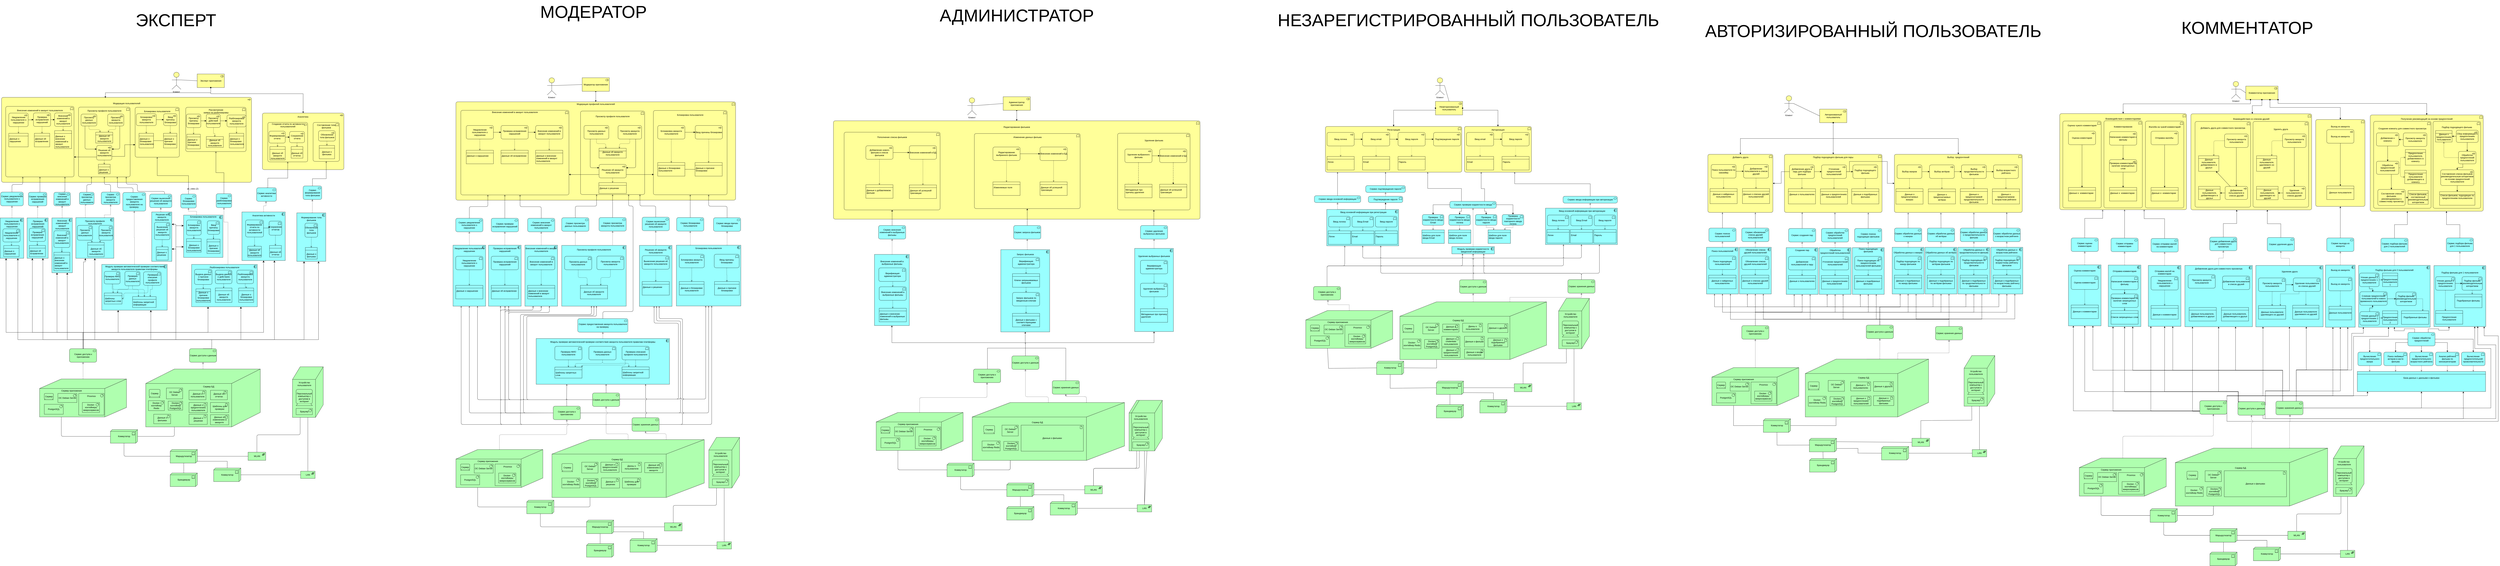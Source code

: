 <mxfile version="21.3.3" type="device">
  <diagram id="6I0OCvxSQrVGMHxT2VVA" name="Page-1">
    <mxGraphModel dx="2451" dy="2000" grid="1" gridSize="10" guides="1" tooltips="1" connect="1" arrows="1" fold="1" page="1" pageScale="1" pageWidth="850" pageHeight="1100" math="0" shadow="0">
      <root>
        <mxCell id="0" />
        <mxCell id="1" parent="0" />
        <mxCell id="tPrw364x7BZ0geW5BcHi-1" value="all_roles (2)" style="text;whiteSpace=wrap;html=1;" parent="1" vertex="1">
          <mxGeometry x="610" y="830" width="100" height="40" as="geometry" />
        </mxCell>
        <mxCell id="tPrw364x7BZ0geW5BcHi-2" value="Модерация пользователей&lt;br&gt;&lt;br&gt;&lt;br&gt;&lt;br&gt;&lt;br&gt;&lt;br&gt;&lt;br&gt;&lt;br&gt;&lt;br&gt;&lt;br&gt;&lt;br&gt;&lt;br&gt;&lt;br&gt;&lt;br&gt;&lt;br&gt;&lt;br&gt;&lt;br&gt;&lt;br&gt;&lt;br&gt;&lt;br&gt;&lt;br&gt;&lt;br&gt;&lt;br&gt;&lt;br&gt;&lt;br&gt;&lt;br&gt;&lt;br&gt;&lt;br&gt;&lt;br&gt;" style="html=1;outlineConnect=0;whiteSpace=wrap;fillColor=#ffff99;shape=mxgraph.archimate3.application;appType=proc;archiType=rounded;" parent="1" vertex="1">
          <mxGeometry x="-412.5" y="338.25" width="1380" height="470" as="geometry" />
        </mxCell>
        <mxCell id="tPrw364x7BZ0geW5BcHi-3" value="" style="html=1;outlineConnect=0;whiteSpace=wrap;fillColor=#AFFFAF;shape=mxgraph.archimate3.node;" parent="1" vertex="1">
          <mxGeometry x="-202.5" y="1895.75" width="480" height="210" as="geometry" />
        </mxCell>
        <mxCell id="tPrw364x7BZ0geW5BcHi-4" value="Сервис доступа к приложению" style="html=1;outlineConnect=0;whiteSpace=wrap;fillColor=#AFFFAF;shape=mxgraph.archimate3.application;appType=serv;archiType=rounded" parent="1" vertex="1">
          <mxGeometry x="-37.5" y="1728.25" width="150" height="75" as="geometry" />
        </mxCell>
        <mxCell id="tPrw364x7BZ0geW5BcHi-5" value="Сервис доступа к данным" style="html=1;outlineConnect=0;whiteSpace=wrap;fillColor=#AFFFAF;shape=mxgraph.archimate3.application;appType=serv;archiType=rounded" parent="1" vertex="1">
          <mxGeometry x="624.75" y="1728.25" width="150" height="75" as="geometry" />
        </mxCell>
        <mxCell id="tPrw364x7BZ0geW5BcHi-6" value="Сервер" style="html=1;outlineConnect=0;whiteSpace=wrap;fillColor=#AFFFAF;shape=mxgraph.archimate3.device;" parent="1" vertex="1">
          <mxGeometry x="-176.5" y="1975.75" width="50" height="35" as="geometry" />
        </mxCell>
        <mxCell id="tPrw364x7BZ0geW5BcHi-7" value="Сервер приложения" style="text;html=1;strokeColor=none;fillColor=none;align=center;verticalAlign=middle;whiteSpace=wrap;rounded=0;" parent="1" vertex="1">
          <mxGeometry x="-96.5" y="1945.75" width="140" height="30" as="geometry" />
        </mxCell>
        <mxCell id="tPrw364x7BZ0geW5BcHi-8" value="ОС Debian Server" style="html=1;outlineConnect=0;whiteSpace=wrap;fillColor=#AFFFAF;shape=mxgraph.archimate3.application;appType=sysSw;archiType=square;" parent="1" vertex="1">
          <mxGeometry x="-101.5" y="1975.75" width="105" height="50" as="geometry" />
        </mxCell>
        <mxCell id="tPrw364x7BZ0geW5BcHi-9" value="" style="html=1;outlineConnect=0;whiteSpace=wrap;fillColor=#AFFFAF;shape=mxgraph.archimate3.application;appType=sysSw;archiType=square;" parent="1" vertex="1">
          <mxGeometry x="13.5" y="1975.75" width="140" height="120" as="geometry" />
        </mxCell>
        <mxCell id="tPrw364x7BZ0geW5BcHi-10" value="PostgreSQL" style="html=1;outlineConnect=0;whiteSpace=wrap;fillColor=#AFFFAF;shape=mxgraph.archimate3.application;appType=sysSw;archiType=square;" parent="1" vertex="1">
          <mxGeometry x="-176.5" y="2035.75" width="105" height="55" as="geometry" />
        </mxCell>
        <mxCell id="tPrw364x7BZ0geW5BcHi-11" value="Docker-контейнеры микросервисов" style="html=1;outlineConnect=0;whiteSpace=wrap;fillColor=#AFFFAF;shape=mxgraph.archimate3.application;appType=sysSw;archiType=square;" parent="1" vertex="1">
          <mxGeometry x="33.5" y="2025.75" width="95" height="55" as="geometry" />
        </mxCell>
        <mxCell id="tPrw364x7BZ0geW5BcHi-12" value="Proxmox" style="text;html=1;strokeColor=none;fillColor=none;align=center;verticalAlign=middle;whiteSpace=wrap;rounded=0;" parent="1" vertex="1">
          <mxGeometry x="53.5" y="1975.75" width="60" height="30" as="geometry" />
        </mxCell>
        <mxCell id="tPrw364x7BZ0geW5BcHi-13" value="Коммутатор" style="html=1;outlineConnect=0;whiteSpace=wrap;fillColor=#AFFFAF;shape=mxgraph.archimate3.tech;techType=device;" parent="1" vertex="1">
          <mxGeometry x="188.5" y="2175.75" width="150" height="75" as="geometry" />
        </mxCell>
        <mxCell id="tPrw364x7BZ0geW5BcHi-14" value="Брандмауэр" style="html=1;outlineConnect=0;whiteSpace=wrap;fillColor=#AFFFAF;shape=mxgraph.archimate3.tech;techType=device;" parent="1" vertex="1">
          <mxGeometry x="518.5" y="2415.75" width="150" height="75" as="geometry" />
        </mxCell>
        <mxCell id="tPrw364x7BZ0geW5BcHi-15" value="Маршрутизатор" style="html=1;outlineConnect=0;whiteSpace=wrap;fillColor=#AFFFAF;shape=mxgraph.archimate3.tech;techType=device;" parent="1" vertex="1">
          <mxGeometry x="518.5" y="2285.75" width="150" height="75" as="geometry" />
        </mxCell>
        <mxCell id="tPrw364x7BZ0geW5BcHi-16" value="Коммутатор" style="html=1;outlineConnect=0;whiteSpace=wrap;fillColor=#AFFFAF;shape=mxgraph.archimate3.tech;techType=device;" parent="1" vertex="1">
          <mxGeometry x="758.5" y="2388.25" width="150" height="75" as="geometry" />
        </mxCell>
        <mxCell id="tPrw364x7BZ0geW5BcHi-17" value="LAN" style="html=1;outlineConnect=0;whiteSpace=wrap;fillColor=#AFFFAF;shape=mxgraph.archimate3.application;appType=netw;archiType=square;" parent="1" vertex="1">
          <mxGeometry x="1238.5" y="2405.75" width="80" height="40" as="geometry" />
        </mxCell>
        <mxCell id="tPrw364x7BZ0geW5BcHi-18" value="" style="html=1;outlineConnect=0;whiteSpace=wrap;fillColor=#AFFFAF;shape=mxgraph.archimate3.node;" parent="1" vertex="1">
          <mxGeometry x="1193.5" y="1828.25" width="170" height="280" as="geometry" />
        </mxCell>
        <mxCell id="tPrw364x7BZ0geW5BcHi-19" value="Устройство пользователя" style="text;html=1;strokeColor=none;fillColor=none;align=center;verticalAlign=middle;whiteSpace=wrap;rounded=0;" parent="1" vertex="1">
          <mxGeometry x="1213.5" y="1908.25" width="90" height="30" as="geometry" />
        </mxCell>
        <mxCell id="tPrw364x7BZ0geW5BcHi-20" value="Персональный компьютер с доступом в интернет" style="html=1;outlineConnect=0;whiteSpace=wrap;fillColor=#AFFFAF;shape=mxgraph.archimate3.device;" parent="1" vertex="1">
          <mxGeometry x="1213.5" y="1953.25" width="90" height="90" as="geometry" />
        </mxCell>
        <mxCell id="tPrw364x7BZ0geW5BcHi-21" value="Браузер" style="html=1;outlineConnect=0;whiteSpace=wrap;fillColor=#AFFFAF;shape=mxgraph.archimate3.application;appType=sysSw;archiType=square;" parent="1" vertex="1">
          <mxGeometry x="1213.5" y="2058.25" width="90" height="35" as="geometry" />
        </mxCell>
        <mxCell id="tPrw364x7BZ0geW5BcHi-22" value="" style="endArrow=none;html=1;rounded=1;entryX=0.25;entryY=1;entryDx=0;entryDy=0;entryPerimeter=0;exitX=0.5;exitY=0;exitDx=0;exitDy=0;exitPerimeter=0;edgeStyle=orthogonalEdgeStyle;" parent="1" source="tPrw364x7BZ0geW5BcHi-37" target="tPrw364x7BZ0geW5BcHi-18" edge="1">
          <mxGeometry width="50" height="50" relative="1" as="geometry">
            <mxPoint x="423.5" y="2305.75" as="sourcePoint" />
            <mxPoint x="263.5" y="2355.75" as="targetPoint" />
          </mxGeometry>
        </mxCell>
        <mxCell id="tPrw364x7BZ0geW5BcHi-23" value="" style="endArrow=none;html=1;rounded=0;entryX=0;entryY=0.5;entryDx=0;entryDy=0;entryPerimeter=0;exitX=1;exitY=0.5;exitDx=0;exitDy=0;exitPerimeter=0;" parent="1" source="tPrw364x7BZ0geW5BcHi-15" target="tPrw364x7BZ0geW5BcHi-37" edge="1">
          <mxGeometry width="50" height="50" relative="1" as="geometry">
            <mxPoint x="433.5" y="2425.75" as="sourcePoint" />
            <mxPoint x="483.5" y="2375.75" as="targetPoint" />
          </mxGeometry>
        </mxCell>
        <mxCell id="tPrw364x7BZ0geW5BcHi-24" value="" style="endArrow=none;html=1;rounded=0;entryX=0;entryY=0.5;entryDx=0;entryDy=0;entryPerimeter=0;exitX=1;exitY=0.5;exitDx=0;exitDy=0;exitPerimeter=0;" parent="1" source="tPrw364x7BZ0geW5BcHi-16" target="tPrw364x7BZ0geW5BcHi-17" edge="1">
          <mxGeometry width="50" height="50" relative="1" as="geometry">
            <mxPoint x="433.5" y="2425.75" as="sourcePoint" />
            <mxPoint x="483.5" y="2375.75" as="targetPoint" />
          </mxGeometry>
        </mxCell>
        <mxCell id="tPrw364x7BZ0geW5BcHi-25" value="" style="endArrow=none;html=1;rounded=0;exitX=0.5;exitY=0;exitDx=0;exitDy=0;exitPerimeter=0;entryX=1;entryY=1;entryDx=0;entryDy=-10;entryPerimeter=0;" parent="1" source="tPrw364x7BZ0geW5BcHi-16" target="tPrw364x7BZ0geW5BcHi-15" edge="1">
          <mxGeometry width="50" height="50" relative="1" as="geometry">
            <mxPoint x="433.5" y="2425.75" as="sourcePoint" />
            <mxPoint x="483.5" y="2375.75" as="targetPoint" />
            <Array as="points">
              <mxPoint x="833.5" y="2350.75" />
            </Array>
          </mxGeometry>
        </mxCell>
        <mxCell id="tPrw364x7BZ0geW5BcHi-26" value="" style="endArrow=none;html=1;rounded=0;entryX=0.5;entryY=1;entryDx=0;entryDy=0;entryPerimeter=0;exitX=0.5;exitY=0;exitDx=0;exitDy=0;exitPerimeter=0;" parent="1" source="tPrw364x7BZ0geW5BcHi-14" target="tPrw364x7BZ0geW5BcHi-15" edge="1">
          <mxGeometry width="50" height="50" relative="1" as="geometry">
            <mxPoint x="433.5" y="2425.75" as="sourcePoint" />
            <mxPoint x="483.5" y="2375.75" as="targetPoint" />
            <Array as="points" />
          </mxGeometry>
        </mxCell>
        <mxCell id="tPrw364x7BZ0geW5BcHi-27" value="" style="endArrow=none;html=1;rounded=1;entryX=0.25;entryY=1;entryDx=0;entryDy=0;entryPerimeter=0;exitX=0;exitY=0.5;exitDx=0;exitDy=0;exitPerimeter=0;edgeStyle=orthogonalEdgeStyle;" parent="1" source="tPrw364x7BZ0geW5BcHi-13" target="tPrw364x7BZ0geW5BcHi-3" edge="1">
          <mxGeometry width="50" height="50" relative="1" as="geometry">
            <mxPoint x="213.5" y="2315.75" as="sourcePoint" />
            <mxPoint x="263.5" y="2265.75" as="targetPoint" />
          </mxGeometry>
        </mxCell>
        <mxCell id="tPrw364x7BZ0geW5BcHi-28" value="" style="endArrow=none;html=1;rounded=1;exitX=0.5;exitY=1;exitDx=0;exitDy=0;exitPerimeter=0;entryX=0;entryY=0.5;entryDx=0;entryDy=0;entryPerimeter=0;edgeStyle=orthogonalEdgeStyle;" parent="1" source="tPrw364x7BZ0geW5BcHi-13" target="tPrw364x7BZ0geW5BcHi-15" edge="1">
          <mxGeometry width="50" height="50" relative="1" as="geometry">
            <mxPoint x="538.5" y="2245.75" as="sourcePoint" />
            <mxPoint x="588.5" y="2195.75" as="targetPoint" />
          </mxGeometry>
        </mxCell>
        <mxCell id="tPrw364x7BZ0geW5BcHi-29" value="" style="html=1;outlineConnect=0;whiteSpace=wrap;fillColor=#AFFFAF;shape=mxgraph.archimate3.node;" parent="1" vertex="1">
          <mxGeometry x="383.5" y="1840.75" width="632.5" height="320" as="geometry" />
        </mxCell>
        <mxCell id="tPrw364x7BZ0geW5BcHi-30" value="Данные о пользователе" style="html=1;outlineConnect=0;whiteSpace=wrap;fillColor=#AFFFAF;shape=mxgraph.archimate3.application;appType=artifact;archiType=square;" parent="1" vertex="1">
          <mxGeometry x="622.5" y="1958.25" width="93.5" height="52.5" as="geometry" />
        </mxCell>
        <mxCell id="tPrw364x7BZ0geW5BcHi-31" value="Сервер" style="html=1;outlineConnect=0;whiteSpace=wrap;fillColor=#AFFFAF;shape=mxgraph.archimate3.device;" parent="1" vertex="1">
          <mxGeometry x="402.5" y="1953.25" width="60" height="45" as="geometry" />
        </mxCell>
        <mxCell id="tPrw364x7BZ0geW5BcHi-32" value="ОС Debian Server" style="html=1;outlineConnect=0;whiteSpace=wrap;fillColor=#AFFFAF;shape=mxgraph.archimate3.application;appType=sysSw;archiType=square;" parent="1" vertex="1">
          <mxGeometry x="497.5" y="1945.75" width="90" height="60" as="geometry" />
        </mxCell>
        <mxCell id="tPrw364x7BZ0geW5BcHi-33" value="Docker-контейнер PostgreSQL" style="html=1;outlineConnect=0;whiteSpace=wrap;fillColor=#AFFFAF;shape=mxgraph.archimate3.application;appType=sysSw;archiType=square;" parent="1" vertex="1">
          <mxGeometry x="507.5" y="2018.25" width="80" height="50" as="geometry" />
        </mxCell>
        <mxCell id="tPrw364x7BZ0geW5BcHi-34" value="Docker-контейнер Redis" style="html=1;outlineConnect=0;whiteSpace=wrap;fillColor=#AFFFAF;shape=mxgraph.archimate3.application;appType=sysSw;archiType=square;" parent="1" vertex="1">
          <mxGeometry x="398.25" y="2015.75" width="88.5" height="55" as="geometry" />
        </mxCell>
        <mxCell id="tPrw364x7BZ0geW5BcHi-35" value="Сервер БД" style="text;html=1;strokeColor=none;fillColor=none;align=center;verticalAlign=middle;whiteSpace=wrap;rounded=0;" parent="1" vertex="1">
          <mxGeometry x="676" y="1923.25" width="110" height="30" as="geometry" />
        </mxCell>
        <mxCell id="tPrw364x7BZ0geW5BcHi-36" value="" style="endArrow=none;html=1;rounded=1;entryX=1;entryY=0.5;entryDx=0;entryDy=0;entryPerimeter=0;exitX=0.25;exitY=1;exitDx=0;exitDy=0;exitPerimeter=0;edgeStyle=orthogonalEdgeStyle;" parent="1" source="tPrw364x7BZ0geW5BcHi-29" target="tPrw364x7BZ0geW5BcHi-13" edge="1">
          <mxGeometry width="50" height="50" relative="1" as="geometry">
            <mxPoint x="603.5" y="2155.75" as="sourcePoint" />
            <mxPoint x="653.5" y="2105.75" as="targetPoint" />
          </mxGeometry>
        </mxCell>
        <mxCell id="tPrw364x7BZ0geW5BcHi-37" value="WLAN" style="html=1;outlineConnect=0;whiteSpace=wrap;fillColor=#AFFFAF;shape=mxgraph.archimate3.application;appType=netw;archiType=square;" parent="1" vertex="1">
          <mxGeometry x="948.5" y="2300.75" width="97.5" height="45" as="geometry" />
        </mxCell>
        <mxCell id="tPrw364x7BZ0geW5BcHi-38" value="" style="endArrow=none;html=1;rounded=0;exitX=0.5;exitY=1;exitDx=0;exitDy=0;exitPerimeter=0;entryX=0.5;entryY=0;entryDx=0;entryDy=0;entryPerimeter=0;" parent="1" source="tPrw364x7BZ0geW5BcHi-18" target="tPrw364x7BZ0geW5BcHi-17" edge="1">
          <mxGeometry width="50" height="50" relative="1" as="geometry">
            <mxPoint x="863.5" y="2105.75" as="sourcePoint" />
            <mxPoint x="913.5" y="2055.75" as="targetPoint" />
          </mxGeometry>
        </mxCell>
        <mxCell id="tPrw364x7BZ0geW5BcHi-39" value="" style="edgeStyle=elbowEdgeStyle;html=1;endArrow=block;elbow=vertical;endFill=0;dashed=1;rounded=1;exitX=0.5;exitY=0;exitDx=0;exitDy=0;exitPerimeter=0;entryX=0.5;entryY=1;entryDx=0;entryDy=0;entryPerimeter=0;jumpStyle=arc;jumpSize=15;" parent="1" source="tPrw364x7BZ0geW5BcHi-3" target="tPrw364x7BZ0geW5BcHi-4" edge="1">
          <mxGeometry width="160" relative="1" as="geometry">
            <mxPoint x="563.5" y="2141.25" as="sourcePoint" />
            <mxPoint x="723.5" y="2141.25" as="targetPoint" />
          </mxGeometry>
        </mxCell>
        <mxCell id="tPrw364x7BZ0geW5BcHi-40" value="" style="edgeStyle=elbowEdgeStyle;html=1;endArrow=block;elbow=vertical;endFill=0;dashed=1;rounded=1;exitX=0.5;exitY=0;exitDx=0;exitDy=0;exitPerimeter=0;entryX=0.5;entryY=1;entryDx=0;entryDy=0;entryPerimeter=0;jumpStyle=arc;jumpSize=15;" parent="1" source="tPrw364x7BZ0geW5BcHi-29" target="tPrw364x7BZ0geW5BcHi-5" edge="1">
          <mxGeometry width="160" relative="1" as="geometry">
            <mxPoint x="619.5" y="2141.25" as="sourcePoint" />
            <mxPoint x="804" y="1803.25" as="targetPoint" />
            <Array as="points">
              <mxPoint x="730" y="1828.25" />
            </Array>
          </mxGeometry>
        </mxCell>
        <mxCell id="tPrw364x7BZ0geW5BcHi-41" value="Данные о предпочтениях пользователя" style="html=1;outlineConnect=0;whiteSpace=wrap;fillColor=#AFFFAF;shape=mxgraph.archimate3.application;appType=artifact;archiType=square;" parent="1" vertex="1">
          <mxGeometry x="622.5" y="2025.75" width="101" height="56" as="geometry" />
        </mxCell>
        <mxCell id="tPrw364x7BZ0geW5BcHi-42" style="edgeStyle=orthogonalEdgeStyle;rounded=0;orthogonalLoop=1;jettySize=auto;html=1;exitX=0.5;exitY=1;exitDx=0;exitDy=0;exitPerimeter=0;entryX=0.5;entryY=0;entryDx=0;entryDy=0;entryPerimeter=0;startArrow=oval;startFill=1;" parent="1" source="tPrw364x7BZ0geW5BcHi-43" edge="1">
          <mxGeometry relative="1" as="geometry">
            <mxPoint x="160.5" y="341.25" as="targetPoint" />
          </mxGeometry>
        </mxCell>
        <mxCell id="tPrw364x7BZ0geW5BcHi-43" value="Эксперт приложения" style="html=1;outlineConnect=0;whiteSpace=wrap;fillColor=#ffff99;shape=mxgraph.archimate3.application;appType=role;archiType=square;" parent="1" vertex="1">
          <mxGeometry x="667.5" y="209.25" width="150" height="75" as="geometry" />
        </mxCell>
        <mxCell id="tPrw364x7BZ0geW5BcHi-44" value="Просмотр профиля пользователя&lt;br&gt;&lt;br&gt;&lt;br&gt;&lt;br&gt;&lt;br&gt;&lt;br&gt;&lt;br&gt;&lt;br&gt;&lt;br&gt;&lt;br&gt;&lt;br&gt;&lt;br&gt;&lt;br&gt;&lt;br&gt;&lt;br&gt;&lt;br&gt;&lt;br&gt;&lt;br&gt;&lt;br&gt;&lt;br&gt;&lt;br&gt;&lt;br&gt;&lt;br&gt;&lt;br&gt;&lt;br&gt;" style="html=1;outlineConnect=0;whiteSpace=wrap;fillColor=#ffff99;shape=mxgraph.archimate3.application;appType=func;archiType=rounded;" parent="1" vertex="1">
          <mxGeometry x="12.5" y="392.25" width="285" height="386" as="geometry" />
        </mxCell>
        <mxCell id="tPrw364x7BZ0geW5BcHi-45" value="Блокировка пользователя&lt;br&gt;&lt;br&gt;&lt;br&gt;&lt;br&gt;&lt;br&gt;&lt;br&gt;&lt;br&gt;&lt;br&gt;&lt;br&gt;&lt;br&gt;&lt;br&gt;&lt;br&gt;&lt;br&gt;&lt;br&gt;&lt;br&gt;&lt;br&gt;&lt;br&gt;" style="html=1;outlineConnect=0;whiteSpace=wrap;fillColor=#ffff99;shape=mxgraph.archimate3.application;appType=func;archiType=rounded;" parent="1" vertex="1">
          <mxGeometry x="325" y="393.25" width="244" height="276" as="geometry" />
        </mxCell>
        <mxCell id="tPrw364x7BZ0geW5BcHi-46" value="Внесение изменений в аккаунт пользователя&lt;br&gt;&lt;br&gt;&lt;br&gt;&lt;br&gt;&lt;br&gt;&lt;br&gt;&lt;br&gt;&lt;br&gt;&lt;br&gt;&lt;br&gt;&lt;br&gt;&lt;br&gt;&lt;br&gt;&lt;br&gt;&lt;br&gt;&lt;br&gt;&lt;br&gt;&lt;br&gt;&lt;br&gt;&lt;br&gt;&lt;br&gt;&lt;br&gt;&lt;br&gt;&lt;br&gt;&lt;br&gt;" style="html=1;outlineConnect=0;whiteSpace=wrap;fillColor=#ffff99;shape=mxgraph.archimate3.application;appType=func;archiType=rounded;" parent="1" vertex="1">
          <mxGeometry x="-389.5" y="388.25" width="377" height="390" as="geometry" />
        </mxCell>
        <mxCell id="tPrw364x7BZ0geW5BcHi-47" value="" style="edgeStyle=orthogonalEdgeStyle;rounded=1;orthogonalLoop=1;jettySize=auto;html=1;dashed=1;endArrow=open;endFill=0;entryX=0.25;entryY=0;entryDx=0;entryDy=0;entryPerimeter=0;" parent="1" source="tPrw364x7BZ0geW5BcHi-49" target="tPrw364x7BZ0geW5BcHi-53" edge="1">
          <mxGeometry relative="1" as="geometry" />
        </mxCell>
        <mxCell id="tPrw364x7BZ0geW5BcHi-48" style="edgeStyle=orthogonalEdgeStyle;rounded=1;orthogonalLoop=1;jettySize=auto;html=1;exitX=0.25;exitY=1;exitDx=0;exitDy=0;exitPerimeter=0;entryX=0;entryY=0.25;entryDx=0;entryDy=0;entryPerimeter=0;endArrow=block;endFill=1;" parent="1" source="tPrw364x7BZ0geW5BcHi-49" target="tPrw364x7BZ0geW5BcHi-75" edge="1">
          <mxGeometry relative="1" as="geometry" />
        </mxCell>
        <mxCell id="tPrw364x7BZ0geW5BcHi-49" value="Просмотр данных пользователя" style="html=1;outlineConnect=0;whiteSpace=wrap;fillColor=#ffff99;shape=mxgraph.archimate3.application;appType=proc;archiType=rounded;" parent="1" vertex="1">
          <mxGeometry x="26.5" y="430.75" width="87" height="66" as="geometry" />
        </mxCell>
        <mxCell id="tPrw364x7BZ0geW5BcHi-50" value="" style="edgeStyle=orthogonalEdgeStyle;rounded=1;orthogonalLoop=1;jettySize=auto;html=1;dashed=1;endArrow=open;endFill=0;entryX=0.75;entryY=0;entryDx=0;entryDy=0;entryPerimeter=0;" parent="1" source="tPrw364x7BZ0geW5BcHi-52" target="tPrw364x7BZ0geW5BcHi-53" edge="1">
          <mxGeometry relative="1" as="geometry" />
        </mxCell>
        <mxCell id="tPrw364x7BZ0geW5BcHi-51" style="edgeStyle=orthogonalEdgeStyle;rounded=1;orthogonalLoop=1;jettySize=auto;html=1;exitX=0.75;exitY=1;exitDx=0;exitDy=0;exitPerimeter=0;entryX=1;entryY=0.25;entryDx=0;entryDy=0;entryPerimeter=0;endArrow=block;endFill=1;" parent="1" source="tPrw364x7BZ0geW5BcHi-52" target="tPrw364x7BZ0geW5BcHi-75" edge="1">
          <mxGeometry relative="1" as="geometry" />
        </mxCell>
        <mxCell id="tPrw364x7BZ0geW5BcHi-52" value="Просмотр аккаунта пользователя" style="html=1;outlineConnect=0;whiteSpace=wrap;fillColor=#ffff99;shape=mxgraph.archimate3.application;appType=proc;archiType=rounded;" parent="1" vertex="1">
          <mxGeometry x="173.5" y="430.75" width="89" height="66" as="geometry" />
        </mxCell>
        <mxCell id="tPrw364x7BZ0geW5BcHi-53" value="&lt;br&gt;Данные об аккаунте пользователя" style="html=1;outlineConnect=0;whiteSpace=wrap;fillColor=#ffff99;shape=mxgraph.archimate3.businessObject;overflow=fill;" parent="1" vertex="1">
          <mxGeometry x="107.5" y="531.25" width="94" height="60" as="geometry" />
        </mxCell>
        <mxCell id="tPrw364x7BZ0geW5BcHi-54" style="edgeStyle=orthogonalEdgeStyle;rounded=0;orthogonalLoop=1;jettySize=auto;html=1;exitX=0.5;exitY=1;exitDx=0;exitDy=0;exitPerimeter=0;entryX=0.5;entryY=0;entryDx=0;entryDy=0;entryPerimeter=0;dashed=1;endArrow=open;endFill=0;" parent="1" source="tPrw364x7BZ0geW5BcHi-55" target="tPrw364x7BZ0geW5BcHi-57" edge="1">
          <mxGeometry relative="1" as="geometry" />
        </mxCell>
        <mxCell id="tPrw364x7BZ0geW5BcHi-55" value="Ввод причины блокировки" style="html=1;outlineConnect=0;whiteSpace=wrap;fillColor=#ffff99;shape=mxgraph.archimate3.application;appType=proc;archiType=rounded;" parent="1" vertex="1">
          <mxGeometry x="482.5" y="428.75" width="73" height="66" as="geometry" />
        </mxCell>
        <mxCell id="tPrw364x7BZ0geW5BcHi-56" style="edgeStyle=orthogonalEdgeStyle;rounded=0;orthogonalLoop=1;jettySize=auto;html=1;exitX=0;exitY=0.5;exitDx=0;exitDy=0;exitPerimeter=0;entryX=1;entryY=0.5;entryDx=0;entryDy=0;entryPerimeter=0;endArrow=none;endFill=0;" parent="1" source="tPrw364x7BZ0geW5BcHi-57" target="tPrw364x7BZ0geW5BcHi-61" edge="1">
          <mxGeometry relative="1" as="geometry" />
        </mxCell>
        <mxCell id="tPrw364x7BZ0geW5BcHi-57" value="&lt;table cellpadding=&quot;0&quot; cellspacing=&quot;0&quot; style=&quot;font-size:1em;width:100%;height:100%;&quot;&gt;&lt;tbody&gt;&lt;tr style=&quot;height:20px;&quot;&gt;&lt;td align=&quot;center&quot;&gt;&lt;/td&gt;&lt;/tr&gt;&lt;tr&gt;&lt;td align=&quot;left&quot; valign=&quot;top&quot; style=&quot;padding:4px;&quot;&gt;Данные о причине блокировки&lt;/td&gt;&lt;/tr&gt;&lt;/tbody&gt;&lt;/table&gt;" style="html=1;outlineConnect=0;whiteSpace=wrap;fillColor=#ffff99;shape=mxgraph.archimate3.businessObject;overflow=fill;" parent="1" vertex="1">
          <mxGeometry x="481.5" y="537.25" width="74" height="81" as="geometry" />
        </mxCell>
        <mxCell id="tPrw364x7BZ0geW5BcHi-58" style="edgeStyle=orthogonalEdgeStyle;rounded=0;orthogonalLoop=1;jettySize=auto;html=1;exitX=0.5;exitY=1;exitDx=0;exitDy=0;exitPerimeter=0;entryX=0.5;entryY=0;entryDx=0;entryDy=0;entryPerimeter=0;dashed=1;endArrow=open;endFill=0;" parent="1" source="tPrw364x7BZ0geW5BcHi-60" target="tPrw364x7BZ0geW5BcHi-61" edge="1">
          <mxGeometry relative="1" as="geometry" />
        </mxCell>
        <mxCell id="tPrw364x7BZ0geW5BcHi-59" style="edgeStyle=orthogonalEdgeStyle;rounded=0;orthogonalLoop=1;jettySize=auto;html=1;exitX=1;exitY=0.5;exitDx=0;exitDy=0;exitPerimeter=0;entryX=0;entryY=0.5;entryDx=0;entryDy=0;entryPerimeter=0;endArrow=block;endFill=1;" parent="1" source="tPrw364x7BZ0geW5BcHi-60" target="tPrw364x7BZ0geW5BcHi-55" edge="1">
          <mxGeometry relative="1" as="geometry" />
        </mxCell>
        <mxCell id="tPrw364x7BZ0geW5BcHi-60" value="Блокировка аккаунта пользователя" style="html=1;outlineConnect=0;whiteSpace=wrap;fillColor=#ffff99;shape=mxgraph.archimate3.application;appType=proc;archiType=rounded;" parent="1" vertex="1">
          <mxGeometry x="331.5" y="428.75" width="110" height="66" as="geometry" />
        </mxCell>
        <mxCell id="tPrw364x7BZ0geW5BcHi-61" value="&lt;table cellpadding=&quot;0&quot; cellspacing=&quot;0&quot; style=&quot;font-size:1em;width:100%;height:100%;&quot;&gt;&lt;tbody&gt;&lt;tr style=&quot;height:20px;&quot;&gt;&lt;td align=&quot;center&quot;&gt;&lt;/td&gt;&lt;/tr&gt;&lt;tr&gt;&lt;td align=&quot;left&quot; valign=&quot;top&quot; style=&quot;padding:4px;&quot;&gt;Данные о блокировке пользователя&lt;/td&gt;&lt;/tr&gt;&lt;/tbody&gt;&lt;/table&gt;" style="html=1;outlineConnect=0;whiteSpace=wrap;fillColor=#ffff99;shape=mxgraph.archimate3.businessObject;overflow=fill;" parent="1" vertex="1">
          <mxGeometry x="346.5" y="537.25" width="80" height="81" as="geometry" />
        </mxCell>
        <mxCell id="tPrw364x7BZ0geW5BcHi-62" style="edgeStyle=orthogonalEdgeStyle;rounded=0;orthogonalLoop=1;jettySize=auto;html=1;exitX=0.5;exitY=1;exitDx=0;exitDy=0;exitPerimeter=0;entryX=0.5;entryY=0;entryDx=0;entryDy=0;entryPerimeter=0;dashed=1;endArrow=open;endFill=0;" parent="1" source="tPrw364x7BZ0geW5BcHi-63" target="tPrw364x7BZ0geW5BcHi-64" edge="1">
          <mxGeometry relative="1" as="geometry" />
        </mxCell>
        <mxCell id="tPrw364x7BZ0geW5BcHi-63" value="Внесение изменений в аккаунт пользователя" style="html=1;outlineConnect=0;whiteSpace=wrap;fillColor=#ffff99;shape=mxgraph.archimate3.application;appType=proc;archiType=rounded;" parent="1" vertex="1">
          <mxGeometry x="-119.5" y="424.25" width="94" height="75" as="geometry" />
        </mxCell>
        <mxCell id="tPrw364x7BZ0geW5BcHi-64" value="&lt;table cellpadding=&quot;0&quot; cellspacing=&quot;0&quot; style=&quot;font-size:1em;width:100%;height:100%;&quot;&gt;&lt;tbody&gt;&lt;tr style=&quot;height:20px;&quot;&gt;&lt;td align=&quot;center&quot;&gt;&lt;/td&gt;&lt;/tr&gt;&lt;tr&gt;&lt;td align=&quot;left&quot; valign=&quot;top&quot; style=&quot;padding:4px;&quot;&gt;Данные о внесении изменений в аккаунт пользователя&lt;/td&gt;&lt;/tr&gt;&lt;/tbody&gt;&lt;/table&gt;" style="html=1;outlineConnect=0;whiteSpace=wrap;fillColor=#ffff99;shape=mxgraph.archimate3.businessObject;overflow=fill;" parent="1" vertex="1">
          <mxGeometry x="-119.5" y="522.75" width="94" height="99" as="geometry" />
        </mxCell>
        <mxCell id="tPrw364x7BZ0geW5BcHi-65" value="" style="edgeStyle=orthogonalEdgeStyle;rounded=0;orthogonalLoop=1;jettySize=auto;html=1;dashed=1;endArrow=open;endFill=0;" parent="1" source="tPrw364x7BZ0geW5BcHi-67" target="tPrw364x7BZ0geW5BcHi-68" edge="1">
          <mxGeometry relative="1" as="geometry" />
        </mxCell>
        <mxCell id="tPrw364x7BZ0geW5BcHi-66" value="" style="edgeStyle=orthogonalEdgeStyle;rounded=0;orthogonalLoop=1;jettySize=auto;html=1;endArrow=block;endFill=1;" parent="1" source="tPrw364x7BZ0geW5BcHi-67" target="tPrw364x7BZ0geW5BcHi-71" edge="1">
          <mxGeometry relative="1" as="geometry" />
        </mxCell>
        <mxCell id="tPrw364x7BZ0geW5BcHi-67" value="Уведомление пользователя о нарушении" style="html=1;outlineConnect=0;whiteSpace=wrap;fillColor=#ffff99;shape=mxgraph.archimate3.application;appType=proc;archiType=rounded;" parent="1" vertex="1">
          <mxGeometry x="-372.5" y="425.25" width="107" height="75" as="geometry" />
        </mxCell>
        <mxCell id="tPrw364x7BZ0geW5BcHi-68" value="&lt;table cellpadding=&quot;0&quot; cellspacing=&quot;0&quot; style=&quot;font-size:1em;width:100%;height:100%;&quot;&gt;&lt;tbody&gt;&lt;tr style=&quot;height:20px;&quot;&gt;&lt;td align=&quot;center&quot;&gt;&lt;/td&gt;&lt;/tr&gt;&lt;tr&gt;&lt;td align=&quot;left&quot; valign=&quot;top&quot; style=&quot;padding:4px;&quot;&gt;Данные о нарушении&lt;/td&gt;&lt;/tr&gt;&lt;/tbody&gt;&lt;/table&gt;" style="html=1;outlineConnect=0;whiteSpace=wrap;fillColor=#ffff99;shape=mxgraph.archimate3.businessObject;overflow=fill;" parent="1" vertex="1">
          <mxGeometry x="-372.5" y="537.25" width="107" height="75" as="geometry" />
        </mxCell>
        <mxCell id="tPrw364x7BZ0geW5BcHi-69" value="" style="edgeStyle=orthogonalEdgeStyle;rounded=0;orthogonalLoop=1;jettySize=auto;html=1;endArrow=block;endFill=1;" parent="1" source="tPrw364x7BZ0geW5BcHi-71" target="tPrw364x7BZ0geW5BcHi-63" edge="1">
          <mxGeometry relative="1" as="geometry" />
        </mxCell>
        <mxCell id="tPrw364x7BZ0geW5BcHi-70" style="edgeStyle=orthogonalEdgeStyle;rounded=0;orthogonalLoop=1;jettySize=auto;html=1;exitX=0.5;exitY=1;exitDx=0;exitDy=0;exitPerimeter=0;entryX=0.5;entryY=0;entryDx=0;entryDy=0;entryPerimeter=0;dashed=1;endArrow=open;endFill=0;" parent="1" source="tPrw364x7BZ0geW5BcHi-71" target="tPrw364x7BZ0geW5BcHi-83" edge="1">
          <mxGeometry relative="1" as="geometry" />
        </mxCell>
        <mxCell id="tPrw364x7BZ0geW5BcHi-71" value="Проверка исправления нарушений" style="html=1;outlineConnect=0;whiteSpace=wrap;fillColor=#ffff99;shape=mxgraph.archimate3.application;appType=proc;archiType=rounded;" parent="1" vertex="1">
          <mxGeometry x="-236.5" y="424.25" width="95" height="75" as="geometry" />
        </mxCell>
        <mxCell id="tPrw364x7BZ0geW5BcHi-72" style="edgeStyle=orthogonalEdgeStyle;rounded=0;orthogonalLoop=1;jettySize=auto;html=1;exitX=0.5;exitY=1;exitDx=0;exitDy=0;exitPerimeter=0;entryX=0.5;entryY=0;entryDx=0;entryDy=0;entryPerimeter=0;dashed=1;endArrow=open;endFill=0;" parent="1" source="tPrw364x7BZ0geW5BcHi-75" target="tPrw364x7BZ0geW5BcHi-76" edge="1">
          <mxGeometry relative="1" as="geometry" />
        </mxCell>
        <mxCell id="tPrw364x7BZ0geW5BcHi-73" style="edgeStyle=orthogonalEdgeStyle;rounded=0;orthogonalLoop=1;jettySize=auto;html=1;exitX=0;exitY=0.75;exitDx=0;exitDy=0;exitPerimeter=0;endArrow=block;endFill=1;" parent="1" source="tPrw364x7BZ0geW5BcHi-75" edge="1">
          <mxGeometry relative="1" as="geometry">
            <mxPoint x="-12.5" y="668.25" as="targetPoint" />
            <Array as="points">
              <mxPoint x="112.5" y="668.25" />
              <mxPoint x="-12.5" y="668.25" />
            </Array>
          </mxGeometry>
        </mxCell>
        <mxCell id="tPrw364x7BZ0geW5BcHi-74" style="edgeStyle=orthogonalEdgeStyle;rounded=0;orthogonalLoop=1;jettySize=auto;html=1;exitX=1;exitY=0.75;exitDx=0;exitDy=0;exitPerimeter=0;endArrow=block;endFill=1;entryX=0;entryY=0.75;entryDx=0;entryDy=0;entryPerimeter=0;" parent="1" source="tPrw364x7BZ0geW5BcHi-75" target="tPrw364x7BZ0geW5BcHi-45" edge="1">
          <mxGeometry relative="1" as="geometry">
            <mxPoint x="675.5" y="743.25" as="targetPoint" />
            <Array as="points">
              <mxPoint x="267.5" y="665.25" />
              <mxPoint x="267.5" y="600.25" />
            </Array>
          </mxGeometry>
        </mxCell>
        <mxCell id="tPrw364x7BZ0geW5BcHi-75" value="Решение об аккаунте пользователя" style="html=1;outlineConnect=0;whiteSpace=wrap;fillColor=#ffff99;shape=mxgraph.archimate3.application;appType=proc;archiType=rounded;" parent="1" vertex="1">
          <mxGeometry x="112.5" y="604.25" width="84" height="81" as="geometry" />
        </mxCell>
        <mxCell id="tPrw364x7BZ0geW5BcHi-76" value="&lt;table cellpadding=&quot;0&quot; cellspacing=&quot;0&quot; style=&quot;font-size:1em;width:100%;height:100%;&quot;&gt;&lt;tbody&gt;&lt;tr style=&quot;height:20px;&quot;&gt;&lt;td align=&quot;center&quot;&gt;&lt;/td&gt;&lt;/tr&gt;&lt;tr&gt;&lt;td align=&quot;left&quot; valign=&quot;top&quot; style=&quot;padding:4px;&quot;&gt;Данные о решении&lt;/td&gt;&lt;/tr&gt;&lt;/tbody&gt;&lt;/table&gt;" style="html=1;outlineConnect=0;whiteSpace=wrap;fillColor=#ffff99;shape=mxgraph.archimate3.businessObject;overflow=fill;" parent="1" vertex="1">
          <mxGeometry x="122" y="708.25" width="65" height="53" as="geometry" />
        </mxCell>
        <mxCell id="tPrw364x7BZ0geW5BcHi-77" style="edgeStyle=orthogonalEdgeStyle;rounded=1;orthogonalLoop=1;jettySize=auto;html=1;exitX=0.5;exitY=0;exitDx=0;exitDy=0;exitPerimeter=0;entryX=0.25;entryY=1;entryDx=0;entryDy=0;entryPerimeter=0;endArrow=open;endFill=0;" parent="1" source="tPrw364x7BZ0geW5BcHi-78" target="tPrw364x7BZ0geW5BcHi-46" edge="1">
          <mxGeometry relative="1" as="geometry" />
        </mxCell>
        <mxCell id="tPrw364x7BZ0geW5BcHi-78" value="Сервис уведомления пользователя о нарушении" style="html=1;outlineConnect=0;whiteSpace=wrap;fillColor=#99ffff;shape=mxgraph.archimate3.application;appType=serv;archiType=rounded" parent="1" vertex="1">
          <mxGeometry x="-417.5" y="862.25" width="125" height="76" as="geometry" />
        </mxCell>
        <mxCell id="tPrw364x7BZ0geW5BcHi-79" style="edgeStyle=orthogonalEdgeStyle;rounded=0;orthogonalLoop=1;jettySize=auto;html=1;exitX=0.5;exitY=0;exitDx=0;exitDy=0;exitPerimeter=0;endArrow=open;endFill=0;" parent="1" source="tPrw364x7BZ0geW5BcHi-80" target="tPrw364x7BZ0geW5BcHi-46" edge="1">
          <mxGeometry relative="1" as="geometry">
            <Array as="points">
              <mxPoint x="-202.5" y="863.25" />
              <mxPoint x="-202.5" y="888.25" />
              <mxPoint x="-200.5" y="888.25" />
            </Array>
          </mxGeometry>
        </mxCell>
        <mxCell id="tPrw364x7BZ0geW5BcHi-80" value="Сервис проверки исправления нарушений" style="html=1;outlineConnect=0;whiteSpace=wrap;fillColor=#99ffff;shape=mxgraph.archimate3.application;appType=serv;archiType=rounded" parent="1" vertex="1">
          <mxGeometry x="-264" y="863.25" width="101.5" height="75" as="geometry" />
        </mxCell>
        <mxCell id="tPrw364x7BZ0geW5BcHi-81" style="edgeStyle=orthogonalEdgeStyle;rounded=1;orthogonalLoop=1;jettySize=auto;html=1;exitX=0.5;exitY=0;exitDx=0;exitDy=0;exitPerimeter=0;endArrow=open;endFill=0;" parent="1" source="tPrw364x7BZ0geW5BcHi-82" target="tPrw364x7BZ0geW5BcHi-46" edge="1">
          <mxGeometry relative="1" as="geometry">
            <Array as="points">
              <mxPoint x="-62.5" y="863.25" />
            </Array>
          </mxGeometry>
        </mxCell>
        <mxCell id="tPrw364x7BZ0geW5BcHi-82" value="Сервис внесения изменений в аккаунт пользователя" style="html=1;outlineConnect=0;whiteSpace=wrap;fillColor=#99ffff;shape=mxgraph.archimate3.application;appType=serv;archiType=rounded" parent="1" vertex="1">
          <mxGeometry x="-123.5" y="863.25" width="91" height="75" as="geometry" />
        </mxCell>
        <mxCell id="tPrw364x7BZ0geW5BcHi-83" value="&lt;table cellpadding=&quot;0&quot; cellspacing=&quot;0&quot; style=&quot;font-size:1em;width:100%;height:100%;&quot;&gt;&lt;tbody&gt;&lt;tr style=&quot;height:20px;&quot;&gt;&lt;td align=&quot;center&quot;&gt;&lt;/td&gt;&lt;/tr&gt;&lt;tr&gt;&lt;td align=&quot;left&quot; valign=&quot;top&quot; style=&quot;padding:4px;&quot;&gt;Данные об исправлении&lt;/td&gt;&lt;/tr&gt;&lt;/tbody&gt;&lt;/table&gt;" style="html=1;outlineConnect=0;whiteSpace=wrap;fillColor=#ffff99;shape=mxgraph.archimate3.businessObject;overflow=fill;" parent="1" vertex="1">
          <mxGeometry x="-231.5" y="537.25" width="85" height="75" as="geometry" />
        </mxCell>
        <mxCell id="tPrw364x7BZ0geW5BcHi-84" style="edgeStyle=orthogonalEdgeStyle;rounded=0;orthogonalLoop=1;jettySize=auto;html=1;exitX=0.5;exitY=0;exitDx=0;exitDy=0;exitPerimeter=0;endArrow=open;endFill=0;" parent="1" source="tPrw364x7BZ0geW5BcHi-85" target="tPrw364x7BZ0geW5BcHi-45" edge="1">
          <mxGeometry relative="1" as="geometry" />
        </mxCell>
        <mxCell id="tPrw364x7BZ0geW5BcHi-85" value="Сервис блокировки пользователя" style="html=1;outlineConnect=0;whiteSpace=wrap;fillColor=#99ffff;shape=mxgraph.archimate3.application;appType=serv;archiType=rounded" parent="1" vertex="1">
          <mxGeometry x="576.75" y="873.25" width="85.5" height="77" as="geometry" />
        </mxCell>
        <mxCell id="tPrw364x7BZ0geW5BcHi-86" style="edgeStyle=orthogonalEdgeStyle;rounded=0;orthogonalLoop=1;jettySize=auto;html=1;exitX=0.5;exitY=0;exitDx=0;exitDy=0;exitPerimeter=0;entryX=0.5;entryY=1;entryDx=0;entryDy=0;entryPerimeter=0;dashed=1;endArrow=block;endFill=0;" parent="1" source="tPrw364x7BZ0geW5BcHi-87" target="tPrw364x7BZ0geW5BcHi-78" edge="1">
          <mxGeometry relative="1" as="geometry" />
        </mxCell>
        <mxCell id="tPrw364x7BZ0geW5BcHi-87" value="Уведомление пользователя о нарушении&lt;br&gt;&lt;br&gt;&lt;br&gt;&lt;br&gt;&lt;br&gt;&lt;br&gt;&lt;br&gt;&lt;br&gt;&lt;br&gt;&lt;br&gt;&lt;br&gt;&lt;br&gt;" style="html=1;outlineConnect=0;whiteSpace=wrap;fillColor=#99ffff;shape=mxgraph.archimate3.application;appType=comp;archiType=square;" parent="1" vertex="1">
          <mxGeometry x="-420" y="1005.25" width="130" height="223" as="geometry" />
        </mxCell>
        <mxCell id="tPrw364x7BZ0geW5BcHi-88" value="" style="edgeStyle=orthogonalEdgeStyle;rounded=0;orthogonalLoop=1;jettySize=auto;html=1;dashed=1;endArrow=open;endFill=0;" parent="1" source="tPrw364x7BZ0geW5BcHi-89" target="tPrw364x7BZ0geW5BcHi-90" edge="1">
          <mxGeometry relative="1" as="geometry" />
        </mxCell>
        <mxCell id="tPrw364x7BZ0geW5BcHi-89" value="Уведомление пользователя о нарушении" style="html=1;outlineConnect=0;whiteSpace=wrap;fillColor=#99ffff;shape=mxgraph.archimate3.application;appType=func;archiType=rounded;" parent="1" vertex="1">
          <mxGeometry x="-405" y="1065.25" width="95" height="73" as="geometry" />
        </mxCell>
        <mxCell id="tPrw364x7BZ0geW5BcHi-90" value="&lt;table cellpadding=&quot;0&quot; cellspacing=&quot;0&quot; style=&quot;font-size:1em;width:100%;height:100%;&quot;&gt;&lt;tbody&gt;&lt;tr style=&quot;height:20px;&quot;&gt;&lt;td align=&quot;center&quot;&gt;&lt;/td&gt;&lt;/tr&gt;&lt;tr&gt;&lt;td align=&quot;left&quot; valign=&quot;top&quot; style=&quot;padding:4px;&quot;&gt;Данные о нарушении&lt;/td&gt;&lt;/tr&gt;&lt;/tbody&gt;&lt;/table&gt;" style="html=1;outlineConnect=0;whiteSpace=wrap;fillColor=#99ffff;shape=mxgraph.archimate3.businessObject;overflow=fill" parent="1" vertex="1">
          <mxGeometry x="-400.5" y="1158.25" width="85" height="61" as="geometry" />
        </mxCell>
        <mxCell id="tPrw364x7BZ0geW5BcHi-91" style="edgeStyle=orthogonalEdgeStyle;rounded=0;orthogonalLoop=1;jettySize=auto;html=1;exitX=0.5;exitY=0;exitDx=0;exitDy=0;exitPerimeter=0;entryX=0.5;entryY=1;entryDx=0;entryDy=0;entryPerimeter=0;dashed=1;endArrow=block;endFill=0;" parent="1" source="tPrw364x7BZ0geW5BcHi-92" target="tPrw364x7BZ0geW5BcHi-80" edge="1">
          <mxGeometry relative="1" as="geometry" />
        </mxCell>
        <mxCell id="tPrw364x7BZ0geW5BcHi-92" value="Проверка исправления нарушений&lt;br&gt;&lt;br&gt;&lt;br&gt;&lt;br&gt;&lt;br&gt;&lt;br&gt;&lt;br&gt;&lt;br&gt;&lt;br&gt;&lt;br&gt;&lt;br&gt;&lt;br&gt;" style="html=1;outlineConnect=0;whiteSpace=wrap;fillColor=#99ffff;shape=mxgraph.archimate3.application;appType=comp;archiType=square;" parent="1" vertex="1">
          <mxGeometry x="-271.5" y="1005.25" width="116.5" height="223" as="geometry" />
        </mxCell>
        <mxCell id="tPrw364x7BZ0geW5BcHi-93" value="" style="edgeStyle=orthogonalEdgeStyle;rounded=0;orthogonalLoop=1;jettySize=auto;html=1;dashed=1;endArrow=open;endFill=0;" parent="1" source="tPrw364x7BZ0geW5BcHi-94" target="tPrw364x7BZ0geW5BcHi-95" edge="1">
          <mxGeometry relative="1" as="geometry" />
        </mxCell>
        <mxCell id="tPrw364x7BZ0geW5BcHi-94" value="Проверка исправления нарушений" style="html=1;outlineConnect=0;whiteSpace=wrap;fillColor=#99ffff;shape=mxgraph.archimate3.application;appType=func;archiType=rounded;" parent="1" vertex="1">
          <mxGeometry x="-259.5" y="1062.25" width="89" height="73" as="geometry" />
        </mxCell>
        <mxCell id="tPrw364x7BZ0geW5BcHi-95" value="&lt;table cellpadding=&quot;0&quot; cellspacing=&quot;0&quot; style=&quot;font-size:1em;width:100%;height:100%;&quot;&gt;&lt;tbody&gt;&lt;tr style=&quot;height:20px;&quot;&gt;&lt;td align=&quot;center&quot;&gt;&lt;/td&gt;&lt;/tr&gt;&lt;tr&gt;&lt;td align=&quot;left&quot; valign=&quot;top&quot; style=&quot;padding:4px;&quot;&gt;Данные об исправлении&lt;/td&gt;&lt;/tr&gt;&lt;/tbody&gt;&lt;/table&gt;" style="html=1;outlineConnect=0;whiteSpace=wrap;fillColor=#99ffff;shape=mxgraph.archimate3.businessObject;overflow=fill" parent="1" vertex="1">
          <mxGeometry x="-259.5" y="1157.25" width="89" height="62" as="geometry" />
        </mxCell>
        <mxCell id="tPrw364x7BZ0geW5BcHi-96" style="edgeStyle=orthogonalEdgeStyle;rounded=0;orthogonalLoop=1;jettySize=auto;html=1;exitX=0.5;exitY=0;exitDx=0;exitDy=0;exitPerimeter=0;entryX=0.5;entryY=1;entryDx=0;entryDy=0;entryPerimeter=0;dashed=1;endArrow=block;endFill=0;targetPerimeterSpacing=0;" parent="1" source="tPrw364x7BZ0geW5BcHi-97" target="tPrw364x7BZ0geW5BcHi-82" edge="1">
          <mxGeometry relative="1" as="geometry" />
        </mxCell>
        <mxCell id="tPrw364x7BZ0geW5BcHi-97" value="Внесение изменений в аккаунт пользователя&lt;br&gt;&lt;br&gt;&lt;br&gt;&lt;br&gt;&lt;br&gt;&lt;br&gt;&lt;br&gt;&lt;br&gt;&lt;br&gt;&lt;br&gt;&lt;br&gt;&lt;br&gt;&lt;br&gt;&lt;br&gt;&lt;br&gt;&lt;br&gt;&lt;br&gt;" style="html=1;outlineConnect=0;whiteSpace=wrap;fillColor=#99ffff;shape=mxgraph.archimate3.application;appType=comp;archiType=square;" parent="1" vertex="1">
          <mxGeometry x="-134.5" y="1005.25" width="113" height="303" as="geometry" />
        </mxCell>
        <mxCell id="tPrw364x7BZ0geW5BcHi-98" value="" style="edgeStyle=orthogonalEdgeStyle;rounded=0;orthogonalLoop=1;jettySize=auto;html=1;dashed=1;endArrow=open;endFill=0;" parent="1" source="tPrw364x7BZ0geW5BcHi-99" target="tPrw364x7BZ0geW5BcHi-100" edge="1">
          <mxGeometry relative="1" as="geometry" />
        </mxCell>
        <mxCell id="tPrw364x7BZ0geW5BcHi-99" value="Внесение изменений в аккаунт пользователя" style="html=1;outlineConnect=0;whiteSpace=wrap;fillColor=#99ffff;shape=mxgraph.archimate3.application;appType=func;archiType=rounded;" parent="1" vertex="1">
          <mxGeometry x="-123.5" y="1075.75" width="88" height="93" as="geometry" />
        </mxCell>
        <mxCell id="tPrw364x7BZ0geW5BcHi-100" value="&lt;table cellpadding=&quot;0&quot; cellspacing=&quot;0&quot; style=&quot;font-size:1em;width:100%;height:100%;&quot;&gt;&lt;tbody&gt;&lt;tr style=&quot;height:20px;&quot;&gt;&lt;td align=&quot;center&quot;&gt;&lt;/td&gt;&lt;/tr&gt;&lt;tr&gt;&lt;td align=&quot;left&quot; valign=&quot;top&quot; style=&quot;padding:4px;&quot;&gt;Данные о внесении изменений в аккаунт пользователя&lt;/td&gt;&lt;/tr&gt;&lt;/tbody&gt;&lt;/table&gt;" style="html=1;outlineConnect=0;whiteSpace=wrap;fillColor=#99ffff;shape=mxgraph.archimate3.businessObject;overflow=fill" parent="1" vertex="1">
          <mxGeometry x="-123.5" y="1195.25" width="88" height="102" as="geometry" />
        </mxCell>
        <mxCell id="tPrw364x7BZ0geW5BcHi-101" style="edgeStyle=orthogonalEdgeStyle;rounded=0;orthogonalLoop=1;jettySize=auto;html=1;entryX=0.5;entryY=1;entryDx=0;entryDy=0;entryPerimeter=0;dashed=1;endArrow=block;endFill=0;" parent="1" source="tPrw364x7BZ0geW5BcHi-102" target="tPrw364x7BZ0geW5BcHi-85" edge="1">
          <mxGeometry relative="1" as="geometry">
            <Array as="points">
              <mxPoint x="664.5" y="968.25" />
              <mxPoint x="619.5" y="968.25" />
            </Array>
          </mxGeometry>
        </mxCell>
        <mxCell id="tPrw364x7BZ0geW5BcHi-102" value="Блокировка пользователя&lt;br&gt;&lt;br&gt;&lt;br&gt;&lt;br&gt;&lt;br&gt;&lt;br&gt;&lt;br&gt;&lt;br&gt;&lt;br&gt;&lt;br&gt;&lt;br&gt;&lt;br&gt;&lt;br&gt;&lt;br&gt;&lt;br&gt;&lt;br&gt;" style="html=1;outlineConnect=0;whiteSpace=wrap;fillColor=#99ffff;shape=mxgraph.archimate3.application;appType=comp;archiType=square;" parent="1" vertex="1">
          <mxGeometry x="592.62" y="989.5" width="217" height="234" as="geometry" />
        </mxCell>
        <mxCell id="tPrw364x7BZ0geW5BcHi-103" value="" style="edgeStyle=orthogonalEdgeStyle;rounded=0;orthogonalLoop=1;jettySize=auto;html=1;dashed=1;endArrow=open;endFill=0;" parent="1" source="tPrw364x7BZ0geW5BcHi-104" target="tPrw364x7BZ0geW5BcHi-107" edge="1">
          <mxGeometry relative="1" as="geometry" />
        </mxCell>
        <mxCell id="tPrw364x7BZ0geW5BcHi-104" value="Блокировка аккаунта пользователя" style="html=1;outlineConnect=0;whiteSpace=wrap;fillColor=#99ffff;shape=mxgraph.archimate3.application;appType=func;archiType=rounded;" parent="1" vertex="1">
          <mxGeometry x="608.62" y="1016.5" width="81" height="84" as="geometry" />
        </mxCell>
        <mxCell id="tPrw364x7BZ0geW5BcHi-105" value="" style="edgeStyle=orthogonalEdgeStyle;rounded=0;orthogonalLoop=1;jettySize=auto;html=1;dashed=1;endArrow=open;endFill=0;" parent="1" source="tPrw364x7BZ0geW5BcHi-106" target="tPrw364x7BZ0geW5BcHi-108" edge="1">
          <mxGeometry relative="1" as="geometry" />
        </mxCell>
        <mxCell id="tPrw364x7BZ0geW5BcHi-106" value="Ввод причины блокировки" style="html=1;outlineConnect=0;whiteSpace=wrap;fillColor=#99ffff;shape=mxgraph.archimate3.application;appType=func;archiType=rounded;" parent="1" vertex="1">
          <mxGeometry x="723.62" y="1021" width="68" height="75" as="geometry" />
        </mxCell>
        <mxCell id="tPrw364x7BZ0geW5BcHi-107" value="&lt;br&gt;&lt;br&gt;Данные о блокировке пользователя" style="html=1;outlineConnect=0;whiteSpace=wrap;fillColor=#99ffff;shape=mxgraph.archimate3.businessObject;overflow=fill" parent="1" vertex="1">
          <mxGeometry x="608.62" y="1120" width="81" height="75" as="geometry" />
        </mxCell>
        <mxCell id="tPrw364x7BZ0geW5BcHi-108" value="&lt;br&gt;&lt;br&gt;Данные о причине блокировки" style="html=1;outlineConnect=0;whiteSpace=wrap;fillColor=#99ffff;shape=mxgraph.archimate3.businessObject;overflow=fill" parent="1" vertex="1">
          <mxGeometry x="721.62" y="1122.5" width="72" height="79.5" as="geometry" />
        </mxCell>
        <mxCell id="tPrw364x7BZ0geW5BcHi-109" style="edgeStyle=orthogonalEdgeStyle;rounded=0;orthogonalLoop=1;jettySize=auto;html=1;exitX=0.25;exitY=0;exitDx=0;exitDy=0;exitPerimeter=0;entryX=0.5;entryY=1;entryDx=0;entryDy=0;entryPerimeter=0;dashed=1;endArrow=block;endFill=0;" parent="1" source="tPrw364x7BZ0geW5BcHi-111" target="tPrw364x7BZ0geW5BcHi-115" edge="1">
          <mxGeometry relative="1" as="geometry">
            <Array as="points">
              <mxPoint x="50.5" y="978.25" />
              <mxPoint x="49.5" y="931.25" />
            </Array>
          </mxGeometry>
        </mxCell>
        <mxCell id="tPrw364x7BZ0geW5BcHi-110" style="edgeStyle=orthogonalEdgeStyle;rounded=0;orthogonalLoop=1;jettySize=auto;html=1;exitX=0.75;exitY=0;exitDx=0;exitDy=0;exitPerimeter=0;entryX=0.5;entryY=1;entryDx=0;entryDy=0;entryPerimeter=0;dashed=1;endArrow=block;endFill=0;" parent="1" source="tPrw364x7BZ0geW5BcHi-111" target="tPrw364x7BZ0geW5BcHi-117" edge="1">
          <mxGeometry relative="1" as="geometry">
            <Array as="points">
              <mxPoint x="155.5" y="988.25" />
              <mxPoint x="189.5" y="988.25" />
            </Array>
          </mxGeometry>
        </mxCell>
        <mxCell id="tPrw364x7BZ0geW5BcHi-111" value="Просмотр профиля &lt;br&gt;пользователя&lt;br&gt;&lt;br&gt;&lt;br&gt;&lt;br&gt;&lt;br&gt;&lt;br&gt;&lt;br&gt;&lt;br&gt;&lt;br&gt;&lt;br&gt;&lt;br&gt;&lt;br&gt;&lt;br&gt;" style="html=1;outlineConnect=0;whiteSpace=wrap;fillColor=#99ffff;shape=mxgraph.archimate3.application;appType=comp;archiType=square;" parent="1" vertex="1">
          <mxGeometry x="-2.5" y="1003.75" width="210" height="224.5" as="geometry" />
        </mxCell>
        <mxCell id="tPrw364x7BZ0geW5BcHi-112" style="edgeStyle=orthogonalEdgeStyle;rounded=0;orthogonalLoop=1;jettySize=auto;html=1;exitX=0.5;exitY=0;exitDx=0;exitDy=0;exitPerimeter=0;entryX=0.5;entryY=1;entryDx=0;entryDy=0;entryPerimeter=0;dashed=1;endArrow=block;endFill=0;" parent="1" source="tPrw364x7BZ0geW5BcHi-113" target="tPrw364x7BZ0geW5BcHi-119" edge="1">
          <mxGeometry relative="1" as="geometry" />
        </mxCell>
        <mxCell id="tPrw364x7BZ0geW5BcHi-113" value="Решение об аккаунте пользователя&lt;br&gt;&lt;br&gt;&lt;br&gt;&lt;br&gt;&lt;br&gt;&lt;br&gt;&lt;br&gt;&lt;br&gt;&lt;br&gt;&lt;br&gt;&lt;br&gt;&lt;br&gt;&lt;br&gt;&lt;br&gt;&lt;br&gt;&lt;br&gt;" style="html=1;outlineConnect=0;whiteSpace=wrap;fillColor=#99ffff;shape=mxgraph.archimate3.application;appType=comp;archiType=square;" parent="1" vertex="1">
          <mxGeometry x="416.5" y="972.25" width="111" height="273" as="geometry" />
        </mxCell>
        <mxCell id="tPrw364x7BZ0geW5BcHi-114" style="edgeStyle=orthogonalEdgeStyle;rounded=1;orthogonalLoop=1;jettySize=auto;html=1;exitX=0.5;exitY=0;exitDx=0;exitDy=0;exitPerimeter=0;entryX=0.25;entryY=1;entryDx=0;entryDy=0;entryPerimeter=0;endArrow=open;endFill=0;" parent="1" source="tPrw364x7BZ0geW5BcHi-115" target="tPrw364x7BZ0geW5BcHi-44" edge="1">
          <mxGeometry relative="1" as="geometry" />
        </mxCell>
        <mxCell id="tPrw364x7BZ0geW5BcHi-115" value="Сервис просмотра данных пользоваеля" style="html=1;outlineConnect=0;whiteSpace=wrap;fillColor=#99ffff;shape=mxgraph.archimate3.application;appType=serv;archiType=rounded" parent="1" vertex="1">
          <mxGeometry x="17.5" y="863.25" width="81" height="68" as="geometry" />
        </mxCell>
        <mxCell id="tPrw364x7BZ0geW5BcHi-116" style="edgeStyle=orthogonalEdgeStyle;rounded=1;orthogonalLoop=1;jettySize=auto;html=1;exitX=0.5;exitY=0;exitDx=0;exitDy=0;exitPerimeter=0;entryX=0.5;entryY=1;entryDx=0;entryDy=0;entryPerimeter=0;endArrow=open;endFill=0;" parent="1" source="tPrw364x7BZ0geW5BcHi-117" target="tPrw364x7BZ0geW5BcHi-44" edge="1">
          <mxGeometry relative="1" as="geometry" />
        </mxCell>
        <mxCell id="tPrw364x7BZ0geW5BcHi-117" value="Сервис просмотра аккаунта пользователя" style="html=1;outlineConnect=0;whiteSpace=wrap;fillColor=#99ffff;shape=mxgraph.archimate3.application;appType=serv;archiType=rounded" parent="1" vertex="1">
          <mxGeometry x="138" y="862.25" width="103" height="69" as="geometry" />
        </mxCell>
        <mxCell id="tPrw364x7BZ0geW5BcHi-118" style="edgeStyle=orthogonalEdgeStyle;rounded=1;orthogonalLoop=1;jettySize=auto;html=1;exitX=0.5;exitY=0;exitDx=0;exitDy=0;exitPerimeter=0;entryX=0.924;entryY=1;entryDx=0;entryDy=0;entryPerimeter=0;endArrow=open;endFill=0;" parent="1" source="tPrw364x7BZ0geW5BcHi-119" target="tPrw364x7BZ0geW5BcHi-44" edge="1">
          <mxGeometry relative="1" as="geometry">
            <Array as="points">
              <mxPoint x="466.5" y="897.25" />
              <mxPoint x="487.5" y="897.25" />
              <mxPoint x="487.5" y="858.25" />
              <mxPoint x="337.5" y="858.25" />
              <mxPoint x="337.5" y="818.25" />
              <mxPoint x="275.5" y="818.25" />
            </Array>
          </mxGeometry>
        </mxCell>
        <mxCell id="tPrw364x7BZ0geW5BcHi-119" value="Сервис вынесения решения об аккаунте пользователя" style="html=1;outlineConnect=0;whiteSpace=wrap;fillColor=#99ffff;shape=mxgraph.archimate3.application;appType=serv;archiType=rounded" parent="1" vertex="1">
          <mxGeometry x="405.5" y="873.25" width="122" height="75" as="geometry" />
        </mxCell>
        <mxCell id="tPrw364x7BZ0geW5BcHi-120" style="edgeStyle=orthogonalEdgeStyle;rounded=0;orthogonalLoop=1;jettySize=auto;html=1;exitX=0.5;exitY=1;exitDx=0;exitDy=0;exitPerimeter=0;entryX=0.5;entryY=0;entryDx=0;entryDy=0;entryPerimeter=0;dashed=1;endArrow=open;endFill=0;" parent="1" source="tPrw364x7BZ0geW5BcHi-121" target="tPrw364x7BZ0geW5BcHi-122" edge="1">
          <mxGeometry relative="1" as="geometry" />
        </mxCell>
        <mxCell id="tPrw364x7BZ0geW5BcHi-121" value="Вынесение решения об аккаунте пользователя" style="html=1;outlineConnect=0;whiteSpace=wrap;fillColor=#99ffff;shape=mxgraph.archimate3.application;appType=func;archiType=rounded;" parent="1" vertex="1">
          <mxGeometry x="431.5" y="1029.25" width="86" height="96" as="geometry" />
        </mxCell>
        <mxCell id="tPrw364x7BZ0geW5BcHi-122" value="&lt;table cellpadding=&quot;0&quot; cellspacing=&quot;0&quot; style=&quot;font-size:1em;width:100%;height:100%;&quot;&gt;&lt;tbody&gt;&lt;tr style=&quot;height:20px;&quot;&gt;&lt;td align=&quot;center&quot;&gt;&lt;/td&gt;&lt;/tr&gt;&lt;tr&gt;&lt;td align=&quot;left&quot; valign=&quot;top&quot; style=&quot;padding:4px;&quot;&gt;Данные о решении&lt;/td&gt;&lt;/tr&gt;&lt;/tbody&gt;&lt;/table&gt;" style="html=1;outlineConnect=0;whiteSpace=wrap;fillColor=#99ffff;shape=mxgraph.archimate3.businessObject;overflow=fill" parent="1" vertex="1">
          <mxGeometry x="441.5" y="1165.25" width="66" height="73" as="geometry" />
        </mxCell>
        <mxCell id="tPrw364x7BZ0geW5BcHi-123" style="edgeStyle=orthogonalEdgeStyle;rounded=1;orthogonalLoop=1;jettySize=auto;html=1;exitX=0.5;exitY=1;exitDx=0;exitDy=0;exitPerimeter=0;entryX=0.25;entryY=0;entryDx=0;entryDy=0;entryPerimeter=0;endArrow=open;endFill=0;dashed=1;" parent="1" source="tPrw364x7BZ0geW5BcHi-124" target="tPrw364x7BZ0geW5BcHi-127" edge="1">
          <mxGeometry relative="1" as="geometry" />
        </mxCell>
        <mxCell id="tPrw364x7BZ0geW5BcHi-124" value="Просмотр данных пользователя" style="html=1;outlineConnect=0;whiteSpace=wrap;fillColor=#99ffff;shape=mxgraph.archimate3.application;appType=func;archiType=rounded;" parent="1" vertex="1">
          <mxGeometry x="6" y="1046.25" width="84" height="82" as="geometry" />
        </mxCell>
        <mxCell id="tPrw364x7BZ0geW5BcHi-125" style="edgeStyle=orthogonalEdgeStyle;rounded=1;orthogonalLoop=1;jettySize=auto;html=1;exitX=0.5;exitY=1;exitDx=0;exitDy=0;exitPerimeter=0;entryX=0.75;entryY=0;entryDx=0;entryDy=0;entryPerimeter=0;dashed=1;endArrow=open;endFill=0;" parent="1" source="tPrw364x7BZ0geW5BcHi-126" target="tPrw364x7BZ0geW5BcHi-127" edge="1">
          <mxGeometry relative="1" as="geometry" />
        </mxCell>
        <mxCell id="tPrw364x7BZ0geW5BcHi-126" value="Просмотр аккаунта пользователя" style="html=1;outlineConnect=0;whiteSpace=wrap;fillColor=#99ffff;shape=mxgraph.archimate3.application;appType=func;archiType=rounded;" parent="1" vertex="1">
          <mxGeometry x="125.5" y="1046.25" width="76" height="82" as="geometry" />
        </mxCell>
        <mxCell id="tPrw364x7BZ0geW5BcHi-127" value="&lt;br&gt;&lt;br&gt;Данные об аккаунте пользователя" style="html=1;outlineConnect=0;whiteSpace=wrap;fillColor=#99ffff;shape=mxgraph.archimate3.businessObject;overflow=fill" parent="1" vertex="1">
          <mxGeometry x="63.5" y="1140.25" width="90.5" height="80" as="geometry" />
        </mxCell>
        <mxCell id="tPrw364x7BZ0geW5BcHi-128" style="edgeStyle=orthogonalEdgeStyle;rounded=0;orthogonalLoop=1;jettySize=auto;html=1;exitX=0.5;exitY=0;exitDx=0;exitDy=0;exitPerimeter=0;entryX=0.5;entryY=1;entryDx=0;entryDy=0;entryPerimeter=0;dashed=1;endArrow=block;endFill=0;" parent="1" source="tPrw364x7BZ0geW5BcHi-129" target="tPrw364x7BZ0geW5BcHi-131" edge="1">
          <mxGeometry relative="1" as="geometry" />
        </mxCell>
        <mxCell id="tPrw364x7BZ0geW5BcHi-129" value="Модуль проверки автоматической проверки соответствия аккаунта пользователя правилам платформы&lt;br&gt;&lt;br&gt;&lt;br&gt;&lt;br&gt;&lt;br&gt;&lt;br&gt;&lt;br&gt;&lt;br&gt;&lt;br&gt;&lt;br&gt;&lt;br&gt;&lt;br&gt;&lt;br&gt;&lt;br&gt;&lt;br&gt;&amp;nbsp;" style="html=1;outlineConnect=0;whiteSpace=wrap;fillColor=#99ffff;shape=mxgraph.archimate3.application;appType=comp;archiType=square;" parent="1" vertex="1">
          <mxGeometry x="140.88" y="1262.25" width="361.12" height="253" as="geometry" />
        </mxCell>
        <mxCell id="tPrw364x7BZ0geW5BcHi-130" style="edgeStyle=orthogonalEdgeStyle;rounded=1;orthogonalLoop=1;jettySize=auto;html=1;exitX=0.5;exitY=0;exitDx=0;exitDy=0;exitPerimeter=0;entryX=0.75;entryY=1;entryDx=0;entryDy=0;entryPerimeter=0;endArrow=open;endFill=0;" parent="1" source="tPrw364x7BZ0geW5BcHi-131" target="tPrw364x7BZ0geW5BcHi-44" edge="1">
          <mxGeometry relative="1" as="geometry">
            <Array as="points">
              <mxPoint x="320.5" y="948.25" />
              <mxPoint x="313.5" y="948.25" />
              <mxPoint x="313.5" y="838.25" />
              <mxPoint x="227.5" y="838.25" />
              <mxPoint x="227.5" y="788.25" />
              <mxPoint x="226.5" y="788.25" />
            </Array>
          </mxGeometry>
        </mxCell>
        <mxCell id="tPrw364x7BZ0geW5BcHi-131" value="Сервис предоставления аккаунта пользователя на проверку&amp;nbsp;" style="html=1;outlineConnect=0;whiteSpace=wrap;fillColor=#99ffff;shape=mxgraph.archimate3.application;appType=serv;archiType=rounded" parent="1" vertex="1">
          <mxGeometry x="257" y="864.25" width="126.5" height="103" as="geometry" />
        </mxCell>
        <mxCell id="tPrw364x7BZ0geW5BcHi-132" value="&lt;table cellpadding=&quot;0&quot; cellspacing=&quot;0&quot; style=&quot;font-size:1em;width:100%;height:100%;&quot;&gt;&lt;tbody&gt;&lt;tr style=&quot;height:20px;&quot;&gt;&lt;td align=&quot;center&quot;&gt;&lt;/td&gt;&lt;/tr&gt;&lt;tr&gt;&lt;td align=&quot;left&quot; valign=&quot;top&quot; style=&quot;padding:4px;&quot;&gt;Шаблоны запретных слов&lt;/td&gt;&lt;/tr&gt;&lt;/tbody&gt;&lt;/table&gt;" style="html=1;outlineConnect=0;whiteSpace=wrap;fillColor=#99ffff;shape=mxgraph.archimate3.businessObject;overflow=fill" parent="1" vertex="1">
          <mxGeometry x="154.5" y="1420.25" width="98" height="61" as="geometry" />
        </mxCell>
        <mxCell id="tPrw364x7BZ0geW5BcHi-133" value="&lt;table cellpadding=&quot;0&quot; cellspacing=&quot;0&quot; style=&quot;font-size:1em;width:100%;height:100%;&quot;&gt;&lt;tbody&gt;&lt;tr style=&quot;height:20px;&quot;&gt;&lt;td align=&quot;center&quot;&gt;&lt;/td&gt;&lt;/tr&gt;&lt;tr&gt;&lt;td align=&quot;left&quot; valign=&quot;top&quot; style=&quot;padding:4px;&quot;&gt;Шаблоны запретной информации&lt;/td&gt;&lt;/tr&gt;&lt;/tbody&gt;&lt;/table&gt;" style="html=1;outlineConnect=0;whiteSpace=wrap;fillColor=#99ffff;shape=mxgraph.archimate3.businessObject;overflow=fill" parent="1" vertex="1">
          <mxGeometry x="311" y="1440.25" width="130" height="60" as="geometry" />
        </mxCell>
        <mxCell id="tPrw364x7BZ0geW5BcHi-134" style="edgeStyle=orthogonalEdgeStyle;rounded=1;orthogonalLoop=1;jettySize=auto;html=1;exitX=0.5;exitY=1;exitDx=0;exitDy=0;exitPerimeter=0;entryX=0.5;entryY=0;entryDx=0;entryDy=0;entryPerimeter=0;dashed=1;endArrow=open;endFill=0;" parent="1" source="tPrw364x7BZ0geW5BcHi-135" target="tPrw364x7BZ0geW5BcHi-132" edge="1">
          <mxGeometry relative="1" as="geometry">
            <Array as="points">
              <mxPoint x="198" y="1400.25" />
              <mxPoint x="204" y="1400.25" />
            </Array>
          </mxGeometry>
        </mxCell>
        <mxCell id="tPrw364x7BZ0geW5BcHi-135" value="Проверка ФИО пользователя" style="html=1;outlineConnect=0;whiteSpace=wrap;fillColor=#99ffff;shape=mxgraph.archimate3.application;appType=func;archiType=rounded;" parent="1" vertex="1">
          <mxGeometry x="154.5" y="1300.75" width="87.5" height="69.5" as="geometry" />
        </mxCell>
        <mxCell id="tPrw364x7BZ0geW5BcHi-136" style="edgeStyle=orthogonalEdgeStyle;rounded=1;orthogonalLoop=1;jettySize=auto;html=1;exitX=0.5;exitY=1;exitDx=0;exitDy=0;exitPerimeter=0;entryX=0.5;entryY=0;entryDx=0;entryDy=0;entryPerimeter=0;dashed=1;endArrow=open;endFill=0;" parent="1" source="tPrw364x7BZ0geW5BcHi-137" target="tPrw364x7BZ0geW5BcHi-133" edge="1">
          <mxGeometry relative="1" as="geometry">
            <Array as="points">
              <mxPoint x="315" y="1400.25" />
              <mxPoint x="397" y="1400.25" />
            </Array>
          </mxGeometry>
        </mxCell>
        <mxCell id="tPrw364x7BZ0geW5BcHi-137" value="Проверка данных пользователя" style="html=1;outlineConnect=0;whiteSpace=wrap;fillColor=#99ffff;shape=mxgraph.archimate3.application;appType=func;archiType=rounded;" parent="1" vertex="1">
          <mxGeometry x="268.5" y="1300.75" width="83.5" height="79.5" as="geometry" />
        </mxCell>
        <mxCell id="tPrw364x7BZ0geW5BcHi-138" style="edgeStyle=orthogonalEdgeStyle;rounded=0;orthogonalLoop=1;jettySize=auto;html=1;exitX=0.5;exitY=1;exitDx=0;exitDy=0;exitPerimeter=0;entryX=0.75;entryY=0;entryDx=0;entryDy=0;entryPerimeter=0;dashed=1;endArrow=open;endFill=0;" parent="1" source="tPrw364x7BZ0geW5BcHi-139" target="tPrw364x7BZ0geW5BcHi-133" edge="1">
          <mxGeometry relative="1" as="geometry">
            <Array as="points">
              <mxPoint x="420" y="1400.25" />
              <mxPoint x="409" y="1400.25" />
            </Array>
          </mxGeometry>
        </mxCell>
        <mxCell id="tPrw364x7BZ0geW5BcHi-139" value="Проверка описания профиля пользователя" style="html=1;outlineConnect=0;whiteSpace=wrap;fillColor=#99ffff;shape=mxgraph.archimate3.application;appType=func;archiType=rounded;" parent="1" vertex="1">
          <mxGeometry x="371.5" y="1303" width="97" height="75" as="geometry" />
        </mxCell>
        <mxCell id="tPrw364x7BZ0geW5BcHi-140" value="Данные о решении" style="html=1;outlineConnect=0;whiteSpace=wrap;fillColor=#AFFFAF;shape=mxgraph.archimate3.application;appType=artifact;archiType=square;" parent="1" vertex="1">
          <mxGeometry x="622.5" y="2090.75" width="101" height="56" as="geometry" />
        </mxCell>
        <mxCell id="tPrw364x7BZ0geW5BcHi-141" value="Шаблоны для проверки" style="html=1;outlineConnect=0;whiteSpace=wrap;fillColor=#AFFFAF;shape=mxgraph.archimate3.application;appType=artifact;archiType=square;" parent="1" vertex="1">
          <mxGeometry x="740.75" y="2025.75" width="101" height="56" as="geometry" />
        </mxCell>
        <mxCell id="tPrw364x7BZ0geW5BcHi-142" value="Данные об изменениях в аккаунте&amp;nbsp;" style="html=1;outlineConnect=0;whiteSpace=wrap;fillColor=#AFFFAF;shape=mxgraph.archimate3.application;appType=artifact;archiType=square;" parent="1" vertex="1">
          <mxGeometry x="740.75" y="2093.25" width="101" height="56" as="geometry" />
        </mxCell>
        <mxCell id="tPrw364x7BZ0geW5BcHi-143" value="Клиент" style="html=1;outlineConnect=0;whiteSpace=wrap;fillColor=#ffff99;verticalLabelPosition=bottom;verticalAlign=top;align=center;shape=mxgraph.archimate3.actor;" parent="1" vertex="1">
          <mxGeometry x="528" y="199.25" width="50" height="95" as="geometry" />
        </mxCell>
        <mxCell id="tPrw364x7BZ0geW5BcHi-144" value="" style="endArrow=none;html=1;rounded=0;entryX=0;entryY=0.5;entryDx=0;entryDy=0;entryPerimeter=0;exitX=1;exitY=0.45;exitDx=0;exitDy=0;exitPerimeter=0;" parent="1" source="tPrw364x7BZ0geW5BcHi-143" target="tPrw364x7BZ0geW5BcHi-43" edge="1">
          <mxGeometry width="50" height="50" relative="1" as="geometry">
            <mxPoint x="347.5" y="298.25" as="sourcePoint" />
            <mxPoint x="397.5" y="248.25" as="targetPoint" />
          </mxGeometry>
        </mxCell>
        <mxCell id="tPrw364x7BZ0geW5BcHi-145" style="edgeStyle=orthogonalEdgeStyle;rounded=1;orthogonalLoop=1;jettySize=auto;html=1;exitX=0.5;exitY=1;exitDx=0;exitDy=0;exitPerimeter=0;entryX=0.25;entryY=0;entryDx=0;entryDy=0;entryPerimeter=0;dashed=1;endArrow=open;endFill=0;" parent="1" source="tPrw364x7BZ0geW5BcHi-135" target="tPrw364x7BZ0geW5BcHi-133" edge="1">
          <mxGeometry relative="1" as="geometry">
            <mxPoint x="214" y="1386.25" as="sourcePoint" />
            <mxPoint x="214" y="1430.25" as="targetPoint" />
            <Array as="points">
              <mxPoint x="202" y="1370.25" />
              <mxPoint x="202" y="1400.25" />
              <mxPoint x="344" y="1400.25" />
            </Array>
          </mxGeometry>
        </mxCell>
        <mxCell id="tPrw364x7BZ0geW5BcHi-146" style="edgeStyle=orthogonalEdgeStyle;rounded=1;orthogonalLoop=1;jettySize=auto;html=1;entryX=0.75;entryY=0;entryDx=0;entryDy=0;entryPerimeter=0;dashed=1;endArrow=open;endFill=0;exitX=0.25;exitY=1;exitDx=0;exitDy=0;exitPerimeter=0;" parent="1" source="tPrw364x7BZ0geW5BcHi-137" target="tPrw364x7BZ0geW5BcHi-132" edge="1">
          <mxGeometry relative="1" as="geometry">
            <mxPoint x="208" y="1380.25" as="sourcePoint" />
            <mxPoint x="354" y="1450.25" as="targetPoint" />
            <Array as="points" />
          </mxGeometry>
        </mxCell>
        <mxCell id="tPrw364x7BZ0geW5BcHi-147" style="edgeStyle=orthogonalEdgeStyle;rounded=1;orthogonalLoop=1;jettySize=auto;html=1;entryX=1;entryY=0.5;entryDx=0;entryDy=0;entryPerimeter=0;dashed=1;endArrow=open;endFill=0;exitX=0.25;exitY=1;exitDx=0;exitDy=0;exitPerimeter=0;" parent="1" source="tPrw364x7BZ0geW5BcHi-139" target="tPrw364x7BZ0geW5BcHi-132" edge="1">
          <mxGeometry relative="1" as="geometry">
            <mxPoint x="477.99" y="1408.25" as="sourcePoint" />
            <mxPoint x="623.99" y="1478.25" as="targetPoint" />
            <Array as="points">
              <mxPoint x="396" y="1420.25" />
              <mxPoint x="262" y="1420.25" />
              <mxPoint x="262" y="1451.25" />
            </Array>
          </mxGeometry>
        </mxCell>
        <mxCell id="tPrw364x7BZ0geW5BcHi-148" value="Аналитика&amp;nbsp;&lt;br&gt;&lt;br&gt;&lt;br&gt;&lt;br&gt;&lt;br&gt;&lt;br&gt;&lt;br&gt;&lt;br&gt;&lt;br&gt;&lt;br&gt;&lt;br&gt;&lt;br&gt;&lt;br&gt;&lt;br&gt;&lt;br&gt;&lt;br&gt;&lt;br&gt;&lt;br&gt;&lt;br&gt;&lt;br&gt;" style="html=1;outlineConnect=0;whiteSpace=wrap;fillColor=#ffff99;shape=mxgraph.archimate3.application;appType=proc;archiType=rounded;" parent="1" vertex="1">
          <mxGeometry x="1027.5" y="425.25" width="450" height="313" as="geometry" />
        </mxCell>
        <mxCell id="tPrw364x7BZ0geW5BcHi-149" value="Составление топа фильмов&lt;br&gt;&lt;br&gt;&lt;br&gt;&lt;br&gt;&lt;br&gt;&lt;br&gt;&lt;br&gt;&lt;br&gt;&lt;br&gt;&lt;br&gt;&lt;br&gt;&lt;br&gt;&lt;br&gt;" style="html=1;outlineConnect=0;whiteSpace=wrap;fillColor=#ffff99;shape=mxgraph.archimate3.application;appType=func;archiType=rounded;" parent="1" vertex="1">
          <mxGeometry x="1307.5" y="477" width="145" height="215.5" as="geometry" />
        </mxCell>
        <mxCell id="tPrw364x7BZ0geW5BcHi-150" value="Создание отчета по активности пользователей&lt;br&gt;&lt;br&gt;&lt;br&gt;&lt;br&gt;&lt;br&gt;&lt;br&gt;&lt;br&gt;&lt;br&gt;&lt;br&gt;&lt;br&gt;&lt;br&gt;&lt;br&gt;&lt;br&gt;&lt;br&gt;" style="html=1;outlineConnect=0;whiteSpace=wrap;fillColor=#ffff99;shape=mxgraph.archimate3.application;appType=event;archiType=rounded;" parent="1" vertex="1">
          <mxGeometry x="1057.5" y="477" width="220" height="218.25" as="geometry" />
        </mxCell>
        <mxCell id="tPrw364x7BZ0geW5BcHi-151" value="Рассмотрение &lt;br&gt;заявок на разблокировку&lt;br&gt;&lt;br&gt;&lt;br&gt;&lt;br&gt;&lt;br&gt;&lt;br&gt;&lt;br&gt;&lt;br&gt;&lt;br&gt;&lt;br&gt;&lt;br&gt;&lt;br&gt;&lt;br&gt;&lt;br&gt;&lt;br&gt;" style="html=1;outlineConnect=0;whiteSpace=wrap;fillColor=#ffff99;shape=mxgraph.archimate3.application;appType=func;archiType=rounded;" parent="1" vertex="1">
          <mxGeometry x="604.5" y="393.25" width="333" height="245" as="geometry" />
        </mxCell>
        <mxCell id="tPrw364x7BZ0geW5BcHi-152" value="Просмотр действий пользователя" style="html=1;outlineConnect=0;whiteSpace=wrap;fillColor=#ffff99;shape=mxgraph.archimate3.application;appType=proc;archiType=rounded;" parent="1" vertex="1">
          <mxGeometry x="718" y="431.25" width="77" height="74" as="geometry" />
        </mxCell>
        <mxCell id="tPrw364x7BZ0geW5BcHi-153" value="Просмотр причины блокировки" style="html=1;outlineConnect=0;whiteSpace=wrap;fillColor=#ffff99;shape=mxgraph.archimate3.application;appType=proc;archiType=rounded;" parent="1" vertex="1">
          <mxGeometry x="608" y="430.75" width="79.5" height="75" as="geometry" />
        </mxCell>
        <mxCell id="tPrw364x7BZ0geW5BcHi-154" style="edgeStyle=orthogonalEdgeStyle;rounded=0;orthogonalLoop=1;jettySize=auto;html=1;exitX=1;exitY=0.5;exitDx=0;exitDy=0;exitPerimeter=0;entryX=0;entryY=0.5;entryDx=0;entryDy=0;entryPerimeter=0;endArrow=block;endFill=1;" parent="1" source="tPrw364x7BZ0geW5BcHi-153" target="tPrw364x7BZ0geW5BcHi-152" edge="1">
          <mxGeometry relative="1" as="geometry">
            <mxPoint x="451.5" y="472.25" as="sourcePoint" />
            <mxPoint x="492.5" y="472.25" as="targetPoint" />
          </mxGeometry>
        </mxCell>
        <mxCell id="tPrw364x7BZ0geW5BcHi-155" value="&lt;table cellpadding=&quot;0&quot; cellspacing=&quot;0&quot; style=&quot;font-size:1em;width:100%;height:100%;&quot;&gt;&lt;tbody&gt;&lt;tr style=&quot;height:20px;&quot;&gt;&lt;td align=&quot;center&quot;&gt;&lt;/td&gt;&lt;/tr&gt;&lt;tr&gt;&lt;td align=&quot;left&quot; valign=&quot;top&quot; style=&quot;padding:4px;&quot;&gt;Данные о причине блокировки&lt;/td&gt;&lt;/tr&gt;&lt;/tbody&gt;&lt;/table&gt;" style="html=1;outlineConnect=0;whiteSpace=wrap;fillColor=#ffff99;shape=mxgraph.archimate3.businessObject;overflow=fill;" parent="1" vertex="1">
          <mxGeometry x="610.75" y="542.25" width="74" height="81" as="geometry" />
        </mxCell>
        <mxCell id="tPrw364x7BZ0geW5BcHi-156" style="edgeStyle=orthogonalEdgeStyle;rounded=0;orthogonalLoop=1;jettySize=auto;html=1;entryX=0.5;entryY=0;entryDx=0;entryDy=0;entryPerimeter=0;dashed=1;endArrow=open;endFill=0;exitX=0.5;exitY=1;exitDx=0;exitDy=0;exitPerimeter=0;" parent="1" source="tPrw364x7BZ0geW5BcHi-153" target="tPrw364x7BZ0geW5BcHi-155" edge="1">
          <mxGeometry relative="1" as="geometry">
            <mxPoint x="529.5" y="505.25" as="sourcePoint" />
            <mxPoint x="528.5" y="547.25" as="targetPoint" />
          </mxGeometry>
        </mxCell>
        <mxCell id="tPrw364x7BZ0geW5BcHi-157" value="&lt;br&gt;Данные об аккаунте пользователя" style="html=1;outlineConnect=0;whiteSpace=wrap;fillColor=#ffff99;shape=mxgraph.archimate3.businessObject;overflow=fill;" parent="1" vertex="1">
          <mxGeometry x="718" y="555.25" width="94" height="60" as="geometry" />
        </mxCell>
        <mxCell id="tPrw364x7BZ0geW5BcHi-158" value="Разблокировка аккаунта пользователя" style="html=1;outlineConnect=0;whiteSpace=wrap;fillColor=#ffff99;shape=mxgraph.archimate3.application;appType=proc;archiType=rounded;" parent="1" vertex="1">
          <mxGeometry x="832" y="435.75" width="105.5" height="66" as="geometry" />
        </mxCell>
        <mxCell id="tPrw364x7BZ0geW5BcHi-159" style="edgeStyle=orthogonalEdgeStyle;rounded=0;orthogonalLoop=1;jettySize=auto;html=1;exitX=1;exitY=0.5;exitDx=0;exitDy=0;exitPerimeter=0;entryX=0;entryY=0.5;entryDx=0;entryDy=0;entryPerimeter=0;endArrow=block;endFill=1;" parent="1" source="tPrw364x7BZ0geW5BcHi-152" target="tPrw364x7BZ0geW5BcHi-158" edge="1">
          <mxGeometry relative="1" as="geometry">
            <mxPoint x="697.5" y="478.25" as="sourcePoint" />
            <mxPoint x="736.5" y="479.25" as="targetPoint" />
          </mxGeometry>
        </mxCell>
        <mxCell id="tPrw364x7BZ0geW5BcHi-160" value="&lt;table cellpadding=&quot;0&quot; cellspacing=&quot;0&quot; style=&quot;font-size:1em;width:100%;height:100%;&quot;&gt;&lt;tbody&gt;&lt;tr style=&quot;height:20px;&quot;&gt;&lt;td align=&quot;center&quot;&gt;&lt;/td&gt;&lt;/tr&gt;&lt;tr&gt;&lt;td align=&quot;left&quot; valign=&quot;top&quot; style=&quot;padding:4px;&quot;&gt;Данные о блокировке пользователя&lt;/td&gt;&lt;/tr&gt;&lt;/tbody&gt;&lt;/table&gt;" style="html=1;outlineConnect=0;whiteSpace=wrap;fillColor=#ffff99;shape=mxgraph.archimate3.businessObject;overflow=fill;" parent="1" vertex="1">
          <mxGeometry x="844.75" y="537.25" width="80" height="81" as="geometry" />
        </mxCell>
        <mxCell id="tPrw364x7BZ0geW5BcHi-161" style="edgeStyle=orthogonalEdgeStyle;rounded=0;orthogonalLoop=1;jettySize=auto;html=1;entryX=0.5;entryY=0;entryDx=0;entryDy=0;entryPerimeter=0;dashed=1;endArrow=open;endFill=0;exitX=0.5;exitY=1;exitDx=0;exitDy=0;exitPerimeter=0;" parent="1" source="tPrw364x7BZ0geW5BcHi-152" target="tPrw364x7BZ0geW5BcHi-157" edge="1">
          <mxGeometry relative="1" as="geometry">
            <mxPoint x="767.5" y="508.25" as="sourcePoint" />
            <mxPoint x="396.5" y="547.25" as="targetPoint" />
            <Array as="points">
              <mxPoint x="757.5" y="506.25" />
              <mxPoint x="757.5" y="538.25" />
              <mxPoint x="765.5" y="538.25" />
            </Array>
          </mxGeometry>
        </mxCell>
        <mxCell id="tPrw364x7BZ0geW5BcHi-162" style="edgeStyle=orthogonalEdgeStyle;rounded=0;orthogonalLoop=1;jettySize=auto;html=1;entryX=0.5;entryY=0;entryDx=0;entryDy=0;entryPerimeter=0;dashed=1;endArrow=open;endFill=0;exitX=0.5;exitY=1;exitDx=0;exitDy=0;exitPerimeter=0;" parent="1" source="tPrw364x7BZ0geW5BcHi-158" target="tPrw364x7BZ0geW5BcHi-160" edge="1">
          <mxGeometry relative="1" as="geometry">
            <mxPoint x="657.5" y="516.25" as="sourcePoint" />
            <mxPoint x="657.5" y="552.25" as="targetPoint" />
          </mxGeometry>
        </mxCell>
        <mxCell id="tPrw364x7BZ0geW5BcHi-163" value="Сервис разблокировки пользователя" style="html=1;outlineConnect=0;whiteSpace=wrap;fillColor=#99ffff;shape=mxgraph.archimate3.application;appType=serv;archiType=rounded" parent="1" vertex="1">
          <mxGeometry x="772.5" y="871.25" width="85.5" height="77" as="geometry" />
        </mxCell>
        <mxCell id="tPrw364x7BZ0geW5BcHi-164" value="Разблокировка пользователя&lt;br&gt;&lt;br&gt;&lt;br&gt;&lt;br&gt;&lt;br&gt;&lt;br&gt;&lt;br&gt;&lt;br&gt;&lt;br&gt;&lt;br&gt;&lt;br&gt;&lt;br&gt;&lt;br&gt;&lt;br&gt;&lt;br&gt;" style="html=1;outlineConnect=0;whiteSpace=wrap;fillColor=#99ffff;shape=mxgraph.archimate3.application;appType=comp;archiType=square;" parent="1" vertex="1">
          <mxGeometry x="636.75" y="1262.25" width="362.75" height="234" as="geometry" />
        </mxCell>
        <mxCell id="tPrw364x7BZ0geW5BcHi-165" value="" style="edgeStyle=orthogonalEdgeStyle;rounded=0;orthogonalLoop=1;jettySize=auto;html=1;dashed=1;endArrow=open;endFill=0;" parent="1" source="tPrw364x7BZ0geW5BcHi-166" target="tPrw364x7BZ0geW5BcHi-169" edge="1">
          <mxGeometry relative="1" as="geometry" />
        </mxCell>
        <mxCell id="tPrw364x7BZ0geW5BcHi-166" value="Выдача данных о причине блокировки" style="html=1;outlineConnect=0;whiteSpace=wrap;fillColor=#99ffff;shape=mxgraph.archimate3.application;appType=func;archiType=rounded;" parent="1" vertex="1">
          <mxGeometry x="652.75" y="1289.25" width="96.75" height="84" as="geometry" />
        </mxCell>
        <mxCell id="tPrw364x7BZ0geW5BcHi-167" value="" style="edgeStyle=orthogonalEdgeStyle;rounded=0;orthogonalLoop=1;jettySize=auto;html=1;dashed=1;endArrow=open;endFill=0;" parent="1" source="tPrw364x7BZ0geW5BcHi-168" target="tPrw364x7BZ0geW5BcHi-170" edge="1">
          <mxGeometry relative="1" as="geometry" />
        </mxCell>
        <mxCell id="tPrw364x7BZ0geW5BcHi-168" value="Выдача данных о действиях пользователя" style="html=1;outlineConnect=0;whiteSpace=wrap;fillColor=#99ffff;shape=mxgraph.archimate3.application;appType=func;archiType=rounded;" parent="1" vertex="1">
          <mxGeometry x="767.75" y="1293.75" width="91.75" height="75" as="geometry" />
        </mxCell>
        <mxCell id="tPrw364x7BZ0geW5BcHi-169" value="&lt;br&gt;Данные о причине блокировки пользователя" style="html=1;outlineConnect=0;whiteSpace=wrap;fillColor=#99ffff;shape=mxgraph.archimate3.businessObject;overflow=fill" parent="1" vertex="1">
          <mxGeometry x="660.63" y="1397.25" width="81" height="75" as="geometry" />
        </mxCell>
        <mxCell id="tPrw364x7BZ0geW5BcHi-170" value="&lt;br&gt;&lt;br&gt;Данные об аккаунте пользователя" style="html=1;outlineConnect=0;whiteSpace=wrap;fillColor=#99ffff;shape=mxgraph.archimate3.businessObject;overflow=fill" parent="1" vertex="1">
          <mxGeometry x="767.75" y="1392.75" width="91.87" height="79.5" as="geometry" />
        </mxCell>
        <mxCell id="tPrw364x7BZ0geW5BcHi-171" style="edgeStyle=orthogonalEdgeStyle;rounded=0;orthogonalLoop=1;jettySize=auto;html=1;exitX=0.5;exitY=0;exitDx=0;exitDy=0;exitPerimeter=0;endArrow=open;endFill=0;entryX=0.5;entryY=1;entryDx=0;entryDy=0;entryPerimeter=0;" parent="1" source="tPrw364x7BZ0geW5BcHi-163" target="tPrw364x7BZ0geW5BcHi-151" edge="1">
          <mxGeometry relative="1" as="geometry">
            <mxPoint x="629.5" y="883.25" as="sourcePoint" />
            <mxPoint x="457.5" y="679.25" as="targetPoint" />
          </mxGeometry>
        </mxCell>
        <mxCell id="tPrw364x7BZ0geW5BcHi-172" value="" style="edgeStyle=orthogonalEdgeStyle;rounded=0;orthogonalLoop=1;jettySize=auto;html=1;dashed=1;endArrow=open;endFill=0;" parent="1" source="tPrw364x7BZ0geW5BcHi-173" target="tPrw364x7BZ0geW5BcHi-174" edge="1">
          <mxGeometry relative="1" as="geometry" />
        </mxCell>
        <mxCell id="tPrw364x7BZ0geW5BcHi-173" value="Разблокировка аккаунта пользователя" style="html=1;outlineConnect=0;whiteSpace=wrap;fillColor=#99ffff;shape=mxgraph.archimate3.application;appType=func;archiType=rounded;" parent="1" vertex="1">
          <mxGeometry x="886.75" y="1293.75" width="91.75" height="75" as="geometry" />
        </mxCell>
        <mxCell id="tPrw364x7BZ0geW5BcHi-174" value="&lt;br&gt;&lt;br&gt;Данные о блокировке пользователя" style="html=1;outlineConnect=0;whiteSpace=wrap;fillColor=#99ffff;shape=mxgraph.archimate3.businessObject;overflow=fill" parent="1" vertex="1">
          <mxGeometry x="896.63" y="1392.75" width="82.87" height="79.5" as="geometry" />
        </mxCell>
        <mxCell id="tPrw364x7BZ0geW5BcHi-175" style="edgeStyle=orthogonalEdgeStyle;rounded=0;orthogonalLoop=1;jettySize=auto;html=1;entryX=0.5;entryY=1;entryDx=0;entryDy=0;entryPerimeter=0;dashed=1;endArrow=block;endFill=0;exitX=0.5;exitY=0;exitDx=0;exitDy=0;exitPerimeter=0;" parent="1" source="tPrw364x7BZ0geW5BcHi-164" target="tPrw364x7BZ0geW5BcHi-163" edge="1">
          <mxGeometry relative="1" as="geometry">
            <Array as="points">
              <mxPoint x="837.5" y="1262.25" />
              <mxPoint x="837.5" y="1028.25" />
              <mxPoint x="815.5" y="1028.25" />
            </Array>
            <mxPoint x="917.5" y="1128.25" as="sourcePoint" />
            <mxPoint x="629.5" y="960.25" as="targetPoint" />
          </mxGeometry>
        </mxCell>
        <mxCell id="tPrw364x7BZ0geW5BcHi-176" value="Формирование отчета" style="html=1;outlineConnect=0;whiteSpace=wrap;fillColor=#ffff99;shape=mxgraph.archimate3.application;appType=proc;archiType=rounded;" parent="1" vertex="1">
          <mxGeometry x="1063.75" y="525.25" width="90" height="66" as="geometry" />
        </mxCell>
        <mxCell id="tPrw364x7BZ0geW5BcHi-177" value="&lt;br&gt;&lt;br&gt;Данные об аккаунте пользователя" style="html=1;outlineConnect=0;whiteSpace=wrap;fillColor=#ffff99;shape=mxgraph.archimate3.businessObject;overflow=fill;" parent="1" vertex="1">
          <mxGeometry x="1068.75" y="610.75" width="85" height="74" as="geometry" />
        </mxCell>
        <mxCell id="tPrw364x7BZ0geW5BcHi-178" style="edgeStyle=orthogonalEdgeStyle;rounded=0;orthogonalLoop=1;jettySize=auto;html=1;entryX=0.5;entryY=0;entryDx=0;entryDy=0;entryPerimeter=0;dashed=1;endArrow=open;endFill=0;exitX=0.5;exitY=1;exitDx=0;exitDy=0;exitPerimeter=0;" parent="1" source="tPrw364x7BZ0geW5BcHi-176" target="tPrw364x7BZ0geW5BcHi-177" edge="1">
          <mxGeometry relative="1" as="geometry">
            <mxPoint x="899.25" y="606.25" as="sourcePoint" />
            <mxPoint x="899.25" y="642.25" as="targetPoint" />
          </mxGeometry>
        </mxCell>
        <mxCell id="tPrw364x7BZ0geW5BcHi-179" value="Сохранение отчета" style="html=1;outlineConnect=0;whiteSpace=wrap;fillColor=#ffff99;shape=mxgraph.archimate3.application;appType=proc;archiType=rounded;" parent="1" vertex="1">
          <mxGeometry x="1177.5" y="527" width="82.5" height="62.5" as="geometry" />
        </mxCell>
        <mxCell id="tPrw364x7BZ0geW5BcHi-180" value="&lt;br&gt;&lt;br&gt;Данные об отчетах" style="html=1;outlineConnect=0;whiteSpace=wrap;fillColor=#ffff99;shape=mxgraph.archimate3.businessObject;overflow=fill;" parent="1" vertex="1">
          <mxGeometry x="1186.25" y="610.75" width="65" height="64" as="geometry" />
        </mxCell>
        <mxCell id="tPrw364x7BZ0geW5BcHi-181" style="edgeStyle=orthogonalEdgeStyle;rounded=0;orthogonalLoop=1;jettySize=auto;html=1;entryX=0.5;entryY=0;entryDx=0;entryDy=0;entryPerimeter=0;dashed=1;endArrow=open;endFill=0;exitX=0.5;exitY=1;exitDx=0;exitDy=0;exitPerimeter=0;" parent="1" source="tPrw364x7BZ0geW5BcHi-179" target="tPrw364x7BZ0geW5BcHi-180" edge="1">
          <mxGeometry relative="1" as="geometry">
            <mxPoint x="1129.25" y="607.25" as="sourcePoint" />
            <mxPoint x="1129.25" y="642.25" as="targetPoint" />
          </mxGeometry>
        </mxCell>
        <mxCell id="tPrw364x7BZ0geW5BcHi-182" style="edgeStyle=orthogonalEdgeStyle;rounded=0;orthogonalLoop=1;jettySize=auto;html=1;exitX=1;exitY=0.5;exitDx=0;exitDy=0;exitPerimeter=0;endArrow=block;endFill=1;entryX=0;entryY=0.5;entryDx=0;entryDy=0;entryPerimeter=0;" parent="1" source="tPrw364x7BZ0geW5BcHi-176" target="tPrw364x7BZ0geW5BcHi-179" edge="1">
          <mxGeometry relative="1" as="geometry">
            <mxPoint x="605.5" y="605.25" as="sourcePoint" />
            <mxPoint x="927.5" y="485.25" as="targetPoint" />
            <Array as="points">
              <mxPoint x="1167.5" y="558.25" />
              <mxPoint x="1167.5" y="558.25" />
            </Array>
          </mxGeometry>
        </mxCell>
        <mxCell id="tPrw364x7BZ0geW5BcHi-183" value="Обновление топа фильмов" style="html=1;outlineConnect=0;whiteSpace=wrap;fillColor=#ffff99;shape=mxgraph.archimate3.application;appType=proc;archiType=rounded;" parent="1" vertex="1">
          <mxGeometry x="1337.5" y="522.75" width="92.5" height="57.5" as="geometry" />
        </mxCell>
        <mxCell id="tPrw364x7BZ0geW5BcHi-184" value="&lt;br&gt;&lt;br&gt;Данные о фильмах" style="html=1;outlineConnect=0;whiteSpace=wrap;fillColor=#ffff99;shape=mxgraph.archimate3.businessObject;overflow=fill;" parent="1" vertex="1">
          <mxGeometry x="1341.25" y="604.25" width="85" height="74" as="geometry" />
        </mxCell>
        <mxCell id="tPrw364x7BZ0geW5BcHi-185" style="edgeStyle=orthogonalEdgeStyle;rounded=0;orthogonalLoop=1;jettySize=auto;html=1;entryX=0.5;entryY=0;entryDx=0;entryDy=0;entryPerimeter=0;dashed=1;endArrow=open;endFill=0;exitX=0.5;exitY=1;exitDx=0;exitDy=0;exitPerimeter=0;" parent="1" source="tPrw364x7BZ0geW5BcHi-183" target="tPrw364x7BZ0geW5BcHi-184" edge="1">
          <mxGeometry relative="1" as="geometry">
            <mxPoint x="1208.5" y="599.25" as="sourcePoint" />
            <mxPoint x="1208.5" y="621.25" as="targetPoint" />
          </mxGeometry>
        </mxCell>
        <mxCell id="tPrw364x7BZ0geW5BcHi-186" value="Сервис аналитики активности" style="html=1;outlineConnect=0;whiteSpace=wrap;fillColor=#99ffff;shape=mxgraph.archimate3.application;appType=serv;archiType=rounded" parent="1" vertex="1">
          <mxGeometry x="995.75" y="838.25" width="108.75" height="75" as="geometry" />
        </mxCell>
        <mxCell id="tPrw364x7BZ0geW5BcHi-187" value="Сервис формирования топа фильмов" style="html=1;outlineConnect=0;whiteSpace=wrap;fillColor=#99ffff;shape=mxgraph.archimate3.application;appType=serv;archiType=rounded" parent="1" vertex="1">
          <mxGeometry x="1252.5" y="828.25" width="102.5" height="75" as="geometry" />
        </mxCell>
        <mxCell id="tPrw364x7BZ0geW5BcHi-188" style="edgeStyle=orthogonalEdgeStyle;rounded=0;orthogonalLoop=1;jettySize=auto;html=1;exitX=0.5;exitY=0;exitDx=0;exitDy=0;exitPerimeter=0;endArrow=open;endFill=0;entryX=0.5;entryY=1;entryDx=0;entryDy=0;entryPerimeter=0;" parent="1" source="tPrw364x7BZ0geW5BcHi-186" target="tPrw364x7BZ0geW5BcHi-150" edge="1">
          <mxGeometry relative="1" as="geometry">
            <mxPoint x="825.5" y="881.25" as="sourcePoint" />
            <mxPoint x="781.5" y="648.25" as="targetPoint" />
            <Array as="points">
              <mxPoint x="1057.5" y="838.25" />
              <mxPoint x="1057.5" y="785.25" />
              <mxPoint x="1167.5" y="785.25" />
            </Array>
          </mxGeometry>
        </mxCell>
        <mxCell id="tPrw364x7BZ0geW5BcHi-189" style="edgeStyle=orthogonalEdgeStyle;rounded=0;orthogonalLoop=1;jettySize=auto;html=1;exitX=0.5;exitY=0;exitDx=0;exitDy=0;exitPerimeter=0;endArrow=open;endFill=0;entryX=0.5;entryY=1;entryDx=0;entryDy=0;entryPerimeter=0;" parent="1" source="tPrw364x7BZ0geW5BcHi-187" target="tPrw364x7BZ0geW5BcHi-149" edge="1">
          <mxGeometry relative="1" as="geometry">
            <mxPoint x="1153.5" y="884.25" as="sourcePoint" />
            <mxPoint x="1357.5" y="795.25" as="targetPoint" />
            <Array as="points">
              <mxPoint x="1303.5" y="788.25" />
              <mxPoint x="1380.5" y="788.25" />
            </Array>
          </mxGeometry>
        </mxCell>
        <mxCell id="tPrw364x7BZ0geW5BcHi-190" value="Аналитика активности&lt;br&gt;&lt;br&gt;&lt;br&gt;&lt;br&gt;&lt;br&gt;&lt;br&gt;&lt;br&gt;&lt;br&gt;&lt;br&gt;&lt;br&gt;&lt;br&gt;&lt;br&gt;&lt;br&gt;&lt;br&gt;&lt;br&gt;&lt;br&gt;&lt;br&gt;" style="html=1;outlineConnect=0;whiteSpace=wrap;fillColor=#99ffff;shape=mxgraph.archimate3.application;appType=comp;archiType=square;" parent="1" vertex="1">
          <mxGeometry x="914.5" y="972.25" width="239.25" height="268.5" as="geometry" />
        </mxCell>
        <mxCell id="tPrw364x7BZ0geW5BcHi-191" value="Формирование топа фильмов&lt;br&gt;&lt;br&gt;&lt;br&gt;&lt;br&gt;&lt;br&gt;&lt;br&gt;&lt;br&gt;&lt;br&gt;&lt;br&gt;&lt;br&gt;&lt;br&gt;&lt;br&gt;&lt;br&gt;&lt;br&gt;&lt;br&gt;" style="html=1;outlineConnect=0;whiteSpace=wrap;fillColor=#99ffff;shape=mxgraph.archimate3.application;appType=comp;archiType=square;" parent="1" vertex="1">
          <mxGeometry x="1217.5" y="977.25" width="160" height="268" as="geometry" />
        </mxCell>
        <mxCell id="tPrw364x7BZ0geW5BcHi-192" value="Формирование отчета по активности пользователей" style="html=1;outlineConnect=0;whiteSpace=wrap;fillColor=#99ffff;shape=mxgraph.archimate3.application;appType=func;archiType=rounded;" parent="1" vertex="1">
          <mxGeometry x="935" y="1016.25" width="98.75" height="94.5" as="geometry" />
        </mxCell>
        <mxCell id="tPrw364x7BZ0geW5BcHi-193" value="Сохранение отчетов" style="html=1;outlineConnect=0;whiteSpace=wrap;fillColor=#99ffff;shape=mxgraph.archimate3.application;appType=func;archiType=rounded;" parent="1" vertex="1">
          <mxGeometry x="1064.5" y="1022.75" width="70" height="78" as="geometry" />
        </mxCell>
        <mxCell id="tPrw364x7BZ0geW5BcHi-194" value="&lt;br&gt;Данные об аккаунте пользователя" style="html=1;outlineConnect=0;whiteSpace=wrap;fillColor=#99ffff;shape=mxgraph.archimate3.businessObject;overflow=fill" parent="1" vertex="1">
          <mxGeometry x="946.91" y="1161.75" width="74.93" height="60" as="geometry" />
        </mxCell>
        <mxCell id="tPrw364x7BZ0geW5BcHi-195" value="&lt;br&gt;&lt;br&gt;Данные об отчетах" style="html=1;outlineConnect=0;whiteSpace=wrap;fillColor=#99ffff;shape=mxgraph.archimate3.businessObject;overflow=fill" parent="1" vertex="1">
          <mxGeometry x="1066.75" y="1157.5" width="65.5" height="64.25" as="geometry" />
        </mxCell>
        <mxCell id="tPrw364x7BZ0geW5BcHi-196" style="edgeStyle=orthogonalEdgeStyle;rounded=0;orthogonalLoop=1;jettySize=auto;html=1;exitX=1;exitY=0.5;exitDx=0;exitDy=0;exitPerimeter=0;endArrow=block;endFill=1;entryX=0;entryY=0.5;entryDx=0;entryDy=0;entryPerimeter=0;" parent="1" source="tPrw364x7BZ0geW5BcHi-192" target="tPrw364x7BZ0geW5BcHi-193" edge="1">
          <mxGeometry relative="1" as="geometry">
            <mxPoint x="1029.75" y="500.75" as="sourcePoint" />
            <mxPoint x="1053.75" y="500.75" as="targetPoint" />
            <Array as="points">
              <mxPoint x="1033.75" y="1060.75" />
              <mxPoint x="1064.75" y="1060.75" />
            </Array>
          </mxGeometry>
        </mxCell>
        <mxCell id="tPrw364x7BZ0geW5BcHi-197" value="" style="edgeStyle=orthogonalEdgeStyle;rounded=0;orthogonalLoop=1;jettySize=auto;html=1;dashed=1;endArrow=open;endFill=0;entryX=0.5;entryY=0;entryDx=0;entryDy=0;entryPerimeter=0;exitX=0.5;exitY=1;exitDx=0;exitDy=0;exitPerimeter=0;" parent="1" source="tPrw364x7BZ0geW5BcHi-192" target="tPrw364x7BZ0geW5BcHi-194" edge="1">
          <mxGeometry relative="1" as="geometry">
            <mxPoint x="727.75" y="1311.75" as="sourcePoint" />
            <mxPoint x="727.75" y="1335.75" as="targetPoint" />
          </mxGeometry>
        </mxCell>
        <mxCell id="tPrw364x7BZ0geW5BcHi-198" value="" style="edgeStyle=orthogonalEdgeStyle;rounded=0;orthogonalLoop=1;jettySize=auto;html=1;dashed=1;endArrow=open;endFill=0;exitX=0.5;exitY=1;exitDx=0;exitDy=0;exitPerimeter=0;entryX=0.5;entryY=0;entryDx=0;entryDy=0;entryPerimeter=0;" parent="1" source="tPrw364x7BZ0geW5BcHi-193" target="tPrw364x7BZ0geW5BcHi-195" edge="1">
          <mxGeometry relative="1" as="geometry">
            <mxPoint x="846.75" y="1311.75" as="sourcePoint" />
            <mxPoint x="852.75" y="1335.75" as="targetPoint" />
          </mxGeometry>
        </mxCell>
        <mxCell id="tPrw364x7BZ0geW5BcHi-199" style="edgeStyle=orthogonalEdgeStyle;rounded=0;orthogonalLoop=1;jettySize=auto;html=1;dashed=1;endArrow=block;endFill=0;exitX=0.5;exitY=0;exitDx=0;exitDy=0;exitPerimeter=0;" parent="1" source="tPrw364x7BZ0geW5BcHi-190" target="tPrw364x7BZ0geW5BcHi-186" edge="1">
          <mxGeometry relative="1" as="geometry">
            <Array as="points">
              <mxPoint x="1034.5" y="938.25" />
              <mxPoint x="1047.5" y="938.25" />
            </Array>
            <mxPoint x="866.5" y="1272.25" as="sourcePoint" />
            <mxPoint x="1047.5" y="918.25" as="targetPoint" />
          </mxGeometry>
        </mxCell>
        <mxCell id="tPrw364x7BZ0geW5BcHi-200" value="Обновление топа фильмов" style="html=1;outlineConnect=0;whiteSpace=wrap;fillColor=#99ffff;shape=mxgraph.archimate3.application;appType=func;archiType=rounded;" parent="1" vertex="1">
          <mxGeometry x="1262.5" y="1033.75" width="70" height="78" as="geometry" />
        </mxCell>
        <mxCell id="tPrw364x7BZ0geW5BcHi-201" value="&lt;br&gt;&lt;br&gt;Данные о фильмах" style="html=1;outlineConnect=0;whiteSpace=wrap;fillColor=#99ffff;shape=mxgraph.archimate3.businessObject;overflow=fill" parent="1" vertex="1">
          <mxGeometry x="1264.75" y="1168.5" width="65.5" height="64.25" as="geometry" />
        </mxCell>
        <mxCell id="tPrw364x7BZ0geW5BcHi-202" value="" style="edgeStyle=orthogonalEdgeStyle;rounded=0;orthogonalLoop=1;jettySize=auto;html=1;dashed=1;endArrow=open;endFill=0;exitX=0.5;exitY=1;exitDx=0;exitDy=0;exitPerimeter=0;entryX=0.5;entryY=0;entryDx=0;entryDy=0;entryPerimeter=0;" parent="1" source="tPrw364x7BZ0geW5BcHi-200" target="tPrw364x7BZ0geW5BcHi-201" edge="1">
          <mxGeometry relative="1" as="geometry">
            <mxPoint x="1044.75" y="1322.75" as="sourcePoint" />
            <mxPoint x="1050.75" y="1346.75" as="targetPoint" />
          </mxGeometry>
        </mxCell>
        <mxCell id="tPrw364x7BZ0geW5BcHi-203" style="edgeStyle=orthogonalEdgeStyle;rounded=0;orthogonalLoop=1;jettySize=auto;html=1;dashed=1;endArrow=block;endFill=0;exitX=0.5;exitY=0;exitDx=0;exitDy=0;exitPerimeter=0;entryX=0.5;entryY=1;entryDx=0;entryDy=0;entryPerimeter=0;" parent="1" source="tPrw364x7BZ0geW5BcHi-191" target="tPrw364x7BZ0geW5BcHi-187" edge="1">
          <mxGeometry relative="1" as="geometry">
            <Array as="points">
              <mxPoint x="1303.5" y="977.25" />
              <mxPoint x="1303.5" y="908.25" />
              <mxPoint x="1303.5" y="908.25" />
            </Array>
            <mxPoint x="969.5" y="982.25" as="sourcePoint" />
            <mxPoint x="982.5" y="923.25" as="targetPoint" />
          </mxGeometry>
        </mxCell>
        <mxCell id="tPrw364x7BZ0geW5BcHi-204" style="edgeStyle=orthogonalEdgeStyle;rounded=0;orthogonalLoop=1;jettySize=auto;html=1;startArrow=oval;startFill=1;exitX=0.5;exitY=1;exitDx=0;exitDy=0;exitPerimeter=0;entryX=0.5;entryY=0;entryDx=0;entryDy=0;entryPerimeter=0;" parent="1" source="tPrw364x7BZ0geW5BcHi-43" target="tPrw364x7BZ0geW5BcHi-148" edge="1">
          <mxGeometry relative="1" as="geometry">
            <mxPoint x="357.5" y="288.25" as="sourcePoint" />
            <mxPoint x="170.5" y="351.25" as="targetPoint" />
            <Array as="points">
              <mxPoint x="742.5" y="318.25" />
              <mxPoint x="1252.5" y="318.25" />
            </Array>
          </mxGeometry>
        </mxCell>
        <mxCell id="tPrw364x7BZ0geW5BcHi-205" value="" style="edgeStyle=segmentEdgeStyle;endArrow=classic;html=1;curved=0;rounded=0;endSize=8;startSize=8;exitX=0.5;exitY=0;exitDx=0;exitDy=0;exitPerimeter=0;entryX=0.25;entryY=1;entryDx=0;entryDy=0;entryPerimeter=0;" parent="1" source="tPrw364x7BZ0geW5BcHi-4" target="tPrw364x7BZ0geW5BcHi-87" edge="1">
          <mxGeometry width="50" height="50" relative="1" as="geometry">
            <mxPoint x="40" y="1738.25" as="sourcePoint" />
            <mxPoint x="-355" y="1228.25" as="targetPoint" />
            <Array as="points">
              <mxPoint x="38" y="1638.25" />
              <mxPoint x="-387" y="1638.25" />
            </Array>
          </mxGeometry>
        </mxCell>
        <mxCell id="tPrw364x7BZ0geW5BcHi-206" value="" style="edgeStyle=segmentEdgeStyle;endArrow=classic;html=1;curved=0;rounded=0;endSize=8;startSize=8;entryX=0.25;entryY=1;entryDx=0;entryDy=0;entryPerimeter=0;" parent="1" target="tPrw364x7BZ0geW5BcHi-92" edge="1">
          <mxGeometry width="50" height="50" relative="1" as="geometry">
            <mxPoint x="40" y="1728.25" as="sourcePoint" />
            <mxPoint x="250" y="1388.25" as="targetPoint" />
            <Array as="points">
              <mxPoint x="40" y="1638.25" />
              <mxPoint x="-242" y="1638.25" />
            </Array>
          </mxGeometry>
        </mxCell>
        <mxCell id="tPrw364x7BZ0geW5BcHi-207" value="" style="edgeStyle=segmentEdgeStyle;endArrow=classic;html=1;curved=0;rounded=0;endSize=8;startSize=8;entryX=0.25;entryY=1;entryDx=0;entryDy=0;entryPerimeter=0;" parent="1" target="tPrw364x7BZ0geW5BcHi-97" edge="1">
          <mxGeometry width="50" height="50" relative="1" as="geometry">
            <mxPoint x="40" y="1728.25" as="sourcePoint" />
            <mxPoint x="90" y="1438.25" as="targetPoint" />
            <Array as="points">
              <mxPoint x="40" y="1638.25" />
              <mxPoint x="-106" y="1638.25" />
            </Array>
          </mxGeometry>
        </mxCell>
        <mxCell id="tPrw364x7BZ0geW5BcHi-208" value="" style="edgeStyle=segmentEdgeStyle;endArrow=classic;html=1;curved=0;rounded=0;endSize=8;startSize=8;entryX=0.25;entryY=1;entryDx=0;entryDy=0;entryPerimeter=0;" parent="1" target="tPrw364x7BZ0geW5BcHi-164" edge="1">
          <mxGeometry width="50" height="50" relative="1" as="geometry">
            <mxPoint x="40" y="1728.25" as="sourcePoint" />
            <mxPoint x="530" y="1608.25" as="targetPoint" />
            <Array as="points">
              <mxPoint x="37" y="1728.25" />
              <mxPoint x="37" y="1638.25" />
              <mxPoint x="727" y="1638.25" />
            </Array>
          </mxGeometry>
        </mxCell>
        <mxCell id="tPrw364x7BZ0geW5BcHi-209" value="" style="edgeStyle=segmentEdgeStyle;endArrow=classic;html=1;curved=0;rounded=0;endSize=8;startSize=8;exitX=0.5;exitY=0;exitDx=0;exitDy=0;exitPerimeter=0;entryX=1;entryY=0.25;entryDx=0;entryDy=0;entryPerimeter=0;" parent="1" source="tPrw364x7BZ0geW5BcHi-4" target="tPrw364x7BZ0geW5BcHi-113" edge="1">
          <mxGeometry width="50" height="50" relative="1" as="geometry">
            <mxPoint x="710" y="1658.25" as="sourcePoint" />
            <mxPoint x="760" y="1608.25" as="targetPoint" />
            <Array as="points">
              <mxPoint x="38" y="1638.25" />
              <mxPoint x="550" y="1638.25" />
              <mxPoint x="550" y="1040.25" />
            </Array>
          </mxGeometry>
        </mxCell>
        <mxCell id="tPrw364x7BZ0geW5BcHi-210" value="" style="edgeStyle=segmentEdgeStyle;endArrow=classic;html=1;curved=0;rounded=0;endSize=8;startSize=8;entryX=0.5;entryY=1;entryDx=0;entryDy=0;entryPerimeter=0;exitX=0.5;exitY=0;exitDx=0;exitDy=0;exitPerimeter=0;" parent="1" source="tPrw364x7BZ0geW5BcHi-4" target="tPrw364x7BZ0geW5BcHi-190" edge="1">
          <mxGeometry width="50" height="50" relative="1" as="geometry">
            <mxPoint x="990" y="1268.25" as="sourcePoint" />
            <mxPoint x="1040" y="1218.25" as="targetPoint" />
            <Array as="points">
              <mxPoint x="38" y="1638.25" />
              <mxPoint x="1034" y="1638.25" />
            </Array>
          </mxGeometry>
        </mxCell>
        <mxCell id="tPrw364x7BZ0geW5BcHi-211" value="" style="edgeStyle=segmentEdgeStyle;endArrow=classic;html=1;curved=0;rounded=0;endSize=8;startSize=8;entryX=0.25;entryY=1;entryDx=0;entryDy=0;entryPerimeter=0;exitX=0.5;exitY=0;exitDx=0;exitDy=0;exitPerimeter=0;" parent="1" source="tPrw364x7BZ0geW5BcHi-4" target="tPrw364x7BZ0geW5BcHi-191" edge="1">
          <mxGeometry width="50" height="50" relative="1" as="geometry">
            <mxPoint x="620" y="1598.25" as="sourcePoint" />
            <mxPoint x="670" y="1548.25" as="targetPoint" />
            <Array as="points">
              <mxPoint x="38" y="1678.25" />
              <mxPoint x="1258" y="1678.25" />
            </Array>
          </mxGeometry>
        </mxCell>
        <mxCell id="tPrw364x7BZ0geW5BcHi-212" value="" style="edgeStyle=segmentEdgeStyle;endArrow=classic;html=1;curved=0;rounded=0;endSize=8;startSize=8;exitX=0.5;exitY=0;exitDx=0;exitDy=0;exitPerimeter=0;entryX=0.75;entryY=1;entryDx=0;entryDy=0;entryPerimeter=0;" parent="1" source="tPrw364x7BZ0geW5BcHi-5" target="tPrw364x7BZ0geW5BcHi-129" edge="1">
          <mxGeometry width="50" height="50" relative="1" as="geometry">
            <mxPoint x="750" y="1688.25" as="sourcePoint" />
            <mxPoint x="490" y="1438.25" as="targetPoint" />
            <Array as="points">
              <mxPoint x="748" y="1678.25" />
              <mxPoint x="412" y="1678.25" />
            </Array>
          </mxGeometry>
        </mxCell>
        <mxCell id="tPrw364x7BZ0geW5BcHi-213" value="" style="edgeStyle=segmentEdgeStyle;endArrow=classic;html=1;curved=0;rounded=0;endSize=8;startSize=8;exitX=0.5;exitY=0;exitDx=0;exitDy=0;exitPerimeter=0;entryX=0;entryY=0.75;entryDx=0;entryDy=0;entryPerimeter=0;" parent="1" source="tPrw364x7BZ0geW5BcHi-5" target="tPrw364x7BZ0geW5BcHi-102" edge="1">
          <mxGeometry width="50" height="50" relative="1" as="geometry">
            <mxPoint x="530" y="1578.25" as="sourcePoint" />
            <mxPoint x="580" y="1528.25" as="targetPoint" />
            <Array as="points">
              <mxPoint x="748" y="1678.25" />
              <mxPoint x="550" y="1678.25" />
              <mxPoint x="550" y="1165.25" />
            </Array>
          </mxGeometry>
        </mxCell>
        <mxCell id="tPrw364x7BZ0geW5BcHi-214" value="" style="edgeStyle=segmentEdgeStyle;endArrow=classic;html=1;curved=0;rounded=0;endSize=8;startSize=8;exitX=0.5;exitY=0;exitDx=0;exitDy=0;exitPerimeter=0;entryX=1;entryY=0.75;entryDx=0;entryDy=0;entryPerimeter=0;" parent="1" source="tPrw364x7BZ0geW5BcHi-5" target="tPrw364x7BZ0geW5BcHi-113" edge="1">
          <mxGeometry width="50" height="50" relative="1" as="geometry">
            <mxPoint x="530" y="1378.25" as="sourcePoint" />
            <mxPoint x="580" y="1328.25" as="targetPoint" />
            <Array as="points">
              <mxPoint x="748" y="1678.25" />
              <mxPoint x="550" y="1678.25" />
              <mxPoint x="550" y="1177.25" />
            </Array>
          </mxGeometry>
        </mxCell>
        <mxCell id="tPrw364x7BZ0geW5BcHi-215" value="" style="edgeStyle=segmentEdgeStyle;endArrow=classic;html=1;curved=0;rounded=0;endSize=8;startSize=8;exitX=0.5;exitY=0;exitDx=0;exitDy=0;exitPerimeter=0;entryX=0.75;entryY=1;entryDx=0;entryDy=0;entryPerimeter=0;" parent="1" source="tPrw364x7BZ0geW5BcHi-5" target="tPrw364x7BZ0geW5BcHi-164" edge="1">
          <mxGeometry width="50" height="50" relative="1" as="geometry">
            <mxPoint x="600" y="1528.25" as="sourcePoint" />
            <mxPoint x="570" y="1428.25" as="targetPoint" />
            <Array as="points">
              <mxPoint x="748" y="1678.25" />
              <mxPoint x="909" y="1678.25" />
            </Array>
          </mxGeometry>
        </mxCell>
        <mxCell id="tPrw364x7BZ0geW5BcHi-216" value="" style="edgeStyle=segmentEdgeStyle;endArrow=classic;html=1;curved=0;rounded=0;endSize=8;startSize=8;exitX=0.5;exitY=0;exitDx=0;exitDy=0;exitPerimeter=0;entryX=0.75;entryY=1;entryDx=0;entryDy=0;entryPerimeter=0;" parent="1" source="tPrw364x7BZ0geW5BcHi-5" target="tPrw364x7BZ0geW5BcHi-190" edge="1">
          <mxGeometry width="50" height="50" relative="1" as="geometry">
            <mxPoint x="570" y="1528.25" as="sourcePoint" />
            <mxPoint x="620" y="1478.25" as="targetPoint" />
            <Array as="points">
              <mxPoint x="748" y="1678.25" />
              <mxPoint x="1094" y="1678.25" />
            </Array>
          </mxGeometry>
        </mxCell>
        <mxCell id="tPrw364x7BZ0geW5BcHi-217" value="" style="edgeStyle=segmentEdgeStyle;endArrow=classic;html=1;curved=0;rounded=0;endSize=8;startSize=8;exitX=0.5;exitY=0;exitDx=0;exitDy=0;exitPerimeter=0;entryX=0.75;entryY=1;entryDx=0;entryDy=0;entryPerimeter=0;" parent="1" source="tPrw364x7BZ0geW5BcHi-5" target="tPrw364x7BZ0geW5BcHi-191" edge="1">
          <mxGeometry width="50" height="50" relative="1" as="geometry">
            <mxPoint x="800" y="1528.25" as="sourcePoint" />
            <mxPoint x="850" y="1478.25" as="targetPoint" />
            <Array as="points">
              <mxPoint x="748" y="1678.25" />
              <mxPoint x="1338" y="1678.25" />
            </Array>
          </mxGeometry>
        </mxCell>
        <mxCell id="tPrw364x7BZ0geW5BcHi-218" value="" style="edgeStyle=segmentEdgeStyle;endArrow=classic;html=1;curved=0;rounded=0;endSize=8;startSize=8;exitX=0.5;exitY=0;exitDx=0;exitDy=0;exitPerimeter=0;entryX=0.5;entryY=1;entryDx=0;entryDy=0;entryPerimeter=0;" parent="1" source="tPrw364x7BZ0geW5BcHi-5" target="tPrw364x7BZ0geW5BcHi-111" edge="1">
          <mxGeometry width="50" height="50" relative="1" as="geometry">
            <mxPoint x="200" y="1528.25" as="sourcePoint" />
            <mxPoint x="250" y="1478.25" as="targetPoint" />
            <Array as="points">
              <mxPoint x="748" y="1678.25" />
              <mxPoint x="103" y="1678.25" />
            </Array>
          </mxGeometry>
        </mxCell>
        <mxCell id="tPrw364x7BZ0geW5BcHi-219" value="" style="edgeStyle=segmentEdgeStyle;endArrow=classic;html=1;curved=0;rounded=0;endSize=8;startSize=8;exitX=0.5;exitY=0;exitDx=0;exitDy=0;exitPerimeter=0;entryX=0.75;entryY=1;entryDx=0;entryDy=0;entryPerimeter=0;" parent="1" source="tPrw364x7BZ0geW5BcHi-5" target="tPrw364x7BZ0geW5BcHi-97" edge="1">
          <mxGeometry width="50" height="50" relative="1" as="geometry">
            <mxPoint x="200" y="1528.25" as="sourcePoint" />
            <mxPoint x="250" y="1478.25" as="targetPoint" />
            <Array as="points">
              <mxPoint x="748" y="1678.25" />
              <mxPoint x="-50" y="1678.25" />
            </Array>
          </mxGeometry>
        </mxCell>
        <mxCell id="tPrw364x7BZ0geW5BcHi-220" value="" style="edgeStyle=segmentEdgeStyle;endArrow=classic;html=1;curved=0;rounded=0;endSize=8;startSize=8;exitX=0.5;exitY=0;exitDx=0;exitDy=0;exitPerimeter=0;entryX=0.75;entryY=1;entryDx=0;entryDy=0;entryPerimeter=0;" parent="1" source="tPrw364x7BZ0geW5BcHi-5" target="tPrw364x7BZ0geW5BcHi-92" edge="1">
          <mxGeometry width="50" height="50" relative="1" as="geometry">
            <mxPoint x="200" y="1528.25" as="sourcePoint" />
            <mxPoint x="250" y="1478.25" as="targetPoint" />
            <Array as="points">
              <mxPoint x="748" y="1678.25" />
              <mxPoint x="-184" y="1678.25" />
            </Array>
          </mxGeometry>
        </mxCell>
        <mxCell id="tPrw364x7BZ0geW5BcHi-221" value="" style="edgeStyle=segmentEdgeStyle;endArrow=classic;html=1;curved=0;rounded=0;endSize=8;startSize=8;exitX=0.5;exitY=0;exitDx=0;exitDy=0;exitPerimeter=0;entryX=0.75;entryY=1;entryDx=0;entryDy=0;entryPerimeter=0;" parent="1" source="tPrw364x7BZ0geW5BcHi-5" target="tPrw364x7BZ0geW5BcHi-87" edge="1">
          <mxGeometry width="50" height="50" relative="1" as="geometry">
            <mxPoint x="200" y="1528.25" as="sourcePoint" />
            <mxPoint x="250" y="1478.25" as="targetPoint" />
            <Array as="points">
              <mxPoint x="748" y="1678.25" />
              <mxPoint x="-322" y="1678.25" />
            </Array>
          </mxGeometry>
        </mxCell>
        <mxCell id="tPrw364x7BZ0geW5BcHi-222" value="" style="edgeStyle=segmentEdgeStyle;endArrow=classic;html=1;curved=0;rounded=0;endSize=8;startSize=8;exitX=0.5;exitY=0;exitDx=0;exitDy=0;exitPerimeter=0;entryX=0;entryY=0.25;entryDx=0;entryDy=0;entryPerimeter=0;" parent="1" source="tPrw364x7BZ0geW5BcHi-4" target="tPrw364x7BZ0geW5BcHi-102" edge="1">
          <mxGeometry width="50" height="50" relative="1" as="geometry">
            <mxPoint x="60" y="1668.25" as="sourcePoint" />
            <mxPoint x="110" y="1618.25" as="targetPoint" />
            <Array as="points">
              <mxPoint x="38" y="1638.25" />
              <mxPoint x="550" y="1638.25" />
              <mxPoint x="550" y="1048.25" />
            </Array>
          </mxGeometry>
        </mxCell>
        <mxCell id="tPrw364x7BZ0geW5BcHi-223" value="" style="edgeStyle=segmentEdgeStyle;endArrow=classic;html=1;curved=0;rounded=0;endSize=8;startSize=8;exitX=0.5;exitY=0;exitDx=0;exitDy=0;exitPerimeter=0;entryX=0.25;entryY=1;entryDx=0;entryDy=0;entryPerimeter=0;" parent="1" source="tPrw364x7BZ0geW5BcHi-4" target="tPrw364x7BZ0geW5BcHi-129" edge="1">
          <mxGeometry width="50" height="50" relative="1" as="geometry">
            <mxPoint x="60" y="1668.25" as="sourcePoint" />
            <mxPoint x="110" y="1618.25" as="targetPoint" />
            <Array as="points">
              <mxPoint x="38" y="1638.25" />
              <mxPoint x="231" y="1638.25" />
            </Array>
          </mxGeometry>
        </mxCell>
        <mxCell id="tPrw364x7BZ0geW5BcHi-224" value="" style="edgeStyle=segmentEdgeStyle;endArrow=classic;html=1;curved=0;rounded=0;endSize=8;startSize=8;exitX=0.5;exitY=0;exitDx=0;exitDy=0;exitPerimeter=0;entryX=0.25;entryY=1;entryDx=0;entryDy=0;entryPerimeter=0;" parent="1" source="tPrw364x7BZ0geW5BcHi-4" target="tPrw364x7BZ0geW5BcHi-111" edge="1">
          <mxGeometry width="50" height="50" relative="1" as="geometry">
            <mxPoint x="60" y="1668.25" as="sourcePoint" />
            <mxPoint x="110" y="1618.25" as="targetPoint" />
            <Array as="points">
              <mxPoint x="40" y="1728.25" />
              <mxPoint x="40" y="1248.25" />
              <mxPoint x="50" y="1248.25" />
            </Array>
          </mxGeometry>
        </mxCell>
        <mxCell id="tPrw364x7BZ0geW5BcHi-225" value="Данные об отчетах" style="html=1;outlineConnect=0;whiteSpace=wrap;fillColor=#AFFFAF;shape=mxgraph.archimate3.application;appType=artifact;archiType=square;" parent="1" vertex="1">
          <mxGeometry x="740.75" y="1958.25" width="93.5" height="52.5" as="geometry" />
        </mxCell>
        <mxCell id="tPrw364x7BZ0geW5BcHi-226" value="Данные о фильмах" style="html=1;outlineConnect=0;whiteSpace=wrap;fillColor=#AFFFAF;shape=mxgraph.archimate3.application;appType=artifact;archiType=square;" parent="1" vertex="1">
          <mxGeometry x="427.5" y="2090.75" width="93.5" height="52.5" as="geometry" />
        </mxCell>
        <mxCell id="tPrw364x7BZ0geW5BcHi-227" value="&lt;font style=&quot;font-size: 96px;&quot;&gt;ЭКСПЕРТ&lt;/font&gt;" style="text;html=1;align=center;verticalAlign=middle;resizable=0;points=[];autosize=1;strokeColor=none;fillColor=none;" parent="1" vertex="1">
          <mxGeometry x="315" y="-153.75" width="470" height="130" as="geometry" />
        </mxCell>
        <mxCell id="tPrw364x7BZ0geW5BcHi-228" value="Неавторизованный пользователь" style="html=1;outlineConnect=0;whiteSpace=wrap;fillColor=#ffff99;shape=mxgraph.archimate3.application;appType=role;archiType=square;" parent="1" vertex="1">
          <mxGeometry x="7503.5" y="360.63" width="150" height="75" as="geometry" />
        </mxCell>
        <mxCell id="tPrw364x7BZ0geW5BcHi-229" value="Регистрация&lt;br&gt;&lt;br&gt;&lt;br&gt;&lt;br&gt;&lt;br&gt;&lt;br&gt;&lt;br&gt;&lt;br&gt;&lt;br&gt;&lt;br&gt;&lt;br&gt;&lt;br&gt;&lt;br&gt;&lt;br&gt;&lt;br&gt;&lt;br&gt;" style="html=1;outlineConnect=0;whiteSpace=wrap;fillColor=#ffff99;shape=mxgraph.archimate3.application;appType=func;archiType=rounded;" parent="1" vertex="1">
          <mxGeometry x="6896" y="499.25" width="753" height="253" as="geometry" />
        </mxCell>
        <mxCell id="tPrw364x7BZ0geW5BcHi-230" value="" style="html=1;outlineConnect=0;whiteSpace=wrap;fillColor=#AFFFAF;shape=mxgraph.archimate3.node;" parent="1" vertex="1">
          <mxGeometry x="6787.5" y="1517.25" width="480" height="209" as="geometry" />
        </mxCell>
        <mxCell id="tPrw364x7BZ0geW5BcHi-231" value="Сервис доступа к приложению" style="html=1;outlineConnect=0;whiteSpace=wrap;fillColor=#AFFFAF;shape=mxgraph.archimate3.application;appType=serv;archiType=rounded" parent="1" vertex="1">
          <mxGeometry x="6830" y="1384.25" width="150" height="75" as="geometry" />
        </mxCell>
        <mxCell id="tPrw364x7BZ0geW5BcHi-232" value="Сервис доступа к данным" style="html=1;outlineConnect=0;whiteSpace=wrap;fillColor=#AFFFAF;shape=mxgraph.archimate3.application;appType=serv;archiType=rounded" parent="1" vertex="1">
          <mxGeometry x="7636.5" y="1347.25" width="150" height="75" as="geometry" />
        </mxCell>
        <mxCell id="tPrw364x7BZ0geW5BcHi-233" value="Сервис хранения данных" style="html=1;outlineConnect=0;whiteSpace=wrap;fillColor=#AFFFAF;shape=mxgraph.archimate3.application;appType=serv;archiType=rounded" parent="1" vertex="1">
          <mxGeometry x="8234.5" y="1346.25" width="150" height="75" as="geometry" />
        </mxCell>
        <mxCell id="tPrw364x7BZ0geW5BcHi-234" value="Сервер" style="html=1;outlineConnect=0;whiteSpace=wrap;fillColor=#AFFFAF;shape=mxgraph.archimate3.device;" parent="1" vertex="1">
          <mxGeometry x="6813.5" y="1597.25" width="50" height="34" as="geometry" />
        </mxCell>
        <mxCell id="tPrw364x7BZ0geW5BcHi-235" value="Сервер приложения" style="text;html=1;strokeColor=none;fillColor=none;align=center;verticalAlign=middle;whiteSpace=wrap;rounded=0;" parent="1" vertex="1">
          <mxGeometry x="6893.5" y="1567.25" width="140" height="29" as="geometry" />
        </mxCell>
        <mxCell id="tPrw364x7BZ0geW5BcHi-236" value="ОС Debian Server" style="html=1;outlineConnect=0;whiteSpace=wrap;fillColor=#AFFFAF;shape=mxgraph.archimate3.application;appType=sysSw;archiType=square;" parent="1" vertex="1">
          <mxGeometry x="6888.5" y="1597.25" width="105" height="49" as="geometry" />
        </mxCell>
        <mxCell id="tPrw364x7BZ0geW5BcHi-237" value="" style="html=1;outlineConnect=0;whiteSpace=wrap;fillColor=#AFFFAF;shape=mxgraph.archimate3.application;appType=sysSw;archiType=square;" parent="1" vertex="1">
          <mxGeometry x="7003.5" y="1597.25" width="140" height="119" as="geometry" />
        </mxCell>
        <mxCell id="tPrw364x7BZ0geW5BcHi-238" value="PostgreSQL" style="html=1;outlineConnect=0;whiteSpace=wrap;fillColor=#AFFFAF;shape=mxgraph.archimate3.application;appType=sysSw;archiType=square;" parent="1" vertex="1">
          <mxGeometry x="6813.5" y="1657.25" width="105" height="54" as="geometry" />
        </mxCell>
        <mxCell id="tPrw364x7BZ0geW5BcHi-239" value="Docker-контейнеры микросервисов" style="html=1;outlineConnect=0;whiteSpace=wrap;fillColor=#AFFFAF;shape=mxgraph.archimate3.application;appType=sysSw;archiType=square;" parent="1" vertex="1">
          <mxGeometry x="7023.5" y="1647.25" width="95" height="54" as="geometry" />
        </mxCell>
        <mxCell id="tPrw364x7BZ0geW5BcHi-240" value="Proxmox" style="text;html=1;strokeColor=none;fillColor=none;align=center;verticalAlign=middle;whiteSpace=wrap;rounded=0;" parent="1" vertex="1">
          <mxGeometry x="7043.5" y="1597.25" width="60" height="29" as="geometry" />
        </mxCell>
        <mxCell id="tPrw364x7BZ0geW5BcHi-241" value="Коммутатор" style="html=1;outlineConnect=0;whiteSpace=wrap;fillColor=#AFFFAF;shape=mxgraph.archimate3.tech;techType=device;" parent="1" vertex="1">
          <mxGeometry x="7178.5" y="1797.25" width="150" height="74" as="geometry" />
        </mxCell>
        <mxCell id="tPrw364x7BZ0geW5BcHi-242" value="Брандмауэр" style="html=1;outlineConnect=0;whiteSpace=wrap;fillColor=#AFFFAF;shape=mxgraph.archimate3.tech;techType=device;" parent="1" vertex="1">
          <mxGeometry x="7508.5" y="2037.25" width="150" height="74" as="geometry" />
        </mxCell>
        <mxCell id="tPrw364x7BZ0geW5BcHi-243" value="Маршрутизатор" style="html=1;outlineConnect=0;whiteSpace=wrap;fillColor=#AFFFAF;shape=mxgraph.archimate3.tech;techType=device;" parent="1" vertex="1">
          <mxGeometry x="7508.5" y="1907.25" width="150" height="74" as="geometry" />
        </mxCell>
        <mxCell id="tPrw364x7BZ0geW5BcHi-244" value="Коммутатор" style="html=1;outlineConnect=0;whiteSpace=wrap;fillColor=#AFFFAF;shape=mxgraph.archimate3.tech;techType=device;" parent="1" vertex="1">
          <mxGeometry x="7748.5" y="2009.75" width="150" height="74" as="geometry" />
        </mxCell>
        <mxCell id="tPrw364x7BZ0geW5BcHi-245" value="LAN" style="html=1;outlineConnect=0;whiteSpace=wrap;fillColor=#AFFFAF;shape=mxgraph.archimate3.application;appType=netw;archiType=square;" parent="1" vertex="1">
          <mxGeometry x="8228.5" y="2027.25" width="80" height="39" as="geometry" />
        </mxCell>
        <mxCell id="tPrw364x7BZ0geW5BcHi-246" value="" style="html=1;outlineConnect=0;whiteSpace=wrap;fillColor=#AFFFAF;shape=mxgraph.archimate3.node;" parent="1" vertex="1">
          <mxGeometry x="8183.5" y="1449.75" width="170" height="279" as="geometry" />
        </mxCell>
        <mxCell id="tPrw364x7BZ0geW5BcHi-247" value="Устройство пользователя" style="text;html=1;strokeColor=none;fillColor=none;align=center;verticalAlign=middle;whiteSpace=wrap;rounded=0;" parent="1" vertex="1">
          <mxGeometry x="8203.5" y="1529.75" width="90" height="29" as="geometry" />
        </mxCell>
        <mxCell id="tPrw364x7BZ0geW5BcHi-248" value="Персональный компьютер с доступом в интернет" style="html=1;outlineConnect=0;whiteSpace=wrap;fillColor=#AFFFAF;shape=mxgraph.archimate3.device;" parent="1" vertex="1">
          <mxGeometry x="8203.5" y="1574.75" width="90" height="89" as="geometry" />
        </mxCell>
        <mxCell id="tPrw364x7BZ0geW5BcHi-249" value="Браузер" style="html=1;outlineConnect=0;whiteSpace=wrap;fillColor=#AFFFAF;shape=mxgraph.archimate3.application;appType=sysSw;archiType=square;" parent="1" vertex="1">
          <mxGeometry x="8203.5" y="1679.75" width="90" height="34" as="geometry" />
        </mxCell>
        <mxCell id="tPrw364x7BZ0geW5BcHi-250" value="" style="endArrow=none;html=1;rounded=0;entryX=0.25;entryY=1;entryDx=0;entryDy=0;entryPerimeter=0;exitX=0.5;exitY=0;exitDx=0;exitDy=0;exitPerimeter=0;" parent="1" source="tPrw364x7BZ0geW5BcHi-270" target="tPrw364x7BZ0geW5BcHi-246" edge="1">
          <mxGeometry width="50" height="50" relative="1" as="geometry">
            <mxPoint x="7413.5" y="1927.25" as="sourcePoint" />
            <mxPoint x="7253.5" y="1977.25" as="targetPoint" />
            <Array as="points">
              <mxPoint x="7987.5" y="1807.25" />
              <mxPoint x="8226.5" y="1807.25" />
            </Array>
          </mxGeometry>
        </mxCell>
        <mxCell id="tPrw364x7BZ0geW5BcHi-251" value="" style="endArrow=none;html=1;rounded=0;entryX=0;entryY=0.5;entryDx=0;entryDy=0;entryPerimeter=0;exitX=1;exitY=0.5;exitDx=0;exitDy=0;exitPerimeter=0;" parent="1" source="tPrw364x7BZ0geW5BcHi-243" target="tPrw364x7BZ0geW5BcHi-270" edge="1">
          <mxGeometry width="50" height="50" relative="1" as="geometry">
            <mxPoint x="7423.5" y="2047.25" as="sourcePoint" />
            <mxPoint x="7473.5" y="1997.25" as="targetPoint" />
          </mxGeometry>
        </mxCell>
        <mxCell id="tPrw364x7BZ0geW5BcHi-252" value="" style="endArrow=none;html=1;rounded=0;entryX=0;entryY=0.5;entryDx=0;entryDy=0;entryPerimeter=0;exitX=1;exitY=0.5;exitDx=0;exitDy=0;exitPerimeter=0;" parent="1" source="tPrw364x7BZ0geW5BcHi-244" target="tPrw364x7BZ0geW5BcHi-245" edge="1">
          <mxGeometry width="50" height="50" relative="1" as="geometry">
            <mxPoint x="7423.5" y="2047.25" as="sourcePoint" />
            <mxPoint x="7473.5" y="1997.25" as="targetPoint" />
          </mxGeometry>
        </mxCell>
        <mxCell id="tPrw364x7BZ0geW5BcHi-253" value="" style="endArrow=none;html=1;rounded=0;exitX=0.5;exitY=0;exitDx=0;exitDy=0;exitPerimeter=0;entryX=1;entryY=1;entryDx=0;entryDy=-10;entryPerimeter=0;" parent="1" source="tPrw364x7BZ0geW5BcHi-244" target="tPrw364x7BZ0geW5BcHi-243" edge="1">
          <mxGeometry width="50" height="50" relative="1" as="geometry">
            <mxPoint x="7423.5" y="2047.25" as="sourcePoint" />
            <mxPoint x="7473.5" y="1997.25" as="targetPoint" />
            <Array as="points">
              <mxPoint x="7823.5" y="1972.25" />
            </Array>
          </mxGeometry>
        </mxCell>
        <mxCell id="tPrw364x7BZ0geW5BcHi-254" value="" style="endArrow=none;html=1;rounded=0;entryX=0.5;entryY=1;entryDx=0;entryDy=0;entryPerimeter=0;exitX=0.5;exitY=0;exitDx=0;exitDy=0;exitPerimeter=0;" parent="1" source="tPrw364x7BZ0geW5BcHi-242" target="tPrw364x7BZ0geW5BcHi-243" edge="1">
          <mxGeometry width="50" height="50" relative="1" as="geometry">
            <mxPoint x="7423.5" y="2047.25" as="sourcePoint" />
            <mxPoint x="7473.5" y="1997.25" as="targetPoint" />
            <Array as="points" />
          </mxGeometry>
        </mxCell>
        <mxCell id="tPrw364x7BZ0geW5BcHi-255" value="" style="endArrow=none;html=1;rounded=0;entryX=0.25;entryY=1;entryDx=0;entryDy=0;entryPerimeter=0;exitX=0;exitY=0.5;exitDx=0;exitDy=0;exitPerimeter=0;" parent="1" source="tPrw364x7BZ0geW5BcHi-241" target="tPrw364x7BZ0geW5BcHi-230" edge="1">
          <mxGeometry width="50" height="50" relative="1" as="geometry">
            <mxPoint x="7203.5" y="1937.25" as="sourcePoint" />
            <mxPoint x="7253.5" y="1887.25" as="targetPoint" />
            <Array as="points">
              <mxPoint x="6913.5" y="1837.25" />
            </Array>
          </mxGeometry>
        </mxCell>
        <mxCell id="tPrw364x7BZ0geW5BcHi-256" value="" style="endArrow=none;html=1;rounded=0;exitX=0.5;exitY=1;exitDx=0;exitDy=0;exitPerimeter=0;entryX=0;entryY=0.5;entryDx=0;entryDy=0;entryPerimeter=0;" parent="1" source="tPrw364x7BZ0geW5BcHi-241" target="tPrw364x7BZ0geW5BcHi-243" edge="1">
          <mxGeometry width="50" height="50" relative="1" as="geometry">
            <mxPoint x="7528.5" y="1867.25" as="sourcePoint" />
            <mxPoint x="7578.5" y="1817.25" as="targetPoint" />
            <Array as="points">
              <mxPoint x="7253.5" y="1947.25" />
            </Array>
          </mxGeometry>
        </mxCell>
        <mxCell id="tPrw364x7BZ0geW5BcHi-257" value="" style="html=1;outlineConnect=0;whiteSpace=wrap;fillColor=#AFFFAF;shape=mxgraph.archimate3.node;" parent="1" vertex="1">
          <mxGeometry x="7307" y="1469.25" width="810" height="319" as="geometry" />
        </mxCell>
        <mxCell id="tPrw364x7BZ0geW5BcHi-258" value="Данны о пользователе" style="html=1;outlineConnect=0;whiteSpace=wrap;fillColor=#AFFFAF;shape=mxgraph.archimate3.application;appType=artifact;archiType=square;" parent="1" vertex="1">
          <mxGeometry x="7653.5" y="1587.25" width="110" height="49" as="geometry" />
        </mxCell>
        <mxCell id="tPrw364x7BZ0geW5BcHi-259" value="Данные о фильме" style="html=1;outlineConnect=0;whiteSpace=wrap;fillColor=#AFFFAF;shape=mxgraph.archimate3.application;appType=artifact;archiType=square;" parent="1" vertex="1">
          <mxGeometry x="7663.5" y="1659.75" width="110" height="59" as="geometry" />
        </mxCell>
        <mxCell id="tPrw364x7BZ0geW5BcHi-260" value="Данные о credentials пользователя" style="html=1;outlineConnect=0;whiteSpace=wrap;fillColor=#AFFFAF;shape=mxgraph.archimate3.application;appType=artifact;archiType=square;" parent="1" vertex="1">
          <mxGeometry x="7538.5" y="1659.75" width="100" height="56.5" as="geometry" />
        </mxCell>
        <mxCell id="tPrw364x7BZ0geW5BcHi-261" value="Данные о друзьях" style="html=1;outlineConnect=0;whiteSpace=wrap;fillColor=#AFFFAF;shape=mxgraph.archimate3.application;appType=artifact;archiType=square;" parent="1" vertex="1">
          <mxGeometry x="7793.5" y="1589.75" width="110" height="49" as="geometry" />
        </mxCell>
        <mxCell id="tPrw364x7BZ0geW5BcHi-262" value="Данные о подобранных фильмах" style="html=1;outlineConnect=0;whiteSpace=wrap;fillColor=#AFFFAF;shape=mxgraph.archimate3.application;appType=artifact;archiType=square;" parent="1" vertex="1">
          <mxGeometry x="7793.5" y="1669.75" width="110" height="49" as="geometry" />
        </mxCell>
        <mxCell id="tPrw364x7BZ0geW5BcHi-263" value="Данные о комментариях" style="html=1;outlineConnect=0;whiteSpace=wrap;fillColor=#AFFFAF;shape=mxgraph.archimate3.application;appType=artifact;archiType=square;" parent="1" vertex="1">
          <mxGeometry x="7543.5" y="1592.25" width="90" height="44" as="geometry" />
        </mxCell>
        <mxCell id="tPrw364x7BZ0geW5BcHi-264" value="Сервер" style="html=1;outlineConnect=0;whiteSpace=wrap;fillColor=#AFFFAF;shape=mxgraph.archimate3.device;" parent="1" vertex="1">
          <mxGeometry x="7323.5" y="1594.75" width="60" height="44" as="geometry" />
        </mxCell>
        <mxCell id="tPrw364x7BZ0geW5BcHi-265" value="ОС Debian Server" style="html=1;outlineConnect=0;whiteSpace=wrap;fillColor=#AFFFAF;shape=mxgraph.archimate3.application;appType=sysSw;archiType=square;" parent="1" vertex="1">
          <mxGeometry x="7433.5" y="1587.25" width="90" height="59" as="geometry" />
        </mxCell>
        <mxCell id="tPrw364x7BZ0geW5BcHi-266" value="Docker-контейнер PostgreSQL" style="html=1;outlineConnect=0;whiteSpace=wrap;fillColor=#AFFFAF;shape=mxgraph.archimate3.application;appType=sysSw;archiType=square;" parent="1" vertex="1">
          <mxGeometry x="7443.5" y="1677.25" width="80" height="49" as="geometry" />
        </mxCell>
        <mxCell id="tPrw364x7BZ0geW5BcHi-267" value="Docker-контейнер Redis" style="html=1;outlineConnect=0;whiteSpace=wrap;fillColor=#AFFFAF;shape=mxgraph.archimate3.application;appType=sysSw;archiType=square;" parent="1" vertex="1">
          <mxGeometry x="7323.5" y="1674.75" width="100" height="54" as="geometry" />
        </mxCell>
        <mxCell id="tPrw364x7BZ0geW5BcHi-268" value="Сервер БД" style="text;html=1;strokeColor=none;fillColor=none;align=center;verticalAlign=middle;whiteSpace=wrap;rounded=0;" parent="1" vertex="1">
          <mxGeometry x="7573.5" y="1557.25" width="110" height="29" as="geometry" />
        </mxCell>
        <mxCell id="tPrw364x7BZ0geW5BcHi-269" value="" style="endArrow=none;html=1;rounded=0;entryX=1;entryY=0.5;entryDx=0;entryDy=0;entryPerimeter=0;exitX=0.25;exitY=1;exitDx=0;exitDy=0;exitPerimeter=0;" parent="1" source="tPrw364x7BZ0geW5BcHi-257" target="tPrw364x7BZ0geW5BcHi-241" edge="1">
          <mxGeometry width="50" height="50" relative="1" as="geometry">
            <mxPoint x="7593.5" y="1777.25" as="sourcePoint" />
            <mxPoint x="7643.5" y="1727.25" as="targetPoint" />
            <Array as="points">
              <mxPoint x="7510" y="1835.25" />
            </Array>
          </mxGeometry>
        </mxCell>
        <mxCell id="tPrw364x7BZ0geW5BcHi-270" value="WLAN" style="html=1;outlineConnect=0;whiteSpace=wrap;fillColor=#AFFFAF;shape=mxgraph.archimate3.application;appType=netw;archiType=square;" parent="1" vertex="1">
          <mxGeometry x="7938.5" y="1922.25" width="97.5" height="44" as="geometry" />
        </mxCell>
        <mxCell id="tPrw364x7BZ0geW5BcHi-271" value="" style="endArrow=none;html=1;rounded=0;exitX=0.5;exitY=1;exitDx=0;exitDy=0;exitPerimeter=0;entryX=0.5;entryY=0;entryDx=0;entryDy=0;entryPerimeter=0;" parent="1" source="tPrw364x7BZ0geW5BcHi-246" target="tPrw364x7BZ0geW5BcHi-245" edge="1">
          <mxGeometry width="50" height="50" relative="1" as="geometry">
            <mxPoint x="7853.5" y="1727.25" as="sourcePoint" />
            <mxPoint x="7903.5" y="1677.25" as="targetPoint" />
          </mxGeometry>
        </mxCell>
        <mxCell id="tPrw364x7BZ0geW5BcHi-272" value="" style="edgeStyle=elbowEdgeStyle;html=1;endArrow=block;elbow=vertical;endFill=0;dashed=1;rounded=0;exitX=0.5;exitY=0;exitDx=0;exitDy=0;exitPerimeter=0;entryX=0.5;entryY=1;entryDx=0;entryDy=0;entryPerimeter=0;" parent="1" source="tPrw364x7BZ0geW5BcHi-230" edge="1">
          <mxGeometry width="160" relative="1" as="geometry">
            <mxPoint x="7553.5" y="1714.25" as="sourcePoint" />
            <mxPoint x="6910" y="1459.25" as="targetPoint" />
            <Array as="points">
              <mxPoint x="6978" y="1485.25" />
            </Array>
          </mxGeometry>
        </mxCell>
        <mxCell id="tPrw364x7BZ0geW5BcHi-273" value="" style="edgeStyle=elbowEdgeStyle;html=1;endArrow=block;elbow=vertical;endFill=0;dashed=1;rounded=0;exitX=0.5;exitY=0;exitDx=0;exitDy=0;exitPerimeter=0;entryX=0.5;entryY=1;entryDx=0;entryDy=0;entryPerimeter=0;" parent="1" source="tPrw364x7BZ0geW5BcHi-257" target="tPrw364x7BZ0geW5BcHi-232" edge="1">
          <mxGeometry width="160" relative="1" as="geometry">
            <mxPoint x="7548.5" y="1714.25" as="sourcePoint" />
            <mxPoint x="7708.5" y="1714.25" as="targetPoint" />
            <Array as="points" />
          </mxGeometry>
        </mxCell>
        <mxCell id="tPrw364x7BZ0geW5BcHi-274" value="" style="edgeStyle=elbowEdgeStyle;html=1;endArrow=block;elbow=vertical;endFill=0;dashed=1;rounded=0;exitX=0.75;exitY=0;exitDx=0;exitDy=0;exitPerimeter=0;entryX=0.5;entryY=1;entryDx=0;entryDy=0;entryPerimeter=0;" parent="1" source="tPrw364x7BZ0geW5BcHi-257" target="tPrw364x7BZ0geW5BcHi-233" edge="1">
          <mxGeometry width="160" relative="1" as="geometry">
            <mxPoint x="7548.5" y="1714.25" as="sourcePoint" />
            <mxPoint x="7858.5" y="1394.25" as="targetPoint" />
            <Array as="points">
              <mxPoint x="8098" y="1444.25" />
              <mxPoint x="8117" y="1472.25" />
              <mxPoint x="7938.5" y="1494.25" />
            </Array>
          </mxGeometry>
        </mxCell>
        <mxCell id="tPrw364x7BZ0geW5BcHi-275" value="Данные о предпочтениях пользователя" style="html=1;outlineConnect=0;whiteSpace=wrap;fillColor=#AFFFAF;shape=mxgraph.archimate3.application;appType=artifact;archiType=square;" parent="1" vertex="1">
          <mxGeometry x="7539" y="1722.25" width="101" height="55" as="geometry" />
        </mxCell>
        <mxCell id="tPrw364x7BZ0geW5BcHi-276" value="Данные о входе пользователя" style="html=1;outlineConnect=0;whiteSpace=wrap;fillColor=#AFFFAF;shape=mxgraph.archimate3.application;appType=artifact;archiType=square;" parent="1" vertex="1">
          <mxGeometry x="7664" y="1729.75" width="109" height="51" as="geometry" />
        </mxCell>
        <mxCell id="tPrw364x7BZ0geW5BcHi-277" value="Ввод логина" style="html=1;outlineConnect=0;whiteSpace=wrap;fillColor=#ffff99;shape=mxgraph.archimate3.application;appType=proc;archiType=rounded;" parent="1" vertex="1">
          <mxGeometry x="6905" y="532.25" width="150" height="75" as="geometry" />
        </mxCell>
        <mxCell id="tPrw364x7BZ0geW5BcHi-278" value="" style="edgeStyle=elbowEdgeStyle;html=1;endArrow=open;elbow=vertical;endFill=0;dashed=1;dashPattern=1 4;rounded=0;entryX=0.5;entryY=0;entryDx=0;entryDy=0;entryPerimeter=0;exitX=0.5;exitY=1;exitDx=0;exitDy=0;exitPerimeter=0;" parent="1" source="tPrw364x7BZ0geW5BcHi-277" target="tPrw364x7BZ0geW5BcHi-282" edge="1">
          <mxGeometry width="160" relative="1" as="geometry">
            <mxPoint x="7825" y="1225.25" as="sourcePoint" />
            <mxPoint x="6980" y="665.25" as="targetPoint" />
          </mxGeometry>
        </mxCell>
        <mxCell id="tPrw364x7BZ0geW5BcHi-279" value="Ввод email" style="html=1;outlineConnect=0;whiteSpace=wrap;fillColor=#ffff99;shape=mxgraph.archimate3.application;appType=proc;archiType=rounded;" parent="1" vertex="1">
          <mxGeometry x="7101" y="532.25" width="150" height="75" as="geometry" />
        </mxCell>
        <mxCell id="tPrw364x7BZ0geW5BcHi-280" value="" style="edgeStyle=elbowEdgeStyle;html=1;endArrow=open;elbow=vertical;endFill=0;dashed=1;dashPattern=1 4;rounded=0;entryX=0.5;entryY=0;entryDx=0;entryDy=0;entryPerimeter=0;exitX=0.5;exitY=1;exitDx=0;exitDy=0;exitPerimeter=0;" parent="1" source="tPrw364x7BZ0geW5BcHi-279" target="tPrw364x7BZ0geW5BcHi-283" edge="1">
          <mxGeometry width="160" relative="1" as="geometry">
            <mxPoint x="8021" y="1225.25" as="sourcePoint" />
            <mxPoint x="7176" y="665.25" as="targetPoint" />
          </mxGeometry>
        </mxCell>
        <mxCell id="tPrw364x7BZ0geW5BcHi-281" value="" style="edgeStyle=elbowEdgeStyle;html=1;endArrow=block;dashed=0;elbow=vertical;endFill=1;rounded=0;exitX=1;exitY=0.5;exitDx=0;exitDy=0;exitPerimeter=0;entryX=0;entryY=0.5;entryDx=0;entryDy=0;entryPerimeter=0;" parent="1" source="tPrw364x7BZ0geW5BcHi-277" target="tPrw364x7BZ0geW5BcHi-279" edge="1">
          <mxGeometry width="160" relative="1" as="geometry">
            <mxPoint x="7825" y="725.25" as="sourcePoint" />
            <mxPoint x="7985" y="725.25" as="targetPoint" />
          </mxGeometry>
        </mxCell>
        <mxCell id="tPrw364x7BZ0geW5BcHi-282" value="&lt;table cellpadding=&quot;0&quot; cellspacing=&quot;0&quot; style=&quot;font-size:1em;width:100%;height:100%;&quot;&gt;&lt;tbody&gt;&lt;tr style=&quot;height:20px;&quot;&gt;&lt;td align=&quot;center&quot;&gt;&lt;/td&gt;&lt;/tr&gt;&lt;tr&gt;&lt;td align=&quot;left&quot; valign=&quot;top&quot; style=&quot;padding:4px;&quot;&gt;Логин&lt;/td&gt;&lt;/tr&gt;&lt;/tbody&gt;&lt;/table&gt;" style="html=1;outlineConnect=0;whiteSpace=wrap;fillColor=#ffff99;shape=mxgraph.archimate3.businessObject;overflow=fill;" parent="1" vertex="1">
          <mxGeometry x="6905" y="665.25" width="150" height="75" as="geometry" />
        </mxCell>
        <mxCell id="tPrw364x7BZ0geW5BcHi-283" value="&lt;table cellpadding=&quot;0&quot; cellspacing=&quot;0&quot; style=&quot;font-size:1em;width:100%;height:100%;&quot;&gt;&lt;tbody&gt;&lt;tr style=&quot;height:20px;&quot;&gt;&lt;td align=&quot;center&quot;&gt;&lt;/td&gt;&lt;/tr&gt;&lt;tr&gt;&lt;td align=&quot;left&quot; valign=&quot;top&quot; style=&quot;padding:4px;&quot;&gt;Email&lt;/td&gt;&lt;/tr&gt;&lt;/tbody&gt;&lt;/table&gt;" style="html=1;outlineConnect=0;whiteSpace=wrap;fillColor=#ffff99;shape=mxgraph.archimate3.businessObject;overflow=fill;" parent="1" vertex="1">
          <mxGeometry x="7101" y="665.25" width="150" height="75" as="geometry" />
        </mxCell>
        <mxCell id="tPrw364x7BZ0geW5BcHi-284" value="Ввод пароля" style="html=1;outlineConnect=0;whiteSpace=wrap;fillColor=#ffff99;shape=mxgraph.archimate3.application;appType=proc;archiType=rounded;" parent="1" vertex="1">
          <mxGeometry x="7297" y="532.25" width="150" height="75" as="geometry" />
        </mxCell>
        <mxCell id="tPrw364x7BZ0geW5BcHi-285" value="" style="edgeStyle=elbowEdgeStyle;html=1;endArrow=open;elbow=vertical;endFill=0;dashed=1;dashPattern=1 4;rounded=0;entryX=0.5;entryY=0;entryDx=0;entryDy=0;entryPerimeter=0;exitX=0.5;exitY=1;exitDx=0;exitDy=0;exitPerimeter=0;" parent="1" source="tPrw364x7BZ0geW5BcHi-284" target="tPrw364x7BZ0geW5BcHi-287" edge="1">
          <mxGeometry width="160" relative="1" as="geometry">
            <mxPoint x="8217" y="1225.25" as="sourcePoint" />
            <mxPoint x="7372" y="665.25" as="targetPoint" />
          </mxGeometry>
        </mxCell>
        <mxCell id="tPrw364x7BZ0geW5BcHi-286" value="" style="edgeStyle=elbowEdgeStyle;html=1;endArrow=block;dashed=0;elbow=vertical;endFill=1;rounded=0;entryX=0;entryY=0.5;entryDx=0;entryDy=0;entryPerimeter=0;exitX=1;exitY=0.5;exitDx=0;exitDy=0;exitPerimeter=0;" parent="1" source="tPrw364x7BZ0geW5BcHi-279" target="tPrw364x7BZ0geW5BcHi-284" edge="1">
          <mxGeometry width="160" relative="1" as="geometry">
            <mxPoint x="7254" y="570.25" as="sourcePoint" />
            <mxPoint x="8181" y="725.25" as="targetPoint" />
          </mxGeometry>
        </mxCell>
        <mxCell id="tPrw364x7BZ0geW5BcHi-287" value="&lt;table cellpadding=&quot;0&quot; cellspacing=&quot;0&quot; style=&quot;font-size:1em;width:100%;height:100%;&quot;&gt;&lt;tbody&gt;&lt;tr style=&quot;height:20px;&quot;&gt;&lt;td align=&quot;center&quot;&gt;&lt;/td&gt;&lt;/tr&gt;&lt;tr&gt;&lt;td align=&quot;left&quot; valign=&quot;top&quot; style=&quot;padding:4px;&quot;&gt;Пароль&lt;/td&gt;&lt;/tr&gt;&lt;/tbody&gt;&lt;/table&gt;" style="html=1;outlineConnect=0;whiteSpace=wrap;fillColor=#ffff99;shape=mxgraph.archimate3.businessObject;overflow=fill;" parent="1" vertex="1">
          <mxGeometry x="7297" y="665.25" width="150" height="75" as="geometry" />
        </mxCell>
        <mxCell id="tPrw364x7BZ0geW5BcHi-288" value="Подтверждение пароля" style="html=1;outlineConnect=0;whiteSpace=wrap;fillColor=#ffff99;shape=mxgraph.archimate3.application;appType=proc;archiType=rounded;" parent="1" vertex="1">
          <mxGeometry x="7493" y="532.25" width="150" height="75" as="geometry" />
        </mxCell>
        <mxCell id="tPrw364x7BZ0geW5BcHi-289" value="" style="edgeStyle=elbowEdgeStyle;html=1;endArrow=block;dashed=0;elbow=vertical;endFill=1;rounded=0;entryX=0;entryY=0.5;entryDx=0;entryDy=0;entryPerimeter=0;exitX=1;exitY=0.5;exitDx=0;exitDy=0;exitPerimeter=0;" parent="1" source="tPrw364x7BZ0geW5BcHi-284" target="tPrw364x7BZ0geW5BcHi-288" edge="1">
          <mxGeometry width="160" relative="1" as="geometry">
            <mxPoint x="7444" y="570.25" as="sourcePoint" />
            <mxPoint x="8377" y="725.25" as="targetPoint" />
          </mxGeometry>
        </mxCell>
        <mxCell id="tPrw364x7BZ0geW5BcHi-290" value="" style="html=1;outlineConnect=0;whiteSpace=wrap;fillColor=#99ffff;shape=mxgraph.archimate3.application;appType=comp;archiType=square;" parent="1" vertex="1">
          <mxGeometry x="6903.5" y="958.25" width="397" height="201" as="geometry" />
        </mxCell>
        <mxCell id="tPrw364x7BZ0geW5BcHi-291" value="Ввод основной информации при регистрации" style="text;html=1;strokeColor=none;fillColor=none;align=center;verticalAlign=middle;whiteSpace=wrap;rounded=0;" parent="1" vertex="1">
          <mxGeometry x="6970.5" y="959.25" width="269.5" height="30" as="geometry" />
        </mxCell>
        <mxCell id="tPrw364x7BZ0geW5BcHi-292" value="Ввод логина" style="html=1;outlineConnect=0;whiteSpace=wrap;fillColor=#99ffff;shape=mxgraph.archimate3.application;appType=func;archiType=rounded;" parent="1" vertex="1">
          <mxGeometry x="6914" y="996.05" width="119" height="59.5" as="geometry" />
        </mxCell>
        <mxCell id="tPrw364x7BZ0geW5BcHi-293" style="edgeStyle=orthogonalEdgeStyle;rounded=0;orthogonalLoop=1;jettySize=auto;html=1;exitX=0.5;exitY=1;exitDx=0;exitDy=0;exitPerimeter=0;entryX=0.5;entryY=0;entryDx=0;entryDy=0;entryPerimeter=0;dashed=1;endArrow=open;endFill=0;" parent="1" source="tPrw364x7BZ0geW5BcHi-292" target="tPrw364x7BZ0geW5BcHi-294" edge="1">
          <mxGeometry relative="1" as="geometry" />
        </mxCell>
        <mxCell id="tPrw364x7BZ0geW5BcHi-294" value="&lt;table cellpadding=&quot;0&quot; cellspacing=&quot;0&quot; style=&quot;font-size:1em;width:100%;height:100%;&quot;&gt;&lt;tbody&gt;&lt;tr style=&quot;height:20px;&quot;&gt;&lt;td align=&quot;center&quot;&gt;&lt;/td&gt;&lt;/tr&gt;&lt;tr&gt;&lt;td align=&quot;left&quot; valign=&quot;top&quot; style=&quot;padding:4px;&quot;&gt;Логин&lt;/td&gt;&lt;/tr&gt;&lt;/tbody&gt;&lt;/table&gt;" style="html=1;outlineConnect=0;whiteSpace=wrap;fillColor=#99ffff;shape=mxgraph.archimate3.businessObject;overflow=fill" parent="1" vertex="1">
          <mxGeometry x="6911.25" y="1076.55" width="124" height="75" as="geometry" />
        </mxCell>
        <mxCell id="tPrw364x7BZ0geW5BcHi-295" value="Ввод Email" style="html=1;outlineConnect=0;whiteSpace=wrap;fillColor=#99ffff;shape=mxgraph.archimate3.application;appType=func;archiType=rounded;" parent="1" vertex="1">
          <mxGeometry x="7043" y="996.18" width="119" height="59.5" as="geometry" />
        </mxCell>
        <mxCell id="tPrw364x7BZ0geW5BcHi-296" style="edgeStyle=orthogonalEdgeStyle;rounded=0;orthogonalLoop=1;jettySize=auto;html=1;exitX=0.5;exitY=1;exitDx=0;exitDy=0;exitPerimeter=0;entryX=0.5;entryY=0;entryDx=0;entryDy=0;entryPerimeter=0;dashed=1;endArrow=open;endFill=0;" parent="1" source="tPrw364x7BZ0geW5BcHi-295" target="tPrw364x7BZ0geW5BcHi-297" edge="1">
          <mxGeometry relative="1" as="geometry" />
        </mxCell>
        <mxCell id="tPrw364x7BZ0geW5BcHi-297" value="&lt;table cellpadding=&quot;0&quot; cellspacing=&quot;0&quot; style=&quot;font-size:1em;width:100%;height:100%;&quot;&gt;&lt;tbody&gt;&lt;tr style=&quot;height:20px;&quot;&gt;&lt;td align=&quot;center&quot;&gt;&lt;/td&gt;&lt;/tr&gt;&lt;tr&gt;&lt;td align=&quot;left&quot; valign=&quot;top&quot; style=&quot;padding:4px;&quot;&gt;Email&lt;/td&gt;&lt;/tr&gt;&lt;/tbody&gt;&lt;/table&gt;" style="html=1;outlineConnect=0;whiteSpace=wrap;fillColor=#99ffff;shape=mxgraph.archimate3.businessObject;overflow=fill" parent="1" vertex="1">
          <mxGeometry x="7040.25" y="1076.68" width="124" height="75" as="geometry" />
        </mxCell>
        <mxCell id="tPrw364x7BZ0geW5BcHi-298" value="Ввод пароля" style="html=1;outlineConnect=0;whiteSpace=wrap;fillColor=#99ffff;shape=mxgraph.archimate3.application;appType=func;archiType=rounded;" parent="1" vertex="1">
          <mxGeometry x="7172.5" y="996.05" width="119" height="59.5" as="geometry" />
        </mxCell>
        <mxCell id="tPrw364x7BZ0geW5BcHi-299" style="edgeStyle=orthogonalEdgeStyle;rounded=0;orthogonalLoop=1;jettySize=auto;html=1;exitX=0.5;exitY=1;exitDx=0;exitDy=0;exitPerimeter=0;entryX=0.5;entryY=0;entryDx=0;entryDy=0;entryPerimeter=0;dashed=1;endArrow=open;endFill=0;" parent="1" source="tPrw364x7BZ0geW5BcHi-298" target="tPrw364x7BZ0geW5BcHi-300" edge="1">
          <mxGeometry relative="1" as="geometry" />
        </mxCell>
        <mxCell id="tPrw364x7BZ0geW5BcHi-300" value="&lt;table cellpadding=&quot;0&quot; cellspacing=&quot;0&quot; style=&quot;font-size:1em;width:100%;height:100%;&quot;&gt;&lt;tbody&gt;&lt;tr style=&quot;height:20px;&quot;&gt;&lt;td align=&quot;center&quot;&gt;&lt;/td&gt;&lt;/tr&gt;&lt;tr&gt;&lt;td align=&quot;left&quot; valign=&quot;top&quot; style=&quot;padding:4px;&quot;&gt;Пароль&lt;/td&gt;&lt;/tr&gt;&lt;/tbody&gt;&lt;/table&gt;" style="html=1;outlineConnect=0;whiteSpace=wrap;fillColor=#99ffff;shape=mxgraph.archimate3.businessObject;overflow=fill" parent="1" vertex="1">
          <mxGeometry x="7169.75" y="1076.55" width="124" height="75" as="geometry" />
        </mxCell>
        <mxCell id="tPrw364x7BZ0geW5BcHi-301" value="Сервис ввода основной информации" style="html=1;outlineConnect=0;whiteSpace=wrap;fillColor=#99ffff;shape=mxgraph.archimate3.application;appType=serv;archiType=rounded" parent="1" vertex="1">
          <mxGeometry x="6835" y="882.25" width="256" height="38" as="geometry" />
        </mxCell>
        <mxCell id="tPrw364x7BZ0geW5BcHi-302" value="" style="edgeStyle=elbowEdgeStyle;html=1;endArrow=block;elbow=vertical;endFill=0;dashed=1;rounded=0;entryX=0.5;entryY=1;entryDx=0;entryDy=0;entryPerimeter=0;exitX=0.25;exitY=0;exitDx=0;exitDy=0;exitPerimeter=0;" parent="1" source="tPrw364x7BZ0geW5BcHi-290" target="tPrw364x7BZ0geW5BcHi-301" edge="1">
          <mxGeometry width="160" relative="1" as="geometry">
            <mxPoint x="7520" y="947.25" as="sourcePoint" />
            <mxPoint x="7680" y="947.25" as="targetPoint" />
            <Array as="points">
              <mxPoint x="7011" y="958.25" />
              <mxPoint x="7015" y="943.25" />
            </Array>
          </mxGeometry>
        </mxCell>
        <mxCell id="tPrw364x7BZ0geW5BcHi-303" value="" style="edgeStyle=elbowEdgeStyle;html=1;endArrow=open;elbow=vertical;endFill=1;rounded=0;exitX=0.5;exitY=0;exitDx=0;exitDy=0;exitPerimeter=0;" parent="1" source="tPrw364x7BZ0geW5BcHi-301" target="tPrw364x7BZ0geW5BcHi-229" edge="1">
          <mxGeometry width="160" relative="1" as="geometry">
            <mxPoint x="7594" y="952.25" as="sourcePoint" />
            <mxPoint x="7754" y="952.25" as="targetPoint" />
            <Array as="points">
              <mxPoint x="6963" y="778.25" />
              <mxPoint x="7186" y="816.25" />
              <mxPoint x="7192" y="814.25" />
              <mxPoint x="7106" y="819.25" />
              <mxPoint x="7136" y="819.25" />
            </Array>
          </mxGeometry>
        </mxCell>
        <mxCell id="tPrw364x7BZ0geW5BcHi-304" value="Подтверждение пароля" style="html=1;outlineConnect=0;whiteSpace=wrap;fillColor=#99ffff;shape=mxgraph.archimate3.application;appType=func;archiType=rounded;" parent="1" vertex="1">
          <mxGeometry x="7133" y="885.25" width="190" height="35" as="geometry" />
        </mxCell>
        <mxCell id="tPrw364x7BZ0geW5BcHi-305" value="" style="edgeStyle=elbowEdgeStyle;html=1;endArrow=block;dashed=0;elbow=vertical;endFill=1;rounded=0;entryX=0.5;entryY=1;entryDx=0;entryDy=0;entryPerimeter=0;exitX=0.75;exitY=0;exitDx=0;exitDy=0;exitPerimeter=0;" parent="1" source="tPrw364x7BZ0geW5BcHi-290" target="tPrw364x7BZ0geW5BcHi-304" edge="1">
          <mxGeometry width="160" relative="1" as="geometry">
            <mxPoint x="7092" y="976.25" as="sourcePoint" />
            <mxPoint x="7252" y="976.25" as="targetPoint" />
            <Array as="points">
              <mxPoint x="7209" y="958.25" />
            </Array>
          </mxGeometry>
        </mxCell>
        <mxCell id="tPrw364x7BZ0geW5BcHi-306" value="Сервис подтверждения пароля" style="html=1;outlineConnect=0;whiteSpace=wrap;fillColor=#99ffff;shape=mxgraph.archimate3.application;appType=serv;archiType=rounded" parent="1" vertex="1">
          <mxGeometry x="7118.5" y="826.25" width="219" height="38" as="geometry" />
        </mxCell>
        <mxCell id="tPrw364x7BZ0geW5BcHi-307" value="" style="edgeStyle=elbowEdgeStyle;html=1;endArrow=block;elbow=vertical;endFill=0;dashed=1;rounded=0;entryX=0.5;entryY=1;entryDx=0;entryDy=0;entryPerimeter=0;exitX=0.5;exitY=0;exitDx=0;exitDy=0;exitPerimeter=0;" parent="1" source="tPrw364x7BZ0geW5BcHi-304" target="tPrw364x7BZ0geW5BcHi-306" edge="1">
          <mxGeometry width="160" relative="1" as="geometry">
            <mxPoint x="7012.75" y="968.25" as="sourcePoint" />
            <mxPoint x="6973" y="930.25" as="targetPoint" />
            <Array as="points" />
          </mxGeometry>
        </mxCell>
        <mxCell id="tPrw364x7BZ0geW5BcHi-308" value="" style="edgeStyle=elbowEdgeStyle;html=1;endArrow=open;elbow=vertical;endFill=1;rounded=0;exitX=0.5;exitY=0;exitDx=0;exitDy=0;exitPerimeter=0;" parent="1" source="tPrw364x7BZ0geW5BcHi-306" target="tPrw364x7BZ0geW5BcHi-229" edge="1">
          <mxGeometry width="160" relative="1" as="geometry">
            <mxPoint x="7047" y="897.25" as="sourcePoint" />
            <mxPoint x="7094.25" y="762.25" as="targetPoint" />
            <Array as="points">
              <mxPoint x="7228" y="763.25" />
              <mxPoint x="7170" y="777.25" />
            </Array>
          </mxGeometry>
        </mxCell>
        <mxCell id="tPrw364x7BZ0geW5BcHi-309" value="Сервис проверки корректности ввода" style="html=1;outlineConnect=0;whiteSpace=wrap;fillColor=#99ffff;shape=mxgraph.archimate3.application;appType=serv;archiType=rounded" parent="1" vertex="1">
          <mxGeometry x="7583" y="913.25" width="256" height="38" as="geometry" />
        </mxCell>
        <mxCell id="tPrw364x7BZ0geW5BcHi-310" value="Проверка корректности ввода Email" style="html=1;outlineConnect=0;whiteSpace=wrap;fillColor=#99ffff;shape=mxgraph.archimate3.application;appType=func;archiType=rounded;" parent="1" vertex="1">
          <mxGeometry x="7431" y="986.25" width="119" height="59.5" as="geometry" />
        </mxCell>
        <mxCell id="tPrw364x7BZ0geW5BcHi-311" value="Проверка корректности ввода логина" style="html=1;outlineConnect=0;whiteSpace=wrap;fillColor=#99ffff;shape=mxgraph.archimate3.application;appType=func;archiType=rounded;" parent="1" vertex="1">
          <mxGeometry x="7577.5" y="986.25" width="119" height="59.5" as="geometry" />
        </mxCell>
        <mxCell id="tPrw364x7BZ0geW5BcHi-312" value="Проверка корректности ввода пароля" style="html=1;outlineConnect=0;whiteSpace=wrap;fillColor=#99ffff;shape=mxgraph.archimate3.application;appType=func;archiType=rounded;" parent="1" vertex="1">
          <mxGeometry x="7724" y="986.25" width="119" height="59.5" as="geometry" />
        </mxCell>
        <mxCell id="tPrw364x7BZ0geW5BcHi-313" value="Проверка корректности повторного ввода логина" style="html=1;outlineConnect=0;whiteSpace=wrap;fillColor=#99ffff;shape=mxgraph.archimate3.application;appType=func;archiType=rounded;" parent="1" vertex="1">
          <mxGeometry x="7872" y="986.25" width="119" height="59.5" as="geometry" />
        </mxCell>
        <mxCell id="tPrw364x7BZ0geW5BcHi-314" value="&lt;table cellpadding=&quot;0&quot; cellspacing=&quot;0&quot; style=&quot;font-size:1em;width:100%;height:100%;&quot;&gt;&lt;tbody&gt;&lt;tr style=&quot;height:20px;&quot;&gt;&lt;td align=&quot;center&quot;&gt;&lt;/td&gt;&lt;/tr&gt;&lt;tr&gt;&lt;td align=&quot;left&quot; valign=&quot;top&quot; style=&quot;padding:4px;&quot;&gt;Шаблон для поля ввода Email&lt;/td&gt;&lt;/tr&gt;&lt;/tbody&gt;&lt;/table&gt;" style="html=1;outlineConnect=0;whiteSpace=wrap;fillColor=#99ffff;shape=mxgraph.archimate3.businessObject;overflow=fill" parent="1" vertex="1">
          <mxGeometry x="7428.5" y="1071.25" width="124" height="75" as="geometry" />
        </mxCell>
        <mxCell id="tPrw364x7BZ0geW5BcHi-315" value="&lt;table cellpadding=&quot;0&quot; cellspacing=&quot;0&quot; style=&quot;font-size:1em;width:100%;height:100%;&quot;&gt;&lt;tbody&gt;&lt;tr style=&quot;height:20px;&quot;&gt;&lt;td align=&quot;center&quot;&gt;&lt;/td&gt;&lt;/tr&gt;&lt;tr&gt;&lt;td align=&quot;left&quot; valign=&quot;top&quot; style=&quot;padding:4px;&quot;&gt;Шаблон для поля ввода логина&lt;/td&gt;&lt;/tr&gt;&lt;/tbody&gt;&lt;/table&gt;" style="html=1;outlineConnect=0;whiteSpace=wrap;fillColor=#99ffff;shape=mxgraph.archimate3.businessObject;overflow=fill" parent="1" vertex="1">
          <mxGeometry x="7575" y="1071.25" width="124" height="75" as="geometry" />
        </mxCell>
        <mxCell id="tPrw364x7BZ0geW5BcHi-316" value="&lt;table cellpadding=&quot;0&quot; cellspacing=&quot;0&quot; style=&quot;font-size:1em;width:100%;height:100%;&quot;&gt;&lt;tbody&gt;&lt;tr style=&quot;height:20px;&quot;&gt;&lt;td align=&quot;center&quot;&gt;&lt;/td&gt;&lt;/tr&gt;&lt;tr&gt;&lt;td align=&quot;left&quot; valign=&quot;top&quot; style=&quot;padding:4px;&quot;&gt;Шаблон для поля ввода пароля&lt;/td&gt;&lt;/tr&gt;&lt;/tbody&gt;&lt;/table&gt;" style="html=1;outlineConnect=0;whiteSpace=wrap;fillColor=#99ffff;shape=mxgraph.archimate3.businessObject;overflow=fill" parent="1" vertex="1">
          <mxGeometry x="7794" y="1071.25" width="124" height="75" as="geometry" />
        </mxCell>
        <mxCell id="tPrw364x7BZ0geW5BcHi-317" style="edgeStyle=orthogonalEdgeStyle;rounded=0;orthogonalLoop=1;jettySize=auto;html=1;exitX=0.5;exitY=1;exitDx=0;exitDy=0;exitPerimeter=0;entryX=0.5;entryY=0;entryDx=0;entryDy=0;entryPerimeter=0;dashed=1;endArrow=open;endFill=0;" parent="1" source="tPrw364x7BZ0geW5BcHi-310" target="tPrw364x7BZ0geW5BcHi-314" edge="1">
          <mxGeometry relative="1" as="geometry">
            <mxPoint x="7205" y="1226.12" as="sourcePoint" />
            <mxPoint x="7205" y="1307.25" as="targetPoint" />
          </mxGeometry>
        </mxCell>
        <mxCell id="tPrw364x7BZ0geW5BcHi-318" style="edgeStyle=orthogonalEdgeStyle;rounded=0;orthogonalLoop=1;jettySize=auto;html=1;exitX=0.5;exitY=1;exitDx=0;exitDy=0;exitPerimeter=0;entryX=0.5;entryY=0;entryDx=0;entryDy=0;entryPerimeter=0;dashed=1;endArrow=open;endFill=0;" parent="1" source="tPrw364x7BZ0geW5BcHi-311" target="tPrw364x7BZ0geW5BcHi-315" edge="1">
          <mxGeometry relative="1" as="geometry">
            <mxPoint x="7500.5" y="1055.75" as="sourcePoint" />
            <mxPoint x="7500.5" y="1081.25" as="targetPoint" />
          </mxGeometry>
        </mxCell>
        <mxCell id="tPrw364x7BZ0geW5BcHi-319" style="edgeStyle=orthogonalEdgeStyle;rounded=0;orthogonalLoop=1;jettySize=auto;html=1;exitX=0.5;exitY=1;exitDx=0;exitDy=0;exitPerimeter=0;entryX=0.25;entryY=0;entryDx=0;entryDy=0;entryPerimeter=0;dashed=1;endArrow=open;endFill=0;" parent="1" source="tPrw364x7BZ0geW5BcHi-312" target="tPrw364x7BZ0geW5BcHi-316" edge="1">
          <mxGeometry relative="1" as="geometry">
            <mxPoint x="7510.5" y="1065.75" as="sourcePoint" />
            <mxPoint x="7510.5" y="1091.25" as="targetPoint" />
            <Array as="points">
              <mxPoint x="7784" y="1058.25" />
              <mxPoint x="7825" y="1058.25" />
            </Array>
          </mxGeometry>
        </mxCell>
        <mxCell id="tPrw364x7BZ0geW5BcHi-320" style="edgeStyle=orthogonalEdgeStyle;rounded=0;orthogonalLoop=1;jettySize=auto;html=1;exitX=0.5;exitY=1;exitDx=0;exitDy=0;exitPerimeter=0;entryX=0.75;entryY=0;entryDx=0;entryDy=0;entryPerimeter=0;dashed=1;endArrow=open;endFill=0;" parent="1" source="tPrw364x7BZ0geW5BcHi-313" target="tPrw364x7BZ0geW5BcHi-316" edge="1">
          <mxGeometry relative="1" as="geometry">
            <mxPoint x="7520.5" y="1075.75" as="sourcePoint" />
            <mxPoint x="7520.5" y="1101.25" as="targetPoint" />
            <Array as="points">
              <mxPoint x="7932" y="1059.25" />
              <mxPoint x="7887" y="1059.25" />
            </Array>
          </mxGeometry>
        </mxCell>
        <mxCell id="tPrw364x7BZ0geW5BcHi-321" value="" style="edgeStyle=elbowEdgeStyle;html=1;endArrow=block;dashed=0;elbow=vertical;endFill=1;rounded=0;entryX=0.5;entryY=0;entryDx=0;entryDy=0;entryPerimeter=0;exitX=0.25;exitY=1;exitDx=0;exitDy=0;exitPerimeter=0;" parent="1" source="tPrw364x7BZ0geW5BcHi-309" target="tPrw364x7BZ0geW5BcHi-311" edge="1">
          <mxGeometry width="160" relative="1" as="geometry">
            <mxPoint x="6836" y="648.75" as="sourcePoint" />
            <mxPoint x="6882" y="648.75" as="targetPoint" />
          </mxGeometry>
        </mxCell>
        <mxCell id="tPrw364x7BZ0geW5BcHi-322" value="" style="edgeStyle=elbowEdgeStyle;html=1;endArrow=block;dashed=0;elbow=vertical;endFill=1;rounded=0;entryX=0.5;entryY=0;entryDx=0;entryDy=0;entryPerimeter=0;exitX=0.75;exitY=1;exitDx=0;exitDy=0;exitPerimeter=0;" parent="1" source="tPrw364x7BZ0geW5BcHi-309" target="tPrw364x7BZ0geW5BcHi-312" edge="1">
          <mxGeometry width="160" relative="1" as="geometry">
            <mxPoint x="7657" y="961.25" as="sourcePoint" />
            <mxPoint x="7647" y="996.25" as="targetPoint" />
          </mxGeometry>
        </mxCell>
        <mxCell id="tPrw364x7BZ0geW5BcHi-323" value="" style="edgeStyle=elbowEdgeStyle;html=1;endArrow=block;dashed=0;elbow=vertical;endFill=1;rounded=0;entryX=0.5;entryY=0;entryDx=0;entryDy=0;entryPerimeter=0;exitX=0;exitY=0.5;exitDx=0;exitDy=0;exitPerimeter=0;" parent="1" source="tPrw364x7BZ0geW5BcHi-309" target="tPrw364x7BZ0geW5BcHi-310" edge="1">
          <mxGeometry width="160" relative="1" as="geometry">
            <mxPoint x="7657" y="961.25" as="sourcePoint" />
            <mxPoint x="7647" y="996.25" as="targetPoint" />
            <Array as="points">
              <mxPoint x="7535" y="932.25" />
            </Array>
          </mxGeometry>
        </mxCell>
        <mxCell id="tPrw364x7BZ0geW5BcHi-324" value="" style="edgeStyle=elbowEdgeStyle;html=1;endArrow=block;dashed=0;elbow=vertical;endFill=1;rounded=0;entryX=0.5;entryY=0;entryDx=0;entryDy=0;entryPerimeter=0;exitX=1;exitY=0.5;exitDx=0;exitDy=0;exitPerimeter=0;" parent="1" source="tPrw364x7BZ0geW5BcHi-309" target="tPrw364x7BZ0geW5BcHi-313" edge="1">
          <mxGeometry width="160" relative="1" as="geometry">
            <mxPoint x="7551" y="1060.25" as="sourcePoint" />
            <mxPoint x="7711" y="1060.25" as="targetPoint" />
            <Array as="points">
              <mxPoint x="7885" y="932.25" />
            </Array>
          </mxGeometry>
        </mxCell>
        <mxCell id="tPrw364x7BZ0geW5BcHi-325" value="Модуль проверки корректности введенной информации" style="html=1;outlineConnect=0;whiteSpace=wrap;fillColor=#99ffff;shape=mxgraph.archimate3.application;appType=comp;archiType=square;" parent="1" vertex="1">
          <mxGeometry x="7594" y="1163.72" width="235" height="40" as="geometry" />
        </mxCell>
        <mxCell id="tPrw364x7BZ0geW5BcHi-326" value="" style="edgeStyle=elbowEdgeStyle;html=1;endArrow=block;elbow=vertical;endFill=0;dashed=1;rounded=0;entryX=0.5;entryY=1;entryDx=0;entryDy=0;entryPerimeter=0;" parent="1" source="tPrw364x7BZ0geW5BcHi-325" target="tPrw364x7BZ0geW5BcHi-309" edge="1">
          <mxGeometry width="160" relative="1" as="geometry">
            <mxPoint x="7552.75" y="1197.79" as="sourcePoint" />
            <mxPoint x="7712.75" y="1197.79" as="targetPoint" />
          </mxGeometry>
        </mxCell>
        <mxCell id="tPrw364x7BZ0geW5BcHi-327" value="" style="edgeStyle=elbowEdgeStyle;html=1;endArrow=open;elbow=vertical;endFill=1;rounded=0;exitX=0.25;exitY=0;exitDx=0;exitDy=0;exitPerimeter=0;entryX=0.75;entryY=1;entryDx=0;entryDy=0;entryPerimeter=0;" parent="1" source="tPrw364x7BZ0geW5BcHi-309" target="tPrw364x7BZ0geW5BcHi-229" edge="1">
          <mxGeometry width="160" relative="1" as="geometry">
            <mxPoint x="7238" y="836.25" as="sourcePoint" />
            <mxPoint x="7238" y="762.25" as="targetPoint" />
            <Array as="points">
              <mxPoint x="7555" y="842.25" />
              <mxPoint x="7238" y="773.25" />
              <mxPoint x="7180" y="787.25" />
            </Array>
          </mxGeometry>
        </mxCell>
        <mxCell id="tPrw364x7BZ0geW5BcHi-328" value="" style="endArrow=block;html=1;endFill=1;startArrow=oval;startFill=1;edgeStyle=elbowEdgeStyle;elbow=vertical;rounded=0;entryX=0.5;entryY=0;entryDx=0;entryDy=0;entryPerimeter=0;exitX=0;exitY=0.5;exitDx=0;exitDy=0;exitPerimeter=0;" parent="1" source="tPrw364x7BZ0geW5BcHi-228" target="tPrw364x7BZ0geW5BcHi-229" edge="1">
          <mxGeometry width="160" relative="1" as="geometry">
            <mxPoint x="7554" y="867.25" as="sourcePoint" />
            <mxPoint x="7714" y="867.25" as="targetPoint" />
            <Array as="points">
              <mxPoint x="7454" y="409.25" />
            </Array>
          </mxGeometry>
        </mxCell>
        <mxCell id="tPrw364x7BZ0geW5BcHi-329" value="Авторизация&lt;br&gt;&lt;br&gt;&lt;br&gt;&lt;br&gt;&lt;br&gt;&lt;br&gt;&lt;br&gt;&lt;br&gt;&lt;br&gt;&lt;br&gt;&lt;br&gt;&lt;br&gt;&lt;br&gt;&lt;br&gt;&lt;br&gt;&lt;br&gt;" style="html=1;outlineConnect=0;whiteSpace=wrap;fillColor=#ffff99;shape=mxgraph.archimate3.application;appType=func;archiType=rounded;" parent="1" vertex="1">
          <mxGeometry x="7663.5" y="499.25" width="370" height="253" as="geometry" />
        </mxCell>
        <mxCell id="tPrw364x7BZ0geW5BcHi-330" value="Ввод email" style="html=1;outlineConnect=0;whiteSpace=wrap;fillColor=#ffff99;shape=mxgraph.archimate3.application;appType=proc;archiType=rounded;" parent="1" vertex="1">
          <mxGeometry x="7675" y="532.25" width="150" height="75" as="geometry" />
        </mxCell>
        <mxCell id="tPrw364x7BZ0geW5BcHi-331" value="" style="edgeStyle=elbowEdgeStyle;html=1;endArrow=open;elbow=vertical;endFill=0;dashed=1;dashPattern=1 4;rounded=0;entryX=0.5;entryY=0;entryDx=0;entryDy=0;entryPerimeter=0;exitX=0.5;exitY=1;exitDx=0;exitDy=0;exitPerimeter=0;" parent="1" source="tPrw364x7BZ0geW5BcHi-330" target="tPrw364x7BZ0geW5BcHi-332" edge="1">
          <mxGeometry width="160" relative="1" as="geometry">
            <mxPoint x="8595" y="1225.25" as="sourcePoint" />
            <mxPoint x="7750" y="665.25" as="targetPoint" />
          </mxGeometry>
        </mxCell>
        <mxCell id="tPrw364x7BZ0geW5BcHi-332" value="&lt;table cellpadding=&quot;0&quot; cellspacing=&quot;0&quot; style=&quot;font-size:1em;width:100%;height:100%;&quot;&gt;&lt;tbody&gt;&lt;tr style=&quot;height:20px;&quot;&gt;&lt;td align=&quot;center&quot;&gt;&lt;/td&gt;&lt;/tr&gt;&lt;tr&gt;&lt;td align=&quot;left&quot; valign=&quot;top&quot; style=&quot;padding:4px;&quot;&gt;Email&lt;/td&gt;&lt;/tr&gt;&lt;/tbody&gt;&lt;/table&gt;" style="html=1;outlineConnect=0;whiteSpace=wrap;fillColor=#ffff99;shape=mxgraph.archimate3.businessObject;overflow=fill;" parent="1" vertex="1">
          <mxGeometry x="7675" y="665.25" width="150" height="75" as="geometry" />
        </mxCell>
        <mxCell id="tPrw364x7BZ0geW5BcHi-333" value="Ввод пароля" style="html=1;outlineConnect=0;whiteSpace=wrap;fillColor=#ffff99;shape=mxgraph.archimate3.application;appType=proc;archiType=rounded;" parent="1" vertex="1">
          <mxGeometry x="7871" y="532.25" width="150" height="75" as="geometry" />
        </mxCell>
        <mxCell id="tPrw364x7BZ0geW5BcHi-334" value="" style="edgeStyle=elbowEdgeStyle;html=1;endArrow=open;elbow=vertical;endFill=0;dashed=1;dashPattern=1 4;rounded=0;entryX=0.5;entryY=0;entryDx=0;entryDy=0;entryPerimeter=0;exitX=0.5;exitY=1;exitDx=0;exitDy=0;exitPerimeter=0;" parent="1" source="tPrw364x7BZ0geW5BcHi-333" target="tPrw364x7BZ0geW5BcHi-336" edge="1">
          <mxGeometry width="160" relative="1" as="geometry">
            <mxPoint x="8791" y="1225.25" as="sourcePoint" />
            <mxPoint x="7946" y="665.25" as="targetPoint" />
          </mxGeometry>
        </mxCell>
        <mxCell id="tPrw364x7BZ0geW5BcHi-335" value="" style="edgeStyle=elbowEdgeStyle;html=1;endArrow=block;dashed=0;elbow=vertical;endFill=1;rounded=0;entryX=0;entryY=0.5;entryDx=0;entryDy=0;entryPerimeter=0;exitX=1;exitY=0.5;exitDx=0;exitDy=0;exitPerimeter=0;" parent="1" source="tPrw364x7BZ0geW5BcHi-330" target="tPrw364x7BZ0geW5BcHi-333" edge="1">
          <mxGeometry width="160" relative="1" as="geometry">
            <mxPoint x="7828" y="570.25" as="sourcePoint" />
            <mxPoint x="8755" y="725.25" as="targetPoint" />
          </mxGeometry>
        </mxCell>
        <mxCell id="tPrw364x7BZ0geW5BcHi-336" value="&lt;table cellpadding=&quot;0&quot; cellspacing=&quot;0&quot; style=&quot;font-size:1em;width:100%;height:100%;&quot;&gt;&lt;tbody&gt;&lt;tr style=&quot;height:20px;&quot;&gt;&lt;td align=&quot;center&quot;&gt;&lt;/td&gt;&lt;/tr&gt;&lt;tr&gt;&lt;td align=&quot;left&quot; valign=&quot;top&quot; style=&quot;padding:4px;&quot;&gt;Пароль&lt;/td&gt;&lt;/tr&gt;&lt;/tbody&gt;&lt;/table&gt;" style="html=1;outlineConnect=0;whiteSpace=wrap;fillColor=#ffff99;shape=mxgraph.archimate3.businessObject;overflow=fill;" parent="1" vertex="1">
          <mxGeometry x="7871" y="665.25" width="150" height="75" as="geometry" />
        </mxCell>
        <mxCell id="tPrw364x7BZ0geW5BcHi-337" value="" style="html=1;outlineConnect=0;whiteSpace=wrap;fillColor=#99ffff;shape=mxgraph.archimate3.application;appType=comp;archiType=square;" parent="1" vertex="1">
          <mxGeometry x="8111" y="951.25" width="397" height="201" as="geometry" />
        </mxCell>
        <mxCell id="tPrw364x7BZ0geW5BcHi-338" value="Ввод основной информации при авторизации" style="text;html=1;strokeColor=none;fillColor=none;align=center;verticalAlign=middle;whiteSpace=wrap;rounded=0;" parent="1" vertex="1">
          <mxGeometry x="8178" y="952.25" width="269.5" height="30" as="geometry" />
        </mxCell>
        <mxCell id="tPrw364x7BZ0geW5BcHi-339" value="Ввод логина" style="html=1;outlineConnect=0;whiteSpace=wrap;fillColor=#99ffff;shape=mxgraph.archimate3.application;appType=func;archiType=rounded;" parent="1" vertex="1">
          <mxGeometry x="8121.5" y="989.05" width="119" height="59.5" as="geometry" />
        </mxCell>
        <mxCell id="tPrw364x7BZ0geW5BcHi-340" style="edgeStyle=orthogonalEdgeStyle;rounded=0;orthogonalLoop=1;jettySize=auto;html=1;exitX=0.5;exitY=1;exitDx=0;exitDy=0;exitPerimeter=0;entryX=0.5;entryY=0;entryDx=0;entryDy=0;entryPerimeter=0;dashed=1;endArrow=open;endFill=0;" parent="1" source="tPrw364x7BZ0geW5BcHi-339" target="tPrw364x7BZ0geW5BcHi-341" edge="1">
          <mxGeometry relative="1" as="geometry" />
        </mxCell>
        <mxCell id="tPrw364x7BZ0geW5BcHi-341" value="&lt;table cellpadding=&quot;0&quot; cellspacing=&quot;0&quot; style=&quot;font-size:1em;width:100%;height:100%;&quot;&gt;&lt;tbody&gt;&lt;tr style=&quot;height:20px;&quot;&gt;&lt;td align=&quot;center&quot;&gt;&lt;/td&gt;&lt;/tr&gt;&lt;tr&gt;&lt;td align=&quot;left&quot; valign=&quot;top&quot; style=&quot;padding:4px;&quot;&gt;Логин&lt;/td&gt;&lt;/tr&gt;&lt;/tbody&gt;&lt;/table&gt;" style="html=1;outlineConnect=0;whiteSpace=wrap;fillColor=#99ffff;shape=mxgraph.archimate3.businessObject;overflow=fill" parent="1" vertex="1">
          <mxGeometry x="8118.75" y="1069.55" width="124" height="75" as="geometry" />
        </mxCell>
        <mxCell id="tPrw364x7BZ0geW5BcHi-342" value="Ввод Email" style="html=1;outlineConnect=0;whiteSpace=wrap;fillColor=#99ffff;shape=mxgraph.archimate3.application;appType=func;archiType=rounded;" parent="1" vertex="1">
          <mxGeometry x="8250.5" y="989.18" width="119" height="59.5" as="geometry" />
        </mxCell>
        <mxCell id="tPrw364x7BZ0geW5BcHi-343" style="edgeStyle=orthogonalEdgeStyle;rounded=0;orthogonalLoop=1;jettySize=auto;html=1;exitX=0.5;exitY=1;exitDx=0;exitDy=0;exitPerimeter=0;entryX=0.5;entryY=0;entryDx=0;entryDy=0;entryPerimeter=0;dashed=1;endArrow=open;endFill=0;" parent="1" source="tPrw364x7BZ0geW5BcHi-342" target="tPrw364x7BZ0geW5BcHi-344" edge="1">
          <mxGeometry relative="1" as="geometry" />
        </mxCell>
        <mxCell id="tPrw364x7BZ0geW5BcHi-344" value="&lt;table cellpadding=&quot;0&quot; cellspacing=&quot;0&quot; style=&quot;font-size:1em;width:100%;height:100%;&quot;&gt;&lt;tbody&gt;&lt;tr style=&quot;height:20px;&quot;&gt;&lt;td align=&quot;center&quot;&gt;&lt;/td&gt;&lt;/tr&gt;&lt;tr&gt;&lt;td align=&quot;left&quot; valign=&quot;top&quot; style=&quot;padding:4px;&quot;&gt;Email&lt;/td&gt;&lt;/tr&gt;&lt;/tbody&gt;&lt;/table&gt;" style="html=1;outlineConnect=0;whiteSpace=wrap;fillColor=#99ffff;shape=mxgraph.archimate3.businessObject;overflow=fill" parent="1" vertex="1">
          <mxGeometry x="8247.75" y="1069.68" width="124" height="75" as="geometry" />
        </mxCell>
        <mxCell id="tPrw364x7BZ0geW5BcHi-345" value="Ввод пароля" style="html=1;outlineConnect=0;whiteSpace=wrap;fillColor=#99ffff;shape=mxgraph.archimate3.application;appType=func;archiType=rounded;" parent="1" vertex="1">
          <mxGeometry x="8380" y="989.05" width="119" height="59.5" as="geometry" />
        </mxCell>
        <mxCell id="tPrw364x7BZ0geW5BcHi-346" style="edgeStyle=orthogonalEdgeStyle;rounded=0;orthogonalLoop=1;jettySize=auto;html=1;exitX=0.5;exitY=1;exitDx=0;exitDy=0;exitPerimeter=0;entryX=0.5;entryY=0;entryDx=0;entryDy=0;entryPerimeter=0;dashed=1;endArrow=open;endFill=0;" parent="1" source="tPrw364x7BZ0geW5BcHi-345" target="tPrw364x7BZ0geW5BcHi-347" edge="1">
          <mxGeometry relative="1" as="geometry" />
        </mxCell>
        <mxCell id="tPrw364x7BZ0geW5BcHi-347" value="&lt;table cellpadding=&quot;0&quot; cellspacing=&quot;0&quot; style=&quot;font-size:1em;width:100%;height:100%;&quot;&gt;&lt;tbody&gt;&lt;tr style=&quot;height:20px;&quot;&gt;&lt;td align=&quot;center&quot;&gt;&lt;/td&gt;&lt;/tr&gt;&lt;tr&gt;&lt;td align=&quot;left&quot; valign=&quot;top&quot; style=&quot;padding:4px;&quot;&gt;Пароль&lt;/td&gt;&lt;/tr&gt;&lt;/tbody&gt;&lt;/table&gt;" style="html=1;outlineConnect=0;whiteSpace=wrap;fillColor=#99ffff;shape=mxgraph.archimate3.businessObject;overflow=fill" parent="1" vertex="1">
          <mxGeometry x="8377.25" y="1069.55" width="124" height="75" as="geometry" />
        </mxCell>
        <mxCell id="tPrw364x7BZ0geW5BcHi-348" value="Сервис ввода информации при авторизации" style="html=1;outlineConnect=0;whiteSpace=wrap;fillColor=#99ffff;shape=mxgraph.archimate3.application;appType=serv;archiType=rounded" parent="1" vertex="1">
          <mxGeometry x="8208" y="885.25" width="300" height="38" as="geometry" />
        </mxCell>
        <mxCell id="tPrw364x7BZ0geW5BcHi-349" value="" style="edgeStyle=elbowEdgeStyle;html=1;endArrow=block;elbow=vertical;endFill=0;dashed=1;rounded=0;entryX=0.5;entryY=1;entryDx=0;entryDy=0;entryPerimeter=0;exitX=0.25;exitY=0;exitDx=0;exitDy=0;exitPerimeter=0;" parent="1" source="tPrw364x7BZ0geW5BcHi-337" target="tPrw364x7BZ0geW5BcHi-348" edge="1">
          <mxGeometry width="160" relative="1" as="geometry">
            <mxPoint x="8727.5" y="940.25" as="sourcePoint" />
            <mxPoint x="8887.5" y="940.25" as="targetPoint" />
            <Array as="points">
              <mxPoint x="8218.5" y="951.25" />
              <mxPoint x="8222.5" y="936.25" />
            </Array>
          </mxGeometry>
        </mxCell>
        <mxCell id="tPrw364x7BZ0geW5BcHi-350" value="" style="endArrow=block;html=1;endFill=1;startArrow=oval;startFill=1;edgeStyle=elbowEdgeStyle;elbow=vertical;rounded=0;entryX=0.5;entryY=0;entryDx=0;entryDy=0;entryPerimeter=0;exitX=1;exitY=0.5;exitDx=0;exitDy=0;exitPerimeter=0;" parent="1" source="tPrw364x7BZ0geW5BcHi-228" target="tPrw364x7BZ0geW5BcHi-329" edge="1">
          <mxGeometry width="160" relative="1" as="geometry">
            <mxPoint x="7648.5" y="418.75" as="sourcePoint" />
            <mxPoint x="7282.5" y="509.25" as="targetPoint" />
            <Array as="points">
              <mxPoint x="7820" y="409.25" />
              <mxPoint x="7464" y="419.25" />
            </Array>
          </mxGeometry>
        </mxCell>
        <mxCell id="tPrw364x7BZ0geW5BcHi-351" value="" style="edgeStyle=elbowEdgeStyle;html=1;endArrow=open;elbow=vertical;endFill=1;rounded=0;exitX=0.5;exitY=0;exitDx=0;exitDy=0;exitPerimeter=0;entryX=0.75;entryY=1;entryDx=0;entryDy=0;entryPerimeter=0;" parent="1" source="tPrw364x7BZ0geW5BcHi-348" target="tPrw364x7BZ0geW5BcHi-329" edge="1">
          <mxGeometry width="160" relative="1" as="geometry">
            <mxPoint x="8183.87" y="882.25" as="sourcePoint" />
            <mxPoint x="8183.87" y="752.25" as="targetPoint" />
            <Array as="points">
              <mxPoint x="8406.87" y="816.25" />
              <mxPoint x="8412.87" y="814.25" />
              <mxPoint x="8326.87" y="819.25" />
              <mxPoint x="8356.87" y="819.25" />
            </Array>
          </mxGeometry>
        </mxCell>
        <mxCell id="tPrw364x7BZ0geW5BcHi-352" value="" style="edgeStyle=elbowEdgeStyle;html=1;endArrow=open;elbow=vertical;endFill=1;rounded=0;exitX=0.75;exitY=0;exitDx=0;exitDy=0;exitPerimeter=0;entryX=0.25;entryY=1;entryDx=0;entryDy=0;entryPerimeter=0;" parent="1" source="tPrw364x7BZ0geW5BcHi-309" target="tPrw364x7BZ0geW5BcHi-329" edge="1">
          <mxGeometry width="160" relative="1" as="geometry">
            <mxPoint x="7657" y="923.25" as="sourcePoint" />
            <mxPoint x="7470.75" y="762.25" as="targetPoint" />
            <Array as="points">
              <mxPoint x="7793" y="843.25" />
              <mxPoint x="7248" y="783.25" />
              <mxPoint x="7190" y="797.25" />
            </Array>
          </mxGeometry>
        </mxCell>
        <mxCell id="tPrw364x7BZ0geW5BcHi-353" style="edgeStyle=orthogonalEdgeStyle;rounded=1;orthogonalLoop=1;jettySize=auto;html=1;entryX=0.75;entryY=1;entryDx=0;entryDy=0;entryPerimeter=0;jumpStyle=arc;endArrow=open;endFill=0;exitX=0.5;exitY=0;exitDx=0;exitDy=0;exitPerimeter=0;" parent="1" source="tPrw364x7BZ0geW5BcHi-233" target="tPrw364x7BZ0geW5BcHi-337" edge="1">
          <mxGeometry relative="1" as="geometry">
            <Array as="points">
              <mxPoint x="8310" y="1311.25" />
              <mxPoint x="8409" y="1311.25" />
            </Array>
            <mxPoint x="8497" y="1482.25" as="sourcePoint" />
            <mxPoint x="7211.25" y="1169.25" as="targetPoint" />
          </mxGeometry>
        </mxCell>
        <mxCell id="tPrw364x7BZ0geW5BcHi-354" style="edgeStyle=orthogonalEdgeStyle;rounded=1;orthogonalLoop=1;jettySize=auto;html=1;entryX=0.25;entryY=1;entryDx=0;entryDy=0;entryPerimeter=0;jumpStyle=arc;endArrow=open;endFill=0;exitX=0.5;exitY=0;exitDx=0;exitDy=0;exitPerimeter=0;" parent="1" source="tPrw364x7BZ0geW5BcHi-231" target="tPrw364x7BZ0geW5BcHi-290" edge="1">
          <mxGeometry relative="1" as="geometry">
            <Array as="points">
              <mxPoint x="6905" y="1270.25" />
              <mxPoint x="7003" y="1270.25" />
            </Array>
            <mxPoint x="6694" y="1577.25" as="sourcePoint" />
            <mxPoint x="6793.25" y="1173.25" as="targetPoint" />
          </mxGeometry>
        </mxCell>
        <mxCell id="tPrw364x7BZ0geW5BcHi-355" style="edgeStyle=orthogonalEdgeStyle;rounded=1;orthogonalLoop=1;jettySize=auto;html=1;entryX=0.25;entryY=1;entryDx=0;entryDy=0;entryPerimeter=0;jumpStyle=arc;endArrow=open;endFill=0;exitX=0.5;exitY=0;exitDx=0;exitDy=0;exitPerimeter=0;" parent="1" source="tPrw364x7BZ0geW5BcHi-231" target="tPrw364x7BZ0geW5BcHi-325" edge="1">
          <mxGeometry relative="1" as="geometry">
            <Array as="points">
              <mxPoint x="6905" y="1270.25" />
              <mxPoint x="7653" y="1270.25" />
            </Array>
            <mxPoint x="6915" y="1604.25" as="sourcePoint" />
            <mxPoint x="7012.75" y="1169.25" as="targetPoint" />
          </mxGeometry>
        </mxCell>
        <mxCell id="tPrw364x7BZ0geW5BcHi-356" style="edgeStyle=orthogonalEdgeStyle;rounded=1;orthogonalLoop=1;jettySize=auto;html=1;entryX=0.25;entryY=1;entryDx=0;entryDy=0;entryPerimeter=0;jumpStyle=arc;endArrow=open;endFill=0;exitX=0.5;exitY=0;exitDx=0;exitDy=0;exitPerimeter=0;" parent="1" source="tPrw364x7BZ0geW5BcHi-231" target="tPrw364x7BZ0geW5BcHi-337" edge="1">
          <mxGeometry relative="1" as="geometry">
            <Array as="points">
              <mxPoint x="6905" y="1270.25" />
              <mxPoint x="8210" y="1270.25" />
            </Array>
            <mxPoint x="6915" y="1604.25" as="sourcePoint" />
            <mxPoint x="7662.75" y="1213.72" as="targetPoint" />
          </mxGeometry>
        </mxCell>
        <mxCell id="tPrw364x7BZ0geW5BcHi-357" style="edgeStyle=orthogonalEdgeStyle;rounded=1;orthogonalLoop=1;jettySize=auto;html=1;entryX=0.75;entryY=1;entryDx=0;entryDy=0;entryPerimeter=0;jumpStyle=arc;endArrow=open;endFill=0;exitX=0.5;exitY=0;exitDx=0;exitDy=0;exitPerimeter=0;" parent="1" source="tPrw364x7BZ0geW5BcHi-233" target="tPrw364x7BZ0geW5BcHi-290" edge="1">
          <mxGeometry relative="1" as="geometry">
            <Array as="points">
              <mxPoint x="8310" y="1311.25" />
              <mxPoint x="7201" y="1311.25" />
            </Array>
            <mxPoint x="6925" y="1614.25" as="sourcePoint" />
            <mxPoint x="7672.75" y="1223.72" as="targetPoint" />
          </mxGeometry>
        </mxCell>
        <mxCell id="tPrw364x7BZ0geW5BcHi-358" style="edgeStyle=orthogonalEdgeStyle;rounded=1;orthogonalLoop=1;jettySize=auto;html=1;entryX=0.75;entryY=1;entryDx=0;entryDy=0;entryPerimeter=0;jumpStyle=arc;endArrow=open;endFill=0;exitX=0.5;exitY=0;exitDx=0;exitDy=0;exitPerimeter=0;" parent="1" source="tPrw364x7BZ0geW5BcHi-233" target="tPrw364x7BZ0geW5BcHi-325" edge="1">
          <mxGeometry relative="1" as="geometry">
            <Array as="points">
              <mxPoint x="8310" y="1311.25" />
              <mxPoint x="7770" y="1311.25" />
            </Array>
            <mxPoint x="8282" y="1566.25" as="sourcePoint" />
            <mxPoint x="7211.25" y="1169.25" as="targetPoint" />
          </mxGeometry>
        </mxCell>
        <mxCell id="tPrw364x7BZ0geW5BcHi-359" style="edgeStyle=orthogonalEdgeStyle;rounded=1;orthogonalLoop=1;jettySize=auto;html=1;entryX=0.5;entryY=1;entryDx=0;entryDy=0;entryPerimeter=0;jumpStyle=arc;endArrow=open;endFill=0;exitX=0.5;exitY=0;exitDx=0;exitDy=0;exitPerimeter=0;" parent="1" source="tPrw364x7BZ0geW5BcHi-232" target="tPrw364x7BZ0geW5BcHi-325" edge="1">
          <mxGeometry relative="1" as="geometry">
            <Array as="points">
              <mxPoint x="7712" y="1346.25" />
              <mxPoint x="7712" y="1346.25" />
            </Array>
            <mxPoint x="8292" y="1576.25" as="sourcePoint" />
            <mxPoint x="7221.25" y="1179.25" as="targetPoint" />
          </mxGeometry>
        </mxCell>
        <mxCell id="tPrw364x7BZ0geW5BcHi-360" style="edgeStyle=orthogonalEdgeStyle;rounded=1;orthogonalLoop=1;jettySize=auto;html=1;entryX=0.5;entryY=1;entryDx=0;entryDy=0;entryPerimeter=0;jumpStyle=arc;endArrow=open;endFill=0;exitX=0.5;exitY=0;exitDx=0;exitDy=0;exitPerimeter=0;" parent="1" source="tPrw364x7BZ0geW5BcHi-232" target="tPrw364x7BZ0geW5BcHi-290" edge="1">
          <mxGeometry relative="1" as="geometry">
            <Array as="points">
              <mxPoint x="7712" y="1227.25" />
              <mxPoint x="7102" y="1227.25" />
            </Array>
            <mxPoint x="8302" y="1586.25" as="sourcePoint" />
            <mxPoint x="7231.25" y="1189.25" as="targetPoint" />
          </mxGeometry>
        </mxCell>
        <mxCell id="tPrw364x7BZ0geW5BcHi-361" style="edgeStyle=orthogonalEdgeStyle;rounded=1;orthogonalLoop=1;jettySize=auto;html=1;entryX=0.5;entryY=1;entryDx=0;entryDy=0;entryPerimeter=0;jumpStyle=arc;endArrow=open;endFill=0;exitX=0.5;exitY=0;exitDx=0;exitDy=0;exitPerimeter=0;" parent="1" source="tPrw364x7BZ0geW5BcHi-232" target="tPrw364x7BZ0geW5BcHi-337" edge="1">
          <mxGeometry relative="1" as="geometry">
            <Array as="points">
              <mxPoint x="7711" y="1227.25" />
              <mxPoint x="8309" y="1227.25" />
            </Array>
            <mxPoint x="7684" y="1567.25" as="sourcePoint" />
            <mxPoint x="7112" y="1169.25" as="targetPoint" />
          </mxGeometry>
        </mxCell>
        <mxCell id="tPrw364x7BZ0geW5BcHi-362" value="&lt;font style=&quot;font-size: 96px;&quot;&gt;НЕЗАРЕГИСТРИРОВАННЫЙ ПОЛЬЗОВАТЕЛЬ&lt;/font&gt;" style="text;html=1;align=center;verticalAlign=middle;resizable=0;points=[];autosize=1;strokeColor=none;fillColor=none;" parent="1" vertex="1">
          <mxGeometry x="6620" y="-153.75" width="2130" height="130" as="geometry" />
        </mxCell>
        <mxCell id="tPrw364x7BZ0geW5BcHi-363" value="" style="html=1;outlineConnect=0;whiteSpace=wrap;fillColor=#AFFFAF;shape=mxgraph.archimate3.node;" parent="1" vertex="1">
          <mxGeometry x="2096" y="2286" width="480" height="210" as="geometry" />
        </mxCell>
        <mxCell id="tPrw364x7BZ0geW5BcHi-364" style="edgeStyle=orthogonalEdgeStyle;rounded=0;orthogonalLoop=1;jettySize=auto;html=1;exitX=0.5;exitY=0;exitDx=0;exitDy=0;exitPerimeter=0;endArrow=open;endFill=0;jumpStyle=arc;" parent="1" source="tPrw364x7BZ0geW5BcHi-371" target="tPrw364x7BZ0geW5BcHi-516" edge="1">
          <mxGeometry relative="1" as="geometry">
            <Array as="points">
              <mxPoint x="2707" y="1999" />
              <mxPoint x="2708" y="1999" />
            </Array>
          </mxGeometry>
        </mxCell>
        <mxCell id="tPrw364x7BZ0geW5BcHi-365" style="edgeStyle=orthogonalEdgeStyle;rounded=1;orthogonalLoop=1;jettySize=auto;html=1;exitX=1;exitY=0.5;exitDx=0;exitDy=0;exitPerimeter=0;jumpStyle=arc;endArrow=open;endFill=0;" parent="1" source="tPrw364x7BZ0geW5BcHi-371" target="tPrw364x7BZ0geW5BcHi-500" edge="1">
          <mxGeometry relative="1" as="geometry">
            <Array as="points">
              <mxPoint x="3336" y="2084" />
              <mxPoint x="3336" y="1575" />
              <mxPoint x="3204" y="1575" />
            </Array>
          </mxGeometry>
        </mxCell>
        <mxCell id="tPrw364x7BZ0geW5BcHi-366" style="edgeStyle=orthogonalEdgeStyle;rounded=1;orthogonalLoop=1;jettySize=auto;html=1;exitX=1;exitY=0.5;exitDx=0;exitDy=0;exitPerimeter=0;jumpStyle=arc;endArrow=open;endFill=0;" parent="1" source="tPrw364x7BZ0geW5BcHi-371" target="tPrw364x7BZ0geW5BcHi-489" edge="1">
          <mxGeometry relative="1" as="geometry" />
        </mxCell>
        <mxCell id="tPrw364x7BZ0geW5BcHi-367" style="edgeStyle=orthogonalEdgeStyle;rounded=1;orthogonalLoop=1;jettySize=auto;html=1;exitX=0;exitY=0.5;exitDx=0;exitDy=0;exitPerimeter=0;entryX=0.5;entryY=1;entryDx=0;entryDy=0;entryPerimeter=0;jumpStyle=arc;endArrow=open;endFill=0;" parent="1" source="tPrw364x7BZ0geW5BcHi-371" target="tPrw364x7BZ0geW5BcHi-498" edge="1">
          <mxGeometry relative="1" as="geometry">
            <Array as="points">
              <mxPoint x="2469" y="2084" />
              <mxPoint x="2469" y="1544" />
              <mxPoint x="2858" y="1544" />
            </Array>
          </mxGeometry>
        </mxCell>
        <mxCell id="tPrw364x7BZ0geW5BcHi-368" style="edgeStyle=orthogonalEdgeStyle;rounded=1;orthogonalLoop=1;jettySize=auto;html=1;exitX=0;exitY=0.5;exitDx=0;exitDy=0;exitPerimeter=0;entryX=0.5;entryY=1;entryDx=0;entryDy=0;entryPerimeter=0;endArrow=open;endFill=0;jumpStyle=arc;" parent="1" source="tPrw364x7BZ0geW5BcHi-371" target="tPrw364x7BZ0geW5BcHi-483" edge="1">
          <mxGeometry relative="1" as="geometry">
            <Array as="points">
              <mxPoint x="2367" y="2083" />
              <mxPoint x="2367" y="1520" />
              <mxPoint x="2567" y="1520" />
            </Array>
          </mxGeometry>
        </mxCell>
        <mxCell id="tPrw364x7BZ0geW5BcHi-369" style="edgeStyle=orthogonalEdgeStyle;rounded=1;orthogonalLoop=1;jettySize=auto;html=1;exitX=0;exitY=0.5;exitDx=0;exitDy=0;exitPerimeter=0;entryX=0.5;entryY=1;entryDx=0;entryDy=0;entryPerimeter=0;endArrow=open;endFill=0;jumpStyle=arc;" parent="1" edge="1">
          <mxGeometry relative="1" as="geometry">
            <mxPoint x="2634" y="2083.5" as="sourcePoint" />
            <mxPoint x="2367" y="1493" as="targetPoint" />
          </mxGeometry>
        </mxCell>
        <mxCell id="tPrw364x7BZ0geW5BcHi-370" style="edgeStyle=orthogonalEdgeStyle;rounded=1;orthogonalLoop=1;jettySize=auto;html=1;exitX=0;exitY=0.5;exitDx=0;exitDy=0;exitPerimeter=0;entryX=0.5;entryY=1;entryDx=0;entryDy=0;entryPerimeter=0;jumpStyle=arc;endArrow=open;endFill=0;" parent="1" source="tPrw364x7BZ0geW5BcHi-371" target="tPrw364x7BZ0geW5BcHi-473" edge="1">
          <mxGeometry relative="1" as="geometry" />
        </mxCell>
        <mxCell id="tPrw364x7BZ0geW5BcHi-371" value="Сервис доступа к приложению" style="html=1;outlineConnect=0;whiteSpace=wrap;fillColor=#AFFFAF;shape=mxgraph.archimate3.application;appType=serv;archiType=rounded" parent="1" vertex="1">
          <mxGeometry x="2633" y="2046" width="150" height="75" as="geometry" />
        </mxCell>
        <mxCell id="tPrw364x7BZ0geW5BcHi-372" value="" style="edgeStyle=orthogonalEdgeStyle;rounded=0;orthogonalLoop=1;jettySize=auto;html=1;endArrow=open;endFill=0;jumpStyle=arc;" parent="1" source="tPrw364x7BZ0geW5BcHi-379" target="tPrw364x7BZ0geW5BcHi-516" edge="1">
          <mxGeometry relative="1" as="geometry">
            <Array as="points">
              <mxPoint x="2925" y="1943" />
              <mxPoint x="2925" y="1943" />
            </Array>
          </mxGeometry>
        </mxCell>
        <mxCell id="tPrw364x7BZ0geW5BcHi-373" style="edgeStyle=orthogonalEdgeStyle;rounded=1;orthogonalLoop=1;jettySize=auto;html=1;exitX=1;exitY=0.5;exitDx=0;exitDy=0;exitPerimeter=0;jumpStyle=arc;endArrow=open;endFill=0;" parent="1" source="tPrw364x7BZ0geW5BcHi-379" target="tPrw364x7BZ0geW5BcHi-500" edge="1">
          <mxGeometry relative="1" as="geometry">
            <Array as="points">
              <mxPoint x="3000" y="2007" />
              <mxPoint x="3324" y="2007" />
              <mxPoint x="3324" y="1587" />
              <mxPoint x="3190" y="1587" />
            </Array>
          </mxGeometry>
        </mxCell>
        <mxCell id="tPrw364x7BZ0geW5BcHi-374" style="edgeStyle=orthogonalEdgeStyle;rounded=1;orthogonalLoop=1;jettySize=auto;html=1;exitX=1;exitY=0.5;exitDx=0;exitDy=0;exitPerimeter=0;strokeColor=default;jumpStyle=arc;endArrow=open;endFill=0;jumpSize=11;" parent="1" source="tPrw364x7BZ0geW5BcHi-379" target="tPrw364x7BZ0geW5BcHi-489" edge="1">
          <mxGeometry relative="1" as="geometry">
            <Array as="points">
              <mxPoint x="3000" y="2007" />
              <mxPoint x="3475" y="2007" />
            </Array>
          </mxGeometry>
        </mxCell>
        <mxCell id="tPrw364x7BZ0geW5BcHi-375" style="edgeStyle=orthogonalEdgeStyle;rounded=1;orthogonalLoop=1;jettySize=auto;html=1;exitX=0;exitY=0.5;exitDx=0;exitDy=0;exitPerimeter=0;endArrow=open;endFill=0;jumpStyle=arc;" parent="1" source="tPrw364x7BZ0geW5BcHi-379" target="tPrw364x7BZ0geW5BcHi-498" edge="1">
          <mxGeometry relative="1" as="geometry">
            <Array as="points">
              <mxPoint x="2487" y="2011" />
              <mxPoint x="2487" y="1549" />
              <mxPoint x="2872" y="1549" />
            </Array>
          </mxGeometry>
        </mxCell>
        <mxCell id="tPrw364x7BZ0geW5BcHi-376" style="edgeStyle=orthogonalEdgeStyle;rounded=1;orthogonalLoop=1;jettySize=auto;html=1;exitX=0;exitY=0.5;exitDx=0;exitDy=0;exitPerimeter=0;entryX=0.75;entryY=1;entryDx=0;entryDy=0;entryPerimeter=0;endArrow=open;endFill=0;jumpStyle=arc;" parent="1" source="tPrw364x7BZ0geW5BcHi-379" target="tPrw364x7BZ0geW5BcHi-483" edge="1">
          <mxGeometry relative="1" as="geometry">
            <Array as="points">
              <mxPoint x="2387" y="2011" />
              <mxPoint x="2387" y="1528" />
              <mxPoint x="2612" y="1528" />
            </Array>
          </mxGeometry>
        </mxCell>
        <mxCell id="tPrw364x7BZ0geW5BcHi-377" style="edgeStyle=orthogonalEdgeStyle;rounded=1;orthogonalLoop=1;jettySize=auto;html=1;exitX=0;exitY=0.5;exitDx=0;exitDy=0;exitPerimeter=0;endArrow=open;endFill=0;jumpStyle=arc;" parent="1" source="tPrw364x7BZ0geW5BcHi-379" target="tPrw364x7BZ0geW5BcHi-478" edge="1">
          <mxGeometry relative="1" as="geometry">
            <Array as="points">
              <mxPoint x="2387" y="2010" />
            </Array>
          </mxGeometry>
        </mxCell>
        <mxCell id="tPrw364x7BZ0geW5BcHi-378" style="edgeStyle=orthogonalEdgeStyle;rounded=1;orthogonalLoop=1;jettySize=auto;html=1;exitX=0;exitY=0.5;exitDx=0;exitDy=0;exitPerimeter=0;entryX=0.75;entryY=1;entryDx=0;entryDy=0;entryPerimeter=0;jumpStyle=arc;endArrow=open;endFill=0;" parent="1" source="tPrw364x7BZ0geW5BcHi-379" target="tPrw364x7BZ0geW5BcHi-473" edge="1">
          <mxGeometry relative="1" as="geometry" />
        </mxCell>
        <mxCell id="tPrw364x7BZ0geW5BcHi-379" value="Сервис доступа к данным" style="html=1;outlineConnect=0;whiteSpace=wrap;fillColor=#AFFFAF;shape=mxgraph.archimate3.application;appType=serv;archiType=rounded" parent="1" vertex="1">
          <mxGeometry x="2850" y="1973" width="150" height="75" as="geometry" />
        </mxCell>
        <mxCell id="tPrw364x7BZ0geW5BcHi-380" style="edgeStyle=orthogonalEdgeStyle;rounded=0;orthogonalLoop=1;jettySize=auto;html=1;exitX=0.5;exitY=0;exitDx=0;exitDy=0;exitPerimeter=0;endArrow=open;endFill=0;jumpStyle=arc;jumpSize=11;" parent="1" source="tPrw364x7BZ0geW5BcHi-387" target="tPrw364x7BZ0geW5BcHi-516" edge="1">
          <mxGeometry relative="1" as="geometry">
            <Array as="points">
              <mxPoint x="3143" y="1982" />
              <mxPoint x="3143" y="1982" />
            </Array>
          </mxGeometry>
        </mxCell>
        <mxCell id="tPrw364x7BZ0geW5BcHi-381" style="edgeStyle=orthogonalEdgeStyle;rounded=1;orthogonalLoop=1;jettySize=auto;html=1;exitX=1;exitY=0.5;exitDx=0;exitDy=0;exitPerimeter=0;jumpStyle=arc;endArrow=open;endFill=0;jumpSize=10;" parent="1" source="tPrw364x7BZ0geW5BcHi-387" target="tPrw364x7BZ0geW5BcHi-500" edge="1">
          <mxGeometry relative="1" as="geometry">
            <Array as="points">
              <mxPoint x="3347" y="2147" />
              <mxPoint x="3347" y="1562" />
              <mxPoint x="3218" y="1562" />
            </Array>
          </mxGeometry>
        </mxCell>
        <mxCell id="tPrw364x7BZ0geW5BcHi-382" style="edgeStyle=orthogonalEdgeStyle;rounded=1;orthogonalLoop=1;jettySize=auto;html=1;exitX=1;exitY=0.5;exitDx=0;exitDy=0;exitPerimeter=0;jumpStyle=arc;endArrow=open;endFill=0;" parent="1" source="tPrw364x7BZ0geW5BcHi-387" target="tPrw364x7BZ0geW5BcHi-489" edge="1">
          <mxGeometry relative="1" as="geometry">
            <Array as="points">
              <mxPoint x="3508" y="2148" />
            </Array>
          </mxGeometry>
        </mxCell>
        <mxCell id="tPrw364x7BZ0geW5BcHi-383" style="edgeStyle=orthogonalEdgeStyle;rounded=1;orthogonalLoop=1;jettySize=auto;html=1;exitX=0;exitY=0.5;exitDx=0;exitDy=0;exitPerimeter=0;endArrow=open;endFill=0;jumpStyle=arc;" parent="1" source="tPrw364x7BZ0geW5BcHi-387" target="tPrw364x7BZ0geW5BcHi-498" edge="1">
          <mxGeometry relative="1" as="geometry">
            <Array as="points">
              <mxPoint x="2452" y="2148" />
              <mxPoint x="2452" y="1539" />
              <mxPoint x="2844" y="1539" />
            </Array>
          </mxGeometry>
        </mxCell>
        <mxCell id="tPrw364x7BZ0geW5BcHi-384" style="edgeStyle=orthogonalEdgeStyle;rounded=1;orthogonalLoop=1;jettySize=auto;html=1;exitX=0;exitY=0.5;exitDx=0;exitDy=0;exitPerimeter=0;entryX=0.25;entryY=1;entryDx=0;entryDy=0;entryPerimeter=0;endArrow=open;endFill=0;jumpStyle=arc;" parent="1" source="tPrw364x7BZ0geW5BcHi-387" target="tPrw364x7BZ0geW5BcHi-483" edge="1">
          <mxGeometry relative="1" as="geometry">
            <Array as="points">
              <mxPoint x="2342" y="2148" />
              <mxPoint x="2342" y="1514" />
              <mxPoint x="2522" y="1514" />
            </Array>
          </mxGeometry>
        </mxCell>
        <mxCell id="tPrw364x7BZ0geW5BcHi-385" style="edgeStyle=orthogonalEdgeStyle;rounded=1;orthogonalLoop=1;jettySize=auto;html=1;exitX=0;exitY=0.5;exitDx=0;exitDy=0;exitPerimeter=0;endArrow=open;endFill=0;jumpStyle=arc;" parent="1" target="tPrw364x7BZ0geW5BcHi-478" edge="1">
          <mxGeometry relative="1" as="geometry">
            <mxPoint x="3069" y="2147.5" as="sourcePoint" />
            <mxPoint x="2322" y="1493" as="targetPoint" />
            <Array as="points">
              <mxPoint x="2342" y="2148" />
            </Array>
          </mxGeometry>
        </mxCell>
        <mxCell id="tPrw364x7BZ0geW5BcHi-386" style="edgeStyle=orthogonalEdgeStyle;rounded=1;orthogonalLoop=1;jettySize=auto;html=1;exitX=0;exitY=0.5;exitDx=0;exitDy=0;exitPerimeter=0;entryX=0.25;entryY=1;entryDx=0;entryDy=0;entryPerimeter=0;strokeColor=default;jumpStyle=arc;endArrow=open;endFill=0;" parent="1" source="tPrw364x7BZ0geW5BcHi-387" target="tPrw364x7BZ0geW5BcHi-473" edge="1">
          <mxGeometry relative="1" as="geometry" />
        </mxCell>
        <mxCell id="tPrw364x7BZ0geW5BcHi-387" value="Сервис хранения данных" style="html=1;outlineConnect=0;whiteSpace=wrap;fillColor=#AFFFAF;shape=mxgraph.archimate3.application;appType=serv;archiType=rounded" parent="1" vertex="1">
          <mxGeometry x="3068" y="2110" width="150" height="75" as="geometry" />
        </mxCell>
        <mxCell id="tPrw364x7BZ0geW5BcHi-388" value="Сервер" style="html=1;outlineConnect=0;whiteSpace=wrap;fillColor=#AFFFAF;shape=mxgraph.archimate3.device;" parent="1" vertex="1">
          <mxGeometry x="2122" y="2366" width="50" height="35" as="geometry" />
        </mxCell>
        <mxCell id="tPrw364x7BZ0geW5BcHi-389" value="Сервер приложения" style="text;html=1;strokeColor=none;fillColor=none;align=center;verticalAlign=middle;whiteSpace=wrap;rounded=0;" parent="1" vertex="1">
          <mxGeometry x="2202" y="2336" width="140" height="30" as="geometry" />
        </mxCell>
        <mxCell id="tPrw364x7BZ0geW5BcHi-390" value="ОС Debian Server" style="html=1;outlineConnect=0;whiteSpace=wrap;fillColor=#AFFFAF;shape=mxgraph.archimate3.application;appType=sysSw;archiType=square;" parent="1" vertex="1">
          <mxGeometry x="2197" y="2366" width="105" height="50" as="geometry" />
        </mxCell>
        <mxCell id="tPrw364x7BZ0geW5BcHi-391" value="" style="html=1;outlineConnect=0;whiteSpace=wrap;fillColor=#AFFFAF;shape=mxgraph.archimate3.application;appType=sysSw;archiType=square;" parent="1" vertex="1">
          <mxGeometry x="2312" y="2366" width="140" height="120" as="geometry" />
        </mxCell>
        <mxCell id="tPrw364x7BZ0geW5BcHi-392" value="PostgreSQL" style="html=1;outlineConnect=0;whiteSpace=wrap;fillColor=#AFFFAF;shape=mxgraph.archimate3.application;appType=sysSw;archiType=square;" parent="1" vertex="1">
          <mxGeometry x="2122" y="2426" width="105" height="55" as="geometry" />
        </mxCell>
        <mxCell id="tPrw364x7BZ0geW5BcHi-393" value="Docker-контейнеры микросервисов" style="html=1;outlineConnect=0;whiteSpace=wrap;fillColor=#AFFFAF;shape=mxgraph.archimate3.application;appType=sysSw;archiType=square;" parent="1" vertex="1">
          <mxGeometry x="2332" y="2416" width="95" height="55" as="geometry" />
        </mxCell>
        <mxCell id="tPrw364x7BZ0geW5BcHi-394" value="Proxmox" style="text;html=1;strokeColor=none;fillColor=none;align=center;verticalAlign=middle;whiteSpace=wrap;rounded=0;" parent="1" vertex="1">
          <mxGeometry x="2352" y="2366" width="60" height="30" as="geometry" />
        </mxCell>
        <mxCell id="tPrw364x7BZ0geW5BcHi-395" value="Коммутатор" style="html=1;outlineConnect=0;whiteSpace=wrap;fillColor=#AFFFAF;shape=mxgraph.archimate3.tech;techType=device;" parent="1" vertex="1">
          <mxGeometry x="2487" y="2566" width="150" height="75" as="geometry" />
        </mxCell>
        <mxCell id="tPrw364x7BZ0geW5BcHi-396" value="Брандмауэр" style="html=1;outlineConnect=0;whiteSpace=wrap;fillColor=#AFFFAF;shape=mxgraph.archimate3.tech;techType=device;" parent="1" vertex="1">
          <mxGeometry x="2817" y="2806" width="150" height="75" as="geometry" />
        </mxCell>
        <mxCell id="tPrw364x7BZ0geW5BcHi-397" value="Маршрутизатор" style="html=1;outlineConnect=0;whiteSpace=wrap;fillColor=#AFFFAF;shape=mxgraph.archimate3.tech;techType=device;" parent="1" vertex="1">
          <mxGeometry x="2817" y="2676" width="150" height="75" as="geometry" />
        </mxCell>
        <mxCell id="tPrw364x7BZ0geW5BcHi-398" value="Коммутатор" style="html=1;outlineConnect=0;whiteSpace=wrap;fillColor=#AFFFAF;shape=mxgraph.archimate3.tech;techType=device;" parent="1" vertex="1">
          <mxGeometry x="3057" y="2778.5" width="150" height="75" as="geometry" />
        </mxCell>
        <mxCell id="tPrw364x7BZ0geW5BcHi-399" value="LAN" style="html=1;outlineConnect=0;whiteSpace=wrap;fillColor=#AFFFAF;shape=mxgraph.archimate3.application;appType=netw;archiType=square;" parent="1" vertex="1">
          <mxGeometry x="3537" y="2796" width="80" height="40" as="geometry" />
        </mxCell>
        <mxCell id="tPrw364x7BZ0geW5BcHi-400" value="" style="html=1;outlineConnect=0;whiteSpace=wrap;fillColor=#AFFFAF;shape=mxgraph.archimate3.node;" parent="1" vertex="1">
          <mxGeometry x="3492" y="2218.5" width="170" height="280" as="geometry" />
        </mxCell>
        <mxCell id="tPrw364x7BZ0geW5BcHi-401" value="Устройство пользователя" style="text;html=1;strokeColor=none;fillColor=none;align=center;verticalAlign=middle;whiteSpace=wrap;rounded=0;" parent="1" vertex="1">
          <mxGeometry x="3512" y="2298.5" width="90" height="30" as="geometry" />
        </mxCell>
        <mxCell id="tPrw364x7BZ0geW5BcHi-402" value="Персональный компьютер с доступом в интернет" style="html=1;outlineConnect=0;whiteSpace=wrap;fillColor=#AFFFAF;shape=mxgraph.archimate3.device;" parent="1" vertex="1">
          <mxGeometry x="3512" y="2343.5" width="90" height="90" as="geometry" />
        </mxCell>
        <mxCell id="tPrw364x7BZ0geW5BcHi-403" value="Браузер" style="html=1;outlineConnect=0;whiteSpace=wrap;fillColor=#AFFFAF;shape=mxgraph.archimate3.application;appType=sysSw;archiType=square;" parent="1" vertex="1">
          <mxGeometry x="3512" y="2448.5" width="90" height="35" as="geometry" />
        </mxCell>
        <mxCell id="tPrw364x7BZ0geW5BcHi-404" value="" style="endArrow=none;html=1;rounded=1;entryX=0.25;entryY=1;entryDx=0;entryDy=0;entryPerimeter=0;exitX=0.5;exitY=0;exitDx=0;exitDy=0;exitPerimeter=0;edgeStyle=orthogonalEdgeStyle;" parent="1" source="tPrw364x7BZ0geW5BcHi-419" target="tPrw364x7BZ0geW5BcHi-400" edge="1">
          <mxGeometry width="50" height="50" relative="1" as="geometry">
            <mxPoint x="2722" y="2696" as="sourcePoint" />
            <mxPoint x="2562" y="2746" as="targetPoint" />
          </mxGeometry>
        </mxCell>
        <mxCell id="tPrw364x7BZ0geW5BcHi-405" value="" style="endArrow=none;html=1;rounded=0;entryX=0;entryY=0.5;entryDx=0;entryDy=0;entryPerimeter=0;exitX=1;exitY=0.5;exitDx=0;exitDy=0;exitPerimeter=0;" parent="1" source="tPrw364x7BZ0geW5BcHi-397" target="tPrw364x7BZ0geW5BcHi-419" edge="1">
          <mxGeometry width="50" height="50" relative="1" as="geometry">
            <mxPoint x="2732" y="2816" as="sourcePoint" />
            <mxPoint x="2782" y="2766" as="targetPoint" />
          </mxGeometry>
        </mxCell>
        <mxCell id="tPrw364x7BZ0geW5BcHi-406" value="" style="endArrow=none;html=1;rounded=0;entryX=0;entryY=0.5;entryDx=0;entryDy=0;entryPerimeter=0;exitX=1;exitY=0.5;exitDx=0;exitDy=0;exitPerimeter=0;" parent="1" source="tPrw364x7BZ0geW5BcHi-398" target="tPrw364x7BZ0geW5BcHi-399" edge="1">
          <mxGeometry width="50" height="50" relative="1" as="geometry">
            <mxPoint x="2732" y="2816" as="sourcePoint" />
            <mxPoint x="2782" y="2766" as="targetPoint" />
          </mxGeometry>
        </mxCell>
        <mxCell id="tPrw364x7BZ0geW5BcHi-407" value="" style="endArrow=none;html=1;rounded=0;exitX=0.5;exitY=0;exitDx=0;exitDy=0;exitPerimeter=0;entryX=1;entryY=1;entryDx=0;entryDy=-10;entryPerimeter=0;" parent="1" source="tPrw364x7BZ0geW5BcHi-398" target="tPrw364x7BZ0geW5BcHi-397" edge="1">
          <mxGeometry width="50" height="50" relative="1" as="geometry">
            <mxPoint x="2732" y="2816" as="sourcePoint" />
            <mxPoint x="2782" y="2766" as="targetPoint" />
            <Array as="points">
              <mxPoint x="3132" y="2741" />
            </Array>
          </mxGeometry>
        </mxCell>
        <mxCell id="tPrw364x7BZ0geW5BcHi-408" value="" style="endArrow=none;html=1;rounded=0;entryX=0.5;entryY=1;entryDx=0;entryDy=0;entryPerimeter=0;exitX=0.5;exitY=0;exitDx=0;exitDy=0;exitPerimeter=0;" parent="1" source="tPrw364x7BZ0geW5BcHi-396" target="tPrw364x7BZ0geW5BcHi-397" edge="1">
          <mxGeometry width="50" height="50" relative="1" as="geometry">
            <mxPoint x="2732" y="2816" as="sourcePoint" />
            <mxPoint x="2782" y="2766" as="targetPoint" />
            <Array as="points" />
          </mxGeometry>
        </mxCell>
        <mxCell id="tPrw364x7BZ0geW5BcHi-409" value="" style="endArrow=none;html=1;rounded=1;entryX=0.25;entryY=1;entryDx=0;entryDy=0;entryPerimeter=0;exitX=0;exitY=0.5;exitDx=0;exitDy=0;exitPerimeter=0;edgeStyle=orthogonalEdgeStyle;" parent="1" source="tPrw364x7BZ0geW5BcHi-395" target="tPrw364x7BZ0geW5BcHi-363" edge="1">
          <mxGeometry width="50" height="50" relative="1" as="geometry">
            <mxPoint x="2512" y="2706" as="sourcePoint" />
            <mxPoint x="2562" y="2656" as="targetPoint" />
          </mxGeometry>
        </mxCell>
        <mxCell id="tPrw364x7BZ0geW5BcHi-410" value="" style="endArrow=none;html=1;rounded=1;exitX=0.5;exitY=1;exitDx=0;exitDy=0;exitPerimeter=0;entryX=0;entryY=0.5;entryDx=0;entryDy=0;entryPerimeter=0;edgeStyle=orthogonalEdgeStyle;" parent="1" source="tPrw364x7BZ0geW5BcHi-395" target="tPrw364x7BZ0geW5BcHi-397" edge="1">
          <mxGeometry width="50" height="50" relative="1" as="geometry">
            <mxPoint x="2837" y="2636" as="sourcePoint" />
            <mxPoint x="2887" y="2586" as="targetPoint" />
          </mxGeometry>
        </mxCell>
        <mxCell id="tPrw364x7BZ0geW5BcHi-411" value="" style="html=1;outlineConnect=0;whiteSpace=wrap;fillColor=#AFFFAF;shape=mxgraph.archimate3.node;" parent="1" vertex="1">
          <mxGeometry x="2626" y="2231" width="841" height="320" as="geometry" />
        </mxCell>
        <mxCell id="tPrw364x7BZ0geW5BcHi-412" value="Данны о пользователе" style="html=1;outlineConnect=0;whiteSpace=wrap;fillColor=#AFFFAF;shape=mxgraph.archimate3.application;appType=artifact;archiType=square;" parent="1" vertex="1">
          <mxGeometry x="3010.5" y="2356" width="110" height="56" as="geometry" />
        </mxCell>
        <mxCell id="tPrw364x7BZ0geW5BcHi-413" value="Сервер" style="html=1;outlineConnect=0;whiteSpace=wrap;fillColor=#AFFFAF;shape=mxgraph.archimate3.device;" parent="1" vertex="1">
          <mxGeometry x="2680.5" y="2363.5" width="60" height="45" as="geometry" />
        </mxCell>
        <mxCell id="tPrw364x7BZ0geW5BcHi-414" value="ОС Debian Server" style="html=1;outlineConnect=0;whiteSpace=wrap;fillColor=#AFFFAF;shape=mxgraph.archimate3.application;appType=sysSw;archiType=square;" parent="1" vertex="1">
          <mxGeometry x="2790.5" y="2356" width="90" height="60" as="geometry" />
        </mxCell>
        <mxCell id="tPrw364x7BZ0geW5BcHi-415" value="Docker-контейнер PostgreSQL" style="html=1;outlineConnect=0;whiteSpace=wrap;fillColor=#AFFFAF;shape=mxgraph.archimate3.application;appType=sysSw;archiType=square;" parent="1" vertex="1">
          <mxGeometry x="2800.5" y="2446" width="80" height="50" as="geometry" />
        </mxCell>
        <mxCell id="tPrw364x7BZ0geW5BcHi-416" value="Docker-контейнер Redis" style="html=1;outlineConnect=0;whiteSpace=wrap;fillColor=#AFFFAF;shape=mxgraph.archimate3.application;appType=sysSw;archiType=square;" parent="1" vertex="1">
          <mxGeometry x="2680.5" y="2443.5" width="100" height="55" as="geometry" />
        </mxCell>
        <mxCell id="tPrw364x7BZ0geW5BcHi-417" value="Сервер БД" style="text;html=1;strokeColor=none;fillColor=none;align=center;verticalAlign=middle;whiteSpace=wrap;rounded=0;" parent="1" vertex="1">
          <mxGeometry x="2930.5" y="2326" width="110" height="30" as="geometry" />
        </mxCell>
        <mxCell id="tPrw364x7BZ0geW5BcHi-418" value="" style="endArrow=none;html=1;rounded=1;entryX=1;entryY=0.5;entryDx=0;entryDy=0;entryPerimeter=0;exitX=0.25;exitY=1;exitDx=0;exitDy=0;exitPerimeter=0;edgeStyle=orthogonalEdgeStyle;" parent="1" source="tPrw364x7BZ0geW5BcHi-411" target="tPrw364x7BZ0geW5BcHi-395" edge="1">
          <mxGeometry width="50" height="50" relative="1" as="geometry">
            <mxPoint x="2902" y="2546" as="sourcePoint" />
            <mxPoint x="2952" y="2496" as="targetPoint" />
          </mxGeometry>
        </mxCell>
        <mxCell id="tPrw364x7BZ0geW5BcHi-419" value="WLAN" style="html=1;outlineConnect=0;whiteSpace=wrap;fillColor=#AFFFAF;shape=mxgraph.archimate3.application;appType=netw;archiType=square;" parent="1" vertex="1">
          <mxGeometry x="3247" y="2691" width="97.5" height="45" as="geometry" />
        </mxCell>
        <mxCell id="tPrw364x7BZ0geW5BcHi-420" value="" style="endArrow=none;html=1;rounded=0;exitX=0.5;exitY=1;exitDx=0;exitDy=0;exitPerimeter=0;entryX=0.5;entryY=0;entryDx=0;entryDy=0;entryPerimeter=0;" parent="1" source="tPrw364x7BZ0geW5BcHi-400" target="tPrw364x7BZ0geW5BcHi-399" edge="1">
          <mxGeometry width="50" height="50" relative="1" as="geometry">
            <mxPoint x="3162" y="2496" as="sourcePoint" />
            <mxPoint x="3212" y="2446" as="targetPoint" />
          </mxGeometry>
        </mxCell>
        <mxCell id="tPrw364x7BZ0geW5BcHi-421" value="" style="edgeStyle=elbowEdgeStyle;html=1;endArrow=block;elbow=vertical;endFill=0;dashed=1;rounded=1;exitX=0.5;exitY=0;exitDx=0;exitDy=0;exitPerimeter=0;entryX=0.5;entryY=1;entryDx=0;entryDy=0;entryPerimeter=0;jumpStyle=arc;jumpSize=15;" parent="1" source="tPrw364x7BZ0geW5BcHi-363" target="tPrw364x7BZ0geW5BcHi-371" edge="1">
          <mxGeometry width="160" relative="1" as="geometry">
            <mxPoint x="2862" y="2446" as="sourcePoint" />
            <mxPoint x="3022" y="2446" as="targetPoint" />
          </mxGeometry>
        </mxCell>
        <mxCell id="tPrw364x7BZ0geW5BcHi-422" value="" style="edgeStyle=elbowEdgeStyle;html=1;endArrow=block;elbow=vertical;endFill=0;dashed=1;rounded=1;exitX=0.5;exitY=0;exitDx=0;exitDy=0;exitPerimeter=0;entryX=0.5;entryY=1;entryDx=0;entryDy=0;entryPerimeter=0;jumpStyle=arc;jumpSize=15;" parent="1" source="tPrw364x7BZ0geW5BcHi-411" target="tPrw364x7BZ0geW5BcHi-379" edge="1">
          <mxGeometry width="160" relative="1" as="geometry">
            <mxPoint x="2862" y="2446" as="sourcePoint" />
            <mxPoint x="3022" y="2446" as="targetPoint" />
            <Array as="points">
              <mxPoint x="2960" y="2199" />
            </Array>
          </mxGeometry>
        </mxCell>
        <mxCell id="tPrw364x7BZ0geW5BcHi-423" value="" style="edgeStyle=elbowEdgeStyle;html=1;endArrow=block;elbow=vertical;endFill=0;dashed=1;rounded=1;exitX=0.75;exitY=0;exitDx=0;exitDy=0;exitPerimeter=0;entryX=0.5;entryY=1;entryDx=0;entryDy=0;entryPerimeter=0;" parent="1" source="tPrw364x7BZ0geW5BcHi-411" target="tPrw364x7BZ0geW5BcHi-387" edge="1">
          <mxGeometry width="160" relative="1" as="geometry">
            <mxPoint x="2862" y="2446" as="sourcePoint" />
            <mxPoint x="3172" y="2126" as="targetPoint" />
            <Array as="points">
              <mxPoint x="3183" y="2198" />
              <mxPoint x="3303" y="2169" />
              <mxPoint x="3430.5" y="2204" />
              <mxPoint x="3252" y="2226" />
            </Array>
          </mxGeometry>
        </mxCell>
        <mxCell id="tPrw364x7BZ0geW5BcHi-424" value="Данные о предпочтениях пользователя" style="html=1;outlineConnect=0;whiteSpace=wrap;fillColor=#AFFFAF;shape=mxgraph.archimate3.application;appType=artifact;archiType=square;" parent="1" vertex="1">
          <mxGeometry x="2896" y="2356" width="101" height="56" as="geometry" />
        </mxCell>
        <mxCell id="tPrw364x7BZ0geW5BcHi-425" style="edgeStyle=orthogonalEdgeStyle;rounded=0;orthogonalLoop=1;jettySize=auto;html=1;exitX=0.5;exitY=1;exitDx=0;exitDy=0;exitPerimeter=0;entryX=0.5;entryY=0;entryDx=0;entryDy=0;entryPerimeter=0;startArrow=oval;startFill=1;" parent="1" source="tPrw364x7BZ0geW5BcHi-426" target="tPrw364x7BZ0geW5BcHi-427" edge="1">
          <mxGeometry relative="1" as="geometry" />
        </mxCell>
        <mxCell id="tPrw364x7BZ0geW5BcHi-426" value="Модератор приложения" style="html=1;outlineConnect=0;whiteSpace=wrap;fillColor=#ffff99;shape=mxgraph.archimate3.application;appType=role;archiType=square;" parent="1" vertex="1">
          <mxGeometry x="2793" y="230" width="150" height="75" as="geometry" />
        </mxCell>
        <mxCell id="tPrw364x7BZ0geW5BcHi-427" value="Модерация профилей пользователей&lt;br&gt;&lt;br&gt;&lt;br&gt;&lt;br&gt;&lt;br&gt;&lt;br&gt;&lt;br&gt;&lt;br&gt;&lt;br&gt;&lt;br&gt;&lt;br&gt;&lt;br&gt;&lt;br&gt;&lt;br&gt;&lt;br&gt;&lt;br&gt;&lt;br&gt;&lt;br&gt;&lt;br&gt;&lt;br&gt;&lt;br&gt;&lt;br&gt;&lt;br&gt;&lt;br&gt;&lt;br&gt;&lt;br&gt;&lt;br&gt;&lt;br&gt;&lt;br&gt;&lt;br&gt;&lt;br&gt;&lt;br&gt;&lt;br&gt;&lt;br&gt;&lt;br&gt;&lt;br&gt;&lt;br&gt;" style="html=1;outlineConnect=0;whiteSpace=wrap;fillColor=#ffff99;shape=mxgraph.archimate3.application;appType=func;archiType=rounded;" parent="1" vertex="1">
          <mxGeometry x="2096" y="363" width="1544" height="544" as="geometry" />
        </mxCell>
        <mxCell id="tPrw364x7BZ0geW5BcHi-428" value="Просмотр профиля пользователя&lt;br&gt;&lt;br&gt;&lt;br&gt;&lt;br&gt;&lt;br&gt;&lt;br&gt;&lt;br&gt;&lt;br&gt;&lt;br&gt;&lt;br&gt;&lt;br&gt;&lt;br&gt;&lt;br&gt;&lt;br&gt;&lt;br&gt;&lt;br&gt;&lt;br&gt;&lt;br&gt;&lt;br&gt;&lt;br&gt;&lt;br&gt;&lt;br&gt;&lt;br&gt;&lt;br&gt;&lt;br&gt;&lt;br&gt;&lt;br&gt;&lt;br&gt;&lt;br&gt;" style="html=1;outlineConnect=0;whiteSpace=wrap;fillColor=#ffff99;shape=mxgraph.archimate3.application;appType=func;archiType=rounded;" parent="1" vertex="1">
          <mxGeometry x="2784" y="414" width="354" height="462" as="geometry" />
        </mxCell>
        <mxCell id="tPrw364x7BZ0geW5BcHi-429" value="Блокировка пользователя&lt;br&gt;&lt;br&gt;&lt;br&gt;&lt;br&gt;&lt;br&gt;&lt;br&gt;&lt;br&gt;&lt;br&gt;&lt;br&gt;&lt;br&gt;&lt;br&gt;&lt;br&gt;&lt;br&gt;&lt;br&gt;&lt;br&gt;&lt;br&gt;&lt;br&gt;&lt;br&gt;&lt;br&gt;&lt;br&gt;&lt;br&gt;&lt;br&gt;&lt;br&gt;&lt;br&gt;&lt;br&gt;&lt;br&gt;&lt;br&gt;&lt;br&gt;&lt;br&gt;&lt;br&gt;" style="html=1;outlineConnect=0;whiteSpace=wrap;fillColor=#ffff99;shape=mxgraph.archimate3.application;appType=func;archiType=rounded;" parent="1" vertex="1">
          <mxGeometry x="3186" y="411" width="407" height="466" as="geometry" />
        </mxCell>
        <mxCell id="tPrw364x7BZ0geW5BcHi-430" value="Внесение изменений в аккаунт пользователя&lt;br&gt;&lt;br&gt;&lt;br&gt;&lt;br&gt;&lt;br&gt;&lt;br&gt;&lt;br&gt;&lt;br&gt;&lt;br&gt;&lt;br&gt;&lt;br&gt;&lt;br&gt;&lt;br&gt;&lt;br&gt;&lt;br&gt;&lt;br&gt;&lt;br&gt;&lt;br&gt;&lt;br&gt;&lt;br&gt;&lt;br&gt;&lt;br&gt;&lt;br&gt;&lt;br&gt;&lt;br&gt;&lt;br&gt;&lt;br&gt;&lt;br&gt;&lt;br&gt;&lt;br&gt;&lt;br&gt;&lt;br&gt;" style="html=1;outlineConnect=0;whiteSpace=wrap;fillColor=#ffff99;shape=mxgraph.archimate3.application;appType=func;archiType=rounded;" parent="1" vertex="1">
          <mxGeometry x="2123" y="410" width="597" height="468" as="geometry" />
        </mxCell>
        <mxCell id="tPrw364x7BZ0geW5BcHi-431" value="" style="edgeStyle=orthogonalEdgeStyle;rounded=1;orthogonalLoop=1;jettySize=auto;html=1;dashed=1;endArrow=open;endFill=0;entryX=0.25;entryY=0;entryDx=0;entryDy=0;entryPerimeter=0;" parent="1" source="tPrw364x7BZ0geW5BcHi-433" target="tPrw364x7BZ0geW5BcHi-437" edge="1">
          <mxGeometry relative="1" as="geometry" />
        </mxCell>
        <mxCell id="tPrw364x7BZ0geW5BcHi-432" style="edgeStyle=orthogonalEdgeStyle;rounded=1;orthogonalLoop=1;jettySize=auto;html=1;exitX=0.25;exitY=1;exitDx=0;exitDy=0;exitPerimeter=0;entryX=0;entryY=0.25;entryDx=0;entryDy=0;entryPerimeter=0;endArrow=block;endFill=1;" parent="1" source="tPrw364x7BZ0geW5BcHi-433" target="tPrw364x7BZ0geW5BcHi-459" edge="1">
          <mxGeometry relative="1" as="geometry" />
        </mxCell>
        <mxCell id="tPrw364x7BZ0geW5BcHi-433" value="Просмотр данных пользователя" style="html=1;outlineConnect=0;whiteSpace=wrap;fillColor=#ffff99;shape=mxgraph.archimate3.application;appType=proc;archiType=rounded;" parent="1" vertex="1">
          <mxGeometry x="2803" y="494" width="137" height="75" as="geometry" />
        </mxCell>
        <mxCell id="tPrw364x7BZ0geW5BcHi-434" value="" style="edgeStyle=orthogonalEdgeStyle;rounded=1;orthogonalLoop=1;jettySize=auto;html=1;dashed=1;endArrow=open;endFill=0;entryX=0.75;entryY=0;entryDx=0;entryDy=0;entryPerimeter=0;" parent="1" source="tPrw364x7BZ0geW5BcHi-436" target="tPrw364x7BZ0geW5BcHi-437" edge="1">
          <mxGeometry relative="1" as="geometry" />
        </mxCell>
        <mxCell id="tPrw364x7BZ0geW5BcHi-435" style="edgeStyle=orthogonalEdgeStyle;rounded=1;orthogonalLoop=1;jettySize=auto;html=1;exitX=0.75;exitY=1;exitDx=0;exitDy=0;exitPerimeter=0;entryX=1;entryY=0.25;entryDx=0;entryDy=0;entryPerimeter=0;endArrow=block;endFill=1;" parent="1" source="tPrw364x7BZ0geW5BcHi-436" target="tPrw364x7BZ0geW5BcHi-459" edge="1">
          <mxGeometry relative="1" as="geometry" />
        </mxCell>
        <mxCell id="tPrw364x7BZ0geW5BcHi-436" value="Просмотр аккаунта пользователя" style="html=1;outlineConnect=0;whiteSpace=wrap;fillColor=#ffff99;shape=mxgraph.archimate3.application;appType=proc;archiType=rounded;" parent="1" vertex="1">
          <mxGeometry x="2991" y="494" width="130" height="75" as="geometry" />
        </mxCell>
        <mxCell id="tPrw364x7BZ0geW5BcHi-437" value="&lt;br&gt;Данные об аккаунте пользователя" style="html=1;outlineConnect=0;whiteSpace=wrap;fillColor=#ffff99;shape=mxgraph.archimate3.businessObject;overflow=fill;" parent="1" vertex="1">
          <mxGeometry x="2886" y="620" width="150" height="54" as="geometry" />
        </mxCell>
        <mxCell id="tPrw364x7BZ0geW5BcHi-438" style="edgeStyle=orthogonalEdgeStyle;rounded=0;orthogonalLoop=1;jettySize=auto;html=1;exitX=0.5;exitY=1;exitDx=0;exitDy=0;exitPerimeter=0;entryX=0.5;entryY=0;entryDx=0;entryDy=0;entryPerimeter=0;dashed=1;endArrow=open;endFill=0;" parent="1" source="tPrw364x7BZ0geW5BcHi-439" target="tPrw364x7BZ0geW5BcHi-441" edge="1">
          <mxGeometry relative="1" as="geometry" />
        </mxCell>
        <mxCell id="tPrw364x7BZ0geW5BcHi-439" value="Ввод причины блокировки" style="html=1;outlineConnect=0;whiteSpace=wrap;fillColor=#ffff99;shape=mxgraph.archimate3.application;appType=proc;archiType=rounded;" parent="1" vertex="1">
          <mxGeometry x="3417" y="494" width="150" height="75" as="geometry" />
        </mxCell>
        <mxCell id="tPrw364x7BZ0geW5BcHi-440" style="edgeStyle=orthogonalEdgeStyle;rounded=0;orthogonalLoop=1;jettySize=auto;html=1;exitX=0;exitY=0.5;exitDx=0;exitDy=0;exitPerimeter=0;entryX=1;entryY=0.5;entryDx=0;entryDy=0;entryPerimeter=0;endArrow=none;endFill=0;" parent="1" source="tPrw364x7BZ0geW5BcHi-441" target="tPrw364x7BZ0geW5BcHi-445" edge="1">
          <mxGeometry relative="1" as="geometry" />
        </mxCell>
        <mxCell id="tPrw364x7BZ0geW5BcHi-441" value="&lt;table cellpadding=&quot;0&quot; cellspacing=&quot;0&quot; style=&quot;font-size:1em;width:100%;height:100%;&quot;&gt;&lt;tbody&gt;&lt;tr style=&quot;height:20px;&quot;&gt;&lt;td align=&quot;center&quot;&gt;&lt;/td&gt;&lt;/tr&gt;&lt;tr&gt;&lt;td align=&quot;left&quot; valign=&quot;top&quot; style=&quot;padding:4px;&quot;&gt;Данные о причине блокировки&lt;/td&gt;&lt;/tr&gt;&lt;/tbody&gt;&lt;/table&gt;" style="html=1;outlineConnect=0;whiteSpace=wrap;fillColor=#ffff99;shape=mxgraph.archimate3.businessObject;overflow=fill;" parent="1" vertex="1">
          <mxGeometry x="3416" y="699" width="150" height="75" as="geometry" />
        </mxCell>
        <mxCell id="tPrw364x7BZ0geW5BcHi-442" style="edgeStyle=orthogonalEdgeStyle;rounded=0;orthogonalLoop=1;jettySize=auto;html=1;exitX=0.5;exitY=1;exitDx=0;exitDy=0;exitPerimeter=0;entryX=0.5;entryY=0;entryDx=0;entryDy=0;entryPerimeter=0;dashed=1;endArrow=open;endFill=0;" parent="1" source="tPrw364x7BZ0geW5BcHi-444" target="tPrw364x7BZ0geW5BcHi-445" edge="1">
          <mxGeometry relative="1" as="geometry" />
        </mxCell>
        <mxCell id="tPrw364x7BZ0geW5BcHi-443" style="edgeStyle=orthogonalEdgeStyle;rounded=0;orthogonalLoop=1;jettySize=auto;html=1;exitX=1;exitY=0.5;exitDx=0;exitDy=0;exitPerimeter=0;entryX=0;entryY=0.5;entryDx=0;entryDy=0;entryPerimeter=0;endArrow=block;endFill=1;" parent="1" source="tPrw364x7BZ0geW5BcHi-444" target="tPrw364x7BZ0geW5BcHi-439" edge="1">
          <mxGeometry relative="1" as="geometry" />
        </mxCell>
        <mxCell id="tPrw364x7BZ0geW5BcHi-444" value="Блокировка аккаунта пользователя" style="html=1;outlineConnect=0;whiteSpace=wrap;fillColor=#ffff99;shape=mxgraph.archimate3.application;appType=proc;archiType=rounded;" parent="1" vertex="1">
          <mxGeometry x="3210" y="494" width="150" height="75" as="geometry" />
        </mxCell>
        <mxCell id="tPrw364x7BZ0geW5BcHi-445" value="&lt;table cellpadding=&quot;0&quot; cellspacing=&quot;0&quot; style=&quot;font-size:1em;width:100%;height:100%;&quot;&gt;&lt;tbody&gt;&lt;tr style=&quot;height:20px;&quot;&gt;&lt;td align=&quot;center&quot;&gt;&lt;/td&gt;&lt;/tr&gt;&lt;tr&gt;&lt;td align=&quot;left&quot; valign=&quot;top&quot; style=&quot;padding:4px;&quot;&gt;Данные о блокировке пользователя&lt;/td&gt;&lt;/tr&gt;&lt;/tbody&gt;&lt;/table&gt;" style="html=1;outlineConnect=0;whiteSpace=wrap;fillColor=#ffff99;shape=mxgraph.archimate3.businessObject;overflow=fill;" parent="1" vertex="1">
          <mxGeometry x="3210" y="699" width="150" height="75" as="geometry" />
        </mxCell>
        <mxCell id="tPrw364x7BZ0geW5BcHi-446" style="edgeStyle=orthogonalEdgeStyle;rounded=0;orthogonalLoop=1;jettySize=auto;html=1;exitX=0.5;exitY=1;exitDx=0;exitDy=0;exitPerimeter=0;entryX=0.5;entryY=0;entryDx=0;entryDy=0;entryPerimeter=0;dashed=1;endArrow=open;endFill=0;" parent="1" source="tPrw364x7BZ0geW5BcHi-447" target="tPrw364x7BZ0geW5BcHi-448" edge="1">
          <mxGeometry relative="1" as="geometry" />
        </mxCell>
        <mxCell id="tPrw364x7BZ0geW5BcHi-447" value="Внесение изменений в аккаунт пользователя" style="html=1;outlineConnect=0;whiteSpace=wrap;fillColor=#ffff99;shape=mxgraph.archimate3.application;appType=proc;archiType=rounded;" parent="1" vertex="1">
          <mxGeometry x="2536" y="494" width="150" height="75" as="geometry" />
        </mxCell>
        <mxCell id="tPrw364x7BZ0geW5BcHi-448" value="&lt;table cellpadding=&quot;0&quot; cellspacing=&quot;0&quot; style=&quot;font-size:1em;width:100%;height:100%;&quot;&gt;&lt;tbody&gt;&lt;tr style=&quot;height:20px;&quot;&gt;&lt;td align=&quot;center&quot;&gt;&lt;/td&gt;&lt;/tr&gt;&lt;tr&gt;&lt;td align=&quot;left&quot; valign=&quot;top&quot; style=&quot;padding:4px;&quot;&gt;Данные о внесении изменений в аккаунт пользователя&lt;/td&gt;&lt;/tr&gt;&lt;/tbody&gt;&lt;/table&gt;" style="html=1;outlineConnect=0;whiteSpace=wrap;fillColor=#ffff99;shape=mxgraph.archimate3.businessObject;overflow=fill;" parent="1" vertex="1">
          <mxGeometry x="2536" y="631" width="150" height="75" as="geometry" />
        </mxCell>
        <mxCell id="tPrw364x7BZ0geW5BcHi-449" value="" style="edgeStyle=orthogonalEdgeStyle;rounded=0;orthogonalLoop=1;jettySize=auto;html=1;dashed=1;endArrow=open;endFill=0;" parent="1" source="tPrw364x7BZ0geW5BcHi-451" target="tPrw364x7BZ0geW5BcHi-452" edge="1">
          <mxGeometry relative="1" as="geometry" />
        </mxCell>
        <mxCell id="tPrw364x7BZ0geW5BcHi-450" value="" style="edgeStyle=orthogonalEdgeStyle;rounded=0;orthogonalLoop=1;jettySize=auto;html=1;endArrow=block;endFill=1;" parent="1" source="tPrw364x7BZ0geW5BcHi-451" target="tPrw364x7BZ0geW5BcHi-455" edge="1">
          <mxGeometry relative="1" as="geometry" />
        </mxCell>
        <mxCell id="tPrw364x7BZ0geW5BcHi-451" value="Уведомление пользователя о нарушении" style="html=1;outlineConnect=0;whiteSpace=wrap;fillColor=#ffff99;shape=mxgraph.archimate3.application;appType=proc;archiType=rounded;" parent="1" vertex="1">
          <mxGeometry x="2153" y="494" width="150" height="75" as="geometry" />
        </mxCell>
        <mxCell id="tPrw364x7BZ0geW5BcHi-452" value="&lt;table cellpadding=&quot;0&quot; cellspacing=&quot;0&quot; style=&quot;font-size:1em;width:100%;height:100%;&quot;&gt;&lt;tbody&gt;&lt;tr style=&quot;height:20px;&quot;&gt;&lt;td align=&quot;center&quot;&gt;&lt;/td&gt;&lt;/tr&gt;&lt;tr&gt;&lt;td align=&quot;left&quot; valign=&quot;top&quot; style=&quot;padding:4px;&quot;&gt;Данные о нарушении&lt;/td&gt;&lt;/tr&gt;&lt;/tbody&gt;&lt;/table&gt;" style="html=1;outlineConnect=0;whiteSpace=wrap;fillColor=#ffff99;shape=mxgraph.archimate3.businessObject;overflow=fill;" parent="1" vertex="1">
          <mxGeometry x="2153" y="631" width="150" height="75" as="geometry" />
        </mxCell>
        <mxCell id="tPrw364x7BZ0geW5BcHi-453" value="" style="edgeStyle=orthogonalEdgeStyle;rounded=0;orthogonalLoop=1;jettySize=auto;html=1;endArrow=block;endFill=1;" parent="1" source="tPrw364x7BZ0geW5BcHi-455" target="tPrw364x7BZ0geW5BcHi-447" edge="1">
          <mxGeometry relative="1" as="geometry" />
        </mxCell>
        <mxCell id="tPrw364x7BZ0geW5BcHi-454" style="edgeStyle=orthogonalEdgeStyle;rounded=0;orthogonalLoop=1;jettySize=auto;html=1;exitX=0.5;exitY=1;exitDx=0;exitDy=0;exitPerimeter=0;entryX=0.5;entryY=0;entryDx=0;entryDy=0;entryPerimeter=0;dashed=1;endArrow=open;endFill=0;" parent="1" source="tPrw364x7BZ0geW5BcHi-455" target="tPrw364x7BZ0geW5BcHi-467" edge="1">
          <mxGeometry relative="1" as="geometry" />
        </mxCell>
        <mxCell id="tPrw364x7BZ0geW5BcHi-455" value="Проверка исправления нарушений" style="html=1;outlineConnect=0;whiteSpace=wrap;fillColor=#ffff99;shape=mxgraph.archimate3.application;appType=proc;archiType=rounded;" parent="1" vertex="1">
          <mxGeometry x="2345" y="494" width="150" height="75" as="geometry" />
        </mxCell>
        <mxCell id="tPrw364x7BZ0geW5BcHi-456" style="edgeStyle=orthogonalEdgeStyle;rounded=0;orthogonalLoop=1;jettySize=auto;html=1;exitX=0.5;exitY=1;exitDx=0;exitDy=0;exitPerimeter=0;entryX=0.5;entryY=0;entryDx=0;entryDy=0;entryPerimeter=0;dashed=1;endArrow=open;endFill=0;" parent="1" source="tPrw364x7BZ0geW5BcHi-459" target="tPrw364x7BZ0geW5BcHi-460" edge="1">
          <mxGeometry relative="1" as="geometry" />
        </mxCell>
        <mxCell id="tPrw364x7BZ0geW5BcHi-457" style="edgeStyle=orthogonalEdgeStyle;rounded=0;orthogonalLoop=1;jettySize=auto;html=1;exitX=0;exitY=0.75;exitDx=0;exitDy=0;exitPerimeter=0;entryX=1;entryY=0.759;entryDx=0;entryDy=0;entryPerimeter=0;endArrow=block;endFill=1;" parent="1" source="tPrw364x7BZ0geW5BcHi-459" target="tPrw364x7BZ0geW5BcHi-430" edge="1">
          <mxGeometry relative="1" as="geometry" />
        </mxCell>
        <mxCell id="tPrw364x7BZ0geW5BcHi-458" style="edgeStyle=orthogonalEdgeStyle;rounded=0;orthogonalLoop=1;jettySize=auto;html=1;exitX=1;exitY=0.75;exitDx=0;exitDy=0;exitPerimeter=0;endArrow=block;endFill=1;" parent="1" source="tPrw364x7BZ0geW5BcHi-459" edge="1">
          <mxGeometry relative="1" as="geometry">
            <mxPoint x="3188" y="765" as="targetPoint" />
            <Array as="points">
              <mxPoint x="3111" y="765" />
              <mxPoint x="3186" y="765" />
            </Array>
          </mxGeometry>
        </mxCell>
        <mxCell id="tPrw364x7BZ0geW5BcHi-459" value="Решение об аккаунте пользователя" style="html=1;outlineConnect=0;whiteSpace=wrap;fillColor=#ffff99;shape=mxgraph.archimate3.application;appType=proc;archiType=rounded;" parent="1" vertex="1">
          <mxGeometry x="2886" y="709" width="150" height="75" as="geometry" />
        </mxCell>
        <mxCell id="tPrw364x7BZ0geW5BcHi-460" value="&lt;table cellpadding=&quot;0&quot; cellspacing=&quot;0&quot; style=&quot;font-size:1em;width:100%;height:100%;&quot;&gt;&lt;tbody&gt;&lt;tr style=&quot;height:20px;&quot;&gt;&lt;td align=&quot;center&quot;&gt;&lt;/td&gt;&lt;/tr&gt;&lt;tr&gt;&lt;td align=&quot;left&quot; valign=&quot;top&quot; style=&quot;padding:4px;&quot;&gt;Данные о решении&lt;/td&gt;&lt;/tr&gt;&lt;/tbody&gt;&lt;/table&gt;" style="html=1;outlineConnect=0;whiteSpace=wrap;fillColor=#ffff99;shape=mxgraph.archimate3.businessObject;overflow=fill;" parent="1" vertex="1">
          <mxGeometry x="2885" y="810" width="152" height="60" as="geometry" />
        </mxCell>
        <mxCell id="tPrw364x7BZ0geW5BcHi-461" style="edgeStyle=orthogonalEdgeStyle;rounded=1;orthogonalLoop=1;jettySize=auto;html=1;exitX=0.5;exitY=0;exitDx=0;exitDy=0;exitPerimeter=0;entryX=0.25;entryY=1;entryDx=0;entryDy=0;entryPerimeter=0;endArrow=open;endFill=0;" parent="1" source="tPrw364x7BZ0geW5BcHi-462" target="tPrw364x7BZ0geW5BcHi-430" edge="1">
          <mxGeometry relative="1" as="geometry" />
        </mxCell>
        <mxCell id="tPrw364x7BZ0geW5BcHi-462" value="Сервис уведомления пользователя о нарушении" style="html=1;outlineConnect=0;whiteSpace=wrap;fillColor=#99ffff;shape=mxgraph.archimate3.application;appType=serv;archiType=rounded" parent="1" vertex="1">
          <mxGeometry x="2095" y="1007" width="150" height="75" as="geometry" />
        </mxCell>
        <mxCell id="tPrw364x7BZ0geW5BcHi-463" style="edgeStyle=orthogonalEdgeStyle;rounded=0;orthogonalLoop=1;jettySize=auto;html=1;exitX=0.5;exitY=0;exitDx=0;exitDy=0;exitPerimeter=0;endArrow=open;endFill=0;" parent="1" source="tPrw364x7BZ0geW5BcHi-464" target="tPrw364x7BZ0geW5BcHi-430" edge="1">
          <mxGeometry relative="1" as="geometry">
            <Array as="points">
              <mxPoint x="2366" y="910" />
              <mxPoint x="2366" y="910" />
            </Array>
          </mxGeometry>
        </mxCell>
        <mxCell id="tPrw364x7BZ0geW5BcHi-464" value="Сервис проверки исправления нарушений" style="html=1;outlineConnect=0;whiteSpace=wrap;fillColor=#99ffff;shape=mxgraph.archimate3.application;appType=serv;archiType=rounded" parent="1" vertex="1">
          <mxGeometry x="2291" y="1007" width="150" height="75" as="geometry" />
        </mxCell>
        <mxCell id="tPrw364x7BZ0geW5BcHi-465" style="edgeStyle=orthogonalEdgeStyle;rounded=1;orthogonalLoop=1;jettySize=auto;html=1;exitX=0.5;exitY=0;exitDx=0;exitDy=0;exitPerimeter=0;endArrow=open;endFill=0;" parent="1" source="tPrw364x7BZ0geW5BcHi-466" target="tPrw364x7BZ0geW5BcHi-430" edge="1">
          <mxGeometry relative="1" as="geometry">
            <Array as="points">
              <mxPoint x="2567" y="943" />
              <mxPoint x="2450" y="943" />
            </Array>
          </mxGeometry>
        </mxCell>
        <mxCell id="tPrw364x7BZ0geW5BcHi-466" value="Сервис внесения изменений в аккаунт пользователя" style="html=1;outlineConnect=0;whiteSpace=wrap;fillColor=#99ffff;shape=mxgraph.archimate3.application;appType=serv;archiType=rounded" parent="1" vertex="1">
          <mxGeometry x="2492" y="1007" width="150" height="75" as="geometry" />
        </mxCell>
        <mxCell id="tPrw364x7BZ0geW5BcHi-467" value="&lt;table cellpadding=&quot;0&quot; cellspacing=&quot;0&quot; style=&quot;font-size:1em;width:100%;height:100%;&quot;&gt;&lt;tbody&gt;&lt;tr style=&quot;height:20px;&quot;&gt;&lt;td align=&quot;center&quot;&gt;&lt;/td&gt;&lt;/tr&gt;&lt;tr&gt;&lt;td align=&quot;left&quot; valign=&quot;top&quot; style=&quot;padding:4px;&quot;&gt;Данные об исправлении&lt;/td&gt;&lt;/tr&gt;&lt;/tbody&gt;&lt;/table&gt;" style="html=1;outlineConnect=0;whiteSpace=wrap;fillColor=#ffff99;shape=mxgraph.archimate3.businessObject;overflow=fill;" parent="1" vertex="1">
          <mxGeometry x="2345" y="631" width="150" height="75" as="geometry" />
        </mxCell>
        <mxCell id="tPrw364x7BZ0geW5BcHi-468" style="edgeStyle=orthogonalEdgeStyle;rounded=0;orthogonalLoop=1;jettySize=auto;html=1;exitX=0.5;exitY=0;exitDx=0;exitDy=0;exitPerimeter=0;entryX=0.5;entryY=1;entryDx=0;entryDy=0;entryPerimeter=0;endArrow=open;endFill=0;" parent="1" source="tPrw364x7BZ0geW5BcHi-469" target="tPrw364x7BZ0geW5BcHi-429" edge="1">
          <mxGeometry relative="1" as="geometry" />
        </mxCell>
        <mxCell id="tPrw364x7BZ0geW5BcHi-469" value="Сервис блокировки пользователя" style="html=1;outlineConnect=0;whiteSpace=wrap;fillColor=#99ffff;shape=mxgraph.archimate3.application;appType=serv;archiType=rounded" parent="1" vertex="1">
          <mxGeometry x="3314.5" y="1003" width="150" height="75" as="geometry" />
        </mxCell>
        <mxCell id="tPrw364x7BZ0geW5BcHi-470" style="edgeStyle=orthogonalEdgeStyle;rounded=1;orthogonalLoop=1;jettySize=auto;html=1;exitX=0.5;exitY=0;exitDx=0;exitDy=0;exitPerimeter=0;entryX=0.75;entryY=1;entryDx=0;entryDy=0;entryPerimeter=0;endArrow=open;endFill=0;" parent="1" source="tPrw364x7BZ0geW5BcHi-471" target="tPrw364x7BZ0geW5BcHi-429" edge="1">
          <mxGeometry relative="1" as="geometry" />
        </mxCell>
        <mxCell id="tPrw364x7BZ0geW5BcHi-471" value="Сервис ввода причин блокировки" style="html=1;outlineConnect=0;whiteSpace=wrap;fillColor=#99ffff;shape=mxgraph.archimate3.application;appType=serv;archiType=rounded" parent="1" vertex="1">
          <mxGeometry x="3518" y="1004" width="150" height="75" as="geometry" />
        </mxCell>
        <mxCell id="tPrw364x7BZ0geW5BcHi-472" style="edgeStyle=orthogonalEdgeStyle;rounded=0;orthogonalLoop=1;jettySize=auto;html=1;exitX=0.5;exitY=0;exitDx=0;exitDy=0;exitPerimeter=0;entryX=0.5;entryY=1;entryDx=0;entryDy=0;entryPerimeter=0;dashed=1;endArrow=block;endFill=0;" parent="1" source="tPrw364x7BZ0geW5BcHi-473" target="tPrw364x7BZ0geW5BcHi-462" edge="1">
          <mxGeometry relative="1" as="geometry" />
        </mxCell>
        <mxCell id="tPrw364x7BZ0geW5BcHi-473" value="Уведомление пользователя о нарушении&lt;br&gt;&lt;br&gt;&lt;br&gt;&lt;br&gt;&lt;br&gt;&lt;br&gt;&lt;br&gt;&lt;br&gt;&lt;br&gt;&lt;br&gt;&lt;br&gt;&lt;br&gt;&lt;br&gt;&lt;br&gt;&lt;br&gt;&lt;br&gt;&lt;br&gt;&lt;br&gt;&lt;br&gt;&lt;br&gt;&lt;br&gt;" style="html=1;outlineConnect=0;whiteSpace=wrap;fillColor=#99ffff;shape=mxgraph.archimate3.application;appType=comp;archiType=square;" parent="1" vertex="1">
          <mxGeometry x="2080" y="1156" width="180" height="337" as="geometry" />
        </mxCell>
        <mxCell id="tPrw364x7BZ0geW5BcHi-474" value="" style="edgeStyle=orthogonalEdgeStyle;rounded=0;orthogonalLoop=1;jettySize=auto;html=1;dashed=1;endArrow=open;endFill=0;" parent="1" source="tPrw364x7BZ0geW5BcHi-475" target="tPrw364x7BZ0geW5BcHi-476" edge="1">
          <mxGeometry relative="1" as="geometry" />
        </mxCell>
        <mxCell id="tPrw364x7BZ0geW5BcHi-475" value="Уведомление пользователя о нарушении" style="html=1;outlineConnect=0;whiteSpace=wrap;fillColor=#99ffff;shape=mxgraph.archimate3.application;appType=func;archiType=rounded;" parent="1" vertex="1">
          <mxGeometry x="2095" y="1217" width="150" height="75" as="geometry" />
        </mxCell>
        <mxCell id="tPrw364x7BZ0geW5BcHi-476" value="&lt;table cellpadding=&quot;0&quot; cellspacing=&quot;0&quot; style=&quot;font-size:1em;width:100%;height:100%;&quot;&gt;&lt;tbody&gt;&lt;tr style=&quot;height:20px;&quot;&gt;&lt;td align=&quot;center&quot;&gt;&lt;/td&gt;&lt;/tr&gt;&lt;tr&gt;&lt;td align=&quot;left&quot; valign=&quot;top&quot; style=&quot;padding:4px;&quot;&gt;Данные о нарушении&lt;/td&gt;&lt;/tr&gt;&lt;/tbody&gt;&lt;/table&gt;" style="html=1;outlineConnect=0;whiteSpace=wrap;fillColor=#99ffff;shape=mxgraph.archimate3.businessObject;overflow=fill" parent="1" vertex="1">
          <mxGeometry x="2095" y="1378" width="150" height="75" as="geometry" />
        </mxCell>
        <mxCell id="tPrw364x7BZ0geW5BcHi-477" style="edgeStyle=orthogonalEdgeStyle;rounded=0;orthogonalLoop=1;jettySize=auto;html=1;exitX=0.5;exitY=0;exitDx=0;exitDy=0;exitPerimeter=0;entryX=0.5;entryY=1;entryDx=0;entryDy=0;entryPerimeter=0;dashed=1;endArrow=block;endFill=0;" parent="1" source="tPrw364x7BZ0geW5BcHi-478" target="tPrw364x7BZ0geW5BcHi-464" edge="1">
          <mxGeometry relative="1" as="geometry" />
        </mxCell>
        <mxCell id="tPrw364x7BZ0geW5BcHi-478" value="Проверка исправления нарушений&lt;br&gt;&lt;br&gt;&lt;br&gt;&lt;br&gt;&lt;br&gt;&lt;br&gt;&lt;br&gt;&lt;br&gt;&lt;br&gt;&lt;br&gt;&lt;br&gt;&lt;br&gt;&lt;br&gt;&lt;br&gt;&lt;br&gt;&lt;br&gt;&lt;br&gt;&lt;br&gt;&lt;br&gt;&lt;br&gt;&lt;br&gt;" style="html=1;outlineConnect=0;whiteSpace=wrap;fillColor=#99ffff;shape=mxgraph.archimate3.application;appType=comp;archiType=square;" parent="1" vertex="1">
          <mxGeometry x="2276" y="1156" width="180" height="337" as="geometry" />
        </mxCell>
        <mxCell id="tPrw364x7BZ0geW5BcHi-479" value="" style="edgeStyle=orthogonalEdgeStyle;rounded=0;orthogonalLoop=1;jettySize=auto;html=1;dashed=1;endArrow=open;endFill=0;" parent="1" source="tPrw364x7BZ0geW5BcHi-480" target="tPrw364x7BZ0geW5BcHi-481" edge="1">
          <mxGeometry relative="1" as="geometry" />
        </mxCell>
        <mxCell id="tPrw364x7BZ0geW5BcHi-480" value="Проверка исправления нарушений" style="html=1;outlineConnect=0;whiteSpace=wrap;fillColor=#99ffff;shape=mxgraph.archimate3.application;appType=func;archiType=rounded;" parent="1" vertex="1">
          <mxGeometry x="2291" y="1217" width="150" height="75" as="geometry" />
        </mxCell>
        <mxCell id="tPrw364x7BZ0geW5BcHi-481" value="&lt;table cellpadding=&quot;0&quot; cellspacing=&quot;0&quot; style=&quot;font-size:1em;width:100%;height:100%;&quot;&gt;&lt;tbody&gt;&lt;tr style=&quot;height:20px;&quot;&gt;&lt;td align=&quot;center&quot;&gt;&lt;/td&gt;&lt;/tr&gt;&lt;tr&gt;&lt;td align=&quot;left&quot; valign=&quot;top&quot; style=&quot;padding:4px;&quot;&gt;Данные об исправлении&lt;/td&gt;&lt;/tr&gt;&lt;/tbody&gt;&lt;/table&gt;" style="html=1;outlineConnect=0;whiteSpace=wrap;fillColor=#99ffff;shape=mxgraph.archimate3.businessObject;overflow=fill" parent="1" vertex="1">
          <mxGeometry x="2291" y="1378" width="150" height="75" as="geometry" />
        </mxCell>
        <mxCell id="tPrw364x7BZ0geW5BcHi-482" style="edgeStyle=orthogonalEdgeStyle;rounded=0;orthogonalLoop=1;jettySize=auto;html=1;exitX=0.5;exitY=0;exitDx=0;exitDy=0;exitPerimeter=0;entryX=0.5;entryY=1;entryDx=0;entryDy=0;entryPerimeter=0;dashed=1;endArrow=block;endFill=0;targetPerimeterSpacing=0;" parent="1" source="tPrw364x7BZ0geW5BcHi-483" target="tPrw364x7BZ0geW5BcHi-466" edge="1">
          <mxGeometry relative="1" as="geometry" />
        </mxCell>
        <mxCell id="tPrw364x7BZ0geW5BcHi-483" value="Внесение изменений в аккаунт пользователя&lt;br&gt;&lt;br&gt;&lt;br&gt;&lt;br&gt;&lt;br&gt;&lt;br&gt;&lt;br&gt;&lt;br&gt;&lt;br&gt;&lt;br&gt;&lt;br&gt;&lt;br&gt;&lt;br&gt;&lt;br&gt;&lt;br&gt;&lt;br&gt;&lt;br&gt;&lt;br&gt;&lt;br&gt;&lt;br&gt;&lt;br&gt;" style="html=1;outlineConnect=0;whiteSpace=wrap;fillColor=#99ffff;shape=mxgraph.archimate3.application;appType=comp;archiType=square;" parent="1" vertex="1">
          <mxGeometry x="2477" y="1156" width="180" height="337" as="geometry" />
        </mxCell>
        <mxCell id="tPrw364x7BZ0geW5BcHi-484" value="" style="edgeStyle=orthogonalEdgeStyle;rounded=0;orthogonalLoop=1;jettySize=auto;html=1;dashed=1;endArrow=open;endFill=0;" parent="1" source="tPrw364x7BZ0geW5BcHi-485" target="tPrw364x7BZ0geW5BcHi-486" edge="1">
          <mxGeometry relative="1" as="geometry" />
        </mxCell>
        <mxCell id="tPrw364x7BZ0geW5BcHi-485" value="Внесение изменений в аккаунт пользователя" style="html=1;outlineConnect=0;whiteSpace=wrap;fillColor=#99ffff;shape=mxgraph.archimate3.application;appType=func;archiType=rounded;" parent="1" vertex="1">
          <mxGeometry x="2492" y="1217" width="150" height="75" as="geometry" />
        </mxCell>
        <mxCell id="tPrw364x7BZ0geW5BcHi-486" value="&lt;table cellpadding=&quot;0&quot; cellspacing=&quot;0&quot; style=&quot;font-size:1em;width:100%;height:100%;&quot;&gt;&lt;tbody&gt;&lt;tr style=&quot;height:20px;&quot;&gt;&lt;td align=&quot;center&quot;&gt;&lt;/td&gt;&lt;/tr&gt;&lt;tr&gt;&lt;td align=&quot;left&quot; valign=&quot;top&quot; style=&quot;padding:4px;&quot;&gt;Данные о внесении изменений в аккаунт пользователя&lt;/td&gt;&lt;/tr&gt;&lt;/tbody&gt;&lt;/table&gt;" style="html=1;outlineConnect=0;whiteSpace=wrap;fillColor=#99ffff;shape=mxgraph.archimate3.businessObject;overflow=fill" parent="1" vertex="1">
          <mxGeometry x="2492" y="1378" width="150" height="75" as="geometry" />
        </mxCell>
        <mxCell id="tPrw364x7BZ0geW5BcHi-487" style="edgeStyle=orthogonalEdgeStyle;rounded=0;orthogonalLoop=1;jettySize=auto;html=1;entryX=0.5;entryY=1;entryDx=0;entryDy=0;entryPerimeter=0;dashed=1;endArrow=block;endFill=0;" parent="1" source="tPrw364x7BZ0geW5BcHi-489" target="tPrw364x7BZ0geW5BcHi-469" edge="1">
          <mxGeometry relative="1" as="geometry">
            <Array as="points">
              <mxPoint x="3390" y="1117" />
              <mxPoint x="3390" y="1117" />
            </Array>
          </mxGeometry>
        </mxCell>
        <mxCell id="tPrw364x7BZ0geW5BcHi-488" style="edgeStyle=orthogonalEdgeStyle;rounded=0;orthogonalLoop=1;jettySize=auto;html=1;entryX=0.5;entryY=1;entryDx=0;entryDy=0;entryPerimeter=0;dashed=1;endArrow=block;endFill=0;" parent="1" source="tPrw364x7BZ0geW5BcHi-489" target="tPrw364x7BZ0geW5BcHi-471" edge="1">
          <mxGeometry relative="1" as="geometry">
            <Array as="points">
              <mxPoint x="3593" y="1137" />
              <mxPoint x="3593" y="1137" />
            </Array>
          </mxGeometry>
        </mxCell>
        <mxCell id="tPrw364x7BZ0geW5BcHi-489" value="Блокировка пользователя&lt;br&gt;&lt;br&gt;&lt;br&gt;&lt;br&gt;&lt;br&gt;&lt;br&gt;&lt;br&gt;&lt;br&gt;&lt;br&gt;&lt;br&gt;&lt;br&gt;&lt;br&gt;&lt;br&gt;&lt;br&gt;&lt;br&gt;&lt;br&gt;&lt;br&gt;&lt;br&gt;&lt;br&gt;&lt;br&gt;&lt;br&gt;&lt;br&gt;" style="html=1;outlineConnect=0;whiteSpace=wrap;fillColor=#99ffff;shape=mxgraph.archimate3.application;appType=comp;archiType=square;" parent="1" vertex="1">
          <mxGeometry x="3313" y="1156" width="356" height="336" as="geometry" />
        </mxCell>
        <mxCell id="tPrw364x7BZ0geW5BcHi-490" value="" style="edgeStyle=orthogonalEdgeStyle;rounded=0;orthogonalLoop=1;jettySize=auto;html=1;dashed=1;endArrow=open;endFill=0;" parent="1" source="tPrw364x7BZ0geW5BcHi-491" target="tPrw364x7BZ0geW5BcHi-494" edge="1">
          <mxGeometry relative="1" as="geometry" />
        </mxCell>
        <mxCell id="tPrw364x7BZ0geW5BcHi-491" value="Блокировка аккаунта пользователя" style="html=1;outlineConnect=0;whiteSpace=wrap;fillColor=#99ffff;shape=mxgraph.archimate3.application;appType=func;archiType=rounded;" parent="1" vertex="1">
          <mxGeometry x="3329" y="1206" width="138" height="75" as="geometry" />
        </mxCell>
        <mxCell id="tPrw364x7BZ0geW5BcHi-492" value="" style="edgeStyle=orthogonalEdgeStyle;rounded=0;orthogonalLoop=1;jettySize=auto;html=1;dashed=1;endArrow=open;endFill=0;" parent="1" source="tPrw364x7BZ0geW5BcHi-493" target="tPrw364x7BZ0geW5BcHi-495" edge="1">
          <mxGeometry relative="1" as="geometry" />
        </mxCell>
        <mxCell id="tPrw364x7BZ0geW5BcHi-493" value="Ввод причины блокировки" style="html=1;outlineConnect=0;whiteSpace=wrap;fillColor=#99ffff;shape=mxgraph.archimate3.application;appType=func;archiType=rounded;" parent="1" vertex="1">
          <mxGeometry x="3522" y="1206" width="138" height="75" as="geometry" />
        </mxCell>
        <mxCell id="tPrw364x7BZ0geW5BcHi-494" value="&lt;br&gt;&lt;br&gt;Данные о блокировке пользователя" style="html=1;outlineConnect=0;whiteSpace=wrap;fillColor=#99ffff;shape=mxgraph.archimate3.businessObject;overflow=fill" parent="1" vertex="1">
          <mxGeometry x="3329" y="1357" width="137" height="75" as="geometry" />
        </mxCell>
        <mxCell id="tPrw364x7BZ0geW5BcHi-495" value="&lt;br&gt;&lt;br&gt;Данные о причине блокировки" style="html=1;outlineConnect=0;whiteSpace=wrap;fillColor=#99ffff;shape=mxgraph.archimate3.businessObject;overflow=fill" parent="1" vertex="1">
          <mxGeometry x="3523.5" y="1357" width="137" height="75" as="geometry" />
        </mxCell>
        <mxCell id="tPrw364x7BZ0geW5BcHi-496" style="edgeStyle=orthogonalEdgeStyle;rounded=0;orthogonalLoop=1;jettySize=auto;html=1;exitX=0.25;exitY=0;exitDx=0;exitDy=0;exitPerimeter=0;entryX=0.5;entryY=1;entryDx=0;entryDy=0;entryPerimeter=0;dashed=1;endArrow=block;endFill=0;" parent="1" source="tPrw364x7BZ0geW5BcHi-498" target="tPrw364x7BZ0geW5BcHi-502" edge="1">
          <mxGeometry relative="1" as="geometry">
            <Array as="points">
              <mxPoint x="2755" y="1157" />
            </Array>
          </mxGeometry>
        </mxCell>
        <mxCell id="tPrw364x7BZ0geW5BcHi-497" style="edgeStyle=orthogonalEdgeStyle;rounded=0;orthogonalLoop=1;jettySize=auto;html=1;exitX=0.75;exitY=0;exitDx=0;exitDy=0;exitPerimeter=0;entryX=0.5;entryY=1;entryDx=0;entryDy=0;entryPerimeter=0;dashed=1;endArrow=block;endFill=0;" parent="1" source="tPrw364x7BZ0geW5BcHi-498" target="tPrw364x7BZ0geW5BcHi-504" edge="1">
          <mxGeometry relative="1" as="geometry">
            <Array as="points">
              <mxPoint x="2961" y="1157" />
            </Array>
          </mxGeometry>
        </mxCell>
        <mxCell id="tPrw364x7BZ0geW5BcHi-498" value="Просмотр профиля пользователя&lt;br&gt;&lt;br&gt;&lt;br&gt;&lt;br&gt;&lt;br&gt;&lt;br&gt;&lt;br&gt;&lt;br&gt;&lt;br&gt;&lt;br&gt;&lt;br&gt;&lt;br&gt;&lt;br&gt;&lt;br&gt;&lt;br&gt;&lt;br&gt;&lt;br&gt;&lt;br&gt;&lt;br&gt;&lt;br&gt;&lt;br&gt;" style="html=1;outlineConnect=0;whiteSpace=wrap;fillColor=#99ffff;shape=mxgraph.archimate3.application;appType=comp;archiType=square;" parent="1" vertex="1">
          <mxGeometry x="2680" y="1157" width="356" height="336" as="geometry" />
        </mxCell>
        <mxCell id="tPrw364x7BZ0geW5BcHi-499" style="edgeStyle=orthogonalEdgeStyle;rounded=0;orthogonalLoop=1;jettySize=auto;html=1;exitX=0.5;exitY=0;exitDx=0;exitDy=0;exitPerimeter=0;entryX=0.5;entryY=1;entryDx=0;entryDy=0;entryPerimeter=0;dashed=1;endArrow=block;endFill=0;" parent="1" source="tPrw364x7BZ0geW5BcHi-500" target="tPrw364x7BZ0geW5BcHi-506" edge="1">
          <mxGeometry relative="1" as="geometry" />
        </mxCell>
        <mxCell id="tPrw364x7BZ0geW5BcHi-500" value="Решение об аккаунте пользователя&lt;br&gt;&lt;br&gt;&lt;br&gt;&lt;br&gt;&lt;br&gt;&lt;br&gt;&lt;br&gt;&lt;br&gt;&lt;br&gt;&lt;br&gt;&lt;br&gt;&lt;br&gt;&lt;br&gt;&lt;br&gt;&lt;br&gt;&lt;br&gt;&lt;br&gt;&lt;br&gt;&lt;br&gt;&lt;br&gt;" style="html=1;outlineConnect=0;whiteSpace=wrap;fillColor=#99ffff;shape=mxgraph.archimate3.application;appType=comp;archiType=square;" parent="1" vertex="1">
          <mxGeometry x="3109" y="1157" width="180" height="337" as="geometry" />
        </mxCell>
        <mxCell id="tPrw364x7BZ0geW5BcHi-501" style="edgeStyle=orthogonalEdgeStyle;rounded=1;orthogonalLoop=1;jettySize=auto;html=1;exitX=0.5;exitY=0;exitDx=0;exitDy=0;exitPerimeter=0;entryX=0.25;entryY=1;entryDx=0;entryDy=0;entryPerimeter=0;endArrow=open;endFill=0;" parent="1" source="tPrw364x7BZ0geW5BcHi-502" target="tPrw364x7BZ0geW5BcHi-428" edge="1">
          <mxGeometry relative="1" as="geometry" />
        </mxCell>
        <mxCell id="tPrw364x7BZ0geW5BcHi-502" value="Сервис просмотра данных пользоваеля" style="html=1;outlineConnect=0;whiteSpace=wrap;fillColor=#99ffff;shape=mxgraph.archimate3.application;appType=serv;archiType=rounded" parent="1" vertex="1">
          <mxGeometry x="2680" y="1004" width="150" height="75" as="geometry" />
        </mxCell>
        <mxCell id="tPrw364x7BZ0geW5BcHi-503" style="edgeStyle=orthogonalEdgeStyle;rounded=1;orthogonalLoop=1;jettySize=auto;html=1;exitX=0.5;exitY=0;exitDx=0;exitDy=0;exitPerimeter=0;entryX=0.5;entryY=1;entryDx=0;entryDy=0;entryPerimeter=0;endArrow=open;endFill=0;" parent="1" source="tPrw364x7BZ0geW5BcHi-504" target="tPrw364x7BZ0geW5BcHi-428" edge="1">
          <mxGeometry relative="1" as="geometry" />
        </mxCell>
        <mxCell id="tPrw364x7BZ0geW5BcHi-504" value="Сервис просмотра аккаунта пользователя" style="html=1;outlineConnect=0;whiteSpace=wrap;fillColor=#99ffff;shape=mxgraph.archimate3.application;appType=serv;archiType=rounded" parent="1" vertex="1">
          <mxGeometry x="2886" y="1003" width="150" height="75" as="geometry" />
        </mxCell>
        <mxCell id="tPrw364x7BZ0geW5BcHi-505" style="edgeStyle=orthogonalEdgeStyle;rounded=1;orthogonalLoop=1;jettySize=auto;html=1;exitX=0.5;exitY=0;exitDx=0;exitDy=0;exitPerimeter=0;entryX=0.924;entryY=1;entryDx=0;entryDy=0;entryPerimeter=0;endArrow=open;endFill=0;" parent="1" source="tPrw364x7BZ0geW5BcHi-506" target="tPrw364x7BZ0geW5BcHi-428" edge="1">
          <mxGeometry relative="1" as="geometry">
            <Array as="points">
              <mxPoint x="3199" y="939" />
              <mxPoint x="3112" y="939" />
              <mxPoint x="3112" y="876" />
            </Array>
          </mxGeometry>
        </mxCell>
        <mxCell id="tPrw364x7BZ0geW5BcHi-506" value="Сервис вынесения решения об аккаунте пользователя" style="html=1;outlineConnect=0;whiteSpace=wrap;fillColor=#99ffff;shape=mxgraph.archimate3.application;appType=serv;archiType=rounded" parent="1" vertex="1">
          <mxGeometry x="3124" y="1001" width="150" height="75" as="geometry" />
        </mxCell>
        <mxCell id="tPrw364x7BZ0geW5BcHi-507" style="edgeStyle=orthogonalEdgeStyle;rounded=0;orthogonalLoop=1;jettySize=auto;html=1;exitX=0.5;exitY=1;exitDx=0;exitDy=0;exitPerimeter=0;entryX=0.5;entryY=0;entryDx=0;entryDy=0;entryPerimeter=0;dashed=1;endArrow=open;endFill=0;" parent="1" source="tPrw364x7BZ0geW5BcHi-508" target="tPrw364x7BZ0geW5BcHi-509" edge="1">
          <mxGeometry relative="1" as="geometry" />
        </mxCell>
        <mxCell id="tPrw364x7BZ0geW5BcHi-508" value="Вынесение решения об аккаунте пользователя" style="html=1;outlineConnect=0;whiteSpace=wrap;fillColor=#99ffff;shape=mxgraph.archimate3.application;appType=func;archiType=rounded;" parent="1" vertex="1">
          <mxGeometry x="3124" y="1214" width="150" height="75" as="geometry" />
        </mxCell>
        <mxCell id="tPrw364x7BZ0geW5BcHi-509" value="&lt;table cellpadding=&quot;0&quot; cellspacing=&quot;0&quot; style=&quot;font-size:1em;width:100%;height:100%;&quot;&gt;&lt;tbody&gt;&lt;tr style=&quot;height:20px;&quot;&gt;&lt;td align=&quot;center&quot;&gt;&lt;/td&gt;&lt;/tr&gt;&lt;tr&gt;&lt;td align=&quot;left&quot; valign=&quot;top&quot; style=&quot;padding:4px;&quot;&gt;Данные о решении&lt;/td&gt;&lt;/tr&gt;&lt;/tbody&gt;&lt;/table&gt;" style="html=1;outlineConnect=0;whiteSpace=wrap;fillColor=#99ffff;shape=mxgraph.archimate3.businessObject;overflow=fill" parent="1" vertex="1">
          <mxGeometry x="3124" y="1357" width="150" height="75" as="geometry" />
        </mxCell>
        <mxCell id="tPrw364x7BZ0geW5BcHi-510" style="edgeStyle=orthogonalEdgeStyle;rounded=1;orthogonalLoop=1;jettySize=auto;html=1;exitX=0.5;exitY=1;exitDx=0;exitDy=0;exitPerimeter=0;entryX=0.25;entryY=0;entryDx=0;entryDy=0;entryPerimeter=0;endArrow=open;endFill=0;dashed=1;" parent="1" source="tPrw364x7BZ0geW5BcHi-511" target="tPrw364x7BZ0geW5BcHi-514" edge="1">
          <mxGeometry relative="1" as="geometry" />
        </mxCell>
        <mxCell id="tPrw364x7BZ0geW5BcHi-511" value="Просмотр данных пользователя" style="html=1;outlineConnect=0;whiteSpace=wrap;fillColor=#99ffff;shape=mxgraph.archimate3.application;appType=func;archiType=rounded;" parent="1" vertex="1">
          <mxGeometry x="2696" y="1217" width="150" height="75" as="geometry" />
        </mxCell>
        <mxCell id="tPrw364x7BZ0geW5BcHi-512" style="edgeStyle=orthogonalEdgeStyle;rounded=1;orthogonalLoop=1;jettySize=auto;html=1;exitX=0.5;exitY=1;exitDx=0;exitDy=0;exitPerimeter=0;entryX=0.75;entryY=0;entryDx=0;entryDy=0;entryPerimeter=0;dashed=1;endArrow=open;endFill=0;" parent="1" source="tPrw364x7BZ0geW5BcHi-513" target="tPrw364x7BZ0geW5BcHi-514" edge="1">
          <mxGeometry relative="1" as="geometry" />
        </mxCell>
        <mxCell id="tPrw364x7BZ0geW5BcHi-513" value="Просмотр аккаунта пользователя" style="html=1;outlineConnect=0;whiteSpace=wrap;fillColor=#99ffff;shape=mxgraph.archimate3.application;appType=func;archiType=rounded;" parent="1" vertex="1">
          <mxGeometry x="2874" y="1216" width="150" height="75" as="geometry" />
        </mxCell>
        <mxCell id="tPrw364x7BZ0geW5BcHi-514" value="&lt;br&gt;&lt;br&gt;Данные об аккаунте пользователя" style="html=1;outlineConnect=0;whiteSpace=wrap;fillColor=#99ffff;shape=mxgraph.archimate3.businessObject;overflow=fill" parent="1" vertex="1">
          <mxGeometry x="2783" y="1378" width="150" height="75" as="geometry" />
        </mxCell>
        <mxCell id="tPrw364x7BZ0geW5BcHi-515" style="edgeStyle=orthogonalEdgeStyle;rounded=0;orthogonalLoop=1;jettySize=auto;html=1;exitX=0.5;exitY=0;exitDx=0;exitDy=0;exitPerimeter=0;entryX=0.5;entryY=1;entryDx=0;entryDy=0;entryPerimeter=0;dashed=1;endArrow=block;endFill=0;" parent="1" source="tPrw364x7BZ0geW5BcHi-516" target="tPrw364x7BZ0geW5BcHi-518" edge="1">
          <mxGeometry relative="1" as="geometry" />
        </mxCell>
        <mxCell id="tPrw364x7BZ0geW5BcHi-516" value="Модуль проверки автоматической проверки соответствия аккаунта пользователя правилам платформы&lt;br&gt;&lt;br&gt;&lt;br&gt;&lt;br&gt;&lt;br&gt;&lt;br&gt;&lt;br&gt;&lt;br&gt;&lt;br&gt;&lt;br&gt;&lt;br&gt;&lt;br&gt;&lt;br&gt;&lt;br&gt;&lt;br&gt;&amp;nbsp;" style="html=1;outlineConnect=0;whiteSpace=wrap;fillColor=#99ffff;shape=mxgraph.archimate3.application;appType=comp;archiType=square;" parent="1" vertex="1">
          <mxGeometry x="2538.88" y="1672" width="736.25" height="253" as="geometry" />
        </mxCell>
        <mxCell id="tPrw364x7BZ0geW5BcHi-517" style="edgeStyle=orthogonalEdgeStyle;rounded=1;orthogonalLoop=1;jettySize=auto;html=1;exitX=0.5;exitY=0;exitDx=0;exitDy=0;exitPerimeter=0;entryX=0.75;entryY=1;entryDx=0;entryDy=0;entryPerimeter=0;endArrow=open;endFill=0;" parent="1" source="tPrw364x7BZ0geW5BcHi-518" target="tPrw364x7BZ0geW5BcHi-428" edge="1">
          <mxGeometry relative="1" as="geometry">
            <Array as="points">
              <mxPoint x="2907" y="1523" />
              <mxPoint x="3074" y="1523" />
              <mxPoint x="3074" y="939" />
              <mxPoint x="3049" y="939" />
            </Array>
          </mxGeometry>
        </mxCell>
        <mxCell id="tPrw364x7BZ0geW5BcHi-518" value="Сервис предоставления аккаунта пользователя на проверку&amp;nbsp;" style="html=1;outlineConnect=0;whiteSpace=wrap;fillColor=#99ffff;shape=mxgraph.archimate3.application;appType=serv;archiType=rounded" parent="1" vertex="1">
          <mxGeometry x="2768.5" y="1562" width="277" height="75" as="geometry" />
        </mxCell>
        <mxCell id="tPrw364x7BZ0geW5BcHi-519" value="&lt;table cellpadding=&quot;0&quot; cellspacing=&quot;0&quot; style=&quot;font-size:1em;width:100%;height:100%;&quot;&gt;&lt;tbody&gt;&lt;tr style=&quot;height:20px;&quot;&gt;&lt;td align=&quot;center&quot;&gt;&lt;/td&gt;&lt;/tr&gt;&lt;tr&gt;&lt;td align=&quot;left&quot; valign=&quot;top&quot; style=&quot;padding:4px;&quot;&gt;Шаблоны запретных слов&lt;/td&gt;&lt;/tr&gt;&lt;/tbody&gt;&lt;/table&gt;" style="html=1;outlineConnect=0;whiteSpace=wrap;fillColor=#99ffff;shape=mxgraph.archimate3.businessObject;overflow=fill" parent="1" vertex="1">
          <mxGeometry x="2642" y="1830" width="150" height="61" as="geometry" />
        </mxCell>
        <mxCell id="tPrw364x7BZ0geW5BcHi-520" value="&lt;table cellpadding=&quot;0&quot; cellspacing=&quot;0&quot; style=&quot;font-size:1em;width:100%;height:100%;&quot;&gt;&lt;tbody&gt;&lt;tr style=&quot;height:20px;&quot;&gt;&lt;td align=&quot;center&quot;&gt;&lt;/td&gt;&lt;/tr&gt;&lt;tr&gt;&lt;td align=&quot;left&quot; valign=&quot;top&quot; style=&quot;padding:4px;&quot;&gt;Шаблоны запретной информации&lt;/td&gt;&lt;/tr&gt;&lt;/tbody&gt;&lt;/table&gt;" style="html=1;outlineConnect=0;whiteSpace=wrap;fillColor=#99ffff;shape=mxgraph.archimate3.businessObject;overflow=fill" parent="1" vertex="1">
          <mxGeometry x="3013" y="1829" width="150" height="62" as="geometry" />
        </mxCell>
        <mxCell id="tPrw364x7BZ0geW5BcHi-521" style="edgeStyle=orthogonalEdgeStyle;rounded=1;orthogonalLoop=1;jettySize=auto;html=1;exitX=0.5;exitY=1;exitDx=0;exitDy=0;exitPerimeter=0;entryX=0.5;entryY=0;entryDx=0;entryDy=0;entryPerimeter=0;dashed=1;endArrow=open;endFill=0;" parent="1" source="tPrw364x7BZ0geW5BcHi-522" target="tPrw364x7BZ0geW5BcHi-519" edge="1">
          <mxGeometry relative="1" as="geometry" />
        </mxCell>
        <mxCell id="tPrw364x7BZ0geW5BcHi-522" value="Проверка ФИО пользователя" style="html=1;outlineConnect=0;whiteSpace=wrap;fillColor=#99ffff;shape=mxgraph.archimate3.application;appType=func;archiType=rounded;" parent="1" vertex="1">
          <mxGeometry x="2642" y="1715" width="150" height="75" as="geometry" />
        </mxCell>
        <mxCell id="tPrw364x7BZ0geW5BcHi-523" style="edgeStyle=orthogonalEdgeStyle;rounded=1;orthogonalLoop=1;jettySize=auto;html=1;exitX=0.5;exitY=1;exitDx=0;exitDy=0;exitPerimeter=0;entryX=0.75;entryY=0;entryDx=0;entryDy=0;entryPerimeter=0;dashed=1;endArrow=open;endFill=0;" parent="1" source="tPrw364x7BZ0geW5BcHi-525" target="tPrw364x7BZ0geW5BcHi-519" edge="1">
          <mxGeometry relative="1" as="geometry">
            <Array as="points">
              <mxPoint x="2905" y="1810" />
              <mxPoint x="2755" y="1810" />
              <mxPoint x="2755" y="1830" />
            </Array>
          </mxGeometry>
        </mxCell>
        <mxCell id="tPrw364x7BZ0geW5BcHi-524" style="edgeStyle=orthogonalEdgeStyle;rounded=1;orthogonalLoop=1;jettySize=auto;html=1;exitX=0.5;exitY=1;exitDx=0;exitDy=0;exitPerimeter=0;entryX=0.25;entryY=0;entryDx=0;entryDy=0;entryPerimeter=0;dashed=1;endArrow=open;endFill=0;" parent="1" source="tPrw364x7BZ0geW5BcHi-525" target="tPrw364x7BZ0geW5BcHi-520" edge="1">
          <mxGeometry relative="1" as="geometry" />
        </mxCell>
        <mxCell id="tPrw364x7BZ0geW5BcHi-525" value="Проверка данных пользователя" style="html=1;outlineConnect=0;whiteSpace=wrap;fillColor=#99ffff;shape=mxgraph.archimate3.application;appType=func;archiType=rounded;" parent="1" vertex="1">
          <mxGeometry x="2830" y="1715" width="150" height="75" as="geometry" />
        </mxCell>
        <mxCell id="tPrw364x7BZ0geW5BcHi-526" style="edgeStyle=orthogonalEdgeStyle;rounded=0;orthogonalLoop=1;jettySize=auto;html=1;exitX=0.5;exitY=1;exitDx=0;exitDy=0;exitPerimeter=0;entryX=0.5;entryY=0;entryDx=0;entryDy=0;entryPerimeter=0;dashed=1;endArrow=open;endFill=0;" parent="1" source="tPrw364x7BZ0geW5BcHi-528" target="tPrw364x7BZ0geW5BcHi-520" edge="1">
          <mxGeometry relative="1" as="geometry" />
        </mxCell>
        <mxCell id="tPrw364x7BZ0geW5BcHi-527" style="edgeStyle=orthogonalEdgeStyle;rounded=1;orthogonalLoop=1;jettySize=auto;html=1;exitX=0.25;exitY=1;exitDx=0;exitDy=0;exitPerimeter=0;entryX=1;entryY=0;entryDx=0;entryDy=0;entryPerimeter=0;dashed=1;endArrow=open;endFill=0;jumpStyle=arc;" parent="1" source="tPrw364x7BZ0geW5BcHi-528" target="tPrw364x7BZ0geW5BcHi-519" edge="1">
          <mxGeometry relative="1" as="geometry">
            <Array as="points">
              <mxPoint x="3030" y="1790" />
              <mxPoint x="3030" y="1819" />
              <mxPoint x="2792" y="1819" />
            </Array>
          </mxGeometry>
        </mxCell>
        <mxCell id="tPrw364x7BZ0geW5BcHi-528" value="Проверка описания профиля пользователя" style="html=1;outlineConnect=0;whiteSpace=wrap;fillColor=#99ffff;shape=mxgraph.archimate3.application;appType=func;archiType=rounded;" parent="1" vertex="1">
          <mxGeometry x="3013" y="1715" width="150" height="75" as="geometry" />
        </mxCell>
        <mxCell id="tPrw364x7BZ0geW5BcHi-529" value="Данные о решении" style="html=1;outlineConnect=0;whiteSpace=wrap;fillColor=#AFFFAF;shape=mxgraph.archimate3.application;appType=artifact;archiType=square;" parent="1" vertex="1">
          <mxGeometry x="2898.5" y="2443" width="101" height="56" as="geometry" />
        </mxCell>
        <mxCell id="tPrw364x7BZ0geW5BcHi-530" value="Шаблоны для проверки" style="html=1;outlineConnect=0;whiteSpace=wrap;fillColor=#AFFFAF;shape=mxgraph.archimate3.application;appType=artifact;archiType=square;" parent="1" vertex="1">
          <mxGeometry x="3015" y="2443" width="101" height="56" as="geometry" />
        </mxCell>
        <mxCell id="tPrw364x7BZ0geW5BcHi-531" value="Данные об изменениях в аккаунте&amp;nbsp;" style="html=1;outlineConnect=0;whiteSpace=wrap;fillColor=#AFFFAF;shape=mxgraph.archimate3.application;appType=artifact;archiType=square;" parent="1" vertex="1">
          <mxGeometry x="3138" y="2358" width="101" height="56" as="geometry" />
        </mxCell>
        <mxCell id="tPrw364x7BZ0geW5BcHi-532" value="&lt;font style=&quot;font-size: 96px;&quot;&gt;МОДЕРАТОР&lt;/font&gt;" style="text;html=1;align=center;verticalAlign=middle;resizable=0;points=[];autosize=1;strokeColor=none;fillColor=none;" parent="1" vertex="1">
          <mxGeometry x="2550" y="-200" width="610" height="130" as="geometry" />
        </mxCell>
        <mxCell id="tPrw364x7BZ0geW5BcHi-533" value="" style="html=1;outlineConnect=0;whiteSpace=wrap;fillColor=#AFFFAF;shape=mxgraph.archimate3.node;" parent="1" vertex="1">
          <mxGeometry x="4416" y="2081" width="480" height="210" as="geometry" />
        </mxCell>
        <mxCell id="tPrw364x7BZ0geW5BcHi-534" value="Сервис доступа к приложению" style="html=1;outlineConnect=0;whiteSpace=wrap;fillColor=#AFFFAF;shape=mxgraph.archimate3.application;appType=serv;archiType=rounded" parent="1" vertex="1">
          <mxGeometry x="4953" y="1841" width="150" height="75" as="geometry" />
        </mxCell>
        <mxCell id="tPrw364x7BZ0geW5BcHi-535" value="Сервис хранения данных" style="html=1;outlineConnect=0;whiteSpace=wrap;fillColor=#AFFFAF;shape=mxgraph.archimate3.application;appType=serv;archiType=rounded" parent="1" vertex="1">
          <mxGeometry x="5388.0" y="1905" width="150" height="75" as="geometry" />
        </mxCell>
        <mxCell id="tPrw364x7BZ0geW5BcHi-536" value="Сервер" style="html=1;outlineConnect=0;whiteSpace=wrap;fillColor=#AFFFAF;shape=mxgraph.archimate3.device;" parent="1" vertex="1">
          <mxGeometry x="4442" y="2161" width="50" height="35" as="geometry" />
        </mxCell>
        <mxCell id="tPrw364x7BZ0geW5BcHi-537" value="Сервер приложения" style="text;html=1;strokeColor=none;fillColor=none;align=center;verticalAlign=middle;whiteSpace=wrap;rounded=0;" parent="1" vertex="1">
          <mxGeometry x="4522" y="2131" width="140" height="30" as="geometry" />
        </mxCell>
        <mxCell id="tPrw364x7BZ0geW5BcHi-538" value="ОС Debian Server" style="html=1;outlineConnect=0;whiteSpace=wrap;fillColor=#AFFFAF;shape=mxgraph.archimate3.application;appType=sysSw;archiType=square;" parent="1" vertex="1">
          <mxGeometry x="4517" y="2161" width="105" height="50" as="geometry" />
        </mxCell>
        <mxCell id="tPrw364x7BZ0geW5BcHi-539" value="" style="html=1;outlineConnect=0;whiteSpace=wrap;fillColor=#AFFFAF;shape=mxgraph.archimate3.application;appType=sysSw;archiType=square;" parent="1" vertex="1">
          <mxGeometry x="4632" y="2161" width="140" height="120" as="geometry" />
        </mxCell>
        <mxCell id="tPrw364x7BZ0geW5BcHi-540" value="PostgreSQL" style="html=1;outlineConnect=0;whiteSpace=wrap;fillColor=#AFFFAF;shape=mxgraph.archimate3.application;appType=sysSw;archiType=square;" parent="1" vertex="1">
          <mxGeometry x="4442" y="2221" width="105" height="55" as="geometry" />
        </mxCell>
        <mxCell id="tPrw364x7BZ0geW5BcHi-541" value="Docker-контейнеры микросервисов" style="html=1;outlineConnect=0;whiteSpace=wrap;fillColor=#AFFFAF;shape=mxgraph.archimate3.application;appType=sysSw;archiType=square;" parent="1" vertex="1">
          <mxGeometry x="4652" y="2211" width="95" height="55" as="geometry" />
        </mxCell>
        <mxCell id="tPrw364x7BZ0geW5BcHi-542" value="Proxmox" style="text;html=1;strokeColor=none;fillColor=none;align=center;verticalAlign=middle;whiteSpace=wrap;rounded=0;" parent="1" vertex="1">
          <mxGeometry x="4672" y="2161" width="60" height="30" as="geometry" />
        </mxCell>
        <mxCell id="tPrw364x7BZ0geW5BcHi-543" value="Коммутатор" style="html=1;outlineConnect=0;whiteSpace=wrap;fillColor=#AFFFAF;shape=mxgraph.archimate3.tech;techType=device;" parent="1" vertex="1">
          <mxGeometry x="4807" y="2361" width="150" height="75" as="geometry" />
        </mxCell>
        <mxCell id="tPrw364x7BZ0geW5BcHi-544" value="Брандмауэр" style="html=1;outlineConnect=0;whiteSpace=wrap;fillColor=#AFFFAF;shape=mxgraph.archimate3.tech;techType=device;" parent="1" vertex="1">
          <mxGeometry x="5137" y="2601" width="150" height="75" as="geometry" />
        </mxCell>
        <mxCell id="tPrw364x7BZ0geW5BcHi-545" value="Маршрутизатор" style="html=1;outlineConnect=0;whiteSpace=wrap;fillColor=#AFFFAF;shape=mxgraph.archimate3.tech;techType=device;" parent="1" vertex="1">
          <mxGeometry x="5137" y="2471" width="150" height="75" as="geometry" />
        </mxCell>
        <mxCell id="tPrw364x7BZ0geW5BcHi-546" value="Коммутатор" style="html=1;outlineConnect=0;whiteSpace=wrap;fillColor=#AFFFAF;shape=mxgraph.archimate3.tech;techType=device;" parent="1" vertex="1">
          <mxGeometry x="5377.0" y="2573.5" width="150" height="75" as="geometry" />
        </mxCell>
        <mxCell id="tPrw364x7BZ0geW5BcHi-547" value="LAN" style="html=1;outlineConnect=0;whiteSpace=wrap;fillColor=#AFFFAF;shape=mxgraph.archimate3.application;appType=netw;archiType=square;" parent="1" vertex="1">
          <mxGeometry x="5857" y="2591" width="80" height="40" as="geometry" />
        </mxCell>
        <mxCell id="tPrw364x7BZ0geW5BcHi-548" value="" style="html=1;outlineConnect=0;whiteSpace=wrap;fillColor=#AFFFAF;shape=mxgraph.archimate3.node;" parent="1" vertex="1">
          <mxGeometry x="5812" y="2013.5" width="170" height="280" as="geometry" />
        </mxCell>
        <mxCell id="tPrw364x7BZ0geW5BcHi-549" value="Устройство пользователя" style="text;html=1;strokeColor=none;fillColor=none;align=center;verticalAlign=middle;whiteSpace=wrap;rounded=0;" parent="1" vertex="1">
          <mxGeometry x="5832" y="2093.5" width="90" height="30" as="geometry" />
        </mxCell>
        <mxCell id="tPrw364x7BZ0geW5BcHi-550" value="Персональный компьютер с доступом в интернет" style="html=1;outlineConnect=0;whiteSpace=wrap;fillColor=#AFFFAF;shape=mxgraph.archimate3.device;" parent="1" vertex="1">
          <mxGeometry x="5832" y="2138.5" width="90" height="90" as="geometry" />
        </mxCell>
        <mxCell id="tPrw364x7BZ0geW5BcHi-551" value="Браузер" style="html=1;outlineConnect=0;whiteSpace=wrap;fillColor=#AFFFAF;shape=mxgraph.archimate3.application;appType=sysSw;archiType=square;" parent="1" vertex="1">
          <mxGeometry x="5832" y="2243.5" width="90" height="35" as="geometry" />
        </mxCell>
        <mxCell id="tPrw364x7BZ0geW5BcHi-552" value="" style="endArrow=none;html=1;rounded=1;entryX=0.25;entryY=1;entryDx=0;entryDy=0;entryPerimeter=0;exitX=0.5;exitY=0;exitDx=0;exitDy=0;exitPerimeter=0;edgeStyle=orthogonalEdgeStyle;" parent="1" source="tPrw364x7BZ0geW5BcHi-567" target="tPrw364x7BZ0geW5BcHi-548" edge="1">
          <mxGeometry width="50" height="50" relative="1" as="geometry">
            <mxPoint x="5042" y="2491" as="sourcePoint" />
            <mxPoint x="4882" y="2541" as="targetPoint" />
          </mxGeometry>
        </mxCell>
        <mxCell id="tPrw364x7BZ0geW5BcHi-553" value="" style="endArrow=none;html=1;rounded=0;entryX=0;entryY=0.5;entryDx=0;entryDy=0;entryPerimeter=0;exitX=1;exitY=0.5;exitDx=0;exitDy=0;exitPerimeter=0;" parent="1" source="tPrw364x7BZ0geW5BcHi-545" target="tPrw364x7BZ0geW5BcHi-567" edge="1">
          <mxGeometry width="50" height="50" relative="1" as="geometry">
            <mxPoint x="5052" y="2611" as="sourcePoint" />
            <mxPoint x="5102" y="2561" as="targetPoint" />
          </mxGeometry>
        </mxCell>
        <mxCell id="tPrw364x7BZ0geW5BcHi-554" value="" style="endArrow=none;html=1;rounded=0;entryX=0;entryY=0.5;entryDx=0;entryDy=0;entryPerimeter=0;exitX=1;exitY=0.5;exitDx=0;exitDy=0;exitPerimeter=0;" parent="1" source="tPrw364x7BZ0geW5BcHi-546" target="tPrw364x7BZ0geW5BcHi-547" edge="1">
          <mxGeometry width="50" height="50" relative="1" as="geometry">
            <mxPoint x="5052" y="2611" as="sourcePoint" />
            <mxPoint x="5102" y="2561" as="targetPoint" />
          </mxGeometry>
        </mxCell>
        <mxCell id="tPrw364x7BZ0geW5BcHi-555" value="" style="endArrow=none;html=1;rounded=0;exitX=0.5;exitY=0;exitDx=0;exitDy=0;exitPerimeter=0;entryX=1;entryY=1;entryDx=0;entryDy=-10;entryPerimeter=0;" parent="1" source="tPrw364x7BZ0geW5BcHi-546" target="tPrw364x7BZ0geW5BcHi-545" edge="1">
          <mxGeometry width="50" height="50" relative="1" as="geometry">
            <mxPoint x="5052" y="2611" as="sourcePoint" />
            <mxPoint x="5102" y="2561" as="targetPoint" />
            <Array as="points">
              <mxPoint x="5452.0" y="2536" />
            </Array>
          </mxGeometry>
        </mxCell>
        <mxCell id="tPrw364x7BZ0geW5BcHi-556" value="" style="endArrow=none;html=1;rounded=0;entryX=0.5;entryY=1;entryDx=0;entryDy=0;entryPerimeter=0;exitX=0.5;exitY=0;exitDx=0;exitDy=0;exitPerimeter=0;" parent="1" source="tPrw364x7BZ0geW5BcHi-544" target="tPrw364x7BZ0geW5BcHi-545" edge="1">
          <mxGeometry width="50" height="50" relative="1" as="geometry">
            <mxPoint x="5052" y="2611" as="sourcePoint" />
            <mxPoint x="5102" y="2561" as="targetPoint" />
            <Array as="points" />
          </mxGeometry>
        </mxCell>
        <mxCell id="tPrw364x7BZ0geW5BcHi-557" value="" style="endArrow=none;html=1;rounded=1;entryX=0.25;entryY=1;entryDx=0;entryDy=0;entryPerimeter=0;exitX=0;exitY=0.5;exitDx=0;exitDy=0;exitPerimeter=0;edgeStyle=orthogonalEdgeStyle;" parent="1" source="tPrw364x7BZ0geW5BcHi-543" target="tPrw364x7BZ0geW5BcHi-533" edge="1">
          <mxGeometry width="50" height="50" relative="1" as="geometry">
            <mxPoint x="4832" y="2501" as="sourcePoint" />
            <mxPoint x="4882" y="2451" as="targetPoint" />
          </mxGeometry>
        </mxCell>
        <mxCell id="tPrw364x7BZ0geW5BcHi-558" value="" style="endArrow=none;html=1;rounded=1;exitX=0.5;exitY=1;exitDx=0;exitDy=0;exitPerimeter=0;entryX=0;entryY=0.5;entryDx=0;entryDy=0;entryPerimeter=0;edgeStyle=orthogonalEdgeStyle;" parent="1" source="tPrw364x7BZ0geW5BcHi-543" target="tPrw364x7BZ0geW5BcHi-545" edge="1">
          <mxGeometry width="50" height="50" relative="1" as="geometry">
            <mxPoint x="5157" y="2431" as="sourcePoint" />
            <mxPoint x="5207" y="2381" as="targetPoint" />
          </mxGeometry>
        </mxCell>
        <mxCell id="tPrw364x7BZ0geW5BcHi-559" value="" style="html=1;outlineConnect=0;whiteSpace=wrap;fillColor=#AFFFAF;shape=mxgraph.archimate3.node;" parent="1" vertex="1">
          <mxGeometry x="4946" y="2026" width="841" height="320" as="geometry" />
        </mxCell>
        <mxCell id="tPrw364x7BZ0geW5BcHi-560" value="Данны о пользователе" style="html=1;outlineConnect=0;whiteSpace=wrap;fillColor=#AFFFAF;shape=mxgraph.archimate3.application;appType=artifact;archiType=square;" parent="1" vertex="1">
          <mxGeometry x="5330.5" y="2151" width="110" height="56" as="geometry" />
        </mxCell>
        <mxCell id="tPrw364x7BZ0geW5BcHi-561" value="Сервер" style="html=1;outlineConnect=0;whiteSpace=wrap;fillColor=#AFFFAF;shape=mxgraph.archimate3.device;" parent="1" vertex="1">
          <mxGeometry x="5000.5" y="2158.5" width="60" height="45" as="geometry" />
        </mxCell>
        <mxCell id="tPrw364x7BZ0geW5BcHi-562" value="ОС Debian Server" style="html=1;outlineConnect=0;whiteSpace=wrap;fillColor=#AFFFAF;shape=mxgraph.archimate3.application;appType=sysSw;archiType=square;" parent="1" vertex="1">
          <mxGeometry x="5110.5" y="2151" width="90" height="60" as="geometry" />
        </mxCell>
        <mxCell id="tPrw364x7BZ0geW5BcHi-563" value="Docker-контейнер PostgreSQL" style="html=1;outlineConnect=0;whiteSpace=wrap;fillColor=#AFFFAF;shape=mxgraph.archimate3.application;appType=sysSw;archiType=square;" parent="1" vertex="1">
          <mxGeometry x="5120.5" y="2241" width="80" height="50" as="geometry" />
        </mxCell>
        <mxCell id="tPrw364x7BZ0geW5BcHi-564" value="Docker-контейнер Redis" style="html=1;outlineConnect=0;whiteSpace=wrap;fillColor=#AFFFAF;shape=mxgraph.archimate3.application;appType=sysSw;archiType=square;" parent="1" vertex="1">
          <mxGeometry x="5000.5" y="2238.5" width="100" height="55" as="geometry" />
        </mxCell>
        <mxCell id="tPrw364x7BZ0geW5BcHi-565" value="Сервер БД" style="text;html=1;strokeColor=none;fillColor=none;align=center;verticalAlign=middle;whiteSpace=wrap;rounded=0;" parent="1" vertex="1">
          <mxGeometry x="5250.5" y="2121" width="110" height="30" as="geometry" />
        </mxCell>
        <mxCell id="tPrw364x7BZ0geW5BcHi-566" value="" style="endArrow=none;html=1;rounded=1;entryX=1;entryY=0.5;entryDx=0;entryDy=0;entryPerimeter=0;exitX=0.25;exitY=1;exitDx=0;exitDy=0;exitPerimeter=0;edgeStyle=orthogonalEdgeStyle;" parent="1" source="tPrw364x7BZ0geW5BcHi-559" target="tPrw364x7BZ0geW5BcHi-543" edge="1">
          <mxGeometry width="50" height="50" relative="1" as="geometry">
            <mxPoint x="5222" y="2341" as="sourcePoint" />
            <mxPoint x="5272" y="2291" as="targetPoint" />
          </mxGeometry>
        </mxCell>
        <mxCell id="tPrw364x7BZ0geW5BcHi-567" value="WLAN" style="html=1;outlineConnect=0;whiteSpace=wrap;fillColor=#AFFFAF;shape=mxgraph.archimate3.application;appType=netw;archiType=square;" parent="1" vertex="1">
          <mxGeometry x="5567.0" y="2486" width="97.5" height="45" as="geometry" />
        </mxCell>
        <mxCell id="tPrw364x7BZ0geW5BcHi-568" value="" style="endArrow=none;html=1;rounded=0;exitX=0.5;exitY=1;exitDx=0;exitDy=0;exitPerimeter=0;entryX=0.5;entryY=0;entryDx=0;entryDy=0;entryPerimeter=0;" parent="1" source="tPrw364x7BZ0geW5BcHi-548" target="tPrw364x7BZ0geW5BcHi-547" edge="1">
          <mxGeometry width="50" height="50" relative="1" as="geometry">
            <mxPoint x="5482.0" y="2291" as="sourcePoint" />
            <mxPoint x="5532.0" y="2241" as="targetPoint" />
          </mxGeometry>
        </mxCell>
        <mxCell id="tPrw364x7BZ0geW5BcHi-569" value="" style="edgeStyle=elbowEdgeStyle;html=1;endArrow=block;elbow=vertical;endFill=0;dashed=1;rounded=1;exitX=0.5;exitY=0;exitDx=0;exitDy=0;exitPerimeter=0;entryX=0.5;entryY=1;entryDx=0;entryDy=0;entryPerimeter=0;jumpStyle=arc;jumpSize=15;" parent="1" source="tPrw364x7BZ0geW5BcHi-533" target="tPrw364x7BZ0geW5BcHi-534" edge="1">
          <mxGeometry width="160" relative="1" as="geometry">
            <mxPoint x="5182" y="2241" as="sourcePoint" />
            <mxPoint x="5342.0" y="2241" as="targetPoint" />
          </mxGeometry>
        </mxCell>
        <mxCell id="tPrw364x7BZ0geW5BcHi-570" value="" style="edgeStyle=elbowEdgeStyle;html=1;endArrow=block;elbow=vertical;endFill=0;dashed=1;rounded=1;exitX=0.75;exitY=0;exitDx=0;exitDy=0;exitPerimeter=0;entryX=0.5;entryY=1;entryDx=0;entryDy=0;entryPerimeter=0;" parent="1" source="tPrw364x7BZ0geW5BcHi-559" target="tPrw364x7BZ0geW5BcHi-535" edge="1">
          <mxGeometry width="160" relative="1" as="geometry">
            <mxPoint x="5182" y="2241" as="sourcePoint" />
            <mxPoint x="5492.0" y="1921" as="targetPoint" />
            <Array as="points">
              <mxPoint x="5503.0" y="1993" />
              <mxPoint x="5623" y="1964" />
              <mxPoint x="5750.5" y="1999" />
              <mxPoint x="5572.0" y="2021" />
            </Array>
          </mxGeometry>
        </mxCell>
        <mxCell id="tPrw364x7BZ0geW5BcHi-571" value="Данные о предпочтениях пользователя" style="html=1;outlineConnect=0;whiteSpace=wrap;fillColor=#AFFFAF;shape=mxgraph.archimate3.application;appType=artifact;archiType=square;" parent="1" vertex="1">
          <mxGeometry x="5216" y="2151" width="101" height="56" as="geometry" />
        </mxCell>
        <mxCell id="tPrw364x7BZ0geW5BcHi-572" style="edgeStyle=orthogonalEdgeStyle;rounded=0;orthogonalLoop=1;jettySize=auto;html=1;exitX=0.5;exitY=1;exitDx=0;exitDy=0;exitPerimeter=0;entryX=0.5;entryY=0;entryDx=0;entryDy=0;entryPerimeter=0;startArrow=oval;startFill=1;" parent="1" source="tPrw364x7BZ0geW5BcHi-573" target="tPrw364x7BZ0geW5BcHi-574" edge="1">
          <mxGeometry relative="1" as="geometry" />
        </mxCell>
        <mxCell id="tPrw364x7BZ0geW5BcHi-573" value="Администратор &lt;br&gt;приложения" style="html=1;outlineConnect=0;whiteSpace=wrap;fillColor=#ffff99;shape=mxgraph.archimate3.application;appType=role;archiType=square;" parent="1" vertex="1">
          <mxGeometry x="5117" y="335" width="150" height="75" as="geometry" />
        </mxCell>
        <mxCell id="tPrw364x7BZ0geW5BcHi-574" value="Редактирование фильмов&lt;br&gt;&lt;br&gt;&lt;br&gt;&lt;br&gt;&lt;br&gt;&lt;br&gt;&lt;br&gt;&lt;br&gt;&lt;br&gt;&lt;br&gt;&lt;br&gt;&lt;br&gt;&lt;br&gt;&lt;br&gt;&lt;br&gt;&lt;br&gt;&lt;br&gt;&lt;br&gt;&lt;br&gt;&lt;br&gt;&lt;br&gt;&lt;br&gt;&lt;br&gt;&lt;br&gt;&lt;br&gt;&lt;br&gt;&lt;br&gt;&lt;br&gt;&lt;br&gt;&lt;br&gt;&lt;br&gt;&lt;br&gt;&lt;br&gt;&lt;br&gt;" style="html=1;outlineConnect=0;whiteSpace=wrap;fillColor=#ffff99;shape=mxgraph.archimate3.application;appType=func;archiType=rounded;" parent="1" vertex="1">
          <mxGeometry x="4180" y="468" width="2024" height="544" as="geometry" />
        </mxCell>
        <mxCell id="tPrw364x7BZ0geW5BcHi-575" value="Данные о решении" style="html=1;outlineConnect=0;whiteSpace=wrap;fillColor=#AFFFAF;shape=mxgraph.archimate3.application;appType=artifact;archiType=square;" parent="1" vertex="1">
          <mxGeometry x="5218.5" y="2238" width="101" height="56" as="geometry" />
        </mxCell>
        <mxCell id="tPrw364x7BZ0geW5BcHi-576" value="Шаблоны для проверки" style="html=1;outlineConnect=0;whiteSpace=wrap;fillColor=#AFFFAF;shape=mxgraph.archimate3.application;appType=artifact;archiType=square;" parent="1" vertex="1">
          <mxGeometry x="5335.0" y="2238" width="101" height="56" as="geometry" />
        </mxCell>
        <mxCell id="tPrw364x7BZ0geW5BcHi-577" value="Данные об изменениях в аккаунте&amp;nbsp;" style="html=1;outlineConnect=0;whiteSpace=wrap;fillColor=#AFFFAF;shape=mxgraph.archimate3.application;appType=artifact;archiType=square;" parent="1" vertex="1">
          <mxGeometry x="5458.0" y="2153" width="101" height="56" as="geometry" />
        </mxCell>
        <mxCell id="tPrw364x7BZ0geW5BcHi-578" value="" style="html=1;outlineConnect=0;whiteSpace=wrap;fillColor=#AFFFAF;shape=mxgraph.archimate3.node;" parent="1" vertex="1">
          <mxGeometry x="4416" y="2081" width="480" height="210" as="geometry" />
        </mxCell>
        <mxCell id="tPrw364x7BZ0geW5BcHi-579" value="Сервис доступа к приложению" style="html=1;outlineConnect=0;whiteSpace=wrap;fillColor=#AFFFAF;shape=mxgraph.archimate3.application;appType=serv;archiType=rounded" parent="1" vertex="1">
          <mxGeometry x="4953" y="1841" width="150" height="75" as="geometry" />
        </mxCell>
        <mxCell id="tPrw364x7BZ0geW5BcHi-580" style="edgeStyle=orthogonalEdgeStyle;rounded=0;orthogonalLoop=1;jettySize=auto;html=1;exitX=0.5;exitY=0;exitDx=0;exitDy=0;exitPerimeter=0;entryX=0.5;entryY=1;entryDx=0;entryDy=0;entryPerimeter=0;" parent="1" source="tPrw364x7BZ0geW5BcHi-583" target="tPrw364x7BZ0geW5BcHi-661" edge="1">
          <mxGeometry relative="1" as="geometry">
            <Array as="points">
              <mxPoint x="5240" y="1695" />
              <mxPoint x="5950" y="1695" />
            </Array>
          </mxGeometry>
        </mxCell>
        <mxCell id="tPrw364x7BZ0geW5BcHi-581" style="edgeStyle=orthogonalEdgeStyle;rounded=0;orthogonalLoop=1;jettySize=auto;html=1;exitX=0.5;exitY=0;exitDx=0;exitDy=0;exitPerimeter=0;entryX=0.5;entryY=1;entryDx=0;entryDy=0;entryPerimeter=0;" parent="1" source="tPrw364x7BZ0geW5BcHi-583" target="tPrw364x7BZ0geW5BcHi-639" edge="1">
          <mxGeometry relative="1" as="geometry" />
        </mxCell>
        <mxCell id="tPrw364x7BZ0geW5BcHi-582" style="edgeStyle=orthogonalEdgeStyle;rounded=0;orthogonalLoop=1;jettySize=auto;html=1;exitX=0.5;exitY=0;exitDx=0;exitDy=0;exitPerimeter=0;entryX=0.5;entryY=1;entryDx=0;entryDy=0;entryPerimeter=0;" parent="1" source="tPrw364x7BZ0geW5BcHi-583" target="tPrw364x7BZ0geW5BcHi-636" edge="1">
          <mxGeometry relative="1" as="geometry">
            <Array as="points">
              <mxPoint x="5240" y="1695" />
              <mxPoint x="4503" y="1695" />
            </Array>
          </mxGeometry>
        </mxCell>
        <mxCell id="tPrw364x7BZ0geW5BcHi-583" value="Сервис доступа к данным" style="html=1;outlineConnect=0;whiteSpace=wrap;fillColor=#AFFFAF;shape=mxgraph.archimate3.application;appType=serv;archiType=rounded" parent="1" vertex="1">
          <mxGeometry x="5165" y="1768" width="150" height="75" as="geometry" />
        </mxCell>
        <mxCell id="tPrw364x7BZ0geW5BcHi-584" value="Сервис хранения данных" style="html=1;outlineConnect=0;whiteSpace=wrap;fillColor=#AFFFAF;shape=mxgraph.archimate3.application;appType=serv;archiType=rounded" parent="1" vertex="1">
          <mxGeometry x="5388.0" y="1905" width="150" height="75" as="geometry" />
        </mxCell>
        <mxCell id="tPrw364x7BZ0geW5BcHi-585" value="Сервер" style="html=1;outlineConnect=0;whiteSpace=wrap;fillColor=#AFFFAF;shape=mxgraph.archimate3.device;" parent="1" vertex="1">
          <mxGeometry x="4442" y="2161" width="50" height="35" as="geometry" />
        </mxCell>
        <mxCell id="tPrw364x7BZ0geW5BcHi-586" value="Сервер приложения" style="text;html=1;strokeColor=none;fillColor=none;align=center;verticalAlign=middle;whiteSpace=wrap;rounded=0;" parent="1" vertex="1">
          <mxGeometry x="4522" y="2131" width="140" height="30" as="geometry" />
        </mxCell>
        <mxCell id="tPrw364x7BZ0geW5BcHi-587" value="ОС Debian Server" style="html=1;outlineConnect=0;whiteSpace=wrap;fillColor=#AFFFAF;shape=mxgraph.archimate3.application;appType=sysSw;archiType=square;" parent="1" vertex="1">
          <mxGeometry x="4517" y="2161" width="105" height="50" as="geometry" />
        </mxCell>
        <mxCell id="tPrw364x7BZ0geW5BcHi-588" value="" style="html=1;outlineConnect=0;whiteSpace=wrap;fillColor=#AFFFAF;shape=mxgraph.archimate3.application;appType=sysSw;archiType=square;" parent="1" vertex="1">
          <mxGeometry x="4632" y="2161" width="140" height="120" as="geometry" />
        </mxCell>
        <mxCell id="tPrw364x7BZ0geW5BcHi-589" value="PostgreSQL" style="html=1;outlineConnect=0;whiteSpace=wrap;fillColor=#AFFFAF;shape=mxgraph.archimate3.application;appType=sysSw;archiType=square;" parent="1" vertex="1">
          <mxGeometry x="4442" y="2221" width="105" height="55" as="geometry" />
        </mxCell>
        <mxCell id="tPrw364x7BZ0geW5BcHi-590" value="Docker-контейнеры микросервисов" style="html=1;outlineConnect=0;whiteSpace=wrap;fillColor=#AFFFAF;shape=mxgraph.archimate3.application;appType=sysSw;archiType=square;" parent="1" vertex="1">
          <mxGeometry x="4652" y="2211" width="95" height="55" as="geometry" />
        </mxCell>
        <mxCell id="tPrw364x7BZ0geW5BcHi-591" value="Proxmox" style="text;html=1;strokeColor=none;fillColor=none;align=center;verticalAlign=middle;whiteSpace=wrap;rounded=0;" parent="1" vertex="1">
          <mxGeometry x="4672" y="2161" width="60" height="30" as="geometry" />
        </mxCell>
        <mxCell id="tPrw364x7BZ0geW5BcHi-592" value="Коммутатор" style="html=1;outlineConnect=0;whiteSpace=wrap;fillColor=#AFFFAF;shape=mxgraph.archimate3.tech;techType=device;" parent="1" vertex="1">
          <mxGeometry x="4807" y="2361" width="150" height="75" as="geometry" />
        </mxCell>
        <mxCell id="tPrw364x7BZ0geW5BcHi-593" value="Брандмауэр" style="html=1;outlineConnect=0;whiteSpace=wrap;fillColor=#AFFFAF;shape=mxgraph.archimate3.tech;techType=device;" parent="1" vertex="1">
          <mxGeometry x="5137" y="2601" width="150" height="75" as="geometry" />
        </mxCell>
        <mxCell id="tPrw364x7BZ0geW5BcHi-594" value="Маршрутизатор" style="html=1;outlineConnect=0;whiteSpace=wrap;fillColor=#AFFFAF;shape=mxgraph.archimate3.tech;techType=device;" parent="1" vertex="1">
          <mxGeometry x="5137" y="2471" width="150" height="75" as="geometry" />
        </mxCell>
        <mxCell id="tPrw364x7BZ0geW5BcHi-595" value="Коммутатор" style="html=1;outlineConnect=0;whiteSpace=wrap;fillColor=#AFFFAF;shape=mxgraph.archimate3.tech;techType=device;" parent="1" vertex="1">
          <mxGeometry x="5377.0" y="2573.5" width="150" height="75" as="geometry" />
        </mxCell>
        <mxCell id="tPrw364x7BZ0geW5BcHi-596" value="LAN" style="html=1;outlineConnect=0;whiteSpace=wrap;fillColor=#AFFFAF;shape=mxgraph.archimate3.application;appType=netw;archiType=square;" parent="1" vertex="1">
          <mxGeometry x="5857" y="2591" width="80" height="40" as="geometry" />
        </mxCell>
        <mxCell id="tPrw364x7BZ0geW5BcHi-597" value="" style="html=1;outlineConnect=0;whiteSpace=wrap;fillColor=#AFFFAF;shape=mxgraph.archimate3.node;" parent="1" vertex="1">
          <mxGeometry x="5826" y="2013.5" width="170" height="280" as="geometry" />
        </mxCell>
        <mxCell id="tPrw364x7BZ0geW5BcHi-598" value="Устройство пользователя" style="text;html=1;strokeColor=none;fillColor=none;align=center;verticalAlign=middle;whiteSpace=wrap;rounded=0;" parent="1" vertex="1">
          <mxGeometry x="5832" y="2093.5" width="90" height="30" as="geometry" />
        </mxCell>
        <mxCell id="tPrw364x7BZ0geW5BcHi-599" value="Персональный компьютер с доступом в интернет" style="html=1;outlineConnect=0;whiteSpace=wrap;fillColor=#AFFFAF;shape=mxgraph.archimate3.device;" parent="1" vertex="1">
          <mxGeometry x="5832" y="2138.5" width="90" height="90" as="geometry" />
        </mxCell>
        <mxCell id="tPrw364x7BZ0geW5BcHi-600" value="Браузер" style="html=1;outlineConnect=0;whiteSpace=wrap;fillColor=#AFFFAF;shape=mxgraph.archimate3.application;appType=sysSw;archiType=square;" parent="1" vertex="1">
          <mxGeometry x="5832" y="2243.5" width="90" height="35" as="geometry" />
        </mxCell>
        <mxCell id="tPrw364x7BZ0geW5BcHi-601" value="" style="endArrow=none;html=1;rounded=1;entryX=0.25;entryY=1;entryDx=0;entryDy=0;entryPerimeter=0;exitX=0.5;exitY=0;exitDx=0;exitDy=0;exitPerimeter=0;edgeStyle=orthogonalEdgeStyle;" parent="1" source="tPrw364x7BZ0geW5BcHi-615" target="tPrw364x7BZ0geW5BcHi-597" edge="1">
          <mxGeometry width="50" height="50" relative="1" as="geometry">
            <mxPoint x="5042" y="2491" as="sourcePoint" />
            <mxPoint x="4882" y="2541" as="targetPoint" />
          </mxGeometry>
        </mxCell>
        <mxCell id="tPrw364x7BZ0geW5BcHi-602" value="" style="endArrow=none;html=1;rounded=0;entryX=0;entryY=0.5;entryDx=0;entryDy=0;entryPerimeter=0;exitX=1;exitY=0.5;exitDx=0;exitDy=0;exitPerimeter=0;" parent="1" source="tPrw364x7BZ0geW5BcHi-594" target="tPrw364x7BZ0geW5BcHi-615" edge="1">
          <mxGeometry width="50" height="50" relative="1" as="geometry">
            <mxPoint x="5052" y="2611" as="sourcePoint" />
            <mxPoint x="5102" y="2561" as="targetPoint" />
          </mxGeometry>
        </mxCell>
        <mxCell id="tPrw364x7BZ0geW5BcHi-603" value="" style="endArrow=none;html=1;rounded=0;entryX=0;entryY=0.5;entryDx=0;entryDy=0;entryPerimeter=0;exitX=1;exitY=0.5;exitDx=0;exitDy=0;exitPerimeter=0;" parent="1" source="tPrw364x7BZ0geW5BcHi-595" target="tPrw364x7BZ0geW5BcHi-596" edge="1">
          <mxGeometry width="50" height="50" relative="1" as="geometry">
            <mxPoint x="5052" y="2611" as="sourcePoint" />
            <mxPoint x="5102" y="2561" as="targetPoint" />
          </mxGeometry>
        </mxCell>
        <mxCell id="tPrw364x7BZ0geW5BcHi-604" value="" style="endArrow=none;html=1;rounded=0;exitX=0.5;exitY=0;exitDx=0;exitDy=0;exitPerimeter=0;entryX=1;entryY=1;entryDx=0;entryDy=-10;entryPerimeter=0;" parent="1" source="tPrw364x7BZ0geW5BcHi-595" target="tPrw364x7BZ0geW5BcHi-594" edge="1">
          <mxGeometry width="50" height="50" relative="1" as="geometry">
            <mxPoint x="5052" y="2611" as="sourcePoint" />
            <mxPoint x="5102" y="2561" as="targetPoint" />
            <Array as="points">
              <mxPoint x="5452.0" y="2536" />
            </Array>
          </mxGeometry>
        </mxCell>
        <mxCell id="tPrw364x7BZ0geW5BcHi-605" value="" style="endArrow=none;html=1;rounded=0;entryX=0.5;entryY=1;entryDx=0;entryDy=0;entryPerimeter=0;exitX=0.5;exitY=0;exitDx=0;exitDy=0;exitPerimeter=0;" parent="1" source="tPrw364x7BZ0geW5BcHi-593" target="tPrw364x7BZ0geW5BcHi-594" edge="1">
          <mxGeometry width="50" height="50" relative="1" as="geometry">
            <mxPoint x="5052" y="2611" as="sourcePoint" />
            <mxPoint x="5102" y="2561" as="targetPoint" />
            <Array as="points" />
          </mxGeometry>
        </mxCell>
        <mxCell id="tPrw364x7BZ0geW5BcHi-606" value="" style="endArrow=none;html=1;rounded=1;entryX=0.25;entryY=1;entryDx=0;entryDy=0;entryPerimeter=0;exitX=0;exitY=0.5;exitDx=0;exitDy=0;exitPerimeter=0;edgeStyle=orthogonalEdgeStyle;" parent="1" source="tPrw364x7BZ0geW5BcHi-592" target="tPrw364x7BZ0geW5BcHi-578" edge="1">
          <mxGeometry width="50" height="50" relative="1" as="geometry">
            <mxPoint x="4832" y="2501" as="sourcePoint" />
            <mxPoint x="4882" y="2451" as="targetPoint" />
          </mxGeometry>
        </mxCell>
        <mxCell id="tPrw364x7BZ0geW5BcHi-607" value="" style="endArrow=none;html=1;rounded=1;exitX=0.5;exitY=1;exitDx=0;exitDy=0;exitPerimeter=0;entryX=0;entryY=0.5;entryDx=0;entryDy=0;entryPerimeter=0;edgeStyle=orthogonalEdgeStyle;" parent="1" source="tPrw364x7BZ0geW5BcHi-592" target="tPrw364x7BZ0geW5BcHi-594" edge="1">
          <mxGeometry width="50" height="50" relative="1" as="geometry">
            <mxPoint x="5157" y="2431" as="sourcePoint" />
            <mxPoint x="5207" y="2381" as="targetPoint" />
          </mxGeometry>
        </mxCell>
        <mxCell id="tPrw364x7BZ0geW5BcHi-608" value="" style="html=1;outlineConnect=0;whiteSpace=wrap;fillColor=#AFFFAF;shape=mxgraph.archimate3.node;" parent="1" vertex="1">
          <mxGeometry x="4946" y="2026" width="841" height="320" as="geometry" />
        </mxCell>
        <mxCell id="tPrw364x7BZ0geW5BcHi-609" value="Сервер" style="html=1;outlineConnect=0;whiteSpace=wrap;fillColor=#AFFFAF;shape=mxgraph.archimate3.device;" parent="1" vertex="1">
          <mxGeometry x="5010" y="2153.5" width="60" height="45" as="geometry" />
        </mxCell>
        <mxCell id="tPrw364x7BZ0geW5BcHi-610" value="ОС Debian Server" style="html=1;outlineConnect=0;whiteSpace=wrap;fillColor=#AFFFAF;shape=mxgraph.archimate3.application;appType=sysSw;archiType=square;" parent="1" vertex="1">
          <mxGeometry x="5110.5" y="2151" width="90" height="60" as="geometry" />
        </mxCell>
        <mxCell id="tPrw364x7BZ0geW5BcHi-611" value="Docker-контейнер PostgreSQL" style="html=1;outlineConnect=0;whiteSpace=wrap;fillColor=#AFFFAF;shape=mxgraph.archimate3.application;appType=sysSw;archiType=square;" parent="1" vertex="1">
          <mxGeometry x="5120.5" y="2241" width="80" height="50" as="geometry" />
        </mxCell>
        <mxCell id="tPrw364x7BZ0geW5BcHi-612" value="Docker-контейнер Redis" style="html=1;outlineConnect=0;whiteSpace=wrap;fillColor=#AFFFAF;shape=mxgraph.archimate3.application;appType=sysSw;archiType=square;" parent="1" vertex="1">
          <mxGeometry x="5000.5" y="2238.5" width="100" height="55" as="geometry" />
        </mxCell>
        <mxCell id="tPrw364x7BZ0geW5BcHi-613" value="Сервер БД" style="text;html=1;strokeColor=none;fillColor=none;align=center;verticalAlign=middle;whiteSpace=wrap;rounded=0;" parent="1" vertex="1">
          <mxGeometry x="5250.5" y="2121" width="110" height="30" as="geometry" />
        </mxCell>
        <mxCell id="tPrw364x7BZ0geW5BcHi-614" value="" style="endArrow=none;html=1;rounded=1;entryX=1;entryY=0.5;entryDx=0;entryDy=0;entryPerimeter=0;exitX=0.25;exitY=1;exitDx=0;exitDy=0;exitPerimeter=0;edgeStyle=orthogonalEdgeStyle;" parent="1" source="tPrw364x7BZ0geW5BcHi-608" target="tPrw364x7BZ0geW5BcHi-592" edge="1">
          <mxGeometry width="50" height="50" relative="1" as="geometry">
            <mxPoint x="5222" y="2341" as="sourcePoint" />
            <mxPoint x="5272" y="2291" as="targetPoint" />
          </mxGeometry>
        </mxCell>
        <mxCell id="tPrw364x7BZ0geW5BcHi-615" value="WLAN" style="html=1;outlineConnect=0;whiteSpace=wrap;fillColor=#AFFFAF;shape=mxgraph.archimate3.application;appType=netw;archiType=square;" parent="1" vertex="1">
          <mxGeometry x="5567.0" y="2486" width="97.5" height="45" as="geometry" />
        </mxCell>
        <mxCell id="tPrw364x7BZ0geW5BcHi-616" value="" style="endArrow=none;html=1;rounded=0;exitX=0.5;exitY=1;exitDx=0;exitDy=0;exitPerimeter=0;entryX=0.5;entryY=0;entryDx=0;entryDy=0;entryPerimeter=0;" parent="1" source="tPrw364x7BZ0geW5BcHi-597" target="tPrw364x7BZ0geW5BcHi-596" edge="1">
          <mxGeometry width="50" height="50" relative="1" as="geometry">
            <mxPoint x="5482.0" y="2291" as="sourcePoint" />
            <mxPoint x="5532.0" y="2241" as="targetPoint" />
          </mxGeometry>
        </mxCell>
        <mxCell id="tPrw364x7BZ0geW5BcHi-617" value="" style="edgeStyle=elbowEdgeStyle;html=1;endArrow=block;elbow=vertical;endFill=0;dashed=1;rounded=1;exitX=0.5;exitY=0;exitDx=0;exitDy=0;exitPerimeter=0;entryX=0.5;entryY=1;entryDx=0;entryDy=0;entryPerimeter=0;jumpStyle=arc;jumpSize=15;" parent="1" source="tPrw364x7BZ0geW5BcHi-578" target="tPrw364x7BZ0geW5BcHi-579" edge="1">
          <mxGeometry width="160" relative="1" as="geometry">
            <mxPoint x="5182" y="2241" as="sourcePoint" />
            <mxPoint x="5342.0" y="2241" as="targetPoint" />
          </mxGeometry>
        </mxCell>
        <mxCell id="tPrw364x7BZ0geW5BcHi-618" value="" style="edgeStyle=elbowEdgeStyle;html=1;endArrow=block;elbow=vertical;endFill=0;dashed=1;rounded=1;exitX=0.5;exitY=0;exitDx=0;exitDy=0;exitPerimeter=0;entryX=0.5;entryY=1;entryDx=0;entryDy=0;entryPerimeter=0;jumpStyle=arc;jumpSize=15;" parent="1" source="tPrw364x7BZ0geW5BcHi-608" target="tPrw364x7BZ0geW5BcHi-583" edge="1">
          <mxGeometry width="160" relative="1" as="geometry">
            <mxPoint x="5182" y="2241" as="sourcePoint" />
            <mxPoint x="5342.0" y="2241" as="targetPoint" />
            <Array as="points">
              <mxPoint x="5280" y="1994" />
            </Array>
          </mxGeometry>
        </mxCell>
        <mxCell id="tPrw364x7BZ0geW5BcHi-619" value="" style="edgeStyle=elbowEdgeStyle;html=1;endArrow=block;elbow=vertical;endFill=0;dashed=1;rounded=1;exitX=0.75;exitY=0;exitDx=0;exitDy=0;exitPerimeter=0;entryX=0.5;entryY=1;entryDx=0;entryDy=0;entryPerimeter=0;" parent="1" source="tPrw364x7BZ0geW5BcHi-608" target="tPrw364x7BZ0geW5BcHi-584" edge="1">
          <mxGeometry width="160" relative="1" as="geometry">
            <mxPoint x="5182" y="2241" as="sourcePoint" />
            <mxPoint x="5492.0" y="1921" as="targetPoint" />
            <Array as="points">
              <mxPoint x="5503.0" y="1993" />
              <mxPoint x="5623" y="1964" />
              <mxPoint x="5750.5" y="1999" />
              <mxPoint x="5572.0" y="2021" />
            </Array>
          </mxGeometry>
        </mxCell>
        <mxCell id="tPrw364x7BZ0geW5BcHi-620" value="Данные о фильмах" style="html=1;outlineConnect=0;whiteSpace=wrap;fillColor=#AFFFAF;shape=mxgraph.archimate3.application;appType=artifact;archiType=square;" parent="1" vertex="1">
          <mxGeometry x="5216" y="2151" width="344" height="144" as="geometry" />
        </mxCell>
        <mxCell id="tPrw364x7BZ0geW5BcHi-621" value="Администратор &lt;br&gt;приложения" style="html=1;outlineConnect=0;whiteSpace=wrap;fillColor=#ffff99;shape=mxgraph.archimate3.application;appType=role;archiType=square;" parent="1" vertex="1">
          <mxGeometry x="5117" y="335" width="150" height="75" as="geometry" />
        </mxCell>
        <mxCell id="tPrw364x7BZ0geW5BcHi-622" value="&amp;nbsp;Изменение данных фильма&lt;br&gt;&lt;br&gt;&lt;br&gt;&lt;br&gt;&lt;br&gt;&lt;br&gt;&lt;br&gt;&lt;br&gt;&lt;br&gt;&lt;br&gt;&lt;br&gt;&lt;br&gt;&lt;br&gt;&lt;br&gt;&lt;br&gt;&lt;br&gt;&lt;br&gt;&lt;br&gt;&lt;br&gt;&lt;br&gt;&lt;br&gt;&lt;br&gt;&lt;br&gt;&lt;br&gt;&lt;br&gt;&lt;br&gt;&lt;br&gt;" style="html=1;outlineConnect=0;whiteSpace=wrap;fillColor=#ffff99;shape=mxgraph.archimate3.application;appType=func;archiType=rounded;" parent="1" vertex="1">
          <mxGeometry x="4958" y="538.44" width="584" height="415.13" as="geometry" />
        </mxCell>
        <mxCell id="tPrw364x7BZ0geW5BcHi-623" value="Пополнение списка фильмов&lt;br&gt;&lt;br&gt;&lt;br&gt;&lt;br&gt;&lt;br&gt;&lt;br&gt;&lt;br&gt;&lt;br&gt;&lt;br&gt;&lt;br&gt;&lt;br&gt;&lt;br&gt;&lt;br&gt;&lt;br&gt;&lt;br&gt;&lt;br&gt;&lt;br&gt;&lt;br&gt;&lt;br&gt;&lt;br&gt;&lt;br&gt;&lt;br&gt;&lt;br&gt;&lt;br&gt;&lt;br&gt;&lt;br&gt;&lt;br&gt;" style="html=1;outlineConnect=0;whiteSpace=wrap;fillColor=#ffff99;shape=mxgraph.archimate3.application;appType=func;archiType=rounded;" parent="1" vertex="1">
          <mxGeometry x="4239" y="531" width="530" height="430" as="geometry" />
        </mxCell>
        <mxCell id="tPrw364x7BZ0geW5BcHi-624" style="edgeStyle=orthogonalEdgeStyle;rounded=0;orthogonalLoop=1;jettySize=auto;html=1;exitX=0.5;exitY=1;exitDx=0;exitDy=0;exitPerimeter=0;entryX=0.5;entryY=0;entryDx=0;entryDy=0;entryPerimeter=0;dashed=1;endArrow=open;endFill=0;" parent="1" source="tPrw364x7BZ0geW5BcHi-625" target="tPrw364x7BZ0geW5BcHi-626" edge="1">
          <mxGeometry relative="1" as="geometry" />
        </mxCell>
        <mxCell id="tPrw364x7BZ0geW5BcHi-625" value="Редактирование выбранного фильма" style="html=1;outlineConnect=0;whiteSpace=wrap;fillColor=#ffff99;shape=mxgraph.archimate3.application;appType=proc;archiType=rounded;" parent="1" vertex="1">
          <mxGeometry x="5060.5" y="612.87" width="150" height="75" as="geometry" />
        </mxCell>
        <mxCell id="tPrw364x7BZ0geW5BcHi-626" value="&lt;table cellpadding=&quot;0&quot; cellspacing=&quot;0&quot; style=&quot;font-size:1em;width:100%;height:100%;&quot;&gt;&lt;tbody&gt;&lt;tr style=&quot;height:20px;&quot;&gt;&lt;td align=&quot;center&quot;&gt;&lt;/td&gt;&lt;/tr&gt;&lt;tr&gt;&lt;td align=&quot;left&quot; valign=&quot;top&quot; style=&quot;padding:4px;&quot;&gt;Изменяемые поля&lt;br&gt;&lt;/td&gt;&lt;/tr&gt;&lt;/tbody&gt;&lt;/table&gt;" style="html=1;outlineConnect=0;whiteSpace=wrap;fillColor=#ffff99;shape=mxgraph.archimate3.businessObject;overflow=fill;" parent="1" vertex="1">
          <mxGeometry x="5060.5" y="805.87" width="150" height="75" as="geometry" />
        </mxCell>
        <mxCell id="tPrw364x7BZ0geW5BcHi-627" style="edgeStyle=orthogonalEdgeStyle;rounded=0;orthogonalLoop=1;jettySize=auto;html=1;exitX=0.5;exitY=1;exitDx=0;exitDy=0;exitPerimeter=0;entryX=0.5;entryY=0;entryDx=0;entryDy=0;entryPerimeter=0;dashed=1;endArrow=open;endFill=0;" parent="1" source="tPrw364x7BZ0geW5BcHi-628" target="tPrw364x7BZ0geW5BcHi-629" edge="1">
          <mxGeometry relative="1" as="geometry" />
        </mxCell>
        <mxCell id="tPrw364x7BZ0geW5BcHi-628" value="Внесение изменений в БД" style="html=1;outlineConnect=0;whiteSpace=wrap;fillColor=#ffff99;shape=mxgraph.archimate3.application;appType=proc;archiType=rounded;" parent="1" vertex="1">
          <mxGeometry x="4599" y="606" width="150" height="75" as="geometry" />
        </mxCell>
        <mxCell id="tPrw364x7BZ0geW5BcHi-629" value="&lt;table cellpadding=&quot;0&quot; cellspacing=&quot;0&quot; style=&quot;font-size:1em;width:100%;height:100%;&quot;&gt;&lt;tbody&gt;&lt;tr style=&quot;height:20px;&quot;&gt;&lt;td align=&quot;center&quot;&gt;&lt;/td&gt;&lt;/tr&gt;&lt;tr&gt;&lt;td align=&quot;left&quot; valign=&quot;top&quot; style=&quot;padding:4px;&quot;&gt;Данные об успешной транзакции&lt;/td&gt;&lt;/tr&gt;&lt;/tbody&gt;&lt;/table&gt;" style="html=1;outlineConnect=0;whiteSpace=wrap;fillColor=#ffff99;shape=mxgraph.archimate3.businessObject;overflow=fill;" parent="1" vertex="1">
          <mxGeometry x="4599" y="822.87" width="150" height="75" as="geometry" />
        </mxCell>
        <mxCell id="tPrw364x7BZ0geW5BcHi-630" value="" style="edgeStyle=orthogonalEdgeStyle;rounded=0;orthogonalLoop=1;jettySize=auto;html=1;endArrow=block;endFill=1;" parent="1" source="tPrw364x7BZ0geW5BcHi-632" target="tPrw364x7BZ0geW5BcHi-628" edge="1">
          <mxGeometry relative="1" as="geometry" />
        </mxCell>
        <mxCell id="tPrw364x7BZ0geW5BcHi-631" style="edgeStyle=orthogonalEdgeStyle;rounded=0;orthogonalLoop=1;jettySize=auto;html=1;exitX=0.5;exitY=1;exitDx=0;exitDy=0;exitPerimeter=0;entryX=0.5;entryY=0;entryDx=0;entryDy=0;entryPerimeter=0;dashed=1;endArrow=open;endFill=0;" parent="1" source="tPrw364x7BZ0geW5BcHi-632" target="tPrw364x7BZ0geW5BcHi-635" edge="1">
          <mxGeometry relative="1" as="geometry" />
        </mxCell>
        <mxCell id="tPrw364x7BZ0geW5BcHi-632" value="Добавление нового фильма в список фильмов" style="html=1;outlineConnect=0;whiteSpace=wrap;fillColor=#ffff99;shape=mxgraph.archimate3.application;appType=proc;archiType=rounded;" parent="1" vertex="1">
          <mxGeometry x="4359" y="606" width="150" height="75" as="geometry" />
        </mxCell>
        <mxCell id="tPrw364x7BZ0geW5BcHi-633" style="edgeStyle=orthogonalEdgeStyle;rounded=0;orthogonalLoop=1;jettySize=auto;html=1;exitX=0.5;exitY=0;exitDx=0;exitDy=0;exitPerimeter=0;entryX=0.5;entryY=1;entryDx=0;entryDy=0;entryPerimeter=0;" parent="1" source="tPrw364x7BZ0geW5BcHi-634" target="tPrw364x7BZ0geW5BcHi-623" edge="1">
          <mxGeometry relative="1" as="geometry" />
        </mxCell>
        <mxCell id="tPrw364x7BZ0geW5BcHi-634" value="Сервис внесения изменений в выбранные фильмы" style="html=1;outlineConnect=0;whiteSpace=wrap;fillColor=#99ffff;shape=mxgraph.archimate3.application;appType=serv;archiType=rounded" parent="1" vertex="1">
          <mxGeometry x="4429" y="1047" width="150" height="75" as="geometry" />
        </mxCell>
        <mxCell id="tPrw364x7BZ0geW5BcHi-635" value="&lt;table cellpadding=&quot;0&quot; cellspacing=&quot;0&quot; style=&quot;font-size:1em;width:100%;height:100%;&quot;&gt;&lt;tbody&gt;&lt;tr style=&quot;height:20px;&quot;&gt;&lt;td align=&quot;center&quot;&gt;&lt;/td&gt;&lt;/tr&gt;&lt;tr&gt;&lt;td align=&quot;left&quot; valign=&quot;top&quot; style=&quot;padding:4px;&quot;&gt;Данные о добавляемом фильме&lt;/td&gt;&lt;/tr&gt;&lt;/tbody&gt;&lt;/table&gt;" style="html=1;outlineConnect=0;whiteSpace=wrap;fillColor=#ffff99;shape=mxgraph.archimate3.businessObject;overflow=fill;" parent="1" vertex="1">
          <mxGeometry x="4359" y="821.5" width="150" height="75" as="geometry" />
        </mxCell>
        <mxCell id="tPrw364x7BZ0geW5BcHi-636" value="Внесение изменений в выбранные фильмы&lt;br&gt;&lt;br&gt;&lt;br&gt;&lt;br&gt;&lt;br&gt;&lt;br&gt;&lt;br&gt;&lt;br&gt;&lt;br&gt;&lt;br&gt;&lt;br&gt;&lt;br&gt;&lt;br&gt;&lt;br&gt;&lt;br&gt;&lt;br&gt;&lt;br&gt;&lt;br&gt;&lt;br&gt;&lt;br&gt;&lt;br&gt;&lt;br&gt;" style="html=1;outlineConnect=0;whiteSpace=wrap;fillColor=#99ffff;shape=mxgraph.archimate3.application;appType=comp;archiType=square;" parent="1" vertex="1">
          <mxGeometry x="4406.5" y="1206.81" width="192.5" height="393.5" as="geometry" />
        </mxCell>
        <mxCell id="tPrw364x7BZ0geW5BcHi-637" value="" style="edgeStyle=orthogonalEdgeStyle;rounded=0;orthogonalLoop=1;jettySize=auto;html=1;dashed=1;endArrow=open;endFill=0;" parent="1" source="tPrw364x7BZ0geW5BcHi-657" target="tPrw364x7BZ0geW5BcHi-638" edge="1">
          <mxGeometry relative="1" as="geometry" />
        </mxCell>
        <mxCell id="tPrw364x7BZ0geW5BcHi-638" value="&lt;table cellpadding=&quot;0&quot; cellspacing=&quot;0&quot; style=&quot;font-size:1em;width:100%;height:100%;&quot;&gt;&lt;tbody&gt;&lt;tr style=&quot;height:20px;&quot;&gt;&lt;td align=&quot;center&quot;&gt;&lt;/td&gt;&lt;/tr&gt;&lt;tr&gt;&lt;td align=&quot;left&quot; valign=&quot;top&quot; style=&quot;padding:4px;&quot;&gt;Данные о внесении изменений в выбранные фильмы&lt;br style=&quot;border-color: var(--border-color); text-align: center;&quot;&gt;&lt;/td&gt;&lt;/tr&gt;&lt;/tbody&gt;&lt;/table&gt;" style="html=1;outlineConnect=0;whiteSpace=wrap;fillColor=#99ffff;shape=mxgraph.archimate3.businessObject;overflow=fill" parent="1" vertex="1">
          <mxGeometry x="4432.5" y="1504.68" width="150" height="75" as="geometry" />
        </mxCell>
        <mxCell id="tPrw364x7BZ0geW5BcHi-639" value="Запрос фильмов&lt;br&gt;&lt;br&gt;&lt;br&gt;&lt;br&gt;&lt;br&gt;&lt;br&gt;&lt;br&gt;&lt;br&gt;&lt;br&gt;&lt;br&gt;&lt;br&gt;&lt;br&gt;&lt;br&gt;&lt;br&gt;&lt;br&gt;&lt;br&gt;&lt;br&gt;&lt;br&gt;&lt;br&gt;&lt;br&gt;&lt;br&gt;&lt;br&gt;&lt;br&gt;&lt;br&gt;&lt;br&gt;&lt;br&gt;&lt;br&gt;&lt;br&gt;&lt;br&gt;" style="html=1;outlineConnect=0;whiteSpace=wrap;fillColor=#99ffff;shape=mxgraph.archimate3.application;appType=comp;archiType=square;" parent="1" vertex="1">
          <mxGeometry x="5104" y="1180.5" width="270" height="455" as="geometry" />
        </mxCell>
        <mxCell id="tPrw364x7BZ0geW5BcHi-640" style="edgeStyle=orthogonalEdgeStyle;rounded=0;orthogonalLoop=1;jettySize=auto;html=1;exitX=0.5;exitY=0;exitDx=0;exitDy=0;exitPerimeter=0;entryX=0.5;entryY=1;entryDx=0;entryDy=0;entryPerimeter=0;" parent="1" source="tPrw364x7BZ0geW5BcHi-641" target="tPrw364x7BZ0geW5BcHi-622" edge="1">
          <mxGeometry relative="1" as="geometry" />
        </mxCell>
        <mxCell id="tPrw364x7BZ0geW5BcHi-641" value="Сервис запроса фильмов" style="html=1;outlineConnect=0;whiteSpace=wrap;fillColor=#99ffff;shape=mxgraph.archimate3.application;appType=serv;archiType=rounded" parent="1" vertex="1">
          <mxGeometry x="5175" y="1047" width="150" height="75" as="geometry" />
        </mxCell>
        <mxCell id="tPrw364x7BZ0geW5BcHi-642" value="&lt;br&gt;&lt;br&gt;Данные о фильмах с соответствующими ключами" style="html=1;outlineConnect=0;whiteSpace=wrap;fillColor=#99ffff;shape=mxgraph.archimate3.businessObject;overflow=fill" parent="1" vertex="1">
          <mxGeometry x="5168.5" y="1533" width="150" height="75" as="geometry" />
        </mxCell>
        <mxCell id="tPrw364x7BZ0geW5BcHi-643" style="edgeStyle=orthogonalEdgeStyle;rounded=1;orthogonalLoop=1;jettySize=auto;html=1;exitX=0.5;exitY=1;exitDx=0;exitDy=0;exitPerimeter=0;entryX=0.75;entryY=0;entryDx=0;entryDy=0;entryPerimeter=0;dashed=1;endArrow=open;endFill=0;" parent="1" edge="1">
          <mxGeometry relative="1" as="geometry">
            <Array as="points">
              <mxPoint x="11335" y="2038.25" />
              <mxPoint x="11185" y="2038.25" />
              <mxPoint x="11185" y="2058.25" />
            </Array>
            <mxPoint x="11335" y="2018.25" as="sourcePoint" />
          </mxGeometry>
        </mxCell>
        <mxCell id="tPrw364x7BZ0geW5BcHi-644" style="edgeStyle=orthogonalEdgeStyle;rounded=0;orthogonalLoop=1;jettySize=auto;html=1;exitX=0.5;exitY=1;exitDx=0;exitDy=0;exitPerimeter=0;entryX=0.5;entryY=0;entryDx=0;entryDy=0;entryPerimeter=0;dashed=1;endArrow=open;endFill=0;" parent="1" edge="1">
          <mxGeometry relative="1" as="geometry">
            <mxPoint x="11518.0" y="2018.25" as="sourcePoint" />
          </mxGeometry>
        </mxCell>
        <mxCell id="tPrw364x7BZ0geW5BcHi-645" value="Удаление фильма&lt;br&gt;&lt;br&gt;&lt;br&gt;&lt;br&gt;&lt;br&gt;&lt;br&gt;&lt;br&gt;&lt;br&gt;&lt;br&gt;&lt;br&gt;&lt;br&gt;&lt;br&gt;&lt;br&gt;&lt;br&gt;&lt;br&gt;&lt;br&gt;&lt;br&gt;&lt;br&gt;&lt;br&gt;&lt;br&gt;&lt;br&gt;&lt;br&gt;&lt;br&gt;&lt;br&gt;&lt;br&gt;" style="html=1;outlineConnect=0;whiteSpace=wrap;fillColor=#ffff99;shape=mxgraph.archimate3.application;appType=func;archiType=rounded;" parent="1" vertex="1">
          <mxGeometry x="5749" y="536.87" width="400" height="424.13" as="geometry" />
        </mxCell>
        <mxCell id="tPrw364x7BZ0geW5BcHi-646" value="Внесение изменений в БД" style="html=1;outlineConnect=0;whiteSpace=wrap;fillColor=#ffff99;shape=mxgraph.archimate3.application;appType=proc;archiType=rounded;" parent="1" vertex="1">
          <mxGeometry x="5320.5" y="612.87" width="150" height="75" as="geometry" />
        </mxCell>
        <mxCell id="tPrw364x7BZ0geW5BcHi-647" value="&lt;table cellpadding=&quot;0&quot; cellspacing=&quot;0&quot; style=&quot;font-size:1em;width:100%;height:100%;&quot;&gt;&lt;tbody&gt;&lt;tr style=&quot;height:20px;&quot;&gt;&lt;td align=&quot;center&quot;&gt;&lt;/td&gt;&lt;/tr&gt;&lt;tr&gt;&lt;td align=&quot;left&quot; valign=&quot;top&quot; style=&quot;padding:4px;&quot;&gt;Данные об успешной транзакции&lt;/td&gt;&lt;/tr&gt;&lt;/tbody&gt;&lt;/table&gt;" style="html=1;outlineConnect=0;whiteSpace=wrap;fillColor=#ffff99;shape=mxgraph.archimate3.businessObject;overflow=fill;" parent="1" vertex="1">
          <mxGeometry x="5320.5" y="805.87" width="150" height="75" as="geometry" />
        </mxCell>
        <mxCell id="tPrw364x7BZ0geW5BcHi-648" style="edgeStyle=orthogonalEdgeStyle;rounded=0;orthogonalLoop=1;jettySize=auto;html=1;exitX=1;exitY=0.5;exitDx=0;exitDy=0;exitPerimeter=0;entryX=0;entryY=0.5;entryDx=0;entryDy=0;entryPerimeter=0;endArrow=block;endFill=1;" parent="1" source="tPrw364x7BZ0geW5BcHi-625" target="tPrw364x7BZ0geW5BcHi-646" edge="1">
          <mxGeometry relative="1" as="geometry">
            <mxPoint x="4971.5" y="200.23" as="sourcePoint" />
            <mxPoint x="5028.5" y="200.23" as="targetPoint" />
          </mxGeometry>
        </mxCell>
        <mxCell id="tPrw364x7BZ0geW5BcHi-649" value="Удаление выбранного фильма" style="html=1;outlineConnect=0;whiteSpace=wrap;fillColor=#ffff99;shape=mxgraph.archimate3.application;appType=proc;archiType=rounded;" parent="1" vertex="1">
          <mxGeometry x="5789" y="624.13" width="150" height="75" as="geometry" />
        </mxCell>
        <mxCell id="tPrw364x7BZ0geW5BcHi-650" value="Внесение изменений в БД" style="html=1;outlineConnect=0;whiteSpace=wrap;fillColor=#ffff99;shape=mxgraph.archimate3.application;appType=proc;archiType=rounded;" parent="1" vertex="1">
          <mxGeometry x="5981" y="624.13" width="150" height="75" as="geometry" />
        </mxCell>
        <mxCell id="tPrw364x7BZ0geW5BcHi-651" value="&lt;table cellpadding=&quot;0&quot; cellspacing=&quot;0&quot; style=&quot;font-size:1em;width:100%;height:100%;&quot;&gt;&lt;tbody&gt;&lt;tr style=&quot;height:20px;&quot;&gt;&lt;td align=&quot;center&quot;&gt;&lt;/td&gt;&lt;/tr&gt;&lt;tr&gt;&lt;td align=&quot;left&quot; valign=&quot;top&quot; style=&quot;padding:4px;&quot;&gt;Данные об успешной транзакции&lt;/td&gt;&lt;/tr&gt;&lt;/tbody&gt;&lt;/table&gt;" style="html=1;outlineConnect=0;whiteSpace=wrap;fillColor=#ffff99;shape=mxgraph.archimate3.businessObject;overflow=fill;" parent="1" vertex="1">
          <mxGeometry x="5981" y="818.87" width="150" height="75" as="geometry" />
        </mxCell>
        <mxCell id="tPrw364x7BZ0geW5BcHi-652" value="&lt;table cellpadding=&quot;0&quot; cellspacing=&quot;0&quot; style=&quot;font-size:1em;width:100%;height:100%;&quot;&gt;&lt;tbody&gt;&lt;tr style=&quot;height:20px;&quot;&gt;&lt;td align=&quot;center&quot;&gt;&lt;/td&gt;&lt;/tr&gt;&lt;tr&gt;&lt;td align=&quot;left&quot; valign=&quot;top&quot; style=&quot;padding:4px;&quot;&gt;Метаданные про причину удаления&lt;br&gt;&lt;/td&gt;&lt;/tr&gt;&lt;/tbody&gt;&lt;/table&gt;" style="html=1;outlineConnect=0;whiteSpace=wrap;fillColor=#ffff99;shape=mxgraph.archimate3.businessObject;overflow=fill;" parent="1" vertex="1">
          <mxGeometry x="5789" y="818.87" width="150" height="75" as="geometry" />
        </mxCell>
        <mxCell id="tPrw364x7BZ0geW5BcHi-653" value="Запрос фильмов по введенным ключам" style="html=1;outlineConnect=0;whiteSpace=wrap;fillColor=#99ffff;shape=mxgraph.archimate3.application;appType=func;archiType=rounded;" parent="1" vertex="1">
          <mxGeometry x="5168.5" y="1417" width="150" height="75" as="geometry" />
        </mxCell>
        <mxCell id="tPrw364x7BZ0geW5BcHi-654" value="&lt;br&gt;&lt;br&gt;Ключи запрашиваемых фильмов" style="html=1;outlineConnect=0;whiteSpace=wrap;fillColor=#99ffff;shape=mxgraph.archimate3.businessObject;overflow=fill" parent="1" vertex="1">
          <mxGeometry x="5168.5" y="1313.5" width="150" height="75" as="geometry" />
        </mxCell>
        <mxCell id="tPrw364x7BZ0geW5BcHi-655" style="edgeStyle=orthogonalEdgeStyle;rounded=0;orthogonalLoop=1;jettySize=auto;html=1;entryX=0.5;entryY=0;entryDx=0;entryDy=0;entryPerimeter=0;dashed=1;endArrow=open;endFill=0;exitX=0.5;exitY=1;exitDx=0;exitDy=0;exitPerimeter=0;" parent="1" source="tPrw364x7BZ0geW5BcHi-654" target="tPrw364x7BZ0geW5BcHi-653" edge="1">
          <mxGeometry relative="1" as="geometry">
            <mxPoint x="5244" y="1393.5" as="sourcePoint" />
            <mxPoint x="5243.23" y="1443" as="targetPoint" />
          </mxGeometry>
        </mxCell>
        <mxCell id="tPrw364x7BZ0geW5BcHi-656" style="edgeStyle=orthogonalEdgeStyle;rounded=0;orthogonalLoop=1;jettySize=auto;html=1;entryX=0.5;entryY=0;entryDx=0;entryDy=0;entryPerimeter=0;dashed=1;endArrow=open;endFill=0;exitX=0.5;exitY=1;exitDx=0;exitDy=0;exitPerimeter=0;" parent="1" source="tPrw364x7BZ0geW5BcHi-653" target="tPrw364x7BZ0geW5BcHi-642" edge="1">
          <mxGeometry relative="1" as="geometry">
            <mxPoint x="5245.5" y="1490" as="sourcePoint" />
            <mxPoint x="5253.5" y="1427" as="targetPoint" />
          </mxGeometry>
        </mxCell>
        <mxCell id="tPrw364x7BZ0geW5BcHi-657" value="Внесение изменений в выбранные фильмы" style="html=1;outlineConnect=0;whiteSpace=wrap;fillColor=#99ffff;shape=mxgraph.archimate3.application;appType=func;archiType=rounded;" parent="1" vertex="1">
          <mxGeometry x="4432.5" y="1385.86" width="150" height="75" as="geometry" />
        </mxCell>
        <mxCell id="tPrw364x7BZ0geW5BcHi-658" style="edgeStyle=orthogonalEdgeStyle;rounded=0;orthogonalLoop=1;jettySize=auto;html=1;exitX=0.5;exitY=0;exitDx=0;exitDy=0;exitPerimeter=0;entryX=0.5;entryY=1;entryDx=0;entryDy=0;entryPerimeter=0;" parent="1" source="tPrw364x7BZ0geW5BcHi-659" target="tPrw364x7BZ0geW5BcHi-645" edge="1">
          <mxGeometry relative="1" as="geometry">
            <Array as="points">
              <mxPoint x="5950" y="1065.63" />
            </Array>
          </mxGeometry>
        </mxCell>
        <mxCell id="tPrw364x7BZ0geW5BcHi-659" value="Сервис удаления выбранных фильмов" style="html=1;outlineConnect=0;whiteSpace=wrap;fillColor=#99ffff;shape=mxgraph.archimate3.application;appType=serv;archiType=rounded" parent="1" vertex="1">
          <mxGeometry x="5875" y="1047" width="150" height="75" as="geometry" />
        </mxCell>
        <mxCell id="tPrw364x7BZ0geW5BcHi-660" style="edgeStyle=orthogonalEdgeStyle;rounded=0;orthogonalLoop=1;jettySize=auto;html=1;exitX=0.5;exitY=0;exitDx=0;exitDy=0;exitPerimeter=0;entryX=0.5;entryY=1;entryDx=0;entryDy=0;entryPerimeter=0;dashed=1;endArrow=block;endFill=0;targetPerimeterSpacing=0;" parent="1" source="tPrw364x7BZ0geW5BcHi-661" target="tPrw364x7BZ0geW5BcHi-659" edge="1">
          <mxGeometry relative="1" as="geometry" />
        </mxCell>
        <mxCell id="tPrw364x7BZ0geW5BcHi-661" value="Удаление выбранных фильмов&lt;br&gt;&lt;br&gt;&lt;br&gt;&lt;br&gt;&lt;br&gt;&lt;br&gt;&lt;br&gt;&lt;br&gt;&lt;br&gt;&lt;br&gt;&lt;br&gt;&lt;br&gt;&lt;br&gt;&lt;br&gt;&lt;br&gt;&lt;br&gt;&lt;br&gt;&lt;br&gt;&lt;br&gt;&lt;br&gt;&lt;br&gt;&lt;br&gt;&lt;br&gt;&lt;br&gt;&lt;br&gt;&lt;br&gt;&lt;br&gt;" style="html=1;outlineConnect=0;whiteSpace=wrap;fillColor=#99ffff;shape=mxgraph.archimate3.application;appType=comp;archiType=square;" parent="1" vertex="1">
          <mxGeometry x="5843" y="1173.63" width="214" height="459.87" as="geometry" />
        </mxCell>
        <mxCell id="tPrw364x7BZ0geW5BcHi-662" value="" style="edgeStyle=orthogonalEdgeStyle;rounded=0;orthogonalLoop=1;jettySize=auto;html=1;dashed=1;endArrow=open;endFill=0;" parent="1" source="tPrw364x7BZ0geW5BcHi-664" target="tPrw364x7BZ0geW5BcHi-663" edge="1">
          <mxGeometry relative="1" as="geometry" />
        </mxCell>
        <mxCell id="tPrw364x7BZ0geW5BcHi-663" value="&lt;table style=&quot;border-color: var(--border-color); font-size: 1em; width: 151px; height: 75px;&quot; cellpadding=&quot;0&quot; cellspacing=&quot;0&quot;&gt;&lt;tbody style=&quot;border-color: var(--border-color);&quot;&gt;&lt;tr style=&quot;border-color: var(--border-color); height: 20px;&quot;&gt;&lt;td style=&quot;border-color: var(--border-color);&quot; align=&quot;center&quot;&gt;&lt;/td&gt;&lt;/tr&gt;&lt;tr style=&quot;border-color: var(--border-color);&quot;&gt;&lt;td style=&quot;border-color: var(--border-color); padding: 4px;&quot; align=&quot;left&quot; valign=&quot;top&quot;&gt;Метаданные про причину удаления&lt;br style=&quot;border-color: var(--border-color);&quot;&gt;&lt;/td&gt;&lt;/tr&gt;&lt;/tbody&gt;&lt;/table&gt;" style="html=1;outlineConnect=0;whiteSpace=wrap;fillColor=#99ffff;shape=mxgraph.archimate3.businessObject;overflow=fill" parent="1" vertex="1">
          <mxGeometry x="5875" y="1507.37" width="150" height="75" as="geometry" />
        </mxCell>
        <mxCell id="tPrw364x7BZ0geW5BcHi-664" value="Удаление выбранных фильмов" style="html=1;outlineConnect=0;whiteSpace=wrap;fillColor=#99ffff;shape=mxgraph.archimate3.application;appType=func;archiType=rounded;" parent="1" vertex="1">
          <mxGeometry x="5875" y="1366.07" width="150" height="75" as="geometry" />
        </mxCell>
        <mxCell id="tPrw364x7BZ0geW5BcHi-665" style="edgeStyle=orthogonalEdgeStyle;rounded=0;orthogonalLoop=1;jettySize=auto;html=1;dashed=1;endArrow=block;endFill=0;targetPerimeterSpacing=0;entryX=0.5;entryY=1;entryDx=0;entryDy=0;entryPerimeter=0;" parent="1" source="tPrw364x7BZ0geW5BcHi-639" target="tPrw364x7BZ0geW5BcHi-641" edge="1">
          <mxGeometry relative="1" as="geometry">
            <mxPoint x="5250" y="1120" as="sourcePoint" />
            <mxPoint x="4684" y="1140" as="targetPoint" />
            <Array as="points">
              <mxPoint x="5250" y="1133.5" />
              <mxPoint x="5250" y="1133.5" />
            </Array>
          </mxGeometry>
        </mxCell>
        <mxCell id="tPrw364x7BZ0geW5BcHi-666" value="Верификация администратора" style="html=1;outlineConnect=0;whiteSpace=wrap;fillColor=#99ffff;shape=mxgraph.archimate3.application;appType=func;archiType=rounded;" parent="1" vertex="1">
          <mxGeometry x="4430.5" y="1281.31" width="150" height="75" as="geometry" />
        </mxCell>
        <mxCell id="tPrw364x7BZ0geW5BcHi-667" value="" style="edgeStyle=orthogonalEdgeStyle;rounded=0;orthogonalLoop=1;jettySize=auto;html=1;dashed=1;endArrow=open;endFill=0;exitX=0.5;exitY=1;exitDx=0;exitDy=0;exitPerimeter=0;entryX=0.5;entryY=0;entryDx=0;entryDy=0;entryPerimeter=0;" parent="1" source="tPrw364x7BZ0geW5BcHi-666" target="tPrw364x7BZ0geW5BcHi-657" edge="1">
          <mxGeometry relative="1" as="geometry">
            <mxPoint x="4517.5" y="1470.68" as="sourcePoint" />
            <mxPoint x="4517.5" y="1514.68" as="targetPoint" />
          </mxGeometry>
        </mxCell>
        <mxCell id="tPrw364x7BZ0geW5BcHi-668" value="Верификация администратора" style="html=1;outlineConnect=0;whiteSpace=wrap;fillColor=#99ffff;shape=mxgraph.archimate3.application;appType=func;archiType=rounded;" parent="1" vertex="1">
          <mxGeometry x="5168.5" y="1222.87" width="150" height="59" as="geometry" />
        </mxCell>
        <mxCell id="tPrw364x7BZ0geW5BcHi-669" value="" style="edgeStyle=orthogonalEdgeStyle;rounded=0;orthogonalLoop=1;jettySize=auto;html=1;dashed=1;endArrow=open;endFill=0;exitX=0.5;exitY=1;exitDx=0;exitDy=0;exitPerimeter=0;entryX=0.5;entryY=0;entryDx=0;entryDy=0;entryPerimeter=0;" parent="1" source="tPrw364x7BZ0geW5BcHi-668" target="tPrw364x7BZ0geW5BcHi-654" edge="1">
          <mxGeometry relative="1" as="geometry">
            <mxPoint x="4923.5" y="1344.5" as="sourcePoint" />
            <mxPoint x="4983.5" y="1315.5" as="targetPoint" />
            <Array as="points">
              <mxPoint x="5243.5" y="1295.5" />
              <mxPoint x="5243.5" y="1295.5" />
            </Array>
          </mxGeometry>
        </mxCell>
        <mxCell id="tPrw364x7BZ0geW5BcHi-670" value="Верификация администратора" style="html=1;outlineConnect=0;whiteSpace=wrap;fillColor=#99ffff;shape=mxgraph.archimate3.application;appType=func;archiType=rounded;" parent="1" vertex="1">
          <mxGeometry x="5875" y="1239.5" width="150" height="75" as="geometry" />
        </mxCell>
        <mxCell id="tPrw364x7BZ0geW5BcHi-671" value="" style="edgeStyle=orthogonalEdgeStyle;rounded=0;orthogonalLoop=1;jettySize=auto;html=1;dashed=1;endArrow=open;endFill=0;exitX=0.5;exitY=1;exitDx=0;exitDy=0;exitPerimeter=0;" parent="1" source="tPrw364x7BZ0geW5BcHi-670" target="tPrw364x7BZ0geW5BcHi-664" edge="1">
          <mxGeometry relative="1" as="geometry">
            <mxPoint x="5960" y="1439.5" as="sourcePoint" />
            <mxPoint x="5949" y="1353.5" as="targetPoint" />
            <Array as="points" />
          </mxGeometry>
        </mxCell>
        <mxCell id="tPrw364x7BZ0geW5BcHi-672" value="" style="edgeStyle=elbowEdgeStyle;html=1;endArrow=none;elbow=vertical;rounded=0;exitX=0.5;exitY=0;exitDx=0;exitDy=0;exitPerimeter=0;" parent="1" source="tPrw364x7BZ0geW5BcHi-583" edge="1">
          <mxGeometry width="160" relative="1" as="geometry">
            <mxPoint x="5140" y="1665" as="sourcePoint" />
            <mxPoint x="5240" y="1715" as="targetPoint" />
          </mxGeometry>
        </mxCell>
        <mxCell id="tPrw364x7BZ0geW5BcHi-673" value="" style="edgeStyle=elbowEdgeStyle;html=1;endArrow=none;elbow=vertical;rounded=0;exitX=0.5;exitY=0;exitDx=0;exitDy=0;exitPerimeter=0;" parent="1" edge="1">
          <mxGeometry width="160" relative="1" as="geometry">
            <mxPoint x="5030.21" y="1841" as="sourcePoint" />
            <mxPoint x="5240" y="1715" as="targetPoint" />
            <Array as="points">
              <mxPoint x="5140" y="1725" />
            </Array>
          </mxGeometry>
        </mxCell>
        <mxCell id="tPrw364x7BZ0geW5BcHi-674" value="" style="edgeStyle=elbowEdgeStyle;html=1;endArrow=none;elbow=vertical;rounded=0;exitX=0.5;exitY=0;exitDx=0;exitDy=0;exitPerimeter=0;" parent="1" source="tPrw364x7BZ0geW5BcHi-584" edge="1">
          <mxGeometry width="160" relative="1" as="geometry">
            <mxPoint x="5040.21" y="1851" as="sourcePoint" />
            <mxPoint x="5240" y="1715" as="targetPoint" />
            <Array as="points">
              <mxPoint x="5360.0" y="1725" />
            </Array>
          </mxGeometry>
        </mxCell>
        <mxCell id="tPrw364x7BZ0geW5BcHi-675" style="edgeStyle=orthogonalEdgeStyle;rounded=0;orthogonalLoop=1;jettySize=auto;html=1;exitX=0.5;exitY=1;exitDx=0;exitDy=0;exitPerimeter=0;entryX=0.5;entryY=0;entryDx=0;entryDy=0;entryPerimeter=0;dashed=1;endArrow=open;endFill=0;" parent="1" edge="1">
          <mxGeometry relative="1" as="geometry">
            <mxPoint x="5395.38" y="687.25" as="sourcePoint" />
            <mxPoint x="5395.38" y="805.25" as="targetPoint" />
          </mxGeometry>
        </mxCell>
        <mxCell id="tPrw364x7BZ0geW5BcHi-676" value="" style="edgeStyle=elbowEdgeStyle;html=1;endArrow=block;dashed=0;elbow=vertical;endFill=1;rounded=0;exitX=1;exitY=0.5;exitDx=0;exitDy=0;exitPerimeter=0;entryX=0;entryY=0.5;entryDx=0;entryDy=0;entryPerimeter=0;" parent="1" source="tPrw364x7BZ0geW5BcHi-649" target="tPrw364x7BZ0geW5BcHi-650" edge="1">
          <mxGeometry width="160" relative="1" as="geometry">
            <mxPoint x="5769" y="586.87" as="sourcePoint" />
            <mxPoint x="5929" y="586.87" as="targetPoint" />
          </mxGeometry>
        </mxCell>
        <mxCell id="tPrw364x7BZ0geW5BcHi-677" value="" style="edgeStyle=elbowEdgeStyle;html=1;endArrow=block;dashed=1;elbow=vertical;endFill=1;dashPattern=6 4;rounded=0;exitX=0.5;exitY=1;exitDx=0;exitDy=0;exitPerimeter=0;" parent="1" source="tPrw364x7BZ0geW5BcHi-649" target="tPrw364x7BZ0geW5BcHi-652" edge="1">
          <mxGeometry width="160" relative="1" as="geometry">
            <mxPoint x="5769" y="586.87" as="sourcePoint" />
            <mxPoint x="5929" y="586.87" as="targetPoint" />
          </mxGeometry>
        </mxCell>
        <mxCell id="tPrw364x7BZ0geW5BcHi-678" value="" style="edgeStyle=elbowEdgeStyle;html=1;endArrow=block;dashed=1;elbow=vertical;endFill=1;dashPattern=6 4;rounded=0;exitX=0.5;exitY=1;exitDx=0;exitDy=0;exitPerimeter=0;entryX=0.5;entryY=0;entryDx=0;entryDy=0;entryPerimeter=0;" parent="1" source="tPrw364x7BZ0geW5BcHi-650" target="tPrw364x7BZ0geW5BcHi-651" edge="1">
          <mxGeometry width="160" relative="1" as="geometry">
            <mxPoint x="6009" y="700.87" as="sourcePoint" />
            <mxPoint x="6009" y="820.87" as="targetPoint" />
          </mxGeometry>
        </mxCell>
        <mxCell id="tPrw364x7BZ0geW5BcHi-679" style="edgeStyle=orthogonalEdgeStyle;rounded=0;orthogonalLoop=1;jettySize=auto;html=1;dashed=1;endArrow=block;endFill=0;targetPerimeterSpacing=0;entryX=0.5;entryY=1;entryDx=0;entryDy=0;entryPerimeter=0;exitX=0.5;exitY=0;exitDx=0;exitDy=0;exitPerimeter=0;" parent="1" source="tPrw364x7BZ0geW5BcHi-636" target="tPrw364x7BZ0geW5BcHi-634" edge="1">
          <mxGeometry relative="1" as="geometry">
            <mxPoint x="5260" y="1190.5" as="sourcePoint" />
            <mxPoint x="5260" y="1088.5" as="targetPoint" />
            <Array as="points">
              <mxPoint x="4504" y="1206.63" />
            </Array>
          </mxGeometry>
        </mxCell>
        <mxCell id="tPrw364x7BZ0geW5BcHi-680" value="&lt;font style=&quot;font-size: 96px;&quot;&gt;АДМИНИСТРАТОР&lt;/font&gt;" style="text;html=1;align=center;verticalAlign=middle;resizable=0;points=[];autosize=1;strokeColor=none;fillColor=none;" parent="1" vertex="1">
          <mxGeometry x="4757" y="-180" width="870" height="130" as="geometry" />
        </mxCell>
        <mxCell id="tPrw364x7BZ0geW5BcHi-681" value="&lt;font style=&quot;font-size: 96px;&quot;&gt;АВТОРИЗИРОВАННЫЙ ПОЛЬЗОВАТЕЛЬ&lt;/font&gt;" style="text;html=1;align=center;verticalAlign=middle;resizable=0;points=[];autosize=1;strokeColor=none;fillColor=none;" parent="1" vertex="1">
          <mxGeometry x="8980" y="-93.75" width="1880" height="130" as="geometry" />
        </mxCell>
        <mxCell id="tPrw364x7BZ0geW5BcHi-682" value="&lt;font style=&quot;font-size: 96px;&quot;&gt;КОММЕНТАТОР&lt;/font&gt;" style="text;html=1;align=center;verticalAlign=middle;resizable=0;points=[];autosize=1;strokeColor=none;fillColor=none;" parent="1" vertex="1">
          <mxGeometry x="11610" y="-111.75" width="750" height="130" as="geometry" />
        </mxCell>
        <mxCell id="tPrw364x7BZ0geW5BcHi-683" value="Клиент" style="html=1;outlineConnect=0;whiteSpace=wrap;fillColor=#ffff99;verticalLabelPosition=bottom;verticalAlign=top;align=center;shape=mxgraph.archimate3.actor;" parent="1" vertex="1">
          <mxGeometry x="2600" y="230" width="50" height="95" as="geometry" />
        </mxCell>
        <mxCell id="tPrw364x7BZ0geW5BcHi-684" value="" style="endArrow=none;html=1;rounded=0;entryX=0;entryY=0.5;entryDx=0;entryDy=0;entryPerimeter=0;exitX=1;exitY=0.45;exitDx=0;exitDy=0;exitPerimeter=0;" parent="1" source="tPrw364x7BZ0geW5BcHi-683" target="tPrw364x7BZ0geW5BcHi-426" edge="1">
          <mxGeometry width="50" height="50" relative="1" as="geometry">
            <mxPoint x="2250" y="400" as="sourcePoint" />
            <mxPoint x="2300" y="350" as="targetPoint" />
          </mxGeometry>
        </mxCell>
        <mxCell id="tPrw364x7BZ0geW5BcHi-685" value="Клиент" style="html=1;outlineConnect=0;whiteSpace=wrap;fillColor=#ffff99;verticalLabelPosition=bottom;verticalAlign=top;align=center;shape=mxgraph.archimate3.actor;" parent="1" vertex="1">
          <mxGeometry x="4920" y="340.75" width="50" height="95" as="geometry" />
        </mxCell>
        <mxCell id="tPrw364x7BZ0geW5BcHi-687" value="" style="endArrow=none;html=1;rounded=0;entryX=0;entryY=0.5;entryDx=0;entryDy=0;entryPerimeter=0;exitX=1;exitY=0.45;exitDx=0;exitDy=0;exitPerimeter=0;" parent="1" source="tPrw364x7BZ0geW5BcHi-685" target="tPrw364x7BZ0geW5BcHi-621" edge="1">
          <mxGeometry width="50" height="50" relative="1" as="geometry">
            <mxPoint x="4410" y="420" as="sourcePoint" />
            <mxPoint x="4460" y="370" as="targetPoint" />
          </mxGeometry>
        </mxCell>
        <mxCell id="tPrw364x7BZ0geW5BcHi-689" value="Клиент" style="html=1;outlineConnect=0;whiteSpace=wrap;fillColor=#ffff99;verticalLabelPosition=bottom;verticalAlign=top;align=center;shape=mxgraph.archimate3.actor;" parent="1" vertex="1">
          <mxGeometry x="7503.5" y="230" width="50" height="95" as="geometry" />
        </mxCell>
        <mxCell id="tPrw364x7BZ0geW5BcHi-690" value="" style="endArrow=none;html=1;rounded=0;exitX=1;exitY=0.45;exitDx=0;exitDy=0;exitPerimeter=0;entryX=0.5;entryY=0;entryDx=0;entryDy=0;entryPerimeter=0;" parent="1" source="tPrw364x7BZ0geW5BcHi-689" target="tPrw364x7BZ0geW5BcHi-228" edge="1">
          <mxGeometry width="50" height="50" relative="1" as="geometry">
            <mxPoint x="7505" y="479.38" as="sourcePoint" />
            <mxPoint x="7555" y="429.38" as="targetPoint" />
          </mxGeometry>
        </mxCell>
        <mxCell id="tPrw364x7BZ0geW5BcHi-1335" style="edgeStyle=orthogonalEdgeStyle;rounded=1;orthogonalLoop=1;jettySize=auto;html=1;exitX=0.5;exitY=1;exitDx=0;exitDy=0;exitPerimeter=0;entryX=0.75;entryY=0;entryDx=0;entryDy=0;entryPerimeter=0;dashed=1;endArrow=open;endFill=0;" parent="1" edge="1">
          <mxGeometry relative="1" as="geometry">
            <Array as="points">
              <mxPoint x="22405" y="3198.25" />
              <mxPoint x="22255" y="3198.25" />
              <mxPoint x="22255" y="3218.25" />
            </Array>
            <mxPoint x="22405" y="3178.25" as="sourcePoint" />
          </mxGeometry>
        </mxCell>
        <mxCell id="tPrw364x7BZ0geW5BcHi-1336" style="edgeStyle=orthogonalEdgeStyle;rounded=0;orthogonalLoop=1;jettySize=auto;html=1;exitX=0.5;exitY=1;exitDx=0;exitDy=0;exitPerimeter=0;entryX=0.5;entryY=0;entryDx=0;entryDy=0;entryPerimeter=0;dashed=1;endArrow=open;endFill=0;" parent="1" edge="1">
          <mxGeometry relative="1" as="geometry">
            <mxPoint x="22588" y="3178.25" as="sourcePoint" />
          </mxGeometry>
        </mxCell>
        <mxCell id="tPrw364x7BZ0geW5BcHi-1641" value="Взаимодействия с комментариями&lt;br&gt;&lt;br&gt;&lt;br&gt;&lt;br&gt;&lt;br&gt;&lt;br&gt;&lt;br&gt;&lt;br&gt;&lt;br&gt;&lt;br&gt;&lt;br&gt;&lt;br&gt;&lt;br&gt;&lt;br&gt;&lt;br&gt;&lt;br&gt;&lt;br&gt;&lt;br&gt;&lt;br&gt;&lt;br&gt;&lt;br&gt;&lt;br&gt;&lt;br&gt;&lt;br&gt;&lt;br&gt;&lt;br&gt;&lt;br&gt;&lt;br&gt;&lt;br&gt;&lt;br&gt;&lt;br&gt;&lt;br&gt;&lt;br&gt;&lt;br&gt;" style="html=1;outlineConnect=0;whiteSpace=wrap;fillColor=#ffff99;shape=mxgraph.archimate3.application;appType=func;archiType=rounded;" parent="1" vertex="1">
          <mxGeometry x="10950" y="428.25" width="700" height="531.37" as="geometry" />
        </mxCell>
        <mxCell id="tPrw364x7BZ0geW5BcHi-1642" value="Взаимодействия со списком друзей&lt;br&gt;&lt;br&gt;&lt;br&gt;&lt;br&gt;&lt;br&gt;&lt;br&gt;&lt;br&gt;&lt;br&gt;&lt;br&gt;&lt;br&gt;&lt;br&gt;&lt;br&gt;&lt;br&gt;&lt;br&gt;&lt;br&gt;&lt;br&gt;&lt;br&gt;&lt;br&gt;&lt;br&gt;&lt;br&gt;&lt;br&gt;&lt;br&gt;&lt;br&gt;&lt;br&gt;&lt;br&gt;&lt;br&gt;&lt;br&gt;&lt;br&gt;&lt;br&gt;&lt;br&gt;&lt;br&gt;&lt;br&gt;&lt;br&gt;&lt;br&gt;" style="html=1;outlineConnect=0;whiteSpace=wrap;fillColor=#ffff99;shape=mxgraph.archimate3.application;appType=func;archiType=rounded;" parent="1" vertex="1">
          <mxGeometry x="11674" y="429.25" width="666.75" height="531.37" as="geometry" />
        </mxCell>
        <mxCell id="tPrw364x7BZ0geW5BcHi-1643" value="Получение рекомендаций на основе предпочтений&lt;br&gt;&lt;br&gt;&lt;br&gt;&lt;br&gt;&lt;br&gt;&lt;br&gt;&lt;br&gt;&lt;br&gt;&lt;br&gt;&lt;br&gt;&lt;br&gt;&lt;br&gt;&lt;br&gt;&lt;br&gt;&lt;br&gt;&lt;br&gt;&lt;br&gt;&lt;br&gt;&lt;br&gt;&lt;br&gt;&lt;br&gt;&lt;br&gt;&lt;br&gt;&lt;br&gt;&lt;br&gt;&lt;br&gt;&lt;br&gt;&lt;br&gt;&lt;br&gt;&lt;br&gt;&lt;br&gt;&lt;br&gt;&lt;br&gt;&lt;br&gt;&lt;br&gt;" style="html=1;outlineConnect=0;whiteSpace=wrap;fillColor=#ffff99;shape=mxgraph.archimate3.application;appType=func;archiType=rounded;" parent="1" vertex="1">
          <mxGeometry x="12664" y="435.63" width="624" height="532.37" as="geometry" />
        </mxCell>
        <mxCell id="tPrw364x7BZ0geW5BcHi-1644" value="Комментатор приложения" style="html=1;outlineConnect=0;whiteSpace=wrap;fillColor=#ffff99;shape=mxgraph.archimate3.application;appType=role;archiType=square;" parent="1" vertex="1">
          <mxGeometry x="11977" y="276.25" width="178" height="75" as="geometry" />
        </mxCell>
        <mxCell id="tPrw364x7BZ0geW5BcHi-1645" value="Клиент" style="html=1;outlineConnect=0;whiteSpace=wrap;fillColor=#ffff99;verticalLabelPosition=bottom;verticalAlign=top;align=center;shape=mxgraph.archimate3.actor;" parent="1" vertex="1">
          <mxGeometry x="11897.5" y="250.25" width="50" height="95" as="geometry" />
        </mxCell>
        <mxCell id="tPrw364x7BZ0geW5BcHi-1646" value="" style="endArrow=none;html=1;rounded=0;entryX=0;entryY=0.5;entryDx=0;entryDy=0;entryPerimeter=0;exitX=1;exitY=0.45;exitDx=0;exitDy=0;exitPerimeter=0;" parent="1" source="tPrw364x7BZ0geW5BcHi-1645" target="tPrw364x7BZ0geW5BcHi-1644" edge="1">
          <mxGeometry width="50" height="50" relative="1" as="geometry">
            <mxPoint x="11717" y="349.25" as="sourcePoint" />
            <mxPoint x="11767" y="299.25" as="targetPoint" />
          </mxGeometry>
        </mxCell>
        <mxCell id="tPrw364x7BZ0geW5BcHi-1647" value="Подбор подходящего фильма&lt;br&gt;&lt;br&gt;&lt;br&gt;&lt;br&gt;&lt;br&gt;&lt;br&gt;&lt;br&gt;&lt;br&gt;&lt;br&gt;&lt;br&gt;&lt;br&gt;&lt;br&gt;&lt;br&gt;&lt;br&gt;&lt;br&gt;&lt;br&gt;&lt;br&gt;&lt;br&gt;&lt;br&gt;&lt;br&gt;&lt;br&gt;&lt;br&gt;&lt;br&gt;&lt;br&gt;&lt;br&gt;&lt;br&gt;&lt;br&gt;&lt;br&gt;&lt;br&gt;&lt;br&gt;" style="html=1;outlineConnect=0;whiteSpace=wrap;fillColor=#ffff99;shape=mxgraph.archimate3.application;appType=func;archiType=rounded;" parent="1" vertex="1">
          <mxGeometry x="13011" y="471.0" width="263" height="481" as="geometry" />
        </mxCell>
        <mxCell id="tPrw364x7BZ0geW5BcHi-1648" style="edgeStyle=orthogonalEdgeStyle;rounded=0;orthogonalLoop=1;jettySize=auto;html=1;exitX=0.5;exitY=1;exitDx=0;exitDy=0;exitPerimeter=0;" parent="1" source="tPrw364x7BZ0geW5BcHi-1649" target="tPrw364x7BZ0geW5BcHi-1653" edge="1">
          <mxGeometry relative="1" as="geometry" />
        </mxCell>
        <mxCell id="tPrw364x7BZ0geW5BcHi-1649" value="Сбор информации о предпочтениях пользователя" style="html=1;outlineConnect=0;whiteSpace=wrap;fillColor=#ffff99;shape=mxgraph.archimate3.application;appType=proc;archiType=rounded;" parent="1" vertex="1">
          <mxGeometry x="13139" y="520.0" width="121" height="67.62" as="geometry" />
        </mxCell>
        <mxCell id="tPrw364x7BZ0geW5BcHi-1650" value="&lt;br&gt;Данные о предпочтениях пользавателя" style="html=1;outlineConnect=0;whiteSpace=wrap;fillColor=#ffff99;shape=mxgraph.archimate3.businessObject;overflow=fill;" parent="1" vertex="1">
          <mxGeometry x="13025" y="522.31" width="91" height="63" as="geometry" />
        </mxCell>
        <mxCell id="tPrw364x7BZ0geW5BcHi-1651" value="" style="endArrow=classic;html=1;rounded=0;" parent="1" source="tPrw364x7BZ0geW5BcHi-1649" target="tPrw364x7BZ0geW5BcHi-1650" edge="1">
          <mxGeometry width="50" height="50" relative="1" as="geometry">
            <mxPoint x="13408" y="535.62" as="sourcePoint" />
            <mxPoint x="13458" y="485.62" as="targetPoint" />
          </mxGeometry>
        </mxCell>
        <mxCell id="tPrw364x7BZ0geW5BcHi-1652" style="edgeStyle=orthogonalEdgeStyle;rounded=0;orthogonalLoop=1;jettySize=auto;html=1;exitX=0.25;exitY=1;exitDx=0;exitDy=0;exitPerimeter=0;" parent="1" source="tPrw364x7BZ0geW5BcHi-1653" target="tPrw364x7BZ0geW5BcHi-1702" edge="1">
          <mxGeometry relative="1" as="geometry" />
        </mxCell>
        <mxCell id="tPrw364x7BZ0geW5BcHi-1653" value="Обработка предпочтений пользователя" style="html=1;outlineConnect=0;whiteSpace=wrap;fillColor=#ffff99;shape=mxgraph.archimate3.application;appType=proc;archiType=rounded;" parent="1" vertex="1">
          <mxGeometry x="13151" y="637.12" width="97" height="69" as="geometry" />
        </mxCell>
        <mxCell id="tPrw364x7BZ0geW5BcHi-1654" value="&lt;br&gt;Список фильмов, подходящих по предпочтениям пользователю" style="html=1;outlineConnect=0;whiteSpace=wrap;fillColor=#ffff99;shape=mxgraph.archimate3.businessObject;overflow=fill;" parent="1" vertex="1">
          <mxGeometry x="13047" y="860.0" width="195" height="75" as="geometry" />
        </mxCell>
        <mxCell id="tPrw364x7BZ0geW5BcHi-1655" value="Добавить друга для совместного просмотра&lt;br&gt;&lt;br&gt;&lt;br&gt;&lt;br&gt;&lt;br&gt;&lt;br&gt;&lt;br&gt;&lt;br&gt;&lt;br&gt;&lt;br&gt;&lt;br&gt;&lt;br&gt;&lt;br&gt;&lt;br&gt;&lt;br&gt;&lt;br&gt;&lt;br&gt;&lt;br&gt;&lt;br&gt;&lt;br&gt;&lt;br&gt;&lt;br&gt;&lt;br&gt;&lt;br&gt;&lt;br&gt;&lt;br&gt;&lt;br&gt;&lt;br&gt;&lt;br&gt;" style="html=1;outlineConnect=0;whiteSpace=wrap;fillColor=#ffff99;shape=mxgraph.archimate3.application;appType=func;archiType=rounded;" parent="1" vertex="1">
          <mxGeometry x="11697" y="471.75" width="307" height="474" as="geometry" />
        </mxCell>
        <mxCell id="tPrw364x7BZ0geW5BcHi-1656" value="Добавление пользователя в список друзей" style="html=1;outlineConnect=0;whiteSpace=wrap;fillColor=#ffff99;shape=mxgraph.archimate3.application;appType=proc;archiType=rounded;" parent="1" vertex="1">
          <mxGeometry x="11863" y="830.75" width="124" height="72.5" as="geometry" />
        </mxCell>
        <mxCell id="tPrw364x7BZ0geW5BcHi-1657" value="&lt;br&gt;Данные пользователя, добавляющего в друзья" style="html=1;outlineConnect=0;whiteSpace=wrap;fillColor=#ffff99;shape=mxgraph.archimate3.businessObject;overflow=fill;" parent="1" vertex="1">
          <mxGeometry x="11716.5" y="830.5" width="119" height="74" as="geometry" />
        </mxCell>
        <mxCell id="tPrw364x7BZ0geW5BcHi-1658" value="" style="endArrow=classic;html=1;rounded=0;" parent="1" source="tPrw364x7BZ0geW5BcHi-1656" target="tPrw364x7BZ0geW5BcHi-1657" edge="1">
          <mxGeometry width="50" height="50" relative="1" as="geometry">
            <mxPoint x="11746" y="586.37" as="sourcePoint" />
            <mxPoint x="11695" y="625.37" as="targetPoint" />
          </mxGeometry>
        </mxCell>
        <mxCell id="tPrw364x7BZ0geW5BcHi-1659" value="Комментирование&lt;br&gt;&lt;br&gt;&lt;br&gt;&lt;br&gt;&lt;br&gt;&lt;br&gt;&lt;br&gt;&lt;br&gt;&lt;br&gt;&lt;br&gt;&lt;br&gt;&lt;br&gt;&lt;br&gt;&lt;br&gt;&lt;br&gt;&lt;br&gt;&lt;br&gt;&lt;br&gt;&lt;br&gt;&lt;br&gt;&lt;br&gt;&lt;br&gt;&lt;br&gt;&lt;br&gt;&lt;br&gt;&lt;br&gt;&lt;br&gt;&lt;br&gt;&lt;br&gt;&lt;br&gt;" style="html=1;outlineConnect=0;whiteSpace=wrap;fillColor=#ffff99;shape=mxgraph.archimate3.application;appType=func;archiType=rounded;" parent="1" vertex="1">
          <mxGeometry x="11194" y="467.75" width="212" height="482" as="geometry" />
        </mxCell>
        <mxCell id="tPrw364x7BZ0geW5BcHi-1660" value="Написание комментария к фильму" style="html=1;outlineConnect=0;whiteSpace=wrap;fillColor=#ffff99;shape=mxgraph.archimate3.application;appType=proc;archiType=rounded;" parent="1" vertex="1">
          <mxGeometry x="11225" y="527.75" width="150" height="75" as="geometry" />
        </mxCell>
        <mxCell id="tPrw364x7BZ0geW5BcHi-1661" value="&lt;table cellpadding=&quot;0&quot; cellspacing=&quot;0&quot; style=&quot;font-size:1em;width:100%;height:100%;&quot;&gt;&lt;tbody&gt;&lt;tr style=&quot;height:20px;&quot;&gt;&lt;td align=&quot;center&quot;&gt;&lt;/td&gt;&lt;/tr&gt;&lt;tr&gt;&lt;td align=&quot;left&quot; valign=&quot;top&quot; style=&quot;padding:4px;&quot;&gt;Данные о&amp;nbsp; комментарии&lt;/td&gt;&lt;/tr&gt;&lt;/tbody&gt;&lt;/table&gt;" style="html=1;outlineConnect=0;whiteSpace=wrap;fillColor=#ffff99;shape=mxgraph.archimate3.businessObject;overflow=fill;" parent="1" vertex="1">
          <mxGeometry x="11225" y="836.75" width="150" height="75" as="geometry" />
        </mxCell>
        <mxCell id="tPrw364x7BZ0geW5BcHi-1662" value="Оценка чужого комментария&lt;br&gt;&lt;br&gt;&lt;br&gt;&lt;br&gt;&lt;br&gt;&lt;br&gt;&lt;br&gt;&lt;br&gt;&lt;br&gt;&lt;br&gt;&lt;br&gt;&lt;br&gt;&amp;nbsp; &amp;nbsp; &amp;nbsp; &amp;nbsp; &amp;nbsp; &amp;nbsp; &amp;nbsp; &amp;nbsp; &amp;nbsp;&amp;nbsp;&lt;br&gt;&lt;br&gt;&lt;br&gt;&lt;br&gt;&lt;br&gt;&lt;br&gt;&lt;br&gt;&lt;br&gt;&lt;br&gt;&lt;br&gt;&lt;br&gt;&lt;br&gt;&lt;br&gt;&lt;br&gt;&lt;br&gt;&lt;br&gt;&lt;br&gt;&lt;br&gt;&lt;br&gt;" style="html=1;outlineConnect=0;whiteSpace=wrap;fillColor=#ffff99;shape=mxgraph.archimate3.application;appType=func;archiType=rounded;" parent="1" vertex="1">
          <mxGeometry x="10967" y="469.25" width="212" height="480.5" as="geometry" />
        </mxCell>
        <mxCell id="tPrw364x7BZ0geW5BcHi-1663" style="edgeStyle=orthogonalEdgeStyle;rounded=0;orthogonalLoop=1;jettySize=auto;html=1;exitX=0.5;exitY=1;exitDx=0;exitDy=0;exitPerimeter=0;entryX=0.5;entryY=0;entryDx=0;entryDy=0;entryPerimeter=0;" parent="1" source="tPrw364x7BZ0geW5BcHi-1664" target="tPrw364x7BZ0geW5BcHi-1665" edge="1">
          <mxGeometry relative="1" as="geometry" />
        </mxCell>
        <mxCell id="tPrw364x7BZ0geW5BcHi-1664" value="Оценка коментария" style="html=1;outlineConnect=0;whiteSpace=wrap;fillColor=#ffff99;shape=mxgraph.archimate3.application;appType=proc;archiType=rounded;" parent="1" vertex="1">
          <mxGeometry x="10998" y="525.25" width="150" height="75" as="geometry" />
        </mxCell>
        <mxCell id="tPrw364x7BZ0geW5BcHi-1665" value="&lt;table cellpadding=&quot;0&quot; cellspacing=&quot;0&quot; style=&quot;font-size:1em;width:100%;height:100%;&quot;&gt;&lt;tbody&gt;&lt;tr style=&quot;height:20px;&quot;&gt;&lt;td align=&quot;center&quot;&gt;&lt;/td&gt;&lt;/tr&gt;&lt;tr&gt;&lt;td align=&quot;left&quot; valign=&quot;top&quot; style=&quot;padding:4px;&quot;&gt;Данные о&amp;nbsp; комментарии&lt;/td&gt;&lt;/tr&gt;&lt;/tbody&gt;&lt;/table&gt;" style="html=1;outlineConnect=0;whiteSpace=wrap;fillColor=#ffff99;shape=mxgraph.archimate3.businessObject;overflow=fill;" parent="1" vertex="1">
          <mxGeometry x="10998" y="836.75" width="150" height="75" as="geometry" />
        </mxCell>
        <mxCell id="tPrw364x7BZ0geW5BcHi-1666" value="" style="edgeStyle=orthogonalEdgeStyle;rounded=1;orthogonalLoop=1;jettySize=auto;html=1;dashed=1;endArrow=open;endFill=0;entryX=0.75;entryY=0;entryDx=0;entryDy=0;entryPerimeter=0;" parent="1" source="tPrw364x7BZ0geW5BcHi-1667" target="tPrw364x7BZ0geW5BcHi-1668" edge="1">
          <mxGeometry relative="1" as="geometry" />
        </mxCell>
        <mxCell id="tPrw364x7BZ0geW5BcHi-1667" value="Просмотр аккаунта пользователя" style="html=1;outlineConnect=0;whiteSpace=wrap;fillColor=#ffff99;shape=mxgraph.archimate3.application;appType=proc;archiType=rounded;" parent="1" vertex="1">
          <mxGeometry x="11860" y="540.75" width="130" height="75" as="geometry" />
        </mxCell>
        <mxCell id="tPrw364x7BZ0geW5BcHi-1668" value="&lt;br&gt;Данные пользователя, добавляемого в друзья" style="html=1;outlineConnect=0;whiteSpace=wrap;fillColor=#ffff99;shape=mxgraph.archimate3.businessObject;overflow=fill;" parent="1" vertex="1">
          <mxGeometry x="11716.5" y="661.5" width="112" height="86" as="geometry" />
        </mxCell>
        <mxCell id="tPrw364x7BZ0geW5BcHi-1669" value="" style="endArrow=classic;html=1;rounded=0;" parent="1" source="tPrw364x7BZ0geW5BcHi-1667" target="tPrw364x7BZ0geW5BcHi-1656" edge="1">
          <mxGeometry width="50" height="50" relative="1" as="geometry">
            <mxPoint x="11523" y="444.75" as="sourcePoint" />
            <mxPoint x="11573" y="394.75" as="targetPoint" />
          </mxGeometry>
        </mxCell>
        <mxCell id="tPrw364x7BZ0geW5BcHi-1670" value="" style="endArrow=classic;html=1;rounded=0;" parent="1" source="tPrw364x7BZ0geW5BcHi-1656" target="tPrw364x7BZ0geW5BcHi-1668" edge="1">
          <mxGeometry width="50" height="50" relative="1" as="geometry">
            <mxPoint x="11285" y="625.75" as="sourcePoint" />
            <mxPoint x="11335" y="575.75" as="targetPoint" />
          </mxGeometry>
        </mxCell>
        <mxCell id="tPrw364x7BZ0geW5BcHi-1671" value="Проверка комментария на наличие запрещенных слов" style="html=1;outlineConnect=0;whiteSpace=wrap;fillColor=#ffff99;shape=mxgraph.archimate3.application;appType=proc;archiType=rounded;" parent="1" vertex="1">
          <mxGeometry x="11224" y="682.75" width="151" height="69" as="geometry" />
        </mxCell>
        <mxCell id="tPrw364x7BZ0geW5BcHi-1672" value="" style="endArrow=classic;html=1;rounded=0;" parent="1" source="tPrw364x7BZ0geW5BcHi-1660" target="tPrw364x7BZ0geW5BcHi-1671" edge="1">
          <mxGeometry width="50" height="50" relative="1" as="geometry">
            <mxPoint x="11286" y="626.75" as="sourcePoint" />
            <mxPoint x="11336" y="576.75" as="targetPoint" />
          </mxGeometry>
        </mxCell>
        <mxCell id="tPrw364x7BZ0geW5BcHi-1673" value="" style="endArrow=classic;html=1;rounded=0;" parent="1" source="tPrw364x7BZ0geW5BcHi-1671" target="tPrw364x7BZ0geW5BcHi-1661" edge="1">
          <mxGeometry width="50" height="50" relative="1" as="geometry">
            <mxPoint x="11287" y="813.75" as="sourcePoint" />
            <mxPoint x="11337" y="763.75" as="targetPoint" />
          </mxGeometry>
        </mxCell>
        <mxCell id="tPrw364x7BZ0geW5BcHi-1674" value="Жалоба на чужой комментарий&lt;br&gt;&lt;br&gt;&lt;br&gt;&lt;br&gt;&lt;br&gt;&lt;br&gt;&lt;br&gt;&lt;br&gt;&lt;br&gt;&lt;br&gt;&lt;br&gt;&lt;br&gt;&amp;nbsp; &amp;nbsp; &amp;nbsp; &amp;nbsp; &amp;nbsp; &amp;nbsp; &amp;nbsp; &amp;nbsp; &amp;nbsp;&amp;nbsp;&lt;br&gt;&lt;br&gt;&lt;br&gt;&lt;br&gt;&lt;br&gt;&lt;br&gt;&lt;br&gt;&lt;br&gt;&lt;br&gt;&lt;br&gt;&lt;br&gt;&lt;br&gt;&lt;br&gt;&lt;br&gt;&lt;br&gt;&lt;br&gt;&lt;br&gt;&lt;br&gt;" style="html=1;outlineConnect=0;whiteSpace=wrap;fillColor=#ffff99;shape=mxgraph.archimate3.application;appType=func;archiType=rounded;" parent="1" vertex="1">
          <mxGeometry x="11423" y="469.5" width="212" height="480.5" as="geometry" />
        </mxCell>
        <mxCell id="tPrw364x7BZ0geW5BcHi-1675" style="edgeStyle=orthogonalEdgeStyle;rounded=0;orthogonalLoop=1;jettySize=auto;html=1;exitX=0.5;exitY=1;exitDx=0;exitDy=0;exitPerimeter=0;entryX=0.5;entryY=0;entryDx=0;entryDy=0;entryPerimeter=0;" parent="1" source="tPrw364x7BZ0geW5BcHi-1676" target="tPrw364x7BZ0geW5BcHi-1677" edge="1">
          <mxGeometry relative="1" as="geometry" />
        </mxCell>
        <mxCell id="tPrw364x7BZ0geW5BcHi-1676" value="Отправка жалобы&amp;nbsp;" style="html=1;outlineConnect=0;whiteSpace=wrap;fillColor=#ffff99;shape=mxgraph.archimate3.application;appType=proc;archiType=rounded;" parent="1" vertex="1">
          <mxGeometry x="11454" y="525.5" width="150" height="75" as="geometry" />
        </mxCell>
        <mxCell id="tPrw364x7BZ0geW5BcHi-1677" value="&lt;table cellpadding=&quot;0&quot; cellspacing=&quot;0&quot; style=&quot;font-size:1em;width:100%;height:100%;&quot;&gt;&lt;tbody&gt;&lt;tr style=&quot;height:20px;&quot;&gt;&lt;td align=&quot;center&quot;&gt;&lt;/td&gt;&lt;/tr&gt;&lt;tr&gt;&lt;td align=&quot;left&quot; valign=&quot;top&quot; style=&quot;padding:4px;&quot;&gt;Данные о&amp;nbsp; комментарии&lt;/td&gt;&lt;/tr&gt;&lt;/tbody&gt;&lt;/table&gt;" style="html=1;outlineConnect=0;whiteSpace=wrap;fillColor=#ffff99;shape=mxgraph.archimate3.businessObject;overflow=fill;" parent="1" vertex="1">
          <mxGeometry x="11454" y="837.0" width="150" height="75" as="geometry" />
        </mxCell>
        <mxCell id="tPrw364x7BZ0geW5BcHi-1678" value="Удалить друга&lt;br&gt;&lt;br&gt;&lt;br&gt;&lt;br&gt;&lt;br&gt;&lt;br&gt;&lt;br&gt;&lt;br&gt;&lt;br&gt;&lt;br&gt;&lt;br&gt;&lt;br&gt;&lt;br&gt;&lt;br&gt;&lt;br&gt;&lt;br&gt;&lt;br&gt;&lt;br&gt;&lt;br&gt;&lt;br&gt;&lt;br&gt;&lt;br&gt;&lt;br&gt;&lt;br&gt;&lt;br&gt;&lt;br&gt;&lt;br&gt;&lt;br&gt;" style="html=1;outlineConnect=0;whiteSpace=wrap;fillColor=#ffff99;shape=mxgraph.archimate3.application;appType=func;archiType=rounded;" parent="1" vertex="1">
          <mxGeometry x="12017" y="471.75" width="307" height="474" as="geometry" />
        </mxCell>
        <mxCell id="tPrw364x7BZ0geW5BcHi-1679" value="Удаление пользователя из списка друзей" style="html=1;outlineConnect=0;whiteSpace=wrap;fillColor=#ffff99;shape=mxgraph.archimate3.application;appType=proc;archiType=rounded;" parent="1" vertex="1">
          <mxGeometry x="12183" y="830.75" width="124" height="72.5" as="geometry" />
        </mxCell>
        <mxCell id="tPrw364x7BZ0geW5BcHi-1680" value="&lt;br&gt;Данные пользователя, удаляющего из друзей" style="html=1;outlineConnect=0;whiteSpace=wrap;fillColor=#ffff99;shape=mxgraph.archimate3.businessObject;overflow=fill;" parent="1" vertex="1">
          <mxGeometry x="12036.5" y="830.5" width="119" height="74" as="geometry" />
        </mxCell>
        <mxCell id="tPrw364x7BZ0geW5BcHi-1681" value="" style="endArrow=classic;html=1;rounded=0;" parent="1" source="tPrw364x7BZ0geW5BcHi-1679" target="tPrw364x7BZ0geW5BcHi-1680" edge="1">
          <mxGeometry width="50" height="50" relative="1" as="geometry">
            <mxPoint x="12066" y="586.37" as="sourcePoint" />
            <mxPoint x="12015" y="625.37" as="targetPoint" />
          </mxGeometry>
        </mxCell>
        <mxCell id="tPrw364x7BZ0geW5BcHi-1682" value="" style="edgeStyle=orthogonalEdgeStyle;rounded=1;orthogonalLoop=1;jettySize=auto;html=1;dashed=1;endArrow=open;endFill=0;entryX=0.75;entryY=0;entryDx=0;entryDy=0;entryPerimeter=0;" parent="1" source="tPrw364x7BZ0geW5BcHi-1683" target="tPrw364x7BZ0geW5BcHi-1684" edge="1">
          <mxGeometry relative="1" as="geometry" />
        </mxCell>
        <mxCell id="tPrw364x7BZ0geW5BcHi-1683" value="Просмотр аккаунта пользователя" style="html=1;outlineConnect=0;whiteSpace=wrap;fillColor=#ffff99;shape=mxgraph.archimate3.application;appType=proc;archiType=rounded;" parent="1" vertex="1">
          <mxGeometry x="12180" y="540.75" width="130" height="75" as="geometry" />
        </mxCell>
        <mxCell id="tPrw364x7BZ0geW5BcHi-1684" value="&lt;br&gt;Данные пользователя, удаляемого из друзей" style="html=1;outlineConnect=0;whiteSpace=wrap;fillColor=#ffff99;shape=mxgraph.archimate3.businessObject;overflow=fill;" parent="1" vertex="1">
          <mxGeometry x="12036.5" y="661.5" width="112" height="86" as="geometry" />
        </mxCell>
        <mxCell id="tPrw364x7BZ0geW5BcHi-1685" value="" style="endArrow=classic;html=1;rounded=0;" parent="1" source="tPrw364x7BZ0geW5BcHi-1683" target="tPrw364x7BZ0geW5BcHi-1679" edge="1">
          <mxGeometry width="50" height="50" relative="1" as="geometry">
            <mxPoint x="11843" y="444.75" as="sourcePoint" />
            <mxPoint x="11893" y="394.75" as="targetPoint" />
          </mxGeometry>
        </mxCell>
        <mxCell id="tPrw364x7BZ0geW5BcHi-1686" value="Создание комнаты для совместного просмотра&lt;br&gt;&lt;br&gt;&lt;br&gt;&lt;br&gt;&lt;br&gt;&lt;br&gt;&lt;br&gt;&lt;br&gt;&lt;br&gt;&lt;br&gt;&lt;br&gt;&lt;br&gt;&lt;br&gt;&lt;br&gt;&lt;br&gt;&lt;br&gt;&lt;br&gt;&lt;br&gt;&lt;br&gt;&lt;br&gt;&lt;br&gt;&lt;br&gt;&lt;br&gt;&lt;br&gt;&lt;br&gt;&lt;br&gt;&lt;br&gt;&lt;br&gt;&lt;br&gt;" style="html=1;outlineConnect=0;whiteSpace=wrap;fillColor=#ffff99;shape=mxgraph.archimate3.application;appType=func;archiType=rounded;" parent="1" vertex="1">
          <mxGeometry x="12683" y="471.0" width="317" height="481" as="geometry" />
        </mxCell>
        <mxCell id="tPrw364x7BZ0geW5BcHi-1687" value="Добавление к комнату" style="html=1;outlineConnect=0;whiteSpace=wrap;fillColor=#ffff99;shape=mxgraph.archimate3.application;appType=proc;archiType=rounded;" parent="1" vertex="1">
          <mxGeometry x="12698.25" y="534.87" width="124" height="72.5" as="geometry" />
        </mxCell>
        <mxCell id="tPrw364x7BZ0geW5BcHi-1688" value="&lt;br&gt;Предпочтения пользователя добавляющего в комнату" style="html=1;outlineConnect=0;whiteSpace=wrap;fillColor=#ffff99;shape=mxgraph.archimate3.businessObject;overflow=fill;" parent="1" vertex="1">
          <mxGeometry x="12854.5" y="741.5" width="119" height="74" as="geometry" />
        </mxCell>
        <mxCell id="tPrw364x7BZ0geW5BcHi-1689" value="Просмотр аккаунта пользователя" style="html=1;outlineConnect=0;whiteSpace=wrap;fillColor=#ffff99;shape=mxgraph.archimate3.application;appType=proc;archiType=rounded;" parent="1" vertex="1">
          <mxGeometry x="12846.75" y="534.87" width="130" height="75" as="geometry" />
        </mxCell>
        <mxCell id="tPrw364x7BZ0geW5BcHi-1690" value="&lt;br&gt;Предпочтения пользователя, добавляемого в комнату" style="html=1;outlineConnect=0;whiteSpace=wrap;fillColor=#ffff99;shape=mxgraph.archimate3.businessObject;overflow=fill;" parent="1" vertex="1">
          <mxGeometry x="12858" y="627.37" width="112" height="86" as="geometry" />
        </mxCell>
        <mxCell id="tPrw364x7BZ0geW5BcHi-1691" value="" style="endArrow=classic;html=1;rounded=0;" parent="1" source="tPrw364x7BZ0geW5BcHi-1689" target="tPrw364x7BZ0geW5BcHi-1687" edge="1">
          <mxGeometry width="50" height="50" relative="1" as="geometry">
            <mxPoint x="12509.75" y="438.87" as="sourcePoint" />
            <mxPoint x="12559.75" y="388.87" as="targetPoint" />
          </mxGeometry>
        </mxCell>
        <mxCell id="tPrw364x7BZ0geW5BcHi-1692" value="Обработка предпочтений пользователей" style="html=1;outlineConnect=0;whiteSpace=wrap;fillColor=#ffff99;shape=mxgraph.archimate3.application;appType=proc;archiType=rounded;" parent="1" vertex="1">
          <mxGeometry x="12698.25" y="691.62" width="124" height="72.5" as="geometry" />
        </mxCell>
        <mxCell id="tPrw364x7BZ0geW5BcHi-1693" style="edgeStyle=orthogonalEdgeStyle;rounded=0;orthogonalLoop=1;jettySize=auto;html=1;exitX=1;exitY=0.5;exitDx=0;exitDy=0;exitPerimeter=0;entryX=0;entryY=0.5;entryDx=0;entryDy=0;entryPerimeter=0;" parent="1" source="tPrw364x7BZ0geW5BcHi-1694" target="tPrw364x7BZ0geW5BcHi-1695" edge="1">
          <mxGeometry relative="1" as="geometry" />
        </mxCell>
        <mxCell id="tPrw364x7BZ0geW5BcHi-1694" value="Составление списка фильмов, рекомендованных к совместному просмотру" style="html=1;outlineConnect=0;whiteSpace=wrap;fillColor=#ffff99;shape=mxgraph.archimate3.application;appType=proc;archiType=rounded;" parent="1" vertex="1">
          <mxGeometry x="12706" y="847.55" width="151" height="89.2" as="geometry" />
        </mxCell>
        <mxCell id="tPrw364x7BZ0geW5BcHi-1695" value="&lt;br&gt;Список фильмов, составленный рекомендательным алгоритмом" style="html=1;outlineConnect=0;whiteSpace=wrap;fillColor=#ffff99;shape=mxgraph.archimate3.businessObject;overflow=fill;" parent="1" vertex="1">
          <mxGeometry x="12873" y="853.75" width="111" height="76" as="geometry" />
        </mxCell>
        <mxCell id="tPrw364x7BZ0geW5BcHi-1696" value="" style="endArrow=classic;html=1;rounded=0;" parent="1" source="tPrw364x7BZ0geW5BcHi-1687" target="tPrw364x7BZ0geW5BcHi-1692" edge="1">
          <mxGeometry width="50" height="50" relative="1" as="geometry">
            <mxPoint x="12652" y="750.75" as="sourcePoint" />
            <mxPoint x="12702" y="700.75" as="targetPoint" />
          </mxGeometry>
        </mxCell>
        <mxCell id="tPrw364x7BZ0geW5BcHi-1697" value="" style="endArrow=classic;html=1;rounded=0;" parent="1" source="tPrw364x7BZ0geW5BcHi-1692" target="tPrw364x7BZ0geW5BcHi-1694" edge="1">
          <mxGeometry width="50" height="50" relative="1" as="geometry">
            <mxPoint x="12652" y="750.75" as="sourcePoint" />
            <mxPoint x="12702" y="700.75" as="targetPoint" />
            <Array as="points">
              <mxPoint x="12780" y="763.75" />
            </Array>
          </mxGeometry>
        </mxCell>
        <mxCell id="tPrw364x7BZ0geW5BcHi-1698" value="" style="edgeStyle=orthogonalEdgeStyle;rounded=1;orthogonalLoop=1;jettySize=auto;html=1;dashed=1;endArrow=open;endFill=0;" parent="1" source="tPrw364x7BZ0geW5BcHi-1692" target="tPrw364x7BZ0geW5BcHi-1690" edge="1">
          <mxGeometry relative="1" as="geometry">
            <mxPoint x="12521" y="587.75" as="sourcePoint" />
            <mxPoint x="12462" y="670.75" as="targetPoint" />
            <Array as="points">
              <mxPoint x="12831" y="727.75" />
              <mxPoint x="12831" y="671.75" />
              <mxPoint x="12838" y="671.75" />
              <mxPoint x="12838" y="670.75" />
            </Array>
          </mxGeometry>
        </mxCell>
        <mxCell id="tPrw364x7BZ0geW5BcHi-1699" value="" style="edgeStyle=orthogonalEdgeStyle;rounded=1;orthogonalLoop=1;jettySize=auto;html=1;dashed=1;endArrow=open;endFill=0;" parent="1" source="tPrw364x7BZ0geW5BcHi-1692" target="tPrw364x7BZ0geW5BcHi-1688" edge="1">
          <mxGeometry relative="1" as="geometry">
            <mxPoint x="12531" y="597.75" as="sourcePoint" />
            <mxPoint x="12472" y="680.75" as="targetPoint" />
            <Array as="points">
              <mxPoint x="12831" y="727.75" />
              <mxPoint x="12831" y="778.75" />
            </Array>
          </mxGeometry>
        </mxCell>
        <mxCell id="tPrw364x7BZ0geW5BcHi-1700" value="" style="edgeStyle=orthogonalEdgeStyle;rounded=1;orthogonalLoop=1;jettySize=auto;html=1;dashed=1;endArrow=open;endFill=0;exitX=0;exitY=0.5;exitDx=0;exitDy=0;exitPerimeter=0;" parent="1" source="tPrw364x7BZ0geW5BcHi-1653" target="tPrw364x7BZ0geW5BcHi-1650" edge="1">
          <mxGeometry relative="1" as="geometry">
            <mxPoint x="13805" y="609" as="sourcePoint" />
            <mxPoint x="13746" y="692.0" as="targetPoint" />
          </mxGeometry>
        </mxCell>
        <mxCell id="tPrw364x7BZ0geW5BcHi-1701" style="edgeStyle=orthogonalEdgeStyle;rounded=0;orthogonalLoop=1;jettySize=auto;html=1;exitX=0.5;exitY=1;exitDx=0;exitDy=0;exitPerimeter=0;" parent="1" source="tPrw364x7BZ0geW5BcHi-1702" target="tPrw364x7BZ0geW5BcHi-1654" edge="1">
          <mxGeometry relative="1" as="geometry" />
        </mxCell>
        <mxCell id="tPrw364x7BZ0geW5BcHi-1702" value="Составления списка фильмов рекомендательным алгоритмом на основе предпочтений пользователя" style="html=1;outlineConnect=0;whiteSpace=wrap;fillColor=#ffff99;shape=mxgraph.archimate3.application;appType=proc;archiType=rounded;" parent="1" vertex="1">
          <mxGeometry x="13053" y="739.0" width="183" height="87" as="geometry" />
        </mxCell>
        <mxCell id="tPrw364x7BZ0geW5BcHi-1703" value="Выход из аккаунта&lt;br&gt;&lt;br&gt;&lt;br&gt;&lt;br&gt;&lt;br&gt;&lt;br&gt;&lt;br&gt;&lt;br&gt;&lt;br&gt;&lt;br&gt;&lt;br&gt;&amp;nbsp; &amp;nbsp; &amp;nbsp; &amp;nbsp; &amp;nbsp; &amp;nbsp; &amp;nbsp; &amp;nbsp; &amp;nbsp;&amp;nbsp;&lt;br&gt;&lt;br&gt;&lt;br&gt;&lt;br&gt;&lt;br&gt;&lt;br&gt;&lt;br&gt;&lt;br&gt;&lt;br&gt;&lt;br&gt;&lt;br&gt;&lt;br&gt;&lt;br&gt;&lt;br&gt;&lt;br&gt;&lt;br&gt;&lt;br&gt;&lt;br&gt;" style="html=1;outlineConnect=0;whiteSpace=wrap;fillColor=#ffff99;shape=mxgraph.archimate3.application;appType=func;archiType=rounded;" parent="1" vertex="1">
          <mxGeometry x="12363" y="461.05" width="272" height="480.5" as="geometry" />
        </mxCell>
        <mxCell id="tPrw364x7BZ0geW5BcHi-1704" style="edgeStyle=orthogonalEdgeStyle;rounded=0;orthogonalLoop=1;jettySize=auto;html=1;exitX=0.5;exitY=1;exitDx=0;exitDy=0;exitPerimeter=0;entryX=0.5;entryY=0;entryDx=0;entryDy=0;entryPerimeter=0;" parent="1" source="tPrw364x7BZ0geW5BcHi-1705" target="tPrw364x7BZ0geW5BcHi-1706" edge="1">
          <mxGeometry relative="1" as="geometry" />
        </mxCell>
        <mxCell id="tPrw364x7BZ0geW5BcHi-1705" value="Выход из аккаунта" style="html=1;outlineConnect=0;whiteSpace=wrap;fillColor=#ffff99;shape=mxgraph.archimate3.application;appType=proc;archiType=rounded;" parent="1" vertex="1">
          <mxGeometry x="12424" y="517.05" width="150" height="75" as="geometry" />
        </mxCell>
        <mxCell id="tPrw364x7BZ0geW5BcHi-1706" value="&lt;br&gt;&lt;br&gt;Данные пользователя" style="html=1;outlineConnect=0;whiteSpace=wrap;fillColor=#ffff99;shape=mxgraph.archimate3.businessObject;overflow=fill;" parent="1" vertex="1">
          <mxGeometry x="12424" y="828.55" width="150" height="75" as="geometry" />
        </mxCell>
        <mxCell id="tPrw364x7BZ0geW5BcHi-1707" value="Сервис оценки комментария" style="html=1;outlineConnect=0;whiteSpace=wrap;fillColor=#99ffff;shape=mxgraph.archimate3.application;appType=serv;archiType=rounded" parent="1" vertex="1">
          <mxGeometry x="11013" y="1115.88" width="150" height="75" as="geometry" />
        </mxCell>
        <mxCell id="tPrw364x7BZ0geW5BcHi-1708" style="edgeStyle=orthogonalEdgeStyle;rounded=0;orthogonalLoop=1;jettySize=auto;html=1;exitX=0.5;exitY=0;exitDx=0;exitDy=0;exitPerimeter=0;entryX=0.5;entryY=1;entryDx=0;entryDy=0;entryPerimeter=0;dashed=1;endArrow=block;endFill=0;" parent="1" source="tPrw364x7BZ0geW5BcHi-1709" target="tPrw364x7BZ0geW5BcHi-1707" edge="1">
          <mxGeometry relative="1" as="geometry" />
        </mxCell>
        <mxCell id="tPrw364x7BZ0geW5BcHi-1709" value="Оценка комментария&lt;br&gt;&lt;br&gt;&lt;br&gt;&lt;br&gt;&lt;br&gt;&lt;br&gt;&lt;br&gt;&lt;br&gt;&lt;br&gt;&lt;br&gt;&lt;br&gt;&lt;br&gt;&lt;br&gt;&lt;br&gt;&lt;br&gt;&lt;br&gt;&lt;br&gt;&lt;br&gt;&lt;br&gt;&lt;br&gt;" style="html=1;outlineConnect=0;whiteSpace=wrap;fillColor=#99ffff;shape=mxgraph.archimate3.application;appType=comp;archiType=square;" parent="1" vertex="1">
          <mxGeometry x="10998" y="1264.88" width="180" height="337" as="geometry" />
        </mxCell>
        <mxCell id="tPrw364x7BZ0geW5BcHi-1710" value="" style="edgeStyle=orthogonalEdgeStyle;rounded=0;orthogonalLoop=1;jettySize=auto;html=1;dashed=1;endArrow=open;endFill=0;" parent="1" source="tPrw364x7BZ0geW5BcHi-1711" target="tPrw364x7BZ0geW5BcHi-1712" edge="1">
          <mxGeometry relative="1" as="geometry" />
        </mxCell>
        <mxCell id="tPrw364x7BZ0geW5BcHi-1711" value="Оценка комментария" style="html=1;outlineConnect=0;whiteSpace=wrap;fillColor=#99ffff;shape=mxgraph.archimate3.application;appType=func;archiType=rounded;" parent="1" vertex="1">
          <mxGeometry x="11013" y="1325.88" width="150" height="75" as="geometry" />
        </mxCell>
        <mxCell id="tPrw364x7BZ0geW5BcHi-1712" value="&lt;br&gt;&lt;br&gt;Данные о комментарии" style="html=1;outlineConnect=0;whiteSpace=wrap;fillColor=#99ffff;shape=mxgraph.archimate3.businessObject;overflow=fill" parent="1" vertex="1">
          <mxGeometry x="11013" y="1486.88" width="150" height="75" as="geometry" />
        </mxCell>
        <mxCell id="tPrw364x7BZ0geW5BcHi-1713" value="Сервис отправки комментария" style="html=1;outlineConnect=0;whiteSpace=wrap;fillColor=#99ffff;shape=mxgraph.archimate3.application;appType=serv;archiType=rounded" parent="1" vertex="1">
          <mxGeometry x="11233" y="1116.88" width="150" height="75" as="geometry" />
        </mxCell>
        <mxCell id="tPrw364x7BZ0geW5BcHi-1714" style="edgeStyle=orthogonalEdgeStyle;rounded=0;orthogonalLoop=1;jettySize=auto;html=1;exitX=0.5;exitY=0;exitDx=0;exitDy=0;exitPerimeter=0;entryX=0.5;entryY=1;entryDx=0;entryDy=0;entryPerimeter=0;dashed=1;endArrow=block;endFill=0;" parent="1" source="tPrw364x7BZ0geW5BcHi-1715" target="tPrw364x7BZ0geW5BcHi-1713" edge="1">
          <mxGeometry relative="1" as="geometry" />
        </mxCell>
        <mxCell id="tPrw364x7BZ0geW5BcHi-1715" value="&lt;br&gt;&lt;br&gt;Отправка комментария&lt;br&gt;&lt;br&gt;&lt;br&gt;&lt;br&gt;&lt;br&gt;&lt;br&gt;&lt;br&gt;&lt;br&gt;&lt;br&gt;&lt;br&gt;&lt;br&gt;&lt;br&gt;&lt;br&gt;&lt;br&gt;&lt;br&gt;&lt;br&gt;&lt;br&gt;&lt;br&gt;&lt;br&gt;&lt;br&gt;&lt;br&gt;&lt;br&gt;" style="html=1;outlineConnect=0;whiteSpace=wrap;fillColor=#99ffff;shape=mxgraph.archimate3.application;appType=comp;archiType=square;" parent="1" vertex="1">
          <mxGeometry x="11218" y="1265.88" width="180" height="340" as="geometry" />
        </mxCell>
        <mxCell id="tPrw364x7BZ0geW5BcHi-1716" value="" style="edgeStyle=orthogonalEdgeStyle;rounded=0;orthogonalLoop=1;jettySize=auto;html=1;dashed=1;endArrow=open;endFill=0;exitX=0.5;exitY=1;exitDx=0;exitDy=0;exitPerimeter=0;" parent="1" source="tPrw364x7BZ0geW5BcHi-1734" target="tPrw364x7BZ0geW5BcHi-1719" edge="1">
          <mxGeometry relative="1" as="geometry" />
        </mxCell>
        <mxCell id="tPrw364x7BZ0geW5BcHi-1717" style="edgeStyle=orthogonalEdgeStyle;rounded=0;orthogonalLoop=1;jettySize=auto;html=1;exitX=0.5;exitY=1;exitDx=0;exitDy=0;exitPerimeter=0;" parent="1" source="tPrw364x7BZ0geW5BcHi-1718" target="tPrw364x7BZ0geW5BcHi-1734" edge="1">
          <mxGeometry relative="1" as="geometry" />
        </mxCell>
        <mxCell id="tPrw364x7BZ0geW5BcHi-1718" value="Написание комментария к фильму" style="html=1;outlineConnect=0;whiteSpace=wrap;fillColor=#99ffff;shape=mxgraph.archimate3.application;appType=func;archiType=rounded;" parent="1" vertex="1">
          <mxGeometry x="11233" y="1326.88" width="150" height="75" as="geometry" />
        </mxCell>
        <mxCell id="tPrw364x7BZ0geW5BcHi-1719" value="&lt;br&gt;&lt;br&gt;Список запрещенных слов" style="html=1;outlineConnect=0;whiteSpace=wrap;fillColor=#99ffff;shape=mxgraph.archimate3.businessObject;overflow=fill" parent="1" vertex="1">
          <mxGeometry x="11233" y="1517.88" width="150" height="75" as="geometry" />
        </mxCell>
        <mxCell id="tPrw364x7BZ0geW5BcHi-1720" value="Сервис отправки жалоб на комментарии" style="html=1;outlineConnect=0;whiteSpace=wrap;fillColor=#99ffff;shape=mxgraph.archimate3.application;appType=serv;archiType=rounded" parent="1" vertex="1">
          <mxGeometry x="11454" y="1118.63" width="150" height="75" as="geometry" />
        </mxCell>
        <mxCell id="tPrw364x7BZ0geW5BcHi-1721" style="edgeStyle=orthogonalEdgeStyle;rounded=0;orthogonalLoop=1;jettySize=auto;html=1;exitX=0.5;exitY=0;exitDx=0;exitDy=0;exitPerimeter=0;entryX=0.5;entryY=1;entryDx=0;entryDy=0;entryPerimeter=0;dashed=1;endArrow=block;endFill=0;" parent="1" source="tPrw364x7BZ0geW5BcHi-1722" target="tPrw364x7BZ0geW5BcHi-1720" edge="1">
          <mxGeometry relative="1" as="geometry" />
        </mxCell>
        <mxCell id="tPrw364x7BZ0geW5BcHi-1722" value="Отправка жалоб на комментарии&lt;br&gt;&lt;br&gt;&lt;br&gt;&lt;br&gt;&lt;br&gt;&lt;br&gt;&lt;br&gt;&lt;br&gt;&lt;br&gt;&lt;br&gt;&lt;br&gt;&lt;br&gt;&lt;br&gt;&lt;br&gt;&lt;br&gt;&lt;br&gt;&lt;br&gt;&lt;br&gt;&lt;br&gt;" style="html=1;outlineConnect=0;whiteSpace=wrap;fillColor=#99ffff;shape=mxgraph.archimate3.application;appType=comp;archiType=square;" parent="1" vertex="1">
          <mxGeometry x="11439" y="1267.63" width="180" height="337" as="geometry" />
        </mxCell>
        <mxCell id="tPrw364x7BZ0geW5BcHi-1723" value="" style="edgeStyle=orthogonalEdgeStyle;rounded=0;orthogonalLoop=1;jettySize=auto;html=1;dashed=1;endArrow=open;endFill=0;" parent="1" source="tPrw364x7BZ0geW5BcHi-1724" target="tPrw364x7BZ0geW5BcHi-1725" edge="1">
          <mxGeometry relative="1" as="geometry" />
        </mxCell>
        <mxCell id="tPrw364x7BZ0geW5BcHi-1724" value="Уведомление пользователя о нарушении" style="html=1;outlineConnect=0;whiteSpace=wrap;fillColor=#99ffff;shape=mxgraph.archimate3.application;appType=func;archiType=rounded;" parent="1" vertex="1">
          <mxGeometry x="11454" y="1328.63" width="150" height="75" as="geometry" />
        </mxCell>
        <mxCell id="tPrw364x7BZ0geW5BcHi-1725" value="&lt;br&gt;&lt;br&gt;&lt;br&gt;Данные о комментарии" style="html=1;outlineConnect=0;whiteSpace=wrap;fillColor=#99ffff;shape=mxgraph.archimate3.businessObject;overflow=fill" parent="1" vertex="1">
          <mxGeometry x="11454" y="1489.63" width="150" height="75" as="geometry" />
        </mxCell>
        <mxCell id="tPrw364x7BZ0geW5BcHi-1726" style="edgeStyle=orthogonalEdgeStyle;rounded=0;orthogonalLoop=1;jettySize=auto;html=1;exitX=0.5;exitY=0;exitDx=0;exitDy=0;exitPerimeter=0;" parent="1" source="tPrw364x7BZ0geW5BcHi-1727" target="tPrw364x7BZ0geW5BcHi-1643" edge="1">
          <mxGeometry relative="1" as="geometry">
            <Array as="points">
              <mxPoint x="13159" y="1042.25" />
              <mxPoint x="13085" y="1042.25" />
            </Array>
          </mxGeometry>
        </mxCell>
        <mxCell id="tPrw364x7BZ0geW5BcHi-1727" value="Сервис подбора фильма для 1 пользователя" style="html=1;outlineConnect=0;whiteSpace=wrap;fillColor=#99ffff;shape=mxgraph.archimate3.application;appType=serv;archiType=rounded" parent="1" vertex="1">
          <mxGeometry x="13084" y="1115.88" width="150" height="75" as="geometry" />
        </mxCell>
        <mxCell id="tPrw364x7BZ0geW5BcHi-1728" style="edgeStyle=orthogonalEdgeStyle;rounded=0;orthogonalLoop=1;jettySize=auto;html=1;exitX=0.5;exitY=0;exitDx=0;exitDy=0;exitPerimeter=0;entryX=0.5;entryY=1;entryDx=0;entryDy=0;entryPerimeter=0;dashed=1;endArrow=block;endFill=0;" parent="1" source="tPrw364x7BZ0geW5BcHi-1729" target="tPrw364x7BZ0geW5BcHi-1727" edge="1">
          <mxGeometry relative="1" as="geometry" />
        </mxCell>
        <mxCell id="tPrw364x7BZ0geW5BcHi-1729" value="Подбор фильма для 1 пользователя&lt;br&gt;&lt;br&gt;&lt;br&gt;&lt;br&gt;&lt;br&gt;&lt;br&gt;&lt;br&gt;&lt;br&gt;&lt;br&gt;&lt;br&gt;&lt;br&gt;&lt;br&gt;&lt;br&gt;&lt;br&gt;&lt;br&gt;&lt;br&gt;&lt;br&gt;&lt;br&gt;&lt;br&gt;" style="html=1;outlineConnect=0;whiteSpace=wrap;fillColor=#99ffff;shape=mxgraph.archimate3.application;appType=comp;archiType=square;" parent="1" vertex="1">
          <mxGeometry x="13016" y="1268.88" width="286" height="337" as="geometry" />
        </mxCell>
        <mxCell id="tPrw364x7BZ0geW5BcHi-1730" value="" style="edgeStyle=orthogonalEdgeStyle;rounded=0;orthogonalLoop=1;jettySize=auto;html=1;dashed=1;endArrow=open;endFill=0;" parent="1" source="tPrw364x7BZ0geW5BcHi-1732" target="tPrw364x7BZ0geW5BcHi-1733" edge="1">
          <mxGeometry relative="1" as="geometry">
            <Array as="points">
              <mxPoint x="13079" y="1493.88" />
              <mxPoint x="13079" y="1493.88" />
            </Array>
          </mxGeometry>
        </mxCell>
        <mxCell id="tPrw364x7BZ0geW5BcHi-1731" style="edgeStyle=orthogonalEdgeStyle;rounded=0;orthogonalLoop=1;jettySize=auto;html=1;exitX=1;exitY=0.5;exitDx=0;exitDy=0;exitPerimeter=0;" parent="1" source="tPrw364x7BZ0geW5BcHi-1732" target="tPrw364x7BZ0geW5BcHi-1867" edge="1">
          <mxGeometry relative="1" as="geometry" />
        </mxCell>
        <mxCell id="tPrw364x7BZ0geW5BcHi-1732" value="Чтение данных о предпочтениях пользователя" style="html=1;outlineConnect=0;whiteSpace=wrap;fillColor=#99ffff;shape=mxgraph.archimate3.application;appType=func;archiType=rounded;" parent="1" vertex="1">
          <mxGeometry x="13025" y="1329.88" width="108" height="75" as="geometry" />
        </mxCell>
        <mxCell id="tPrw364x7BZ0geW5BcHi-1733" value="&lt;br&gt;&lt;br&gt;Предпочтения пользователя" style="html=1;outlineConnect=0;whiteSpace=wrap;fillColor=#99ffff;shape=mxgraph.archimate3.businessObject;overflow=fill" parent="1" vertex="1">
          <mxGeometry x="13025" y="1517.76" width="150" height="75" as="geometry" />
        </mxCell>
        <mxCell id="tPrw364x7BZ0geW5BcHi-1734" value="Проверка комментария на наличие запрещенных слов" style="html=1;outlineConnect=0;whiteSpace=wrap;fillColor=#99ffff;shape=mxgraph.archimate3.application;appType=func;archiType=rounded;" parent="1" vertex="1">
          <mxGeometry x="11233" y="1425.38" width="150" height="75" as="geometry" />
        </mxCell>
        <mxCell id="tPrw364x7BZ0geW5BcHi-1735" style="edgeStyle=orthogonalEdgeStyle;rounded=0;orthogonalLoop=1;jettySize=auto;html=1;exitX=0.5;exitY=0;exitDx=0;exitDy=0;exitPerimeter=0;" parent="1" source="tPrw364x7BZ0geW5BcHi-1736" target="tPrw364x7BZ0geW5BcHi-1642" edge="1">
          <mxGeometry relative="1" as="geometry">
            <Array as="points">
              <mxPoint x="11853" y="1036.25" />
              <mxPoint x="11927" y="1036.25" />
            </Array>
          </mxGeometry>
        </mxCell>
        <mxCell id="tPrw364x7BZ0geW5BcHi-1736" value="Сервис добавления друга для совместного просмотра" style="html=1;outlineConnect=0;whiteSpace=wrap;fillColor=#99ffff;shape=mxgraph.archimate3.application;appType=serv;archiType=rounded" parent="1" vertex="1">
          <mxGeometry x="11778" y="1111.5" width="150" height="75" as="geometry" />
        </mxCell>
        <mxCell id="tPrw364x7BZ0geW5BcHi-1737" style="edgeStyle=orthogonalEdgeStyle;rounded=0;orthogonalLoop=1;jettySize=auto;html=1;exitX=0.5;exitY=0;exitDx=0;exitDy=0;exitPerimeter=0;entryX=0.5;entryY=1;entryDx=0;entryDy=0;entryPerimeter=0;dashed=1;endArrow=block;endFill=0;" parent="1" source="tPrw364x7BZ0geW5BcHi-1738" target="tPrw364x7BZ0geW5BcHi-1736" edge="1">
          <mxGeometry relative="1" as="geometry" />
        </mxCell>
        <mxCell id="tPrw364x7BZ0geW5BcHi-1738" value="Добавление друга для совместного просмотра&lt;br&gt;&lt;br&gt;&lt;br&gt;&lt;br&gt;&lt;br&gt;&lt;br&gt;&lt;br&gt;&lt;br&gt;&lt;br&gt;&lt;br&gt;&lt;br&gt;&lt;br&gt;&lt;br&gt;&lt;br&gt;&lt;br&gt;&lt;br&gt;&lt;br&gt;&lt;br&gt;&lt;br&gt;&lt;br&gt;&lt;br&gt;&lt;br&gt;" style="html=1;outlineConnect=0;whiteSpace=wrap;fillColor=#99ffff;shape=mxgraph.archimate3.application;appType=comp;archiType=square;" parent="1" vertex="1">
          <mxGeometry x="11641" y="1268.12" width="372.75" height="338.62" as="geometry" />
        </mxCell>
        <mxCell id="tPrw364x7BZ0geW5BcHi-1739" value="Просмотр аккаунта пользователя" style="html=1;outlineConnect=0;whiteSpace=wrap;fillColor=#99ffff;shape=mxgraph.archimate3.application;appType=func;archiType=rounded;" parent="1" vertex="1">
          <mxGeometry x="11658.75" y="1318.8" width="150" height="75" as="geometry" />
        </mxCell>
        <mxCell id="tPrw364x7BZ0geW5BcHi-1740" value="&lt;br&gt;&lt;br&gt;Данные пользователя, добавляемого в друзья" style="html=1;outlineConnect=0;whiteSpace=wrap;fillColor=#99ffff;shape=mxgraph.archimate3.businessObject;overflow=fill" parent="1" vertex="1">
          <mxGeometry x="11664.25" y="1500.3" width="150" height="75" as="geometry" />
        </mxCell>
        <mxCell id="tPrw364x7BZ0geW5BcHi-1741" style="edgeStyle=orthogonalEdgeStyle;rounded=0;orthogonalLoop=1;jettySize=auto;html=1;exitX=0.5;exitY=0;exitDx=0;exitDy=0;exitPerimeter=0;" parent="1" source="tPrw364x7BZ0geW5BcHi-1742" target="tPrw364x7BZ0geW5BcHi-1642" edge="1">
          <mxGeometry relative="1" as="geometry">
            <Array as="points">
              <mxPoint x="12171" y="1037.25" />
              <mxPoint x="12096" y="1037.25" />
            </Array>
          </mxGeometry>
        </mxCell>
        <mxCell id="tPrw364x7BZ0geW5BcHi-1742" value="Сервис удаления друга" style="html=1;outlineConnect=0;whiteSpace=wrap;fillColor=#99ffff;shape=mxgraph.archimate3.application;appType=serv;archiType=rounded" parent="1" vertex="1">
          <mxGeometry x="12095.5" y="1113.38" width="150" height="75" as="geometry" />
        </mxCell>
        <mxCell id="tPrw364x7BZ0geW5BcHi-1743" style="edgeStyle=orthogonalEdgeStyle;rounded=0;orthogonalLoop=1;jettySize=auto;html=1;exitX=0.5;exitY=0;exitDx=0;exitDy=0;exitPerimeter=0;entryX=0.5;entryY=1;entryDx=0;entryDy=0;entryPerimeter=0;dashed=1;endArrow=block;endFill=0;" parent="1" source="tPrw364x7BZ0geW5BcHi-1744" target="tPrw364x7BZ0geW5BcHi-1742" edge="1">
          <mxGeometry relative="1" as="geometry" />
        </mxCell>
        <mxCell id="tPrw364x7BZ0geW5BcHi-1744" value="Удаление друга&lt;br&gt;&lt;br&gt;&lt;br&gt;&lt;br&gt;&lt;br&gt;&lt;br&gt;&lt;br&gt;&lt;br&gt;&lt;br&gt;&lt;br&gt;&lt;br&gt;&lt;br&gt;&lt;br&gt;&lt;br&gt;&lt;br&gt;&lt;br&gt;&lt;br&gt;&lt;br&gt;&lt;br&gt;&lt;br&gt;" style="html=1;outlineConnect=0;whiteSpace=wrap;fillColor=#99ffff;shape=mxgraph.archimate3.application;appType=comp;archiType=square;" parent="1" vertex="1">
          <mxGeometry x="12032.5" y="1268.12" width="371.5" height="339.13" as="geometry" />
        </mxCell>
        <mxCell id="tPrw364x7BZ0geW5BcHi-1745" value="" style="edgeStyle=orthogonalEdgeStyle;rounded=0;orthogonalLoop=1;jettySize=auto;html=1;dashed=1;endArrow=open;endFill=0;" parent="1" source="tPrw364x7BZ0geW5BcHi-1747" target="tPrw364x7BZ0geW5BcHi-1748" edge="1">
          <mxGeometry relative="1" as="geometry" />
        </mxCell>
        <mxCell id="tPrw364x7BZ0geW5BcHi-1746" style="edgeStyle=orthogonalEdgeStyle;rounded=0;orthogonalLoop=1;jettySize=auto;html=1;exitX=1;exitY=0.5;exitDx=0;exitDy=0;exitPerimeter=0;" parent="1" source="tPrw364x7BZ0geW5BcHi-1747" target="tPrw364x7BZ0geW5BcHi-1758" edge="1">
          <mxGeometry relative="1" as="geometry" />
        </mxCell>
        <mxCell id="tPrw364x7BZ0geW5BcHi-1747" value="Просмотр аккаунта пользователя" style="html=1;outlineConnect=0;whiteSpace=wrap;fillColor=#99ffff;shape=mxgraph.archimate3.application;appType=func;archiType=rounded;" parent="1" vertex="1">
          <mxGeometry x="12047.5" y="1336.87" width="150" height="75" as="geometry" />
        </mxCell>
        <mxCell id="tPrw364x7BZ0geW5BcHi-1748" value="&lt;br&gt;&lt;br&gt;Данные пользователя удаляющего из друзей" style="html=1;outlineConnect=0;whiteSpace=wrap;fillColor=#99ffff;shape=mxgraph.archimate3.businessObject;overflow=fill" parent="1" vertex="1">
          <mxGeometry x="12047.5" y="1490.12" width="150" height="75" as="geometry" />
        </mxCell>
        <mxCell id="tPrw364x7BZ0geW5BcHi-1749" style="edgeStyle=orthogonalEdgeStyle;rounded=0;orthogonalLoop=1;jettySize=auto;html=1;exitX=0.5;exitY=0;exitDx=0;exitDy=0;exitPerimeter=0;entryX=0.5;entryY=1;entryDx=0;entryDy=0;entryPerimeter=0;" parent="1" source="tPrw364x7BZ0geW5BcHi-1750" target="tPrw364x7BZ0geW5BcHi-1703" edge="1">
          <mxGeometry relative="1" as="geometry" />
        </mxCell>
        <mxCell id="tPrw364x7BZ0geW5BcHi-1750" value="Сервис выхода из аккаунта" style="html=1;outlineConnect=0;whiteSpace=wrap;fillColor=#99ffff;shape=mxgraph.archimate3.application;appType=serv;archiType=rounded" parent="1" vertex="1">
          <mxGeometry x="12424" y="1115.88" width="150" height="75" as="geometry" />
        </mxCell>
        <mxCell id="tPrw364x7BZ0geW5BcHi-1751" style="edgeStyle=orthogonalEdgeStyle;rounded=0;orthogonalLoop=1;jettySize=auto;html=1;exitX=0.5;exitY=0;exitDx=0;exitDy=0;exitPerimeter=0;entryX=0.5;entryY=1;entryDx=0;entryDy=0;entryPerimeter=0;dashed=1;endArrow=block;endFill=0;" parent="1" source="tPrw364x7BZ0geW5BcHi-1752" target="tPrw364x7BZ0geW5BcHi-1750" edge="1">
          <mxGeometry relative="1" as="geometry" />
        </mxCell>
        <mxCell id="tPrw364x7BZ0geW5BcHi-1752" value="Выход из аккаунта&lt;br&gt;&lt;br&gt;&lt;br&gt;&lt;br&gt;&lt;br&gt;&lt;br&gt;&lt;br&gt;&lt;br&gt;&lt;br&gt;&lt;br&gt;&lt;br&gt;&lt;br&gt;&lt;br&gt;&lt;br&gt;&lt;br&gt;&lt;br&gt;&lt;br&gt;&lt;br&gt;&lt;br&gt;&lt;br&gt;&lt;br&gt;" style="html=1;outlineConnect=0;whiteSpace=wrap;fillColor=#99ffff;shape=mxgraph.archimate3.application;appType=comp;archiType=square;" parent="1" vertex="1">
          <mxGeometry x="12417" y="1265.88" width="164" height="343.37" as="geometry" />
        </mxCell>
        <mxCell id="tPrw364x7BZ0geW5BcHi-1753" value="" style="edgeStyle=orthogonalEdgeStyle;rounded=0;orthogonalLoop=1;jettySize=auto;html=1;dashed=1;endArrow=open;endFill=0;" parent="1" source="tPrw364x7BZ0geW5BcHi-1754" target="tPrw364x7BZ0geW5BcHi-1755" edge="1">
          <mxGeometry relative="1" as="geometry" />
        </mxCell>
        <mxCell id="tPrw364x7BZ0geW5BcHi-1754" value="Выход из аккаунта" style="html=1;outlineConnect=0;whiteSpace=wrap;fillColor=#99ffff;shape=mxgraph.archimate3.application;appType=func;archiType=rounded;" parent="1" vertex="1">
          <mxGeometry x="12434" y="1333.13" width="130" height="75" as="geometry" />
        </mxCell>
        <mxCell id="tPrw364x7BZ0geW5BcHi-1755" value="&lt;br&gt;&lt;br&gt;Данные пользователя" style="html=1;outlineConnect=0;whiteSpace=wrap;fillColor=#99ffff;shape=mxgraph.archimate3.businessObject;overflow=fill" parent="1" vertex="1">
          <mxGeometry x="12436" y="1494.13" width="126" height="75" as="geometry" />
        </mxCell>
        <mxCell id="tPrw364x7BZ0geW5BcHi-1756" value="Добавление пользователя в список друзей" style="html=1;outlineConnect=0;whiteSpace=wrap;fillColor=#99ffff;shape=mxgraph.archimate3.application;appType=func;archiType=rounded;" parent="1" vertex="1">
          <mxGeometry x="11848.75" y="1326.55" width="150" height="75" as="geometry" />
        </mxCell>
        <mxCell id="tPrw364x7BZ0geW5BcHi-1757" value="&lt;br&gt;&lt;br&gt;Данные пользователя, добавляющего в друзья" style="html=1;outlineConnect=0;whiteSpace=wrap;fillColor=#99ffff;shape=mxgraph.archimate3.businessObject;overflow=fill" parent="1" vertex="1">
          <mxGeometry x="11842.5" y="1500.3" width="150" height="75" as="geometry" />
        </mxCell>
        <mxCell id="tPrw364x7BZ0geW5BcHi-1758" value="Удаление пользователя из списка&amp;nbsp;друзей" style="html=1;outlineConnect=0;whiteSpace=wrap;fillColor=#99ffff;shape=mxgraph.archimate3.application;appType=func;archiType=rounded;" parent="1" vertex="1">
          <mxGeometry x="12239.5" y="1336.87" width="150" height="75" as="geometry" />
        </mxCell>
        <mxCell id="tPrw364x7BZ0geW5BcHi-1759" value="&lt;br&gt;&lt;br&gt;Данные пользователя удаляемого из друзей" style="html=1;outlineConnect=0;whiteSpace=wrap;fillColor=#99ffff;shape=mxgraph.archimate3.businessObject;overflow=fill" parent="1" vertex="1">
          <mxGeometry x="12236" y="1488.25" width="145" height="77.12" as="geometry" />
        </mxCell>
        <mxCell id="tPrw364x7BZ0geW5BcHi-1760" value="" style="html=1;outlineConnect=0;whiteSpace=wrap;fillColor=#AFFFAF;shape=mxgraph.archimate3.node;" parent="1" vertex="1">
          <mxGeometry x="11058" y="2333.25" width="480" height="210" as="geometry" />
        </mxCell>
        <mxCell id="tPrw364x7BZ0geW5BcHi-1761" value="Сервис доступа к приложению" style="html=1;outlineConnect=0;whiteSpace=wrap;fillColor=#AFFFAF;shape=mxgraph.archimate3.application;appType=serv;archiType=rounded" parent="1" vertex="1">
          <mxGeometry x="11723" y="2015.75" width="150" height="75" as="geometry" />
        </mxCell>
        <mxCell id="tPrw364x7BZ0geW5BcHi-1762" style="edgeStyle=orthogonalEdgeStyle;rounded=0;orthogonalLoop=1;jettySize=auto;html=1;exitX=0.25;exitY=0;exitDx=0;exitDy=0;exitPerimeter=0;entryX=0.75;entryY=1;entryDx=0;entryDy=0;entryPerimeter=0;" parent="1" source="tPrw364x7BZ0geW5BcHi-1771" target="tPrw364x7BZ0geW5BcHi-1709" edge="1">
          <mxGeometry relative="1" as="geometry">
            <Array as="points">
              <mxPoint x="12181" y="1847.25" />
              <mxPoint x="11133" y="1847.25" />
            </Array>
          </mxGeometry>
        </mxCell>
        <mxCell id="tPrw364x7BZ0geW5BcHi-1763" style="edgeStyle=orthogonalEdgeStyle;rounded=0;orthogonalLoop=1;jettySize=auto;html=1;exitX=0.25;exitY=0;exitDx=0;exitDy=0;exitPerimeter=0;entryX=0.75;entryY=1;entryDx=0;entryDy=0;entryPerimeter=0;" parent="1" source="tPrw364x7BZ0geW5BcHi-1771" target="tPrw364x7BZ0geW5BcHi-1715" edge="1">
          <mxGeometry relative="1" as="geometry">
            <Array as="points">
              <mxPoint x="12181" y="1848.25" />
              <mxPoint x="11353" y="1848.25" />
            </Array>
          </mxGeometry>
        </mxCell>
        <mxCell id="tPrw364x7BZ0geW5BcHi-1764" style="edgeStyle=orthogonalEdgeStyle;rounded=0;orthogonalLoop=1;jettySize=auto;html=1;exitX=0.25;exitY=0;exitDx=0;exitDy=0;exitPerimeter=0;entryX=0.75;entryY=1;entryDx=0;entryDy=0;entryPerimeter=0;" parent="1" source="tPrw364x7BZ0geW5BcHi-1771" target="tPrw364x7BZ0geW5BcHi-1722" edge="1">
          <mxGeometry relative="1" as="geometry">
            <Array as="points">
              <mxPoint x="12181" y="1847.25" />
              <mxPoint x="11574" y="1847.25" />
            </Array>
          </mxGeometry>
        </mxCell>
        <mxCell id="tPrw364x7BZ0geW5BcHi-1765" style="edgeStyle=orthogonalEdgeStyle;rounded=0;orthogonalLoop=1;jettySize=auto;html=1;exitX=0.25;exitY=0;exitDx=0;exitDy=0;exitPerimeter=0;entryX=0.75;entryY=1;entryDx=0;entryDy=0;entryPerimeter=0;" parent="1" source="tPrw364x7BZ0geW5BcHi-1771" target="tPrw364x7BZ0geW5BcHi-1738" edge="1">
          <mxGeometry relative="1" as="geometry">
            <Array as="points">
              <mxPoint x="12181" y="1847.25" />
              <mxPoint x="11921" y="1847.25" />
            </Array>
          </mxGeometry>
        </mxCell>
        <mxCell id="tPrw364x7BZ0geW5BcHi-1766" style="edgeStyle=orthogonalEdgeStyle;rounded=0;orthogonalLoop=1;jettySize=auto;html=1;exitX=0.75;exitY=0;exitDx=0;exitDy=0;exitPerimeter=0;entryX=0.75;entryY=1;entryDx=0;entryDy=0;entryPerimeter=0;" parent="1" source="tPrw364x7BZ0geW5BcHi-1771" target="tPrw364x7BZ0geW5BcHi-1744" edge="1">
          <mxGeometry relative="1" as="geometry">
            <Array as="points">
              <mxPoint x="12256" y="1845.25" />
              <mxPoint x="12311" y="1845.25" />
            </Array>
          </mxGeometry>
        </mxCell>
        <mxCell id="tPrw364x7BZ0geW5BcHi-1767" style="edgeStyle=orthogonalEdgeStyle;rounded=0;orthogonalLoop=1;jettySize=auto;html=1;exitX=0.75;exitY=0;exitDx=0;exitDy=0;exitPerimeter=0;entryX=0.75;entryY=1;entryDx=0;entryDy=0;entryPerimeter=0;" parent="1" source="tPrw364x7BZ0geW5BcHi-1771" target="tPrw364x7BZ0geW5BcHi-1752" edge="1">
          <mxGeometry relative="1" as="geometry">
            <Array as="points">
              <mxPoint x="12256" y="1845.25" />
              <mxPoint x="12540" y="1845.25" />
            </Array>
          </mxGeometry>
        </mxCell>
        <mxCell id="tPrw364x7BZ0geW5BcHi-1768" style="edgeStyle=orthogonalEdgeStyle;rounded=0;orthogonalLoop=1;jettySize=auto;html=1;exitX=0.75;exitY=0;exitDx=0;exitDy=0;exitPerimeter=0;" parent="1" source="tPrw364x7BZ0geW5BcHi-1771" target="tPrw364x7BZ0geW5BcHi-1873" edge="1">
          <mxGeometry relative="1" as="geometry">
            <Array as="points">
              <mxPoint x="12256" y="1846.25" />
              <mxPoint x="12562" y="1846.25" />
              <mxPoint x="12562" y="1643.25" />
              <mxPoint x="12626" y="1643.25" />
            </Array>
          </mxGeometry>
        </mxCell>
        <mxCell id="tPrw364x7BZ0geW5BcHi-1769" style="edgeStyle=orthogonalEdgeStyle;rounded=0;orthogonalLoop=1;jettySize=auto;html=1;exitX=1;exitY=0.5;exitDx=0;exitDy=0;exitPerimeter=0;" parent="1" source="tPrw364x7BZ0geW5BcHi-1771" target="tPrw364x7BZ0geW5BcHi-1896" edge="1">
          <mxGeometry relative="1" as="geometry" />
        </mxCell>
        <mxCell id="tPrw364x7BZ0geW5BcHi-1770" style="edgeStyle=orthogonalEdgeStyle;rounded=0;orthogonalLoop=1;jettySize=auto;html=1;exitX=1;exitY=0.5;exitDx=0;exitDy=0;exitPerimeter=0;" parent="1" source="tPrw364x7BZ0geW5BcHi-1771" target="tPrw364x7BZ0geW5BcHi-1729" edge="1">
          <mxGeometry relative="1" as="geometry">
            <Array as="points">
              <mxPoint x="13330" y="2056.25" />
              <mxPoint x="13330" y="1727.25" />
              <mxPoint x="13241" y="1727.25" />
            </Array>
          </mxGeometry>
        </mxCell>
        <mxCell id="tPrw364x7BZ0geW5BcHi-1771" value="Сервис хранения данных" style="html=1;outlineConnect=0;whiteSpace=wrap;fillColor=#AFFFAF;shape=mxgraph.archimate3.application;appType=serv;archiType=rounded" parent="1" vertex="1">
          <mxGeometry x="12143.25" y="2018.75" width="150" height="75" as="geometry" />
        </mxCell>
        <mxCell id="tPrw364x7BZ0geW5BcHi-1772" value="Сервер" style="html=1;outlineConnect=0;whiteSpace=wrap;fillColor=#AFFFAF;shape=mxgraph.archimate3.device;" parent="1" vertex="1">
          <mxGeometry x="11084" y="2413.25" width="50" height="35" as="geometry" />
        </mxCell>
        <mxCell id="tPrw364x7BZ0geW5BcHi-1773" value="Сервер приложения" style="text;html=1;strokeColor=none;fillColor=none;align=center;verticalAlign=middle;whiteSpace=wrap;rounded=0;" parent="1" vertex="1">
          <mxGeometry x="11164" y="2383.25" width="140" height="30" as="geometry" />
        </mxCell>
        <mxCell id="tPrw364x7BZ0geW5BcHi-1774" value="ОС Debian Server" style="html=1;outlineConnect=0;whiteSpace=wrap;fillColor=#AFFFAF;shape=mxgraph.archimate3.application;appType=sysSw;archiType=square;" parent="1" vertex="1">
          <mxGeometry x="11159" y="2413.25" width="105" height="50" as="geometry" />
        </mxCell>
        <mxCell id="tPrw364x7BZ0geW5BcHi-1775" value="" style="html=1;outlineConnect=0;whiteSpace=wrap;fillColor=#AFFFAF;shape=mxgraph.archimate3.application;appType=sysSw;archiType=square;" parent="1" vertex="1">
          <mxGeometry x="11274" y="2413.25" width="140" height="120" as="geometry" />
        </mxCell>
        <mxCell id="tPrw364x7BZ0geW5BcHi-1776" value="PostgreSQL" style="html=1;outlineConnect=0;whiteSpace=wrap;fillColor=#AFFFAF;shape=mxgraph.archimate3.application;appType=sysSw;archiType=square;" parent="1" vertex="1">
          <mxGeometry x="11084" y="2473.25" width="105" height="55" as="geometry" />
        </mxCell>
        <mxCell id="tPrw364x7BZ0geW5BcHi-1777" value="Docker-контейнеры микросервисов" style="html=1;outlineConnect=0;whiteSpace=wrap;fillColor=#AFFFAF;shape=mxgraph.archimate3.application;appType=sysSw;archiType=square;" parent="1" vertex="1">
          <mxGeometry x="11294" y="2463.25" width="95" height="55" as="geometry" />
        </mxCell>
        <mxCell id="tPrw364x7BZ0geW5BcHi-1778" value="Proxmox" style="text;html=1;strokeColor=none;fillColor=none;align=center;verticalAlign=middle;whiteSpace=wrap;rounded=0;" parent="1" vertex="1">
          <mxGeometry x="11314" y="2413.25" width="60" height="30" as="geometry" />
        </mxCell>
        <mxCell id="tPrw364x7BZ0geW5BcHi-1779" value="Коммутатор" style="html=1;outlineConnect=0;whiteSpace=wrap;fillColor=#AFFFAF;shape=mxgraph.archimate3.tech;techType=device;" parent="1" vertex="1">
          <mxGeometry x="11449" y="2613.25" width="150" height="75" as="geometry" />
        </mxCell>
        <mxCell id="tPrw364x7BZ0geW5BcHi-1780" value="Брандмауэр" style="html=1;outlineConnect=0;whiteSpace=wrap;fillColor=#AFFFAF;shape=mxgraph.archimate3.tech;techType=device;" parent="1" vertex="1">
          <mxGeometry x="11779" y="2853.25" width="150" height="75" as="geometry" />
        </mxCell>
        <mxCell id="tPrw364x7BZ0geW5BcHi-1781" value="Маршрутизатор" style="html=1;outlineConnect=0;whiteSpace=wrap;fillColor=#AFFFAF;shape=mxgraph.archimate3.tech;techType=device;" parent="1" vertex="1">
          <mxGeometry x="11779" y="2723.25" width="150" height="75" as="geometry" />
        </mxCell>
        <mxCell id="tPrw364x7BZ0geW5BcHi-1782" value="Коммутатор" style="html=1;outlineConnect=0;whiteSpace=wrap;fillColor=#AFFFAF;shape=mxgraph.archimate3.tech;techType=device;" parent="1" vertex="1">
          <mxGeometry x="12019" y="2825.75" width="150" height="75" as="geometry" />
        </mxCell>
        <mxCell id="tPrw364x7BZ0geW5BcHi-1783" value="LAN" style="html=1;outlineConnect=0;whiteSpace=wrap;fillColor=#AFFFAF;shape=mxgraph.archimate3.application;appType=netw;archiType=square;" parent="1" vertex="1">
          <mxGeometry x="12499" y="2843.25" width="80" height="40" as="geometry" />
        </mxCell>
        <mxCell id="tPrw364x7BZ0geW5BcHi-1784" value="Устройство пользователя" style="text;html=1;strokeColor=none;fillColor=none;align=center;verticalAlign=middle;whiteSpace=wrap;rounded=0;" parent="1" vertex="1">
          <mxGeometry x="12474" y="2345.75" width="90" height="30" as="geometry" />
        </mxCell>
        <mxCell id="tPrw364x7BZ0geW5BcHi-1785" value="Персональный компьютер с доступом в интернет" style="html=1;outlineConnect=0;whiteSpace=wrap;fillColor=#AFFFAF;shape=mxgraph.archimate3.device;" parent="1" vertex="1">
          <mxGeometry x="12474" y="2390.75" width="90" height="90" as="geometry" />
        </mxCell>
        <mxCell id="tPrw364x7BZ0geW5BcHi-1786" value="Браузер" style="html=1;outlineConnect=0;whiteSpace=wrap;fillColor=#AFFFAF;shape=mxgraph.archimate3.application;appType=sysSw;archiType=square;" parent="1" vertex="1">
          <mxGeometry x="12474" y="2495.75" width="90" height="35" as="geometry" />
        </mxCell>
        <mxCell id="tPrw364x7BZ0geW5BcHi-1787" value="" style="endArrow=none;html=1;rounded=0;entryX=0;entryY=0.5;entryDx=0;entryDy=0;entryPerimeter=0;exitX=1;exitY=0.5;exitDx=0;exitDy=0;exitPerimeter=0;" parent="1" source="tPrw364x7BZ0geW5BcHi-1781" target="tPrw364x7BZ0geW5BcHi-1801" edge="1">
          <mxGeometry width="50" height="50" relative="1" as="geometry">
            <mxPoint x="11694" y="2863.25" as="sourcePoint" />
            <mxPoint x="11744" y="2813.25" as="targetPoint" />
          </mxGeometry>
        </mxCell>
        <mxCell id="tPrw364x7BZ0geW5BcHi-1788" value="" style="endArrow=none;html=1;rounded=0;entryX=0;entryY=0.5;entryDx=0;entryDy=0;entryPerimeter=0;exitX=1;exitY=0.5;exitDx=0;exitDy=0;exitPerimeter=0;" parent="1" source="tPrw364x7BZ0geW5BcHi-1782" target="tPrw364x7BZ0geW5BcHi-1783" edge="1">
          <mxGeometry width="50" height="50" relative="1" as="geometry">
            <mxPoint x="11694" y="2863.25" as="sourcePoint" />
            <mxPoint x="11744" y="2813.25" as="targetPoint" />
          </mxGeometry>
        </mxCell>
        <mxCell id="tPrw364x7BZ0geW5BcHi-1789" value="" style="endArrow=none;html=1;rounded=0;exitX=0.5;exitY=0;exitDx=0;exitDy=0;exitPerimeter=0;entryX=1;entryY=1;entryDx=0;entryDy=-10;entryPerimeter=0;" parent="1" source="tPrw364x7BZ0geW5BcHi-1782" target="tPrw364x7BZ0geW5BcHi-1781" edge="1">
          <mxGeometry width="50" height="50" relative="1" as="geometry">
            <mxPoint x="11694" y="2863.25" as="sourcePoint" />
            <mxPoint x="11744" y="2813.25" as="targetPoint" />
            <Array as="points">
              <mxPoint x="12094" y="2788.25" />
            </Array>
          </mxGeometry>
        </mxCell>
        <mxCell id="tPrw364x7BZ0geW5BcHi-1790" value="" style="endArrow=none;html=1;rounded=0;entryX=0.5;entryY=1;entryDx=0;entryDy=0;entryPerimeter=0;exitX=0.5;exitY=0;exitDx=0;exitDy=0;exitPerimeter=0;" parent="1" source="tPrw364x7BZ0geW5BcHi-1780" target="tPrw364x7BZ0geW5BcHi-1781" edge="1">
          <mxGeometry width="50" height="50" relative="1" as="geometry">
            <mxPoint x="11694" y="2863.25" as="sourcePoint" />
            <mxPoint x="11744" y="2813.25" as="targetPoint" />
            <Array as="points" />
          </mxGeometry>
        </mxCell>
        <mxCell id="tPrw364x7BZ0geW5BcHi-1791" value="" style="endArrow=none;html=1;rounded=1;entryX=0.25;entryY=1;entryDx=0;entryDy=0;entryPerimeter=0;exitX=0;exitY=0.5;exitDx=0;exitDy=0;exitPerimeter=0;edgeStyle=orthogonalEdgeStyle;" parent="1" source="tPrw364x7BZ0geW5BcHi-1779" target="tPrw364x7BZ0geW5BcHi-1760" edge="1">
          <mxGeometry width="50" height="50" relative="1" as="geometry">
            <mxPoint x="11474" y="2753.25" as="sourcePoint" />
            <mxPoint x="11524" y="2703.25" as="targetPoint" />
          </mxGeometry>
        </mxCell>
        <mxCell id="tPrw364x7BZ0geW5BcHi-1792" value="" style="endArrow=none;html=1;rounded=1;exitX=0.5;exitY=1;exitDx=0;exitDy=0;exitPerimeter=0;entryX=0;entryY=0.5;entryDx=0;entryDy=0;entryPerimeter=0;edgeStyle=orthogonalEdgeStyle;" parent="1" source="tPrw364x7BZ0geW5BcHi-1779" target="tPrw364x7BZ0geW5BcHi-1781" edge="1">
          <mxGeometry width="50" height="50" relative="1" as="geometry">
            <mxPoint x="11799" y="2683.25" as="sourcePoint" />
            <mxPoint x="11849" y="2633.25" as="targetPoint" />
          </mxGeometry>
        </mxCell>
        <mxCell id="tPrw364x7BZ0geW5BcHi-1793" value="" style="html=1;outlineConnect=0;whiteSpace=wrap;fillColor=#AFFFAF;shape=mxgraph.archimate3.node;" parent="1" vertex="1">
          <mxGeometry x="11588" y="2278.25" width="841" height="320" as="geometry" />
        </mxCell>
        <mxCell id="tPrw364x7BZ0geW5BcHi-1794" value="Данны о пользователе" style="html=1;outlineConnect=0;whiteSpace=wrap;fillColor=#AFFFAF;shape=mxgraph.archimate3.application;appType=artifact;archiType=square;" parent="1" vertex="1">
          <mxGeometry x="11972.5" y="2403.25" width="110" height="56" as="geometry" />
        </mxCell>
        <mxCell id="tPrw364x7BZ0geW5BcHi-1795" value="Сервер" style="html=1;outlineConnect=0;whiteSpace=wrap;fillColor=#AFFFAF;shape=mxgraph.archimate3.device;" parent="1" vertex="1">
          <mxGeometry x="11642.5" y="2410.75" width="60" height="45" as="geometry" />
        </mxCell>
        <mxCell id="tPrw364x7BZ0geW5BcHi-1796" value="ОС Debian Server" style="html=1;outlineConnect=0;whiteSpace=wrap;fillColor=#AFFFAF;shape=mxgraph.archimate3.application;appType=sysSw;archiType=square;" parent="1" vertex="1">
          <mxGeometry x="11752.5" y="2403.25" width="90" height="60" as="geometry" />
        </mxCell>
        <mxCell id="tPrw364x7BZ0geW5BcHi-1797" value="Docker-контейнер PostgreSQL" style="html=1;outlineConnect=0;whiteSpace=wrap;fillColor=#AFFFAF;shape=mxgraph.archimate3.application;appType=sysSw;archiType=square;" parent="1" vertex="1">
          <mxGeometry x="11762.5" y="2493.25" width="80" height="50" as="geometry" />
        </mxCell>
        <mxCell id="tPrw364x7BZ0geW5BcHi-1798" value="Docker-контейнер Redis" style="html=1;outlineConnect=0;whiteSpace=wrap;fillColor=#AFFFAF;shape=mxgraph.archimate3.application;appType=sysSw;archiType=square;" parent="1" vertex="1">
          <mxGeometry x="11642.5" y="2490.75" width="100" height="55" as="geometry" />
        </mxCell>
        <mxCell id="tPrw364x7BZ0geW5BcHi-1799" value="Сервер БД" style="text;html=1;strokeColor=none;fillColor=none;align=center;verticalAlign=middle;whiteSpace=wrap;rounded=0;" parent="1" vertex="1">
          <mxGeometry x="11892.5" y="2373.25" width="110" height="30" as="geometry" />
        </mxCell>
        <mxCell id="tPrw364x7BZ0geW5BcHi-1800" value="" style="endArrow=none;html=1;rounded=1;entryX=1;entryY=0.5;entryDx=0;entryDy=0;entryPerimeter=0;exitX=0.25;exitY=1;exitDx=0;exitDy=0;exitPerimeter=0;edgeStyle=orthogonalEdgeStyle;" parent="1" source="tPrw364x7BZ0geW5BcHi-1793" target="tPrw364x7BZ0geW5BcHi-1779" edge="1">
          <mxGeometry width="50" height="50" relative="1" as="geometry">
            <mxPoint x="11864" y="2593.25" as="sourcePoint" />
            <mxPoint x="11914" y="2543.25" as="targetPoint" />
          </mxGeometry>
        </mxCell>
        <mxCell id="tPrw364x7BZ0geW5BcHi-1801" value="WLAN" style="html=1;outlineConnect=0;whiteSpace=wrap;fillColor=#AFFFAF;shape=mxgraph.archimate3.application;appType=netw;archiType=square;" parent="1" vertex="1">
          <mxGeometry x="12209" y="2738.25" width="97.5" height="45" as="geometry" />
        </mxCell>
        <mxCell id="tPrw364x7BZ0geW5BcHi-1802" value="" style="endArrow=none;html=1;rounded=0;exitX=0.5;exitY=1;exitDx=0;exitDy=0;exitPerimeter=0;entryX=0.5;entryY=0;entryDx=0;entryDy=0;entryPerimeter=0;" parent="1" target="tPrw364x7BZ0geW5BcHi-1783" edge="1">
          <mxGeometry width="50" height="50" relative="1" as="geometry">
            <mxPoint x="12539" y="2545.75" as="sourcePoint" />
            <mxPoint x="12174" y="2493.25" as="targetPoint" />
          </mxGeometry>
        </mxCell>
        <mxCell id="tPrw364x7BZ0geW5BcHi-1803" value="" style="edgeStyle=elbowEdgeStyle;html=1;endArrow=block;elbow=vertical;endFill=0;dashed=1;rounded=1;exitX=0.5;exitY=0;exitDx=0;exitDy=0;exitPerimeter=0;entryX=0.5;entryY=1;entryDx=0;entryDy=0;entryPerimeter=0;jumpStyle=arc;jumpSize=15;" parent="1" source="tPrw364x7BZ0geW5BcHi-1760" target="tPrw364x7BZ0geW5BcHi-1761" edge="1">
          <mxGeometry width="160" relative="1" as="geometry">
            <mxPoint x="11952" y="2415.75" as="sourcePoint" />
            <mxPoint x="12112" y="2415.75" as="targetPoint" />
          </mxGeometry>
        </mxCell>
        <mxCell id="tPrw364x7BZ0geW5BcHi-1804" value="" style="edgeStyle=elbowEdgeStyle;html=1;endArrow=block;elbow=vertical;endFill=0;dashed=1;rounded=1;exitX=0.75;exitY=0;exitDx=0;exitDy=0;exitPerimeter=0;" parent="1" source="tPrw364x7BZ0geW5BcHi-1793" target="tPrw364x7BZ0geW5BcHi-1771" edge="1">
          <mxGeometry width="160" relative="1" as="geometry">
            <mxPoint x="11952" y="2415.75" as="sourcePoint" />
            <mxPoint x="12291" y="2178.25" as="targetPoint" />
            <Array as="points">
              <mxPoint x="12221" y="2132.25" />
              <mxPoint x="12273" y="2167.75" />
              <mxPoint x="12393" y="2138.75" />
              <mxPoint x="12520.5" y="2173.75" />
              <mxPoint x="12342" y="2195.75" />
            </Array>
          </mxGeometry>
        </mxCell>
        <mxCell id="tPrw364x7BZ0geW5BcHi-1805" value="Данные о предпочтениях пользователя" style="html=1;outlineConnect=0;whiteSpace=wrap;fillColor=#AFFFAF;shape=mxgraph.archimate3.application;appType=artifact;archiType=square;" parent="1" vertex="1">
          <mxGeometry x="11858" y="2403.25" width="101" height="56" as="geometry" />
        </mxCell>
        <mxCell id="tPrw364x7BZ0geW5BcHi-1806" value="Данные о решении" style="html=1;outlineConnect=0;whiteSpace=wrap;fillColor=#AFFFAF;shape=mxgraph.archimate3.application;appType=artifact;archiType=square;" parent="1" vertex="1">
          <mxGeometry x="11860.5" y="2490.25" width="101" height="56" as="geometry" />
        </mxCell>
        <mxCell id="tPrw364x7BZ0geW5BcHi-1807" value="Шаблоны для проверки" style="html=1;outlineConnect=0;whiteSpace=wrap;fillColor=#AFFFAF;shape=mxgraph.archimate3.application;appType=artifact;archiType=square;" parent="1" vertex="1">
          <mxGeometry x="11977" y="2490.25" width="101" height="56" as="geometry" />
        </mxCell>
        <mxCell id="tPrw364x7BZ0geW5BcHi-1808" value="Данные об изменениях в аккаунте&amp;nbsp;" style="html=1;outlineConnect=0;whiteSpace=wrap;fillColor=#AFFFAF;shape=mxgraph.archimate3.application;appType=artifact;archiType=square;" parent="1" vertex="1">
          <mxGeometry x="12100" y="2405.25" width="101" height="56" as="geometry" />
        </mxCell>
        <mxCell id="tPrw364x7BZ0geW5BcHi-1809" value="" style="html=1;outlineConnect=0;whiteSpace=wrap;fillColor=#AFFFAF;shape=mxgraph.archimate3.node;" parent="1" vertex="1">
          <mxGeometry x="11058" y="2333.25" width="480" height="210" as="geometry" />
        </mxCell>
        <mxCell id="tPrw364x7BZ0geW5BcHi-1810" style="edgeStyle=orthogonalEdgeStyle;rounded=0;orthogonalLoop=1;jettySize=auto;html=1;exitX=0;exitY=0.75;exitDx=0;exitDy=0;exitPerimeter=0;" parent="1" source="tPrw364x7BZ0geW5BcHi-1820" target="tPrw364x7BZ0geW5BcHi-1709" edge="1">
          <mxGeometry relative="1" as="geometry">
            <Array as="points">
              <mxPoint x="11025" y="2072.25" />
            </Array>
          </mxGeometry>
        </mxCell>
        <mxCell id="tPrw364x7BZ0geW5BcHi-1811" style="edgeStyle=orthogonalEdgeStyle;rounded=0;orthogonalLoop=1;jettySize=auto;html=1;exitX=0;exitY=0.5;exitDx=0;exitDy=0;exitPerimeter=0;" parent="1" source="tPrw364x7BZ0geW5BcHi-1820" target="tPrw364x7BZ0geW5BcHi-1715" edge="1">
          <mxGeometry relative="1" as="geometry">
            <Array as="points">
              <mxPoint x="11723" y="2073.25" />
              <mxPoint x="11244" y="2073.25" />
            </Array>
          </mxGeometry>
        </mxCell>
        <mxCell id="tPrw364x7BZ0geW5BcHi-1812" style="edgeStyle=orthogonalEdgeStyle;rounded=0;orthogonalLoop=1;jettySize=auto;html=1;exitX=0;exitY=0.25;exitDx=0;exitDy=0;exitPerimeter=0;" parent="1" source="tPrw364x7BZ0geW5BcHi-1820" target="tPrw364x7BZ0geW5BcHi-1722" edge="1">
          <mxGeometry relative="1" as="geometry">
            <Array as="points">
              <mxPoint x="11723" y="2073.25" />
              <mxPoint x="11453" y="2073.25" />
            </Array>
          </mxGeometry>
        </mxCell>
        <mxCell id="tPrw364x7BZ0geW5BcHi-1813" style="edgeStyle=orthogonalEdgeStyle;rounded=0;orthogonalLoop=1;jettySize=auto;html=1;exitX=0.25;exitY=0;exitDx=0;exitDy=0;exitPerimeter=0;" parent="1" source="tPrw364x7BZ0geW5BcHi-1820" target="tPrw364x7BZ0geW5BcHi-1738" edge="1">
          <mxGeometry relative="1" as="geometry">
            <Array as="points">
              <mxPoint x="11760" y="2074.25" />
              <mxPoint x="11683" y="2074.25" />
            </Array>
          </mxGeometry>
        </mxCell>
        <mxCell id="tPrw364x7BZ0geW5BcHi-1814" style="edgeStyle=orthogonalEdgeStyle;rounded=0;orthogonalLoop=1;jettySize=auto;html=1;exitX=0.75;exitY=0;exitDx=0;exitDy=0;exitPerimeter=0;" parent="1" source="tPrw364x7BZ0geW5BcHi-1820" target="tPrw364x7BZ0geW5BcHi-1744" edge="1">
          <mxGeometry relative="1" as="geometry">
            <Array as="points">
              <mxPoint x="11873" y="2016.25" />
              <mxPoint x="11873" y="1989.25" />
              <mxPoint x="12072" y="1989.25" />
            </Array>
          </mxGeometry>
        </mxCell>
        <mxCell id="tPrw364x7BZ0geW5BcHi-1815" style="edgeStyle=orthogonalEdgeStyle;rounded=0;orthogonalLoop=1;jettySize=auto;html=1;exitX=1;exitY=0.25;exitDx=0;exitDy=0;exitPerimeter=0;entryX=0.25;entryY=1;entryDx=0;entryDy=0;entryPerimeter=0;" parent="1" source="tPrw364x7BZ0geW5BcHi-1820" target="tPrw364x7BZ0geW5BcHi-1752" edge="1">
          <mxGeometry relative="1" as="geometry">
            <Array as="points">
              <mxPoint x="11873" y="1988.25" />
              <mxPoint x="12458" y="1988.25" />
            </Array>
          </mxGeometry>
        </mxCell>
        <mxCell id="tPrw364x7BZ0geW5BcHi-1816" style="edgeStyle=orthogonalEdgeStyle;rounded=0;orthogonalLoop=1;jettySize=auto;html=1;exitX=1;exitY=0.25;exitDx=0;exitDy=0;exitPerimeter=0;" parent="1" source="tPrw364x7BZ0geW5BcHi-1820" target="tPrw364x7BZ0geW5BcHi-1873" edge="1">
          <mxGeometry relative="1" as="geometry">
            <Array as="points">
              <mxPoint x="11873" y="1989.25" />
              <mxPoint x="12572" y="1989.25" />
              <mxPoint x="12572" y="1660.25" />
              <mxPoint x="12765" y="1660.25" />
            </Array>
          </mxGeometry>
        </mxCell>
        <mxCell id="tPrw364x7BZ0geW5BcHi-1817" style="edgeStyle=orthogonalEdgeStyle;rounded=0;orthogonalLoop=1;jettySize=auto;html=1;exitX=1;exitY=0.75;exitDx=0;exitDy=0;exitPerimeter=0;" parent="1" source="tPrw364x7BZ0geW5BcHi-1820" target="tPrw364x7BZ0geW5BcHi-1729" edge="1">
          <mxGeometry relative="1" as="geometry">
            <Array as="points">
              <mxPoint x="11873" y="2130.14" />
              <mxPoint x="13371" y="2130.14" />
              <mxPoint x="13371" y="1657.14" />
              <mxPoint x="13293" y="1657.14" />
            </Array>
          </mxGeometry>
        </mxCell>
        <mxCell id="tPrw364x7BZ0geW5BcHi-1818" style="edgeStyle=orthogonalEdgeStyle;rounded=0;orthogonalLoop=1;jettySize=auto;html=1;exitX=1;exitY=0.5;exitDx=0;exitDy=0;exitPerimeter=0;" parent="1" source="tPrw364x7BZ0geW5BcHi-1820" target="tPrw364x7BZ0geW5BcHi-1896" edge="1">
          <mxGeometry relative="1" as="geometry">
            <Array as="points">
              <mxPoint x="11873" y="1988.25" />
              <mxPoint x="12649" y="1988.25" />
            </Array>
          </mxGeometry>
        </mxCell>
        <mxCell id="tPrw364x7BZ0geW5BcHi-1819" style="edgeStyle=orthogonalEdgeStyle;rounded=0;orthogonalLoop=1;jettySize=auto;html=1;" parent="1" edge="1">
          <mxGeometry relative="1" as="geometry">
            <mxPoint x="12072" y="2057.53" as="sourcePoint" />
            <mxPoint x="13257.54" y="1604.63" as="targetPoint" />
            <Array as="points">
              <mxPoint x="12072.5" y="2115" />
              <mxPoint x="13357.5" y="2115" />
              <mxPoint x="13357.5" y="1707.0" />
              <mxPoint x="13257.5" y="1707.0" />
            </Array>
          </mxGeometry>
        </mxCell>
        <mxCell id="tPrw364x7BZ0geW5BcHi-1820" value="Сервис доступа к приложению" style="html=1;outlineConnect=0;whiteSpace=wrap;fillColor=#AFFFAF;shape=mxgraph.archimate3.application;appType=serv;archiType=rounded" parent="1" vertex="1">
          <mxGeometry x="11723" y="2015.75" width="150" height="75" as="geometry" />
        </mxCell>
        <mxCell id="tPrw364x7BZ0geW5BcHi-1821" style="edgeStyle=orthogonalEdgeStyle;rounded=0;orthogonalLoop=1;jettySize=auto;html=1;exitX=0;exitY=0;exitDx=2.9;exitDy=2.9;exitPerimeter=0;" parent="1" source="tPrw364x7BZ0geW5BcHi-1828" target="tPrw364x7BZ0geW5BcHi-1709" edge="1">
          <mxGeometry relative="1" as="geometry">
            <Array as="points">
              <mxPoint x="11935" y="2024.25" />
              <mxPoint x="11935" y="1965.25" />
              <mxPoint x="11088" y="1965.25" />
            </Array>
          </mxGeometry>
        </mxCell>
        <mxCell id="tPrw364x7BZ0geW5BcHi-1822" style="edgeStyle=orthogonalEdgeStyle;rounded=0;orthogonalLoop=1;jettySize=auto;html=1;exitX=0.25;exitY=0;exitDx=0;exitDy=0;exitPerimeter=0;entryX=0.5;entryY=1;entryDx=0;entryDy=0;entryPerimeter=0;" parent="1" source="tPrw364x7BZ0geW5BcHi-1828" target="tPrw364x7BZ0geW5BcHi-1715" edge="1">
          <mxGeometry relative="1" as="geometry">
            <Array as="points">
              <mxPoint x="11936" y="2021.25" />
              <mxPoint x="11936" y="1966.25" />
              <mxPoint x="11308" y="1966.25" />
            </Array>
          </mxGeometry>
        </mxCell>
        <mxCell id="tPrw364x7BZ0geW5BcHi-1823" style="edgeStyle=orthogonalEdgeStyle;rounded=0;orthogonalLoop=1;jettySize=auto;html=1;exitX=0.5;exitY=0;exitDx=0;exitDy=0;exitPerimeter=0;entryX=0.5;entryY=1;entryDx=0;entryDy=0;entryPerimeter=0;" parent="1" source="tPrw364x7BZ0geW5BcHi-1828" target="tPrw364x7BZ0geW5BcHi-1722" edge="1">
          <mxGeometry relative="1" as="geometry">
            <Array as="points">
              <mxPoint x="11935" y="2021.25" />
              <mxPoint x="11935" y="1965.25" />
              <mxPoint x="11529" y="1965.25" />
            </Array>
          </mxGeometry>
        </mxCell>
        <mxCell id="tPrw364x7BZ0geW5BcHi-1824" style="edgeStyle=orthogonalEdgeStyle;rounded=0;orthogonalLoop=1;jettySize=auto;html=1;exitX=0.75;exitY=0;exitDx=0;exitDy=0;exitPerimeter=0;" parent="1" source="tPrw364x7BZ0geW5BcHi-1828" target="tPrw364x7BZ0geW5BcHi-1738" edge="1">
          <mxGeometry relative="1" as="geometry">
            <Array as="points">
              <mxPoint x="11936" y="2021.25" />
              <mxPoint x="11936" y="1965.25" />
              <mxPoint x="11827" y="1965.25" />
            </Array>
          </mxGeometry>
        </mxCell>
        <mxCell id="tPrw364x7BZ0geW5BcHi-1825" style="edgeStyle=orthogonalEdgeStyle;rounded=0;orthogonalLoop=1;jettySize=auto;html=1;exitX=1;exitY=0;exitDx=-2.9;exitDy=2.9;exitPerimeter=0;" parent="1" source="tPrw364x7BZ0geW5BcHi-1828" target="tPrw364x7BZ0geW5BcHi-1744" edge="1">
          <mxGeometry relative="1" as="geometry">
            <Array as="points">
              <mxPoint x="12085" y="2024.25" />
              <mxPoint x="12085" y="1961.25" />
              <mxPoint x="12218" y="1961.25" />
            </Array>
          </mxGeometry>
        </mxCell>
        <mxCell id="tPrw364x7BZ0geW5BcHi-1826" style="edgeStyle=orthogonalEdgeStyle;rounded=0;orthogonalLoop=1;jettySize=auto;html=1;exitX=1;exitY=0.25;exitDx=0;exitDy=0;exitPerimeter=0;" parent="1" source="tPrw364x7BZ0geW5BcHi-1828" target="tPrw364x7BZ0geW5BcHi-1752" edge="1">
          <mxGeometry relative="1" as="geometry">
            <Array as="points">
              <mxPoint x="12085" y="2040.25" />
              <mxPoint x="12085" y="1962.25" />
              <mxPoint x="12499" y="1962.25" />
            </Array>
          </mxGeometry>
        </mxCell>
        <mxCell id="tPrw364x7BZ0geW5BcHi-1827" style="edgeStyle=orthogonalEdgeStyle;rounded=0;orthogonalLoop=1;jettySize=auto;html=1;exitX=1;exitY=0.5;exitDx=0;exitDy=0;exitPerimeter=0;" parent="1" source="tPrw364x7BZ0geW5BcHi-1828" target="tPrw364x7BZ0geW5BcHi-1896" edge="1">
          <mxGeometry relative="1" as="geometry">
            <Array as="points">
              <mxPoint x="12084" y="2115.25" />
              <mxPoint x="13178" y="2115.25" />
            </Array>
          </mxGeometry>
        </mxCell>
        <mxCell id="tPrw364x7BZ0geW5BcHi-1828" value="Сервис доступа к данным" style="html=1;outlineConnect=0;whiteSpace=wrap;fillColor=#AFFFAF;shape=mxgraph.archimate3.application;appType=serv;archiType=rounded" parent="1" vertex="1">
          <mxGeometry x="11933.5" y="2021.25" width="150" height="75" as="geometry" />
        </mxCell>
        <mxCell id="tPrw364x7BZ0geW5BcHi-1829" value="Сервер" style="html=1;outlineConnect=0;whiteSpace=wrap;fillColor=#AFFFAF;shape=mxgraph.archimate3.device;" parent="1" vertex="1">
          <mxGeometry x="11084" y="2413.25" width="50" height="35" as="geometry" />
        </mxCell>
        <mxCell id="tPrw364x7BZ0geW5BcHi-1830" value="Сервер приложения" style="text;html=1;strokeColor=none;fillColor=none;align=center;verticalAlign=middle;whiteSpace=wrap;rounded=0;" parent="1" vertex="1">
          <mxGeometry x="11164" y="2383.25" width="140" height="30" as="geometry" />
        </mxCell>
        <mxCell id="tPrw364x7BZ0geW5BcHi-1831" value="ОС Debian Server" style="html=1;outlineConnect=0;whiteSpace=wrap;fillColor=#AFFFAF;shape=mxgraph.archimate3.application;appType=sysSw;archiType=square;" parent="1" vertex="1">
          <mxGeometry x="11159" y="2413.25" width="105" height="50" as="geometry" />
        </mxCell>
        <mxCell id="tPrw364x7BZ0geW5BcHi-1832" value="" style="html=1;outlineConnect=0;whiteSpace=wrap;fillColor=#AFFFAF;shape=mxgraph.archimate3.application;appType=sysSw;archiType=square;" parent="1" vertex="1">
          <mxGeometry x="11274" y="2413.25" width="140" height="120" as="geometry" />
        </mxCell>
        <mxCell id="tPrw364x7BZ0geW5BcHi-1833" value="PostgreSQL" style="html=1;outlineConnect=0;whiteSpace=wrap;fillColor=#AFFFAF;shape=mxgraph.archimate3.application;appType=sysSw;archiType=square;" parent="1" vertex="1">
          <mxGeometry x="11084" y="2473.25" width="105" height="55" as="geometry" />
        </mxCell>
        <mxCell id="tPrw364x7BZ0geW5BcHi-1834" value="Docker-контейнеры микросервисов" style="html=1;outlineConnect=0;whiteSpace=wrap;fillColor=#AFFFAF;shape=mxgraph.archimate3.application;appType=sysSw;archiType=square;" parent="1" vertex="1">
          <mxGeometry x="11294" y="2463.25" width="95" height="55" as="geometry" />
        </mxCell>
        <mxCell id="tPrw364x7BZ0geW5BcHi-1835" value="Proxmox" style="text;html=1;strokeColor=none;fillColor=none;align=center;verticalAlign=middle;whiteSpace=wrap;rounded=0;" parent="1" vertex="1">
          <mxGeometry x="11314" y="2413.25" width="60" height="30" as="geometry" />
        </mxCell>
        <mxCell id="tPrw364x7BZ0geW5BcHi-1836" value="Коммутатор" style="html=1;outlineConnect=0;whiteSpace=wrap;fillColor=#AFFFAF;shape=mxgraph.archimate3.tech;techType=device;" parent="1" vertex="1">
          <mxGeometry x="11449" y="2613.25" width="150" height="75" as="geometry" />
        </mxCell>
        <mxCell id="tPrw364x7BZ0geW5BcHi-1837" value="Брандмауэр" style="html=1;outlineConnect=0;whiteSpace=wrap;fillColor=#AFFFAF;shape=mxgraph.archimate3.tech;techType=device;" parent="1" vertex="1">
          <mxGeometry x="11779" y="2853.25" width="150" height="75" as="geometry" />
        </mxCell>
        <mxCell id="tPrw364x7BZ0geW5BcHi-1838" value="Маршрутизатор" style="html=1;outlineConnect=0;whiteSpace=wrap;fillColor=#AFFFAF;shape=mxgraph.archimate3.tech;techType=device;" parent="1" vertex="1">
          <mxGeometry x="11779" y="2723.25" width="150" height="75" as="geometry" />
        </mxCell>
        <mxCell id="tPrw364x7BZ0geW5BcHi-1839" value="Коммутатор" style="html=1;outlineConnect=0;whiteSpace=wrap;fillColor=#AFFFAF;shape=mxgraph.archimate3.tech;techType=device;" parent="1" vertex="1">
          <mxGeometry x="12019" y="2825.75" width="150" height="75" as="geometry" />
        </mxCell>
        <mxCell id="tPrw364x7BZ0geW5BcHi-1840" value="" style="html=1;outlineConnect=0;whiteSpace=wrap;fillColor=#AFFFAF;shape=mxgraph.archimate3.node;" parent="1" vertex="1">
          <mxGeometry x="12460" y="2265.75" width="170" height="280" as="geometry" />
        </mxCell>
        <mxCell id="tPrw364x7BZ0geW5BcHi-1841" value="Устройство пользователя" style="text;html=1;strokeColor=none;fillColor=none;align=center;verticalAlign=middle;whiteSpace=wrap;rounded=0;" parent="1" vertex="1">
          <mxGeometry x="12474" y="2345.75" width="90" height="30" as="geometry" />
        </mxCell>
        <mxCell id="tPrw364x7BZ0geW5BcHi-1842" value="Персональный компьютер с доступом в интернет" style="html=1;outlineConnect=0;whiteSpace=wrap;fillColor=#AFFFAF;shape=mxgraph.archimate3.device;" parent="1" vertex="1">
          <mxGeometry x="12474" y="2390.75" width="90" height="90" as="geometry" />
        </mxCell>
        <mxCell id="tPrw364x7BZ0geW5BcHi-1843" value="Браузер" style="html=1;outlineConnect=0;whiteSpace=wrap;fillColor=#AFFFAF;shape=mxgraph.archimate3.application;appType=sysSw;archiType=square;" parent="1" vertex="1">
          <mxGeometry x="12474" y="2495.75" width="90" height="35" as="geometry" />
        </mxCell>
        <mxCell id="tPrw364x7BZ0geW5BcHi-1844" value="" style="endArrow=none;html=1;rounded=1;entryX=0.25;entryY=1;entryDx=0;entryDy=0;entryPerimeter=0;exitX=0.5;exitY=0;exitDx=0;exitDy=0;exitPerimeter=0;edgeStyle=orthogonalEdgeStyle;" parent="1" source="tPrw364x7BZ0geW5BcHi-1858" target="tPrw364x7BZ0geW5BcHi-1840" edge="1">
          <mxGeometry width="50" height="50" relative="1" as="geometry">
            <mxPoint x="11684" y="2743.25" as="sourcePoint" />
            <mxPoint x="11524" y="2793.25" as="targetPoint" />
          </mxGeometry>
        </mxCell>
        <mxCell id="tPrw364x7BZ0geW5BcHi-1845" value="" style="endArrow=none;html=1;rounded=0;entryX=0;entryY=0.5;entryDx=0;entryDy=0;entryPerimeter=0;exitX=1;exitY=0.5;exitDx=0;exitDy=0;exitPerimeter=0;" parent="1" source="tPrw364x7BZ0geW5BcHi-1838" target="tPrw364x7BZ0geW5BcHi-1858" edge="1">
          <mxGeometry width="50" height="50" relative="1" as="geometry">
            <mxPoint x="11694" y="2863.25" as="sourcePoint" />
            <mxPoint x="11744" y="2813.25" as="targetPoint" />
          </mxGeometry>
        </mxCell>
        <mxCell id="tPrw364x7BZ0geW5BcHi-1846" value="" style="endArrow=none;html=1;rounded=0;entryX=0;entryY=0.5;entryDx=0;entryDy=0;entryPerimeter=0;exitX=1;exitY=0.5;exitDx=0;exitDy=0;exitPerimeter=0;" parent="1" source="tPrw364x7BZ0geW5BcHi-1839" edge="1">
          <mxGeometry width="50" height="50" relative="1" as="geometry">
            <mxPoint x="11694" y="2863.25" as="sourcePoint" />
            <mxPoint x="12499" y="2863.25" as="targetPoint" />
          </mxGeometry>
        </mxCell>
        <mxCell id="tPrw364x7BZ0geW5BcHi-1847" value="" style="endArrow=none;html=1;rounded=0;exitX=0.5;exitY=0;exitDx=0;exitDy=0;exitPerimeter=0;entryX=1;entryY=1;entryDx=0;entryDy=-10;entryPerimeter=0;" parent="1" source="tPrw364x7BZ0geW5BcHi-1839" target="tPrw364x7BZ0geW5BcHi-1838" edge="1">
          <mxGeometry width="50" height="50" relative="1" as="geometry">
            <mxPoint x="11694" y="2863.25" as="sourcePoint" />
            <mxPoint x="11744" y="2813.25" as="targetPoint" />
            <Array as="points">
              <mxPoint x="12094" y="2788.25" />
            </Array>
          </mxGeometry>
        </mxCell>
        <mxCell id="tPrw364x7BZ0geW5BcHi-1848" value="" style="endArrow=none;html=1;rounded=0;entryX=0.5;entryY=1;entryDx=0;entryDy=0;entryPerimeter=0;exitX=0.5;exitY=0;exitDx=0;exitDy=0;exitPerimeter=0;" parent="1" source="tPrw364x7BZ0geW5BcHi-1837" target="tPrw364x7BZ0geW5BcHi-1838" edge="1">
          <mxGeometry width="50" height="50" relative="1" as="geometry">
            <mxPoint x="11694" y="2863.25" as="sourcePoint" />
            <mxPoint x="11744" y="2813.25" as="targetPoint" />
            <Array as="points" />
          </mxGeometry>
        </mxCell>
        <mxCell id="tPrw364x7BZ0geW5BcHi-1849" value="" style="endArrow=none;html=1;rounded=1;entryX=0.25;entryY=1;entryDx=0;entryDy=0;entryPerimeter=0;exitX=0;exitY=0.5;exitDx=0;exitDy=0;exitPerimeter=0;edgeStyle=orthogonalEdgeStyle;" parent="1" source="tPrw364x7BZ0geW5BcHi-1836" target="tPrw364x7BZ0geW5BcHi-1809" edge="1">
          <mxGeometry width="50" height="50" relative="1" as="geometry">
            <mxPoint x="11474" y="2753.25" as="sourcePoint" />
            <mxPoint x="11524" y="2703.25" as="targetPoint" />
          </mxGeometry>
        </mxCell>
        <mxCell id="tPrw364x7BZ0geW5BcHi-1850" value="" style="endArrow=none;html=1;rounded=1;exitX=0.5;exitY=1;exitDx=0;exitDy=0;exitPerimeter=0;entryX=0;entryY=0.5;entryDx=0;entryDy=0;entryPerimeter=0;edgeStyle=orthogonalEdgeStyle;" parent="1" source="tPrw364x7BZ0geW5BcHi-1836" target="tPrw364x7BZ0geW5BcHi-1838" edge="1">
          <mxGeometry width="50" height="50" relative="1" as="geometry">
            <mxPoint x="11799" y="2683.25" as="sourcePoint" />
            <mxPoint x="11849" y="2633.25" as="targetPoint" />
          </mxGeometry>
        </mxCell>
        <mxCell id="tPrw364x7BZ0geW5BcHi-1851" value="" style="html=1;outlineConnect=0;whiteSpace=wrap;fillColor=#AFFFAF;shape=mxgraph.archimate3.node;" parent="1" vertex="1">
          <mxGeometry x="11588" y="2278.25" width="841" height="320" as="geometry" />
        </mxCell>
        <mxCell id="tPrw364x7BZ0geW5BcHi-1852" value="Сервер" style="html=1;outlineConnect=0;whiteSpace=wrap;fillColor=#AFFFAF;shape=mxgraph.archimate3.device;" parent="1" vertex="1">
          <mxGeometry x="11652" y="2405.75" width="60" height="45" as="geometry" />
        </mxCell>
        <mxCell id="tPrw364x7BZ0geW5BcHi-1853" value="ОС Debian Server" style="html=1;outlineConnect=0;whiteSpace=wrap;fillColor=#AFFFAF;shape=mxgraph.archimate3.application;appType=sysSw;archiType=square;" parent="1" vertex="1">
          <mxGeometry x="11752.5" y="2403.25" width="90" height="60" as="geometry" />
        </mxCell>
        <mxCell id="tPrw364x7BZ0geW5BcHi-1854" value="Docker-контейнер PostgreSQL" style="html=1;outlineConnect=0;whiteSpace=wrap;fillColor=#AFFFAF;shape=mxgraph.archimate3.application;appType=sysSw;archiType=square;" parent="1" vertex="1">
          <mxGeometry x="11762.5" y="2493.25" width="80" height="50" as="geometry" />
        </mxCell>
        <mxCell id="tPrw364x7BZ0geW5BcHi-1855" value="Docker-контейнер Redis" style="html=1;outlineConnect=0;whiteSpace=wrap;fillColor=#AFFFAF;shape=mxgraph.archimate3.application;appType=sysSw;archiType=square;" parent="1" vertex="1">
          <mxGeometry x="11642.5" y="2490.75" width="100" height="55" as="geometry" />
        </mxCell>
        <mxCell id="tPrw364x7BZ0geW5BcHi-1856" value="Сервер БД" style="text;html=1;strokeColor=none;fillColor=none;align=center;verticalAlign=middle;whiteSpace=wrap;rounded=0;" parent="1" vertex="1">
          <mxGeometry x="11892.5" y="2373.25" width="110" height="30" as="geometry" />
        </mxCell>
        <mxCell id="tPrw364x7BZ0geW5BcHi-1857" value="" style="endArrow=none;html=1;rounded=1;entryX=1;entryY=0.5;entryDx=0;entryDy=0;entryPerimeter=0;exitX=0.25;exitY=1;exitDx=0;exitDy=0;exitPerimeter=0;edgeStyle=orthogonalEdgeStyle;" parent="1" source="tPrw364x7BZ0geW5BcHi-1851" target="tPrw364x7BZ0geW5BcHi-1836" edge="1">
          <mxGeometry width="50" height="50" relative="1" as="geometry">
            <mxPoint x="11864" y="2593.25" as="sourcePoint" />
            <mxPoint x="11914" y="2543.25" as="targetPoint" />
          </mxGeometry>
        </mxCell>
        <mxCell id="tPrw364x7BZ0geW5BcHi-1858" value="WLAN" style="html=1;outlineConnect=0;whiteSpace=wrap;fillColor=#AFFFAF;shape=mxgraph.archimate3.application;appType=netw;archiType=square;" parent="1" vertex="1">
          <mxGeometry x="12209" y="2738.25" width="97.5" height="45" as="geometry" />
        </mxCell>
        <mxCell id="tPrw364x7BZ0geW5BcHi-1859" value="" style="edgeStyle=elbowEdgeStyle;html=1;endArrow=block;elbow=vertical;endFill=0;dashed=1;rounded=1;exitX=0.5;exitY=0;exitDx=0;exitDy=0;exitPerimeter=0;entryX=0.5;entryY=1;entryDx=0;entryDy=0;entryPerimeter=0;jumpStyle=arc;jumpSize=15;" parent="1" source="tPrw364x7BZ0geW5BcHi-1809" target="tPrw364x7BZ0geW5BcHi-1820" edge="1">
          <mxGeometry width="160" relative="1" as="geometry">
            <mxPoint x="11952" y="2415.75" as="sourcePoint" />
            <mxPoint x="12112" y="2415.75" as="targetPoint" />
          </mxGeometry>
        </mxCell>
        <mxCell id="tPrw364x7BZ0geW5BcHi-1860" value="" style="edgeStyle=elbowEdgeStyle;html=1;endArrow=block;elbow=vertical;endFill=0;dashed=1;rounded=1;exitX=0.5;exitY=0;exitDx=0;exitDy=0;exitPerimeter=0;entryX=0.5;entryY=1;entryDx=0;entryDy=0;entryPerimeter=0;jumpStyle=arc;jumpSize=15;" parent="1" source="tPrw364x7BZ0geW5BcHi-1851" target="tPrw364x7BZ0geW5BcHi-1828" edge="1">
          <mxGeometry width="160" relative="1" as="geometry">
            <mxPoint x="11952" y="2415.75" as="sourcePoint" />
            <mxPoint x="12112" y="2415.75" as="targetPoint" />
            <Array as="points">
              <mxPoint x="12050" y="2168.75" />
            </Array>
          </mxGeometry>
        </mxCell>
        <mxCell id="tPrw364x7BZ0geW5BcHi-1861" value="Данные о фильмах" style="html=1;outlineConnect=0;whiteSpace=wrap;fillColor=#AFFFAF;shape=mxgraph.archimate3.application;appType=artifact;archiType=square;" parent="1" vertex="1">
          <mxGeometry x="11858" y="2403.25" width="344" height="144" as="geometry" />
        </mxCell>
        <mxCell id="tPrw364x7BZ0geW5BcHi-1862" value="" style="edgeStyle=elbowEdgeStyle;html=1;endArrow=open;elbow=vertical;endFill=1;rounded=0;" parent="1" source="tPrw364x7BZ0geW5BcHi-1713" target="tPrw364x7BZ0geW5BcHi-1641" edge="1">
          <mxGeometry width="160" relative="1" as="geometry">
            <mxPoint x="11292" y="1189.25" as="sourcePoint" />
            <mxPoint x="11452" y="1189.25" as="targetPoint" />
            <Array as="points">
              <mxPoint x="11308" y="1006.25" />
            </Array>
          </mxGeometry>
        </mxCell>
        <mxCell id="tPrw364x7BZ0geW5BcHi-1863" value="" style="edgeStyle=elbowEdgeStyle;html=1;endArrow=open;elbow=vertical;endFill=1;rounded=0;" parent="1" source="tPrw364x7BZ0geW5BcHi-1707" edge="1">
          <mxGeometry width="160" relative="1" as="geometry">
            <mxPoint x="11187" y="1118.63" as="sourcePoint" />
            <mxPoint x="11187" y="960.63" as="targetPoint" />
            <Array as="points">
              <mxPoint x="11187" y="1007.63" />
            </Array>
          </mxGeometry>
        </mxCell>
        <mxCell id="tPrw364x7BZ0geW5BcHi-1864" value="" style="edgeStyle=elbowEdgeStyle;html=1;endArrow=open;elbow=vertical;endFill=1;rounded=0;exitX=0.5;exitY=0;exitDx=0;exitDy=0;exitPerimeter=0;" parent="1" source="tPrw364x7BZ0geW5BcHi-1720" target="tPrw364x7BZ0geW5BcHi-1641" edge="1">
          <mxGeometry width="160" relative="1" as="geometry">
            <mxPoint x="11328" y="1137.25" as="sourcePoint" />
            <mxPoint x="11328" y="979.25" as="targetPoint" />
            <Array as="points">
              <mxPoint x="11416" y="1009.25" />
              <mxPoint x="11328" y="1026.25" />
            </Array>
          </mxGeometry>
        </mxCell>
        <mxCell id="tPrw364x7BZ0geW5BcHi-1865" value="" style="edgeStyle=orthogonalEdgeStyle;rounded=0;orthogonalLoop=1;jettySize=auto;html=1;dashed=1;endArrow=open;endFill=0;" parent="1" source="tPrw364x7BZ0geW5BcHi-1758" target="tPrw364x7BZ0geW5BcHi-1759" edge="1">
          <mxGeometry relative="1" as="geometry">
            <mxPoint x="12133" y="1414.25" as="sourcePoint" />
            <mxPoint x="12133" y="1500.25" as="targetPoint" />
            <Array as="points">
              <mxPoint x="12309" y="1430.25" />
              <mxPoint x="12309" y="1430.25" />
            </Array>
          </mxGeometry>
        </mxCell>
        <mxCell id="tPrw364x7BZ0geW5BcHi-1866" value="" style="edgeStyle=orthogonalEdgeStyle;rounded=0;orthogonalLoop=1;jettySize=auto;html=1;dashed=1;endArrow=open;endFill=0;" parent="1" source="tPrw364x7BZ0geW5BcHi-1758" target="tPrw364x7BZ0geW5BcHi-1748" edge="1">
          <mxGeometry relative="1" as="geometry">
            <mxPoint x="12143" y="1424.25" as="sourcePoint" />
            <mxPoint x="12143" y="1510.25" as="targetPoint" />
            <Array as="points">
              <mxPoint x="12271" y="1425.25" />
              <mxPoint x="12168" y="1425.25" />
            </Array>
          </mxGeometry>
        </mxCell>
        <mxCell id="tPrw364x7BZ0geW5BcHi-1867" value="Подбор фильма рекомендательным алгоритмом" style="html=1;outlineConnect=0;whiteSpace=wrap;fillColor=#99ffff;shape=mxgraph.archimate3.application;appType=func;archiType=rounded;" parent="1" vertex="1">
          <mxGeometry x="13171" y="1329.88" width="112" height="75" as="geometry" />
        </mxCell>
        <mxCell id="tPrw364x7BZ0geW5BcHi-1868" value="&lt;br&gt;&lt;br&gt;Подобранные фильмы" style="html=1;outlineConnect=0;whiteSpace=wrap;fillColor=#99ffff;shape=mxgraph.archimate3.businessObject;overflow=fill" parent="1" vertex="1">
          <mxGeometry x="13131" y="1426.88" width="150" height="75" as="geometry" />
        </mxCell>
        <mxCell id="tPrw364x7BZ0geW5BcHi-1869" value="" style="edgeStyle=orthogonalEdgeStyle;rounded=0;orthogonalLoop=1;jettySize=auto;html=1;dashed=1;endArrow=open;endFill=0;" parent="1" source="tPrw364x7BZ0geW5BcHi-1867" target="tPrw364x7BZ0geW5BcHi-1868" edge="1">
          <mxGeometry relative="1" as="geometry">
            <mxPoint x="13089" y="1414.88" as="sourcePoint" />
            <mxPoint x="13089" y="1527.88" as="targetPoint" />
            <Array as="points">
              <mxPoint x="13227" y="1422.88" />
              <mxPoint x="13227" y="1422.88" />
            </Array>
          </mxGeometry>
        </mxCell>
        <mxCell id="tPrw364x7BZ0geW5BcHi-1870" style="edgeStyle=orthogonalEdgeStyle;rounded=0;orthogonalLoop=1;jettySize=auto;html=1;" parent="1" source="tPrw364x7BZ0geW5BcHi-1871" target="tPrw364x7BZ0geW5BcHi-1643" edge="1">
          <mxGeometry relative="1" as="geometry">
            <Array as="points">
              <mxPoint x="12798" y="1042.25" />
              <mxPoint x="12869" y="1042.25" />
            </Array>
          </mxGeometry>
        </mxCell>
        <mxCell id="tPrw364x7BZ0geW5BcHi-1871" value="Сервис подбора фильма для 2 пользователей" style="html=1;outlineConnect=0;whiteSpace=wrap;fillColor=#99ffff;shape=mxgraph.archimate3.application;appType=serv;archiType=rounded" parent="1" vertex="1">
          <mxGeometry x="12723" y="1117.25" width="150" height="75" as="geometry" />
        </mxCell>
        <mxCell id="tPrw364x7BZ0geW5BcHi-1872" style="edgeStyle=orthogonalEdgeStyle;rounded=0;orthogonalLoop=1;jettySize=auto;html=1;exitX=0.5;exitY=0;exitDx=0;exitDy=0;exitPerimeter=0;entryX=0.5;entryY=1;entryDx=0;entryDy=0;entryPerimeter=0;dashed=1;endArrow=block;endFill=0;" parent="1" source="tPrw364x7BZ0geW5BcHi-1873" target="tPrw364x7BZ0geW5BcHi-1871" edge="1">
          <mxGeometry relative="1" as="geometry" />
        </mxCell>
        <mxCell id="tPrw364x7BZ0geW5BcHi-1873" value="Подбор фильма для 2 пользователей&lt;br&gt;&lt;br&gt;&lt;br&gt;&lt;br&gt;&lt;br&gt;&lt;br&gt;&lt;br&gt;&lt;br&gt;&lt;br&gt;&lt;br&gt;&lt;br&gt;&lt;br&gt;&lt;br&gt;&lt;br&gt;&lt;br&gt;&lt;br&gt;&lt;br&gt;&lt;br&gt;&lt;br&gt;&lt;br&gt;&lt;br&gt;" style="html=1;outlineConnect=0;whiteSpace=wrap;fillColor=#99ffff;shape=mxgraph.archimate3.application;appType=comp;archiType=square;" parent="1" vertex="1">
          <mxGeometry x="12600" y="1267.63" width="395" height="341.62" as="geometry" />
        </mxCell>
        <mxCell id="tPrw364x7BZ0geW5BcHi-1874" style="edgeStyle=orthogonalEdgeStyle;rounded=0;orthogonalLoop=1;jettySize=auto;html=1;exitX=0.5;exitY=1;exitDx=0;exitDy=0;exitPerimeter=0;" parent="1" source="tPrw364x7BZ0geW5BcHi-1875" target="tPrw364x7BZ0geW5BcHi-1885" edge="1">
          <mxGeometry relative="1" as="geometry">
            <Array as="points">
              <mxPoint x="12659" y="1397.25" />
              <mxPoint x="12678" y="1397.25" />
            </Array>
          </mxGeometry>
        </mxCell>
        <mxCell id="tPrw364x7BZ0geW5BcHi-1875" value="Чтение данных о предпочтениях 1 пользователя" style="html=1;outlineConnect=0;whiteSpace=wrap;fillColor=#99ffff;shape=mxgraph.archimate3.application;appType=func;archiType=rounded;" parent="1" vertex="1">
          <mxGeometry x="12605" y="1310.01" width="108" height="75" as="geometry" />
        </mxCell>
        <mxCell id="tPrw364x7BZ0geW5BcHi-1876" value="&lt;br&gt;&lt;br&gt;Предпочтения пользователя 1" style="html=1;outlineConnect=0;whiteSpace=wrap;fillColor=#99ffff;shape=mxgraph.archimate3.businessObject;overflow=fill" parent="1" vertex="1">
          <mxGeometry x="12732" y="1310.01" width="84" height="75" as="geometry" />
        </mxCell>
        <mxCell id="tPrw364x7BZ0geW5BcHi-1877" value="Подбор фильма рекомендательным алгоритмом" style="html=1;outlineConnect=0;whiteSpace=wrap;fillColor=#99ffff;shape=mxgraph.archimate3.application;appType=func;archiType=rounded;" parent="1" vertex="1">
          <mxGeometry x="12806" y="1414.63" width="112" height="75" as="geometry" />
        </mxCell>
        <mxCell id="tPrw364x7BZ0geW5BcHi-1878" value="&lt;br&gt;&lt;br&gt;Подобранные фильмы" style="html=1;outlineConnect=0;whiteSpace=wrap;fillColor=#99ffff;shape=mxgraph.archimate3.businessObject;overflow=fill" parent="1" vertex="1">
          <mxGeometry x="12836.75" y="1518.75" width="150" height="75" as="geometry" />
        </mxCell>
        <mxCell id="tPrw364x7BZ0geW5BcHi-1879" style="edgeStyle=orthogonalEdgeStyle;rounded=0;orthogonalLoop=1;jettySize=auto;html=1;exitX=0.5;exitY=0;exitDx=0;exitDy=0;exitPerimeter=0;" parent="1" source="tPrw364x7BZ0geW5BcHi-1880" target="tPrw364x7BZ0geW5BcHi-1885" edge="1">
          <mxGeometry relative="1" as="geometry">
            <Array as="points">
              <mxPoint x="12661" y="1503.25" />
              <mxPoint x="12677" y="1503.25" />
            </Array>
          </mxGeometry>
        </mxCell>
        <mxCell id="tPrw364x7BZ0geW5BcHi-1880" value="Чтение данных о предпочтениях 2 пользователя" style="html=1;outlineConnect=0;whiteSpace=wrap;fillColor=#99ffff;shape=mxgraph.archimate3.application;appType=func;archiType=rounded;" parent="1" vertex="1">
          <mxGeometry x="12607" y="1523.25" width="108" height="75" as="geometry" />
        </mxCell>
        <mxCell id="tPrw364x7BZ0geW5BcHi-1881" value="&lt;br&gt;&lt;br&gt;Предпочтения пользователя 2" style="html=1;outlineConnect=0;whiteSpace=wrap;fillColor=#99ffff;shape=mxgraph.archimate3.businessObject;overflow=fill" parent="1" vertex="1">
          <mxGeometry x="12732" y="1518.75" width="84" height="75" as="geometry" />
        </mxCell>
        <mxCell id="tPrw364x7BZ0geW5BcHi-1882" value="" style="edgeStyle=orthogonalEdgeStyle;rounded=0;orthogonalLoop=1;jettySize=auto;html=1;dashed=1;endArrow=open;endFill=0;" parent="1" source="tPrw364x7BZ0geW5BcHi-1875" target="tPrw364x7BZ0geW5BcHi-1876" edge="1">
          <mxGeometry relative="1" as="geometry">
            <Array as="points" />
            <mxPoint x="12947" y="1395.25" as="sourcePoint" />
            <mxPoint x="12947" y="1422.25" as="targetPoint" />
          </mxGeometry>
        </mxCell>
        <mxCell id="tPrw364x7BZ0geW5BcHi-1883" value="" style="edgeStyle=orthogonalEdgeStyle;rounded=0;orthogonalLoop=1;jettySize=auto;html=1;dashed=1;endArrow=open;endFill=0;" parent="1" source="tPrw364x7BZ0geW5BcHi-1880" target="tPrw364x7BZ0geW5BcHi-1881" edge="1">
          <mxGeometry relative="1" as="geometry">
            <Array as="points">
              <mxPoint x="12720" y="1558.25" />
              <mxPoint x="12720" y="1558.25" />
            </Array>
            <mxPoint x="12671" y="1533.25" as="sourcePoint" />
            <mxPoint x="12784" y="1529.25" as="targetPoint" />
          </mxGeometry>
        </mxCell>
        <mxCell id="tPrw364x7BZ0geW5BcHi-1884" style="edgeStyle=orthogonalEdgeStyle;rounded=0;orthogonalLoop=1;jettySize=auto;html=1;exitX=1;exitY=0.5;exitDx=0;exitDy=0;exitPerimeter=0;" parent="1" source="tPrw364x7BZ0geW5BcHi-1885" target="tPrw364x7BZ0geW5BcHi-1877" edge="1">
          <mxGeometry relative="1" as="geometry">
            <Array as="points">
              <mxPoint x="12758" y="1452.25" />
            </Array>
          </mxGeometry>
        </mxCell>
        <mxCell id="tPrw364x7BZ0geW5BcHi-1885" value="Слияние предпочтений пользователей в нового временного пользователя" style="html=1;outlineConnect=0;whiteSpace=wrap;fillColor=#99ffff;shape=mxgraph.archimate3.application;appType=func;archiType=rounded;" parent="1" vertex="1">
          <mxGeometry x="12607" y="1413.25" width="151" height="75" as="geometry" />
        </mxCell>
        <mxCell id="tPrw364x7BZ0geW5BcHi-1886" value="" style="edgeStyle=orthogonalEdgeStyle;rounded=0;orthogonalLoop=1;jettySize=auto;html=1;dashed=1;endArrow=open;endFill=0;" parent="1" source="tPrw364x7BZ0geW5BcHi-1877" target="tPrw364x7BZ0geW5BcHi-1878" edge="1">
          <mxGeometry relative="1" as="geometry">
            <mxPoint x="13089" y="1415.25" as="sourcePoint" />
            <mxPoint x="13089" y="1528.25" as="targetPoint" />
            <Array as="points">
              <mxPoint x="12954" y="1452.25" />
            </Array>
          </mxGeometry>
        </mxCell>
        <mxCell id="tPrw364x7BZ0geW5BcHi-1887" style="edgeStyle=orthogonalEdgeStyle;rounded=0;orthogonalLoop=1;jettySize=auto;html=1;exitX=0;exitY=0.5;exitDx=0;exitDy=0;exitPerimeter=0;" parent="1" source="tPrw364x7BZ0geW5BcHi-1894" target="tPrw364x7BZ0geW5BcHi-1895" edge="1">
          <mxGeometry relative="1" as="geometry" />
        </mxCell>
        <mxCell id="tPrw364x7BZ0geW5BcHi-1888" style="edgeStyle=orthogonalEdgeStyle;rounded=0;orthogonalLoop=1;jettySize=auto;html=1;exitX=0;exitY=0.75;exitDx=0;exitDy=0;exitPerimeter=0;" parent="1" source="tPrw364x7BZ0geW5BcHi-1894" target="tPrw364x7BZ0geW5BcHi-1900" edge="1">
          <mxGeometry relative="1" as="geometry" />
        </mxCell>
        <mxCell id="tPrw364x7BZ0geW5BcHi-1889" style="edgeStyle=orthogonalEdgeStyle;rounded=0;orthogonalLoop=1;jettySize=auto;html=1;exitX=0.5;exitY=1;exitDx=0;exitDy=0;exitPerimeter=0;entryX=0.5;entryY=0;entryDx=0;entryDy=0;entryPerimeter=0;" parent="1" source="tPrw364x7BZ0geW5BcHi-1894" target="tPrw364x7BZ0geW5BcHi-1898" edge="1">
          <mxGeometry relative="1" as="geometry" />
        </mxCell>
        <mxCell id="tPrw364x7BZ0geW5BcHi-1890" style="edgeStyle=orthogonalEdgeStyle;rounded=0;orthogonalLoop=1;jettySize=auto;html=1;exitX=1;exitY=0.75;exitDx=0;exitDy=0;exitPerimeter=0;entryX=0.5;entryY=0;entryDx=0;entryDy=0;entryPerimeter=0;" parent="1" source="tPrw364x7BZ0geW5BcHi-1894" target="tPrw364x7BZ0geW5BcHi-1899" edge="1">
          <mxGeometry relative="1" as="geometry" />
        </mxCell>
        <mxCell id="tPrw364x7BZ0geW5BcHi-1891" style="edgeStyle=orthogonalEdgeStyle;rounded=0;orthogonalLoop=1;jettySize=auto;html=1;exitX=1;exitY=0.5;exitDx=0;exitDy=0;exitPerimeter=0;" parent="1" source="tPrw364x7BZ0geW5BcHi-1894" target="tPrw364x7BZ0geW5BcHi-1897" edge="1">
          <mxGeometry relative="1" as="geometry" />
        </mxCell>
        <mxCell id="tPrw364x7BZ0geW5BcHi-1892" style="edgeStyle=orthogonalEdgeStyle;rounded=0;orthogonalLoop=1;jettySize=auto;html=1;exitX=0.25;exitY=0;exitDx=0;exitDy=0;exitPerimeter=0;" parent="1" source="tPrw364x7BZ0geW5BcHi-1894" target="tPrw364x7BZ0geW5BcHi-1873" edge="1">
          <mxGeometry relative="1" as="geometry" />
        </mxCell>
        <mxCell id="tPrw364x7BZ0geW5BcHi-1893" style="edgeStyle=orthogonalEdgeStyle;rounded=0;orthogonalLoop=1;jettySize=auto;html=1;exitX=0.75;exitY=0;exitDx=0;exitDy=0;exitPerimeter=0;" parent="1" source="tPrw364x7BZ0geW5BcHi-1894" target="tPrw364x7BZ0geW5BcHi-1729" edge="1">
          <mxGeometry relative="1" as="geometry">
            <Array as="points">
              <mxPoint x="12984" y="1618.25" />
              <mxPoint x="13042" y="1618.25" />
              <mxPoint x="13042" y="1626.25" />
              <mxPoint x="13099" y="1626.25" />
            </Array>
          </mxGeometry>
        </mxCell>
        <mxCell id="tPrw364x7BZ0geW5BcHi-1894" value="Сервис обработки предпочтений" style="html=1;outlineConnect=0;whiteSpace=wrap;fillColor=#99ffff;shape=mxgraph.archimate3.application;appType=serv;archiType=rounded" parent="1" vertex="1">
          <mxGeometry x="12871.88" y="1638.0" width="150" height="75" as="geometry" />
        </mxCell>
        <mxCell id="tPrw364x7BZ0geW5BcHi-1895" value="Вычисление предпочтительного жанра" style="html=1;outlineConnect=0;whiteSpace=wrap;fillColor=#99ffff;shape=mxgraph.archimate3.application;appType=func;archiType=rounded;" parent="1" vertex="1">
          <mxGeometry x="12596" y="1747.25" width="130" height="75" as="geometry" />
        </mxCell>
        <mxCell id="tPrw364x7BZ0geW5BcHi-1896" value="&lt;br&gt;&lt;br&gt;База данных с данными о фильмах" style="html=1;outlineConnect=0;whiteSpace=wrap;fillColor=#99ffff;shape=mxgraph.archimate3.businessObject;overflow=fill" parent="1" vertex="1">
          <mxGeometry x="12592.75" y="1854.25" width="708.25" height="111" as="geometry" />
        </mxCell>
        <mxCell id="tPrw364x7BZ0geW5BcHi-1897" value="Вычисление предпочтительной прожолжительности" style="html=1;outlineConnect=0;whiteSpace=wrap;fillColor=#99ffff;shape=mxgraph.archimate3.application;appType=func;archiType=rounded;" parent="1" vertex="1">
          <mxGeometry x="13168" y="1747.25" width="130" height="75" as="geometry" />
        </mxCell>
        <mxCell id="tPrw364x7BZ0geW5BcHi-1898" value="Вычисление предпочтительного возрастного рейтинга" style="html=1;outlineConnect=0;whiteSpace=wrap;fillColor=#99ffff;shape=mxgraph.archimate3.application;appType=func;archiType=rounded;" parent="1" vertex="1">
          <mxGeometry x="12881.88" y="1747.25" width="130" height="75" as="geometry" />
        </mxCell>
        <mxCell id="tPrw364x7BZ0geW5BcHi-1899" value="Анализ рейтинга фильма по киноагрегаторам" style="html=1;outlineConnect=0;whiteSpace=wrap;fillColor=#99ffff;shape=mxgraph.archimate3.application;appType=func;archiType=rounded;" parent="1" vertex="1">
          <mxGeometry x="13025" y="1747.25" width="130" height="75" as="geometry" />
        </mxCell>
        <mxCell id="tPrw364x7BZ0geW5BcHi-1900" value="Поиск любимых актеров в касте фильма" style="html=1;outlineConnect=0;whiteSpace=wrap;fillColor=#99ffff;shape=mxgraph.archimate3.application;appType=func;archiType=rounded;" parent="1" vertex="1">
          <mxGeometry x="12739" y="1747.25" width="130" height="75" as="geometry" />
        </mxCell>
        <mxCell id="tPrw364x7BZ0geW5BcHi-1901" value="" style="edgeStyle=orthogonalEdgeStyle;rounded=0;orthogonalLoop=1;jettySize=auto;html=1;dashed=1;endArrow=open;endFill=0;" parent="1" source="tPrw364x7BZ0geW5BcHi-1895" target="tPrw364x7BZ0geW5BcHi-1896" edge="1">
          <mxGeometry relative="1" as="geometry">
            <mxPoint x="12928" y="1462.25" as="sourcePoint" />
            <mxPoint x="12964" y="1529.25" as="targetPoint" />
            <Array as="points">
              <mxPoint x="12700" y="1855.25" />
              <mxPoint x="12700" y="1855.25" />
            </Array>
          </mxGeometry>
        </mxCell>
        <mxCell id="tPrw364x7BZ0geW5BcHi-1902" value="" style="edgeStyle=orthogonalEdgeStyle;rounded=0;orthogonalLoop=1;jettySize=auto;html=1;dashed=1;endArrow=open;endFill=0;" parent="1" source="tPrw364x7BZ0geW5BcHi-1900" target="tPrw364x7BZ0geW5BcHi-1896" edge="1">
          <mxGeometry relative="1" as="geometry">
            <mxPoint x="12671" y="1832.25" as="sourcePoint" />
            <mxPoint x="12671" y="1864.25" as="targetPoint" />
            <Array as="points">
              <mxPoint x="12921" y="1886.25" />
              <mxPoint x="12921" y="1886.25" />
            </Array>
          </mxGeometry>
        </mxCell>
        <mxCell id="tPrw364x7BZ0geW5BcHi-1903" value="" style="edgeStyle=orthogonalEdgeStyle;rounded=0;orthogonalLoop=1;jettySize=auto;html=1;dashed=1;endArrow=open;endFill=0;" parent="1" source="tPrw364x7BZ0geW5BcHi-1898" target="tPrw364x7BZ0geW5BcHi-1896" edge="1">
          <mxGeometry relative="1" as="geometry">
            <mxPoint x="12928" y="1462.25" as="sourcePoint" />
            <mxPoint x="12964" y="1529.25" as="targetPoint" />
            <Array as="points">
              <mxPoint x="12961" y="1883.25" />
              <mxPoint x="12961" y="1883.25" />
            </Array>
          </mxGeometry>
        </mxCell>
        <mxCell id="tPrw364x7BZ0geW5BcHi-1904" value="" style="edgeStyle=orthogonalEdgeStyle;rounded=0;orthogonalLoop=1;jettySize=auto;html=1;dashed=1;endArrow=open;endFill=0;" parent="1" source="tPrw364x7BZ0geW5BcHi-1899" target="tPrw364x7BZ0geW5BcHi-1896" edge="1">
          <mxGeometry relative="1" as="geometry">
            <mxPoint x="12938" y="1472.25" as="sourcePoint" />
            <mxPoint x="12974" y="1539.25" as="targetPoint" />
            <Array as="points">
              <mxPoint x="13061" y="1901.25" />
              <mxPoint x="13061" y="1901.25" />
            </Array>
          </mxGeometry>
        </mxCell>
        <mxCell id="tPrw364x7BZ0geW5BcHi-1905" value="" style="edgeStyle=orthogonalEdgeStyle;rounded=0;orthogonalLoop=1;jettySize=auto;html=1;dashed=1;endArrow=open;endFill=0;" parent="1" source="tPrw364x7BZ0geW5BcHi-1897" target="tPrw364x7BZ0geW5BcHi-1896" edge="1">
          <mxGeometry relative="1" as="geometry">
            <mxPoint x="12948" y="1482.25" as="sourcePoint" />
            <mxPoint x="12984" y="1549.25" as="targetPoint" />
            <Array as="points">
              <mxPoint x="13171" y="1878.25" />
              <mxPoint x="13171" y="1878.25" />
            </Array>
          </mxGeometry>
        </mxCell>
        <mxCell id="tPrw364x7BZ0geW5BcHi-1906" value="" style="endArrow=block;html=1;endFill=1;startArrow=oval;startFill=1;edgeStyle=elbowEdgeStyle;elbow=vertical;rounded=0;" parent="1" source="tPrw364x7BZ0geW5BcHi-1644" target="tPrw364x7BZ0geW5BcHi-1641" edge="1">
          <mxGeometry width="160" relative="1" as="geometry">
            <mxPoint x="9867" y="291.25" as="sourcePoint" />
            <mxPoint x="10225" y="381.25" as="targetPoint" />
            <Array as="points">
              <mxPoint x="12003" y="374.25" />
              <mxPoint x="11306" y="373.25" />
              <mxPoint x="9542" y="301.25" />
            </Array>
          </mxGeometry>
        </mxCell>
        <mxCell id="tPrw364x7BZ0geW5BcHi-1907" value="" style="endArrow=block;html=1;endFill=1;startArrow=oval;startFill=1;edgeStyle=elbowEdgeStyle;elbow=vertical;rounded=0;exitX=0.5;exitY=1;exitDx=0;exitDy=0;exitPerimeter=0;" parent="1" source="tPrw364x7BZ0geW5BcHi-1644" target="tPrw364x7BZ0geW5BcHi-1642" edge="1">
          <mxGeometry width="160" relative="1" as="geometry">
            <mxPoint x="12013" y="361.25" as="sourcePoint" />
            <mxPoint x="11310" y="438.25" as="targetPoint" />
            <Array as="points">
              <mxPoint x="12013" y="384.25" />
              <mxPoint x="11316" y="383.25" />
              <mxPoint x="9552" y="311.25" />
            </Array>
          </mxGeometry>
        </mxCell>
        <mxCell id="tPrw364x7BZ0geW5BcHi-1908" value="" style="endArrow=block;html=1;endFill=1;startArrow=oval;startFill=1;edgeStyle=elbowEdgeStyle;elbow=vertical;rounded=0;exitX=0.75;exitY=1;exitDx=0;exitDy=0;exitPerimeter=0;" parent="1" source="tPrw364x7BZ0geW5BcHi-1644" target="tPrw364x7BZ0geW5BcHi-1703" edge="1">
          <mxGeometry width="160" relative="1" as="geometry">
            <mxPoint x="12023" y="371.25" as="sourcePoint" />
            <mxPoint x="11320" y="448.25" as="targetPoint" />
            <Array as="points">
              <mxPoint x="12023" y="394.25" />
              <mxPoint x="11326" y="393.25" />
              <mxPoint x="9562" y="321.25" />
            </Array>
          </mxGeometry>
        </mxCell>
        <mxCell id="tPrw364x7BZ0geW5BcHi-1909" value="" style="endArrow=block;html=1;endFill=1;startArrow=oval;startFill=1;edgeStyle=elbowEdgeStyle;elbow=vertical;rounded=0;exitX=1;exitY=1;exitDx=0;exitDy=0;exitPerimeter=0;" parent="1" source="tPrw364x7BZ0geW5BcHi-1644" target="tPrw364x7BZ0geW5BcHi-1643" edge="1">
          <mxGeometry width="160" relative="1" as="geometry">
            <mxPoint x="12033" y="381.25" as="sourcePoint" />
            <mxPoint x="11330" y="458.25" as="targetPoint" />
            <Array as="points">
              <mxPoint x="12566" y="372.25" />
              <mxPoint x="11336" y="403.25" />
              <mxPoint x="9572" y="331.25" />
            </Array>
          </mxGeometry>
        </mxCell>
        <mxCell id="tPrw364x7BZ0geW5BcHi-1910" value="Авторизованный пользователь" style="html=1;outlineConnect=0;whiteSpace=wrap;fillColor=#ffff99;shape=mxgraph.archimate3.application;appType=role;archiType=square;" parent="1" vertex="1">
          <mxGeometry x="9624.5" y="403.5" width="150" height="75" as="geometry" />
        </mxCell>
        <mxCell id="tPrw364x7BZ0geW5BcHi-1911" value="Выбор&amp;nbsp; предпочтений&lt;br&gt;&lt;br&gt;&lt;br&gt;&lt;br&gt;&lt;br&gt;&lt;br&gt;&lt;br&gt;&lt;br&gt;&lt;br&gt;&lt;br&gt;&lt;br&gt;&lt;br&gt;&lt;br&gt;&lt;br&gt;&lt;br&gt;&lt;br&gt;&lt;br&gt;&lt;br&gt;&lt;br&gt;&lt;br&gt;&lt;br&gt;" style="html=1;outlineConnect=0;whiteSpace=wrap;fillColor=#ffff99;shape=mxgraph.archimate3.application;appType=func;archiType=rounded;" parent="1" vertex="1">
          <mxGeometry x="10037" y="653.21" width="706" height="321.5" as="geometry" />
        </mxCell>
        <mxCell id="tPrw364x7BZ0geW5BcHi-1912" style="edgeStyle=orthogonalEdgeStyle;rounded=0;orthogonalLoop=1;jettySize=auto;html=1;exitX=1;exitY=0.5;exitDx=0;exitDy=0;exitPerimeter=0;entryX=0;entryY=0.5;entryDx=0;entryDy=0;entryPerimeter=0;" parent="1" source="tPrw364x7BZ0geW5BcHi-1913" target="tPrw364x7BZ0geW5BcHi-1916" edge="1">
          <mxGeometry relative="1" as="geometry" />
        </mxCell>
        <mxCell id="tPrw364x7BZ0geW5BcHi-1913" value="Выбор жанров" style="html=1;outlineConnect=0;whiteSpace=wrap;fillColor=#ffff99;shape=mxgraph.archimate3.application;appType=proc;archiType=rounded;" parent="1" vertex="1">
          <mxGeometry x="10052" y="711.71" width="137" height="75" as="geometry" />
        </mxCell>
        <mxCell id="tPrw364x7BZ0geW5BcHi-1914" value="&lt;table cellpadding=&quot;0&quot; cellspacing=&quot;0&quot; style=&quot;font-size:1em;width:100%;height:100%;&quot;&gt;&lt;tbody&gt;&lt;tr style=&quot;height:20px;&quot;&gt;&lt;td align=&quot;center&quot;&gt;&lt;/td&gt;&lt;/tr&gt;&lt;tr&gt;&lt;td valign=&quot;top&quot; style=&quot;padding:4px;&quot;&gt;Данные о предпочитаемых &lt;br&gt;жанрах&lt;/td&gt;&lt;/tr&gt;&lt;/tbody&gt;&lt;/table&gt;" style="html=1;outlineConnect=0;whiteSpace=wrap;fillColor=#ffff99;shape=mxgraph.archimate3.businessObject;overflow=fill;" parent="1" vertex="1">
          <mxGeometry x="10045.5" y="843.71" width="150" height="85" as="geometry" />
        </mxCell>
        <mxCell id="tPrw364x7BZ0geW5BcHi-1915" style="edgeStyle=orthogonalEdgeStyle;rounded=0;orthogonalLoop=1;jettySize=auto;html=1;exitX=1;exitY=0.5;exitDx=0;exitDy=0;exitPerimeter=0;entryX=0;entryY=0.5;entryDx=0;entryDy=0;entryPerimeter=0;" parent="1" source="tPrw364x7BZ0geW5BcHi-1916" target="tPrw364x7BZ0geW5BcHi-1919" edge="1">
          <mxGeometry relative="1" as="geometry" />
        </mxCell>
        <mxCell id="tPrw364x7BZ0geW5BcHi-1916" value="Выбор актёров" style="html=1;outlineConnect=0;whiteSpace=wrap;fillColor=#ffff99;shape=mxgraph.archimate3.application;appType=proc;archiType=rounded;" parent="1" vertex="1">
          <mxGeometry x="10231" y="711.71" width="137" height="75" as="geometry" />
        </mxCell>
        <mxCell id="tPrw364x7BZ0geW5BcHi-1917" value="&lt;table cellpadding=&quot;0&quot; cellspacing=&quot;0&quot; style=&quot;font-size:1em;width:100%;height:100%;&quot;&gt;&lt;tbody&gt;&lt;tr style=&quot;height:20px;&quot;&gt;&lt;td align=&quot;center&quot;&gt;&lt;/td&gt;&lt;/tr&gt;&lt;tr&gt;&lt;td valign=&quot;top&quot; style=&quot;padding:4px;&quot;&gt;Данные о предпочитаемых &lt;br&gt;актёрах&lt;/td&gt;&lt;/tr&gt;&lt;/tbody&gt;&lt;/table&gt;" style="html=1;outlineConnect=0;whiteSpace=wrap;fillColor=#ffff99;shape=mxgraph.archimate3.businessObject;overflow=fill;" parent="1" vertex="1">
          <mxGeometry x="10224.5" y="844.71" width="150" height="83" as="geometry" />
        </mxCell>
        <mxCell id="tPrw364x7BZ0geW5BcHi-1918" style="edgeStyle=orthogonalEdgeStyle;rounded=0;orthogonalLoop=1;jettySize=auto;html=1;exitX=1;exitY=0.5;exitDx=0;exitDy=0;exitPerimeter=0;entryX=0;entryY=0.5;entryDx=0;entryDy=0;entryPerimeter=0;" parent="1" source="tPrw364x7BZ0geW5BcHi-1919" target="tPrw364x7BZ0geW5BcHi-1921" edge="1">
          <mxGeometry relative="1" as="geometry" />
        </mxCell>
        <mxCell id="tPrw364x7BZ0geW5BcHi-1919" value="Выбор продолжительности фильмов" style="html=1;outlineConnect=0;whiteSpace=wrap;fillColor=#ffff99;shape=mxgraph.archimate3.application;appType=proc;archiType=rounded;" parent="1" vertex="1">
          <mxGeometry x="10407.5" y="711.71" width="137" height="75" as="geometry" />
        </mxCell>
        <mxCell id="tPrw364x7BZ0geW5BcHi-1920" value="&lt;table cellpadding=&quot;0&quot; cellspacing=&quot;0&quot; style=&quot;font-size:1em;width:100%;height:100%;&quot;&gt;&lt;tbody&gt;&lt;tr style=&quot;height:20px;&quot;&gt;&lt;td align=&quot;center&quot;&gt;&lt;/td&gt;&lt;/tr&gt;&lt;tr&gt;&lt;td valign=&quot;top&quot; style=&quot;padding:4px;&quot;&gt;Данные о предпочитаемой продолжительности фильмов&lt;/td&gt;&lt;/tr&gt;&lt;/tbody&gt;&lt;/table&gt;" style="html=1;outlineConnect=0;whiteSpace=wrap;fillColor=#ffff99;shape=mxgraph.archimate3.businessObject;overflow=fill;" parent="1" vertex="1">
          <mxGeometry x="10401" y="843.71" width="150" height="84" as="geometry" />
        </mxCell>
        <mxCell id="tPrw364x7BZ0geW5BcHi-1921" value="Выбор возрастного рейтинга" style="html=1;outlineConnect=0;whiteSpace=wrap;fillColor=#ffff99;shape=mxgraph.archimate3.application;appType=proc;archiType=rounded;" parent="1" vertex="1">
          <mxGeometry x="10584.5" y="711.71" width="137" height="75" as="geometry" />
        </mxCell>
        <mxCell id="tPrw364x7BZ0geW5BcHi-1922" value="&lt;table cellpadding=&quot;0&quot; cellspacing=&quot;0&quot; style=&quot;font-size:1em;width:100%;height:100%;&quot;&gt;&lt;tbody&gt;&lt;tr style=&quot;height:20px;&quot;&gt;&lt;td align=&quot;center&quot;&gt;&lt;/td&gt;&lt;/tr&gt;&lt;tr&gt;&lt;td valign=&quot;top&quot; style=&quot;padding:4px;&quot;&gt;Данные о предпочитаемом возрастном рейтинге&amp;nbsp;&lt;/td&gt;&lt;/tr&gt;&lt;/tbody&gt;&lt;/table&gt;" style="html=1;outlineConnect=0;whiteSpace=wrap;fillColor=#ffff99;shape=mxgraph.archimate3.businessObject;overflow=fill;" parent="1" vertex="1">
          <mxGeometry x="10578" y="844.21" width="150" height="84" as="geometry" />
        </mxCell>
        <mxCell id="tPrw364x7BZ0geW5BcHi-1923" value="" style="edgeStyle=orthogonalEdgeStyle;rounded=0;orthogonalLoop=1;jettySize=auto;html=1;dashed=1;endArrow=open;endFill=0;exitX=0.5;exitY=1;exitDx=0;exitDy=0;exitPerimeter=0;entryX=0.5;entryY=0;entryDx=0;entryDy=0;entryPerimeter=0;" parent="1" source="tPrw364x7BZ0geW5BcHi-1921" target="tPrw364x7BZ0geW5BcHi-1922" edge="1">
          <mxGeometry relative="1" as="geometry">
            <mxPoint x="14171" y="621.71" as="sourcePoint" />
            <mxPoint x="14171" y="683.71" as="targetPoint" />
          </mxGeometry>
        </mxCell>
        <mxCell id="tPrw364x7BZ0geW5BcHi-1924" value="" style="edgeStyle=orthogonalEdgeStyle;rounded=0;orthogonalLoop=1;jettySize=auto;html=1;dashed=1;endArrow=open;endFill=0;exitX=0.5;exitY=1;exitDx=0;exitDy=0;exitPerimeter=0;entryX=0.5;entryY=0;entryDx=0;entryDy=0;entryPerimeter=0;" parent="1" source="tPrw364x7BZ0geW5BcHi-1919" target="tPrw364x7BZ0geW5BcHi-1920" edge="1">
          <mxGeometry relative="1" as="geometry">
            <mxPoint x="10663" y="796.71" as="sourcePoint" />
            <mxPoint x="10663" y="854.71" as="targetPoint" />
          </mxGeometry>
        </mxCell>
        <mxCell id="tPrw364x7BZ0geW5BcHi-1925" value="" style="edgeStyle=orthogonalEdgeStyle;rounded=0;orthogonalLoop=1;jettySize=auto;html=1;dashed=1;endArrow=open;endFill=0;exitX=0.5;exitY=1;exitDx=0;exitDy=0;exitPerimeter=0;entryX=0.5;entryY=0;entryDx=0;entryDy=0;entryPerimeter=0;" parent="1" source="tPrw364x7BZ0geW5BcHi-1916" target="tPrw364x7BZ0geW5BcHi-1917" edge="1">
          <mxGeometry relative="1" as="geometry">
            <mxPoint x="10673" y="806.71" as="sourcePoint" />
            <mxPoint x="10673" y="864.71" as="targetPoint" />
          </mxGeometry>
        </mxCell>
        <mxCell id="tPrw364x7BZ0geW5BcHi-1926" value="" style="edgeStyle=orthogonalEdgeStyle;rounded=0;orthogonalLoop=1;jettySize=auto;html=1;dashed=1;endArrow=open;endFill=0;exitX=0.5;exitY=1;exitDx=0;exitDy=0;exitPerimeter=0;entryX=0.5;entryY=0;entryDx=0;entryDy=0;entryPerimeter=0;" parent="1" source="tPrw364x7BZ0geW5BcHi-1913" target="tPrw364x7BZ0geW5BcHi-1914" edge="1">
          <mxGeometry relative="1" as="geometry">
            <mxPoint x="10683" y="816.71" as="sourcePoint" />
            <mxPoint x="10683" y="874.71" as="targetPoint" />
          </mxGeometry>
        </mxCell>
        <mxCell id="tPrw364x7BZ0geW5BcHi-1927" style="edgeStyle=orthogonalEdgeStyle;rounded=1;orthogonalLoop=1;jettySize=auto;html=1;exitX=0.5;exitY=1;exitDx=0;exitDy=0;exitPerimeter=0;entryX=0.75;entryY=0;entryDx=0;entryDy=0;entryPerimeter=0;dashed=1;endArrow=open;endFill=0;" parent="1" edge="1">
          <mxGeometry relative="1" as="geometry">
            <Array as="points">
              <mxPoint x="25514.689" y="2993.004" />
              <mxPoint x="25364.689" y="2993.004" />
              <mxPoint x="25364.689" y="3013.004" />
            </Array>
            <mxPoint x="25514.689" y="2973.004" as="sourcePoint" />
          </mxGeometry>
        </mxCell>
        <mxCell id="tPrw364x7BZ0geW5BcHi-1928" style="edgeStyle=orthogonalEdgeStyle;rounded=0;orthogonalLoop=1;jettySize=auto;html=1;exitX=0.5;exitY=1;exitDx=0;exitDy=0;exitPerimeter=0;entryX=0.5;entryY=0;entryDx=0;entryDy=0;entryPerimeter=0;dashed=1;endArrow=open;endFill=0;" parent="1" edge="1">
          <mxGeometry relative="1" as="geometry">
            <mxPoint x="25697.689" y="2973.004" as="sourcePoint" />
          </mxGeometry>
        </mxCell>
        <mxCell id="tPrw364x7BZ0geW5BcHi-1929" value="Сервис обработки данных о жанрах" style="html=1;outlineConnect=0;whiteSpace=wrap;fillColor=#99ffff;shape=mxgraph.archimate3.application;appType=serv;archiType=rounded" parent="1" vertex="1">
          <mxGeometry x="10038" y="1061.21" width="150" height="75" as="geometry" />
        </mxCell>
        <mxCell id="tPrw364x7BZ0geW5BcHi-1930" value="Сервис обработки данных об актёрах" style="html=1;outlineConnect=0;whiteSpace=wrap;fillColor=#99ffff;shape=mxgraph.archimate3.application;appType=serv;archiType=rounded" parent="1" vertex="1">
          <mxGeometry x="10219.5" y="1061.21" width="150" height="75" as="geometry" />
        </mxCell>
        <mxCell id="tPrw364x7BZ0geW5BcHi-1931" value="Сервис обработки данных о продолжительности фильма" style="html=1;outlineConnect=0;whiteSpace=wrap;fillColor=#99ffff;shape=mxgraph.archimate3.application;appType=serv;archiType=rounded" parent="1" vertex="1">
          <mxGeometry x="10401" y="1061.21" width="150" height="75" as="geometry" />
        </mxCell>
        <mxCell id="tPrw364x7BZ0geW5BcHi-1932" value="Сервис обработки данных о возрастном рейтинге" style="html=1;outlineConnect=0;whiteSpace=wrap;fillColor=#99ffff;shape=mxgraph.archimate3.application;appType=serv;archiType=rounded" parent="1" vertex="1">
          <mxGeometry x="10582.5" y="1061.21" width="150" height="75" as="geometry" />
        </mxCell>
        <mxCell id="tPrw364x7BZ0geW5BcHi-1933" value="Обработка данных о жанрах&lt;br&gt;&lt;br&gt;&lt;br&gt;&lt;br&gt;&lt;br&gt;&lt;br&gt;&lt;br&gt;&lt;br&gt;&lt;br&gt;&lt;br&gt;&lt;br&gt;&lt;br&gt;&lt;br&gt;&lt;br&gt;&lt;br&gt;" style="html=1;outlineConnect=0;whiteSpace=wrap;fillColor=#99ffff;shape=mxgraph.archimate3.application;appType=comp;archiType=square;" parent="1" vertex="1">
          <mxGeometry x="10025" y="1167.5" width="176" height="258.21" as="geometry" />
        </mxCell>
        <mxCell id="tPrw364x7BZ0geW5BcHi-1934" value="Подбор подходящих по жанру фильмов" style="html=1;outlineConnect=0;whiteSpace=wrap;fillColor=#99ffff;shape=mxgraph.archimate3.application;appType=func;archiType=rounded;" parent="1" vertex="1">
          <mxGeometry x="10038" y="1215.71" width="150" height="75" as="geometry" />
        </mxCell>
        <mxCell id="tPrw364x7BZ0geW5BcHi-1935" value="&lt;table cellpadding=&quot;0&quot; cellspacing=&quot;0&quot; style=&quot;font-size:1em;width:100%;height:100%;&quot;&gt;&lt;tbody&gt;&lt;tr style=&quot;height:20px;&quot;&gt;&lt;td&gt;&lt;/td&gt;&lt;/tr&gt;&lt;tr&gt;&lt;td valign=&quot;top&quot; style=&quot;padding:4px;&quot;&gt;Данные о подобранных по жанру фильмах&lt;/td&gt;&lt;/tr&gt;&lt;/tbody&gt;&lt;/table&gt;" style="html=1;outlineConnect=0;whiteSpace=wrap;fillColor=#99ffff;shape=mxgraph.archimate3.businessObject;overflow=fill;align=center;" parent="1" vertex="1">
          <mxGeometry x="10037" y="1321.71" width="151" height="75" as="geometry" />
        </mxCell>
        <mxCell id="tPrw364x7BZ0geW5BcHi-1936" value="" style="edgeStyle=orthogonalEdgeStyle;rounded=0;orthogonalLoop=1;jettySize=auto;html=1;dashed=1;endArrow=open;endFill=0;exitX=0.5;exitY=1;exitDx=0;exitDy=0;exitPerimeter=0;entryX=0.5;entryY=0;entryDx=0;entryDy=0;entryPerimeter=0;" parent="1" source="tPrw364x7BZ0geW5BcHi-1934" target="tPrw364x7BZ0geW5BcHi-1935" edge="1">
          <mxGeometry relative="1" as="geometry">
            <mxPoint x="10131" y="796.71" as="sourcePoint" />
            <mxPoint x="10131" y="853.71" as="targetPoint" />
          </mxGeometry>
        </mxCell>
        <mxCell id="tPrw364x7BZ0geW5BcHi-1937" value="Обработка данных об актёрах&lt;br&gt;&lt;br&gt;&lt;br&gt;&lt;br&gt;&lt;br&gt;&lt;br&gt;&lt;br&gt;&lt;br&gt;&lt;br&gt;&lt;br&gt;&lt;br&gt;&lt;br&gt;&lt;br&gt;&lt;br&gt;&lt;br&gt;" style="html=1;outlineConnect=0;whiteSpace=wrap;fillColor=#99ffff;shape=mxgraph.archimate3.application;appType=comp;archiType=square;" parent="1" vertex="1">
          <mxGeometry x="10206.5" y="1167.5" width="176" height="258.21" as="geometry" />
        </mxCell>
        <mxCell id="tPrw364x7BZ0geW5BcHi-1938" value="Подбор подходящих по актёрам фильмов" style="html=1;outlineConnect=0;whiteSpace=wrap;fillColor=#99ffff;shape=mxgraph.archimate3.application;appType=func;archiType=rounded;" parent="1" vertex="1">
          <mxGeometry x="10219.5" y="1215.71" width="150" height="75" as="geometry" />
        </mxCell>
        <mxCell id="tPrw364x7BZ0geW5BcHi-1939" value="&lt;table cellpadding=&quot;0&quot; cellspacing=&quot;0&quot; style=&quot;font-size:1em;width:100%;height:100%;&quot;&gt;&lt;tbody&gt;&lt;tr style=&quot;height:20px;&quot;&gt;&lt;td&gt;&lt;/td&gt;&lt;/tr&gt;&lt;tr&gt;&lt;td valign=&quot;top&quot; style=&quot;padding:4px;&quot;&gt;Данные о подобранных по актёрам фильмах&lt;/td&gt;&lt;/tr&gt;&lt;/tbody&gt;&lt;/table&gt;" style="html=1;outlineConnect=0;whiteSpace=wrap;fillColor=#99ffff;shape=mxgraph.archimate3.businessObject;overflow=fill;align=center;" parent="1" vertex="1">
          <mxGeometry x="10218.5" y="1321.71" width="151" height="75" as="geometry" />
        </mxCell>
        <mxCell id="tPrw364x7BZ0geW5BcHi-1940" value="" style="edgeStyle=orthogonalEdgeStyle;rounded=0;orthogonalLoop=1;jettySize=auto;html=1;dashed=1;endArrow=open;endFill=0;exitX=0.5;exitY=1;exitDx=0;exitDy=0;exitPerimeter=0;entryX=0.5;entryY=0;entryDx=0;entryDy=0;entryPerimeter=0;" parent="1" source="tPrw364x7BZ0geW5BcHi-1938" target="tPrw364x7BZ0geW5BcHi-1939" edge="1">
          <mxGeometry relative="1" as="geometry">
            <mxPoint x="10312.5" y="796.71" as="sourcePoint" />
            <mxPoint x="10312.5" y="853.71" as="targetPoint" />
          </mxGeometry>
        </mxCell>
        <mxCell id="tPrw364x7BZ0geW5BcHi-1941" value="Обработка данных о продолжительности фильма&lt;br&gt;&lt;br&gt;&lt;br&gt;&lt;br&gt;&lt;br&gt;&lt;br&gt;&lt;br&gt;&lt;br&gt;&lt;br&gt;&lt;br&gt;&lt;br&gt;&lt;br&gt;&lt;br&gt;&lt;br&gt;&lt;br&gt;&lt;br&gt;" style="html=1;outlineConnect=0;whiteSpace=wrap;fillColor=#99ffff;shape=mxgraph.archimate3.application;appType=comp;archiType=square;" parent="1" vertex="1">
          <mxGeometry x="10388" y="1167.5" width="176" height="258.21" as="geometry" />
        </mxCell>
        <mxCell id="tPrw364x7BZ0geW5BcHi-1942" value="Подбор подходящих по продолжительности фильмов" style="html=1;outlineConnect=0;whiteSpace=wrap;fillColor=#99ffff;shape=mxgraph.archimate3.application;appType=func;archiType=rounded;" parent="1" vertex="1">
          <mxGeometry x="10401" y="1215.71" width="150" height="75" as="geometry" />
        </mxCell>
        <mxCell id="tPrw364x7BZ0geW5BcHi-1943" value="&lt;table cellpadding=&quot;0&quot; cellspacing=&quot;0&quot; style=&quot;font-size:1em;width:100%;height:100%;&quot;&gt;&lt;tbody&gt;&lt;tr style=&quot;height:20px;&quot;&gt;&lt;td&gt;&lt;/td&gt;&lt;/tr&gt;&lt;tr&gt;&lt;td valign=&quot;top&quot; style=&quot;padding:4px;&quot;&gt;Данные о подобранных по продолжительности фильмах&lt;/td&gt;&lt;/tr&gt;&lt;/tbody&gt;&lt;/table&gt;" style="html=1;outlineConnect=0;whiteSpace=wrap;fillColor=#99ffff;shape=mxgraph.archimate3.businessObject;overflow=fill;align=center;" parent="1" vertex="1">
          <mxGeometry x="10400" y="1321.71" width="151" height="75" as="geometry" />
        </mxCell>
        <mxCell id="tPrw364x7BZ0geW5BcHi-1944" value="" style="edgeStyle=orthogonalEdgeStyle;rounded=0;orthogonalLoop=1;jettySize=auto;html=1;dashed=1;endArrow=open;endFill=0;exitX=0.5;exitY=1;exitDx=0;exitDy=0;exitPerimeter=0;entryX=0.5;entryY=0;entryDx=0;entryDy=0;entryPerimeter=0;" parent="1" source="tPrw364x7BZ0geW5BcHi-1942" target="tPrw364x7BZ0geW5BcHi-1943" edge="1">
          <mxGeometry relative="1" as="geometry">
            <mxPoint x="10494" y="796.71" as="sourcePoint" />
            <mxPoint x="10494" y="853.71" as="targetPoint" />
          </mxGeometry>
        </mxCell>
        <mxCell id="tPrw364x7BZ0geW5BcHi-1945" value="Обработка данных о возрастном рейтинге&lt;br&gt;&lt;br&gt;&lt;br&gt;&lt;br&gt;&lt;br&gt;&lt;br&gt;&lt;br&gt;&lt;br&gt;&lt;br&gt;&lt;br&gt;&lt;br&gt;&lt;br&gt;&lt;br&gt;&lt;br&gt;&lt;br&gt;&lt;br&gt;" style="html=1;outlineConnect=0;whiteSpace=wrap;fillColor=#99ffff;shape=mxgraph.archimate3.application;appType=comp;archiType=square;" parent="1" vertex="1">
          <mxGeometry x="10570" y="1167.5" width="176" height="258.21" as="geometry" />
        </mxCell>
        <mxCell id="tPrw364x7BZ0geW5BcHi-1946" value="Подбор подходящих по возрастному рейтингу фильмов" style="html=1;outlineConnect=0;whiteSpace=wrap;fillColor=#99ffff;shape=mxgraph.archimate3.application;appType=func;archiType=rounded;" parent="1" vertex="1">
          <mxGeometry x="10583" y="1215.71" width="150" height="75" as="geometry" />
        </mxCell>
        <mxCell id="tPrw364x7BZ0geW5BcHi-1947" value="&lt;table cellpadding=&quot;0&quot; cellspacing=&quot;0&quot; style=&quot;font-size:1em;width:100%;height:100%;&quot;&gt;&lt;tbody&gt;&lt;tr style=&quot;height:20px;&quot;&gt;&lt;td&gt;&lt;/td&gt;&lt;/tr&gt;&lt;tr&gt;&lt;td valign=&quot;top&quot; style=&quot;padding:4px;&quot;&gt;Данные о подобранных по возрастному рейтингу фильмах&lt;/td&gt;&lt;/tr&gt;&lt;/tbody&gt;&lt;/table&gt;" style="html=1;outlineConnect=0;whiteSpace=wrap;fillColor=#99ffff;shape=mxgraph.archimate3.businessObject;overflow=fill;align=center;" parent="1" vertex="1">
          <mxGeometry x="10582" y="1321.71" width="151" height="75" as="geometry" />
        </mxCell>
        <mxCell id="tPrw364x7BZ0geW5BcHi-1948" value="" style="edgeStyle=orthogonalEdgeStyle;rounded=0;orthogonalLoop=1;jettySize=auto;html=1;dashed=1;endArrow=open;endFill=0;exitX=0.5;exitY=1;exitDx=0;exitDy=0;exitPerimeter=0;entryX=0.5;entryY=0;entryDx=0;entryDy=0;entryPerimeter=0;" parent="1" source="tPrw364x7BZ0geW5BcHi-1946" target="tPrw364x7BZ0geW5BcHi-1947" edge="1">
          <mxGeometry relative="1" as="geometry">
            <mxPoint x="10676" y="796.71" as="sourcePoint" />
            <mxPoint x="10676" y="853.71" as="targetPoint" />
          </mxGeometry>
        </mxCell>
        <mxCell id="tPrw364x7BZ0geW5BcHi-1949" style="edgeStyle=orthogonalEdgeStyle;rounded=0;orthogonalLoop=1;jettySize=auto;html=1;exitX=0.5;exitY=0;exitDx=0;exitDy=0;exitPerimeter=0;entryX=0.5;entryY=1;entryDx=0;entryDy=0;entryPerimeter=0;dashed=1;endArrow=block;endFill=0;targetPerimeterSpacing=0;" parent="1" source="tPrw364x7BZ0geW5BcHi-1933" target="tPrw364x7BZ0geW5BcHi-1929" edge="1">
          <mxGeometry relative="1" as="geometry">
            <mxPoint x="14112" y="1969.71" as="sourcePoint" />
            <mxPoint x="14112" y="1902.71" as="targetPoint" />
          </mxGeometry>
        </mxCell>
        <mxCell id="tPrw364x7BZ0geW5BcHi-1950" style="edgeStyle=orthogonalEdgeStyle;rounded=0;orthogonalLoop=1;jettySize=auto;html=1;exitX=0.5;exitY=0;exitDx=0;exitDy=0;exitPerimeter=0;entryX=0.5;entryY=1;entryDx=0;entryDy=0;entryPerimeter=0;dashed=1;endArrow=block;endFill=0;targetPerimeterSpacing=0;" parent="1" source="tPrw364x7BZ0geW5BcHi-1937" target="tPrw364x7BZ0geW5BcHi-1930" edge="1">
          <mxGeometry relative="1" as="geometry">
            <mxPoint x="10123" y="1177.71" as="sourcePoint" />
            <mxPoint x="10123" y="1146.71" as="targetPoint" />
          </mxGeometry>
        </mxCell>
        <mxCell id="tPrw364x7BZ0geW5BcHi-1951" style="edgeStyle=orthogonalEdgeStyle;rounded=0;orthogonalLoop=1;jettySize=auto;html=1;entryX=0.5;entryY=1;entryDx=0;entryDy=0;entryPerimeter=0;dashed=1;endArrow=block;endFill=0;targetPerimeterSpacing=0;exitX=0.5;exitY=0;exitDx=0;exitDy=0;exitPerimeter=0;" parent="1" source="tPrw364x7BZ0geW5BcHi-1941" target="tPrw364x7BZ0geW5BcHi-1931" edge="1">
          <mxGeometry relative="1" as="geometry">
            <mxPoint x="10447" y="1155.71" as="sourcePoint" />
            <mxPoint x="10133" y="1156.71" as="targetPoint" />
          </mxGeometry>
        </mxCell>
        <mxCell id="tPrw364x7BZ0geW5BcHi-1952" style="edgeStyle=orthogonalEdgeStyle;rounded=0;orthogonalLoop=1;jettySize=auto;html=1;exitX=0.5;exitY=0;exitDx=0;exitDy=0;exitPerimeter=0;entryX=0.5;entryY=1;entryDx=0;entryDy=0;entryPerimeter=0;dashed=1;endArrow=block;endFill=0;targetPerimeterSpacing=0;" parent="1" source="tPrw364x7BZ0geW5BcHi-1945" target="tPrw364x7BZ0geW5BcHi-1932" edge="1">
          <mxGeometry relative="1" as="geometry">
            <mxPoint x="10143" y="1197.71" as="sourcePoint" />
            <mxPoint x="10143" y="1166.71" as="targetPoint" />
          </mxGeometry>
        </mxCell>
        <mxCell id="tPrw364x7BZ0geW5BcHi-1953" style="edgeStyle=orthogonalEdgeStyle;rounded=1;orthogonalLoop=1;jettySize=auto;html=1;exitX=0.5;exitY=0;exitDx=0;exitDy=0;exitPerimeter=0;entryX=0.108;entryY=1.005;entryDx=0;entryDy=0;entryPerimeter=0;endArrow=open;endFill=0;" parent="1" source="tPrw364x7BZ0geW5BcHi-1929" target="tPrw364x7BZ0geW5BcHi-1911" edge="1">
          <mxGeometry relative="1" as="geometry">
            <mxPoint x="13835" y="1826.71" as="sourcePoint" />
            <mxPoint x="13894" y="1742.71" as="targetPoint" />
          </mxGeometry>
        </mxCell>
        <mxCell id="tPrw364x7BZ0geW5BcHi-1954" style="edgeStyle=orthogonalEdgeStyle;rounded=1;orthogonalLoop=1;jettySize=auto;html=1;exitX=0.5;exitY=0;exitDx=0;exitDy=0;exitPerimeter=0;endArrow=open;endFill=0;" parent="1" source="tPrw364x7BZ0geW5BcHi-1930" edge="1">
          <mxGeometry relative="1" as="geometry">
            <mxPoint x="10123" y="1071.71" as="sourcePoint" />
            <mxPoint x="10294" y="976.71" as="targetPoint" />
          </mxGeometry>
        </mxCell>
        <mxCell id="tPrw364x7BZ0geW5BcHi-1955" style="edgeStyle=orthogonalEdgeStyle;rounded=1;orthogonalLoop=1;jettySize=auto;html=1;exitX=0.5;exitY=0;exitDx=0;exitDy=0;exitPerimeter=0;entryX=0.622;entryY=1.005;entryDx=0;entryDy=0;entryPerimeter=0;endArrow=open;endFill=0;" parent="1" source="tPrw364x7BZ0geW5BcHi-1931" target="tPrw364x7BZ0geW5BcHi-1911" edge="1">
          <mxGeometry relative="1" as="geometry">
            <mxPoint x="10133" y="1081.71" as="sourcePoint" />
            <mxPoint x="10234" y="994.71" as="targetPoint" />
            <Array as="points">
              <mxPoint x="10476" y="976.71" />
            </Array>
          </mxGeometry>
        </mxCell>
        <mxCell id="tPrw364x7BZ0geW5BcHi-1956" style="edgeStyle=orthogonalEdgeStyle;rounded=1;orthogonalLoop=1;jettySize=auto;html=1;exitX=0.5;exitY=0;exitDx=0;exitDy=0;exitPerimeter=0;entryX=0.879;entryY=1.001;entryDx=0;entryDy=0;entryPerimeter=0;endArrow=open;endFill=0;" parent="1" source="tPrw364x7BZ0geW5BcHi-1932" target="tPrw364x7BZ0geW5BcHi-1911" edge="1">
          <mxGeometry relative="1" as="geometry">
            <mxPoint x="10486" y="1071.71" as="sourcePoint" />
            <mxPoint x="10486" y="986.71" as="targetPoint" />
            <Array as="points" />
          </mxGeometry>
        </mxCell>
        <mxCell id="tPrw364x7BZ0geW5BcHi-1957" value="Подбор подходящего фильма для пары&lt;br&gt;&lt;br&gt;&lt;br&gt;&lt;br&gt;&lt;br&gt;&lt;br&gt;&lt;br&gt;&lt;br&gt;&lt;br&gt;&lt;br&gt;&lt;br&gt;&lt;br&gt;&lt;br&gt;&lt;br&gt;&lt;br&gt;&lt;br&gt;&lt;br&gt;&lt;br&gt;&lt;br&gt;&lt;br&gt;&lt;br&gt;" style="html=1;outlineConnect=0;whiteSpace=wrap;fillColor=#ffff99;shape=mxgraph.archimate3.application;appType=func;archiType=rounded;" parent="1" vertex="1">
          <mxGeometry x="9430" y="653.21" width="539" height="321.5" as="geometry" />
        </mxCell>
        <mxCell id="tPrw364x7BZ0geW5BcHi-1958" value="Добавить друга&lt;br&gt;&lt;br&gt;&lt;br&gt;&lt;br&gt;&lt;br&gt;&lt;br&gt;&lt;br&gt;&lt;br&gt;&lt;br&gt;&lt;br&gt;&lt;br&gt;&lt;br&gt;&lt;br&gt;&lt;br&gt;&lt;br&gt;&lt;br&gt;&lt;br&gt;&lt;br&gt;&lt;br&gt;&lt;br&gt;&lt;br&gt;" style="html=1;outlineConnect=0;whiteSpace=wrap;fillColor=#ffff99;shape=mxgraph.archimate3.application;appType=func;archiType=rounded;" parent="1" vertex="1">
          <mxGeometry x="9007.5" y="653.21" width="359" height="321.5" as="geometry" />
        </mxCell>
        <mxCell id="tPrw364x7BZ0geW5BcHi-1959" style="edgeStyle=orthogonalEdgeStyle;rounded=0;orthogonalLoop=1;jettySize=auto;html=1;exitX=1;exitY=0.5;exitDx=0;exitDy=0;exitPerimeter=0;entryX=0;entryY=0.5;entryDx=0;entryDy=0;entryPerimeter=0;" parent="1" source="tPrw364x7BZ0geW5BcHi-1960" target="tPrw364x7BZ0geW5BcHi-1961" edge="1">
          <mxGeometry relative="1" as="geometry" />
        </mxCell>
        <mxCell id="tPrw364x7BZ0geW5BcHi-1960" value="Поиск пользователя по никнейму" style="html=1;outlineConnect=0;whiteSpace=wrap;fillColor=#ffff99;shape=mxgraph.archimate3.application;appType=proc;archiType=rounded;" parent="1" vertex="1">
          <mxGeometry x="9025.75" y="709.71" width="137" height="75" as="geometry" />
        </mxCell>
        <mxCell id="tPrw364x7BZ0geW5BcHi-1961" value="Добавление пользователя в список друзей" style="html=1;outlineConnect=0;whiteSpace=wrap;fillColor=#ffff99;shape=mxgraph.archimate3.application;appType=proc;archiType=rounded;" parent="1" vertex="1">
          <mxGeometry x="9204.75" y="709.71" width="137" height="75" as="geometry" />
        </mxCell>
        <mxCell id="tPrw364x7BZ0geW5BcHi-1962" value="&lt;table cellpadding=&quot;0&quot; cellspacing=&quot;0&quot; style=&quot;font-size:1em;width:100%;height:100%;&quot;&gt;&lt;tbody&gt;&lt;tr style=&quot;height:20px;&quot;&gt;&lt;td align=&quot;center&quot;&gt;&lt;/td&gt;&lt;/tr&gt;&lt;tr&gt;&lt;td valign=&quot;top&quot; style=&quot;padding:4px;&quot;&gt;Данные о списках друзей пользователей&lt;br&gt;&lt;/td&gt;&lt;/tr&gt;&lt;/tbody&gt;&lt;/table&gt;" style="html=1;outlineConnect=0;whiteSpace=wrap;fillColor=#ffff99;shape=mxgraph.archimate3.businessObject;overflow=fill;" parent="1" vertex="1">
          <mxGeometry x="9198.25" y="842.71" width="150" height="83" as="geometry" />
        </mxCell>
        <mxCell id="tPrw364x7BZ0geW5BcHi-1963" style="edgeStyle=orthogonalEdgeStyle;rounded=0;orthogonalLoop=1;jettySize=auto;html=1;exitX=1;exitY=0.5;exitDx=0;exitDy=0;exitPerimeter=0;entryX=0;entryY=0.5;entryDx=0;entryDy=0;entryPerimeter=0;" parent="1" source="tPrw364x7BZ0geW5BcHi-1965" target="tPrw364x7BZ0geW5BcHi-1969" edge="1">
          <mxGeometry relative="1" as="geometry" />
        </mxCell>
        <mxCell id="tPrw364x7BZ0geW5BcHi-1964" style="edgeStyle=orthogonalEdgeStyle;rounded=0;orthogonalLoop=1;jettySize=auto;html=1;exitX=0;exitY=0.5;exitDx=0;exitDy=0;exitPerimeter=0;entryX=1;entryY=0.5;entryDx=0;entryDy=0;entryPerimeter=0;" parent="1" source="tPrw364x7BZ0geW5BcHi-1965" target="tPrw364x7BZ0geW5BcHi-1958" edge="1">
          <mxGeometry relative="1" as="geometry" />
        </mxCell>
        <mxCell id="tPrw364x7BZ0geW5BcHi-1965" value="Добавление друга в пару для подбора фильма" style="html=1;outlineConnect=0;whiteSpace=wrap;fillColor=#ffff99;shape=mxgraph.archimate3.application;appType=proc;archiType=rounded;" parent="1" vertex="1">
          <mxGeometry x="9458.25" y="711.71" width="137" height="75" as="geometry" />
        </mxCell>
        <mxCell id="tPrw364x7BZ0geW5BcHi-1966" value="&lt;table cellpadding=&quot;0&quot; cellspacing=&quot;0&quot; style=&quot;font-size:1em;width:100%;height:100%;&quot;&gt;&lt;tbody&gt;&lt;tr style=&quot;height:20px;&quot;&gt;&lt;td align=&quot;center&quot;&gt;&lt;/td&gt;&lt;/tr&gt;&lt;tr&gt;&lt;td valign=&quot;top&quot; style=&quot;padding:4px;&quot;&gt;Данные о пользователях&lt;/td&gt;&lt;/tr&gt;&lt;/tbody&gt;&lt;/table&gt;" style="html=1;outlineConnect=0;whiteSpace=wrap;fillColor=#ffff99;shape=mxgraph.archimate3.businessObject;overflow=fill;" parent="1" vertex="1">
          <mxGeometry x="9451.75" y="843.71" width="150" height="84" as="geometry" />
        </mxCell>
        <mxCell id="tPrw364x7BZ0geW5BcHi-1967" style="edgeStyle=orthogonalEdgeStyle;rounded=0;orthogonalLoop=1;jettySize=auto;html=1;exitX=1;exitY=0.5;exitDx=0;exitDy=0;exitPerimeter=0;entryX=0;entryY=0.5;entryDx=0;entryDy=0;entryPerimeter=0;" parent="1" source="tPrw364x7BZ0geW5BcHi-1969" target="tPrw364x7BZ0geW5BcHi-2003" edge="1">
          <mxGeometry relative="1" as="geometry" />
        </mxCell>
        <mxCell id="tPrw364x7BZ0geW5BcHi-1968" style="edgeStyle=orthogonalEdgeStyle;rounded=0;orthogonalLoop=1;jettySize=auto;html=1;exitX=1;exitY=0.5;exitDx=0;exitDy=0;exitPerimeter=0;entryX=0;entryY=0.5;entryDx=0;entryDy=0;entryPerimeter=0;" parent="1" source="tPrw364x7BZ0geW5BcHi-1969" target="tPrw364x7BZ0geW5BcHi-1911" edge="1">
          <mxGeometry relative="1" as="geometry">
            <Array as="points">
              <mxPoint x="9789" y="749.71" />
              <mxPoint x="9789" y="692.71" />
              <mxPoint x="9998" y="692.71" />
              <mxPoint x="9998" y="813.71" />
            </Array>
          </mxGeometry>
        </mxCell>
        <mxCell id="tPrw364x7BZ0geW5BcHi-1969" value="Уточнение предпочтений пользователей" style="html=1;outlineConnect=0;whiteSpace=wrap;fillColor=#ffff99;shape=mxgraph.archimate3.application;appType=proc;archiType=rounded;" parent="1" vertex="1">
          <mxGeometry x="9635.25" y="711.71" width="137" height="75" as="geometry" />
        </mxCell>
        <mxCell id="tPrw364x7BZ0geW5BcHi-1970" value="&lt;table cellpadding=&quot;0&quot; cellspacing=&quot;0&quot; style=&quot;font-size:1em;width:100%;height:100%;&quot;&gt;&lt;tbody&gt;&lt;tr style=&quot;height:20px;&quot;&gt;&lt;td align=&quot;center&quot;&gt;&lt;/td&gt;&lt;/tr&gt;&lt;tr&gt;&lt;td valign=&quot;top&quot; style=&quot;padding:4px;&quot;&gt;Данные о предпочтениях пользователей&amp;nbsp;&amp;nbsp;&lt;/td&gt;&lt;/tr&gt;&lt;/tbody&gt;&lt;/table&gt;" style="html=1;outlineConnect=0;whiteSpace=wrap;fillColor=#ffff99;shape=mxgraph.archimate3.businessObject;overflow=fill;" parent="1" vertex="1">
          <mxGeometry x="9628.75" y="844.21" width="150" height="84" as="geometry" />
        </mxCell>
        <mxCell id="tPrw364x7BZ0geW5BcHi-1971" value="" style="edgeStyle=orthogonalEdgeStyle;rounded=0;orthogonalLoop=1;jettySize=auto;html=1;dashed=1;endArrow=open;endFill=0;exitX=0.5;exitY=1;exitDx=0;exitDy=0;exitPerimeter=0;entryX=0.5;entryY=0;entryDx=0;entryDy=0;entryPerimeter=0;" parent="1" source="tPrw364x7BZ0geW5BcHi-1969" target="tPrw364x7BZ0geW5BcHi-1970" edge="1">
          <mxGeometry relative="1" as="geometry">
            <mxPoint x="13221.75" y="621.71" as="sourcePoint" />
            <mxPoint x="13221.75" y="683.71" as="targetPoint" />
          </mxGeometry>
        </mxCell>
        <mxCell id="tPrw364x7BZ0geW5BcHi-1972" value="" style="edgeStyle=orthogonalEdgeStyle;rounded=0;orthogonalLoop=1;jettySize=auto;html=1;dashed=1;endArrow=open;endFill=0;exitX=0.5;exitY=1;exitDx=0;exitDy=0;exitPerimeter=0;entryX=0.5;entryY=0;entryDx=0;entryDy=0;entryPerimeter=0;" parent="1" source="tPrw364x7BZ0geW5BcHi-1965" target="tPrw364x7BZ0geW5BcHi-1966" edge="1">
          <mxGeometry relative="1" as="geometry">
            <mxPoint x="9713.75" y="796.71" as="sourcePoint" />
            <mxPoint x="9713.75" y="854.71" as="targetPoint" />
          </mxGeometry>
        </mxCell>
        <mxCell id="tPrw364x7BZ0geW5BcHi-1973" value="" style="edgeStyle=orthogonalEdgeStyle;rounded=0;orthogonalLoop=1;jettySize=auto;html=1;dashed=1;endArrow=open;endFill=0;exitX=0.5;exitY=1;exitDx=0;exitDy=0;exitPerimeter=0;entryX=0.5;entryY=0;entryDx=0;entryDy=0;entryPerimeter=0;" parent="1" source="tPrw364x7BZ0geW5BcHi-1961" target="tPrw364x7BZ0geW5BcHi-1962" edge="1">
          <mxGeometry relative="1" as="geometry">
            <mxPoint x="9646.75" y="804.71" as="sourcePoint" />
            <mxPoint x="9646.75" y="862.71" as="targetPoint" />
          </mxGeometry>
        </mxCell>
        <mxCell id="tPrw364x7BZ0geW5BcHi-1974" value="Сервис поиска пользователей" style="html=1;outlineConnect=0;whiteSpace=wrap;fillColor=#99ffff;shape=mxgraph.archimate3.application;appType=serv;archiType=rounded" parent="1" vertex="1">
          <mxGeometry x="9013" y="1061.21" width="150" height="75" as="geometry" />
        </mxCell>
        <mxCell id="tPrw364x7BZ0geW5BcHi-1975" value="Сервис обновления списка друзей пользователей" style="html=1;outlineConnect=0;whiteSpace=wrap;fillColor=#99ffff;shape=mxgraph.archimate3.application;appType=serv;archiType=rounded" parent="1" vertex="1">
          <mxGeometry x="9194.5" y="1061.21" width="150" height="75" as="geometry" />
        </mxCell>
        <mxCell id="tPrw364x7BZ0geW5BcHi-1976" value="Сервис создания пар" style="html=1;outlineConnect=0;whiteSpace=wrap;fillColor=#99ffff;shape=mxgraph.archimate3.application;appType=serv;archiType=rounded" parent="1" vertex="1">
          <mxGeometry x="9453" y="1063.21" width="150" height="75" as="geometry" />
        </mxCell>
        <mxCell id="tPrw364x7BZ0geW5BcHi-1977" value="Сервис обработки предпочтений пользователей" style="html=1;outlineConnect=0;whiteSpace=wrap;fillColor=#99ffff;shape=mxgraph.archimate3.application;appType=serv;archiType=rounded" parent="1" vertex="1">
          <mxGeometry x="9634.5" y="1063.21" width="150" height="75" as="geometry" />
        </mxCell>
        <mxCell id="tPrw364x7BZ0geW5BcHi-1978" value="Поиск пользователей&lt;br&gt;&lt;br&gt;&lt;br&gt;&lt;br&gt;&lt;br&gt;&lt;br&gt;&lt;br&gt;&lt;br&gt;&lt;br&gt;&lt;br&gt;&lt;br&gt;&lt;br&gt;&lt;br&gt;&lt;br&gt;&lt;br&gt;&lt;br&gt;" style="html=1;outlineConnect=0;whiteSpace=wrap;fillColor=#99ffff;shape=mxgraph.archimate3.application;appType=comp;archiType=square;" parent="1" vertex="1">
          <mxGeometry x="9000" y="1167.5" width="176" height="258.21" as="geometry" />
        </mxCell>
        <mxCell id="tPrw364x7BZ0geW5BcHi-1979" value="Поиск подходящих пользователей" style="html=1;outlineConnect=0;whiteSpace=wrap;fillColor=#99ffff;shape=mxgraph.archimate3.application;appType=func;archiType=rounded;" parent="1" vertex="1">
          <mxGeometry x="9013" y="1215.71" width="150" height="75" as="geometry" />
        </mxCell>
        <mxCell id="tPrw364x7BZ0geW5BcHi-1980" value="&lt;table style=&quot;border-color: var(--border-color); font-size: 1em; width: 150px; height: 83px;&quot; cellpadding=&quot;0&quot; cellspacing=&quot;0&quot;&gt;&lt;tbody style=&quot;border-color: var(--border-color);&quot;&gt;&lt;tr style=&quot;border-color: var(--border-color); height: 20px;&quot;&gt;&lt;td style=&quot;border-color: var(--border-color);&quot; align=&quot;center&quot;&gt;&lt;/td&gt;&lt;/tr&gt;&lt;tr style=&quot;border-color: var(--border-color);&quot;&gt;&lt;td style=&quot;border-color: var(--border-color); padding: 4px;&quot; valign=&quot;top&quot;&gt;Данные о найденных пользователях&lt;br style=&quot;border-color: var(--border-color);&quot;&gt;&lt;/td&gt;&lt;/tr&gt;&lt;/tbody&gt;&lt;/table&gt;" style="html=1;outlineConnect=0;whiteSpace=wrap;fillColor=#99ffff;shape=mxgraph.archimate3.businessObject;overflow=fill;align=center;" parent="1" vertex="1">
          <mxGeometry x="9012" y="1321.71" width="151" height="75" as="geometry" />
        </mxCell>
        <mxCell id="tPrw364x7BZ0geW5BcHi-1981" value="" style="edgeStyle=orthogonalEdgeStyle;rounded=0;orthogonalLoop=1;jettySize=auto;html=1;dashed=1;endArrow=open;endFill=0;exitX=0.5;exitY=1;exitDx=0;exitDy=0;exitPerimeter=0;entryX=0.5;entryY=0;entryDx=0;entryDy=0;entryPerimeter=0;" parent="1" source="tPrw364x7BZ0geW5BcHi-1979" target="tPrw364x7BZ0geW5BcHi-1980" edge="1">
          <mxGeometry relative="1" as="geometry">
            <mxPoint x="9106" y="796.71" as="sourcePoint" />
            <mxPoint x="9106" y="853.71" as="targetPoint" />
          </mxGeometry>
        </mxCell>
        <mxCell id="tPrw364x7BZ0geW5BcHi-1982" value="Обновление списка &lt;br&gt;друзей пользователей&lt;br&gt;&lt;br&gt;&lt;br&gt;&lt;br&gt;&lt;br&gt;&lt;br&gt;&lt;br&gt;&lt;br&gt;&lt;br&gt;&lt;br&gt;&lt;br&gt;&lt;br&gt;&lt;br&gt;&lt;br&gt;&lt;br&gt;&lt;br&gt;" style="html=1;outlineConnect=0;whiteSpace=wrap;fillColor=#99ffff;shape=mxgraph.archimate3.application;appType=comp;archiType=square;" parent="1" vertex="1">
          <mxGeometry x="9181.5" y="1167.5" width="176" height="258.21" as="geometry" />
        </mxCell>
        <mxCell id="tPrw364x7BZ0geW5BcHi-1983" value="Обновление списка&lt;br style=&quot;border-color: var(--border-color);&quot;&gt;друзей пользователей" style="html=1;outlineConnect=0;whiteSpace=wrap;fillColor=#99ffff;shape=mxgraph.archimate3.application;appType=func;archiType=rounded;" parent="1" vertex="1">
          <mxGeometry x="9194.5" y="1215.71" width="150" height="75" as="geometry" />
        </mxCell>
        <mxCell id="tPrw364x7BZ0geW5BcHi-1984" value="&lt;table style=&quot;border-color: var(--border-color); font-size: 1em; width: 150px; height: 83px;&quot; cellpadding=&quot;0&quot; cellspacing=&quot;0&quot;&gt;&lt;tbody style=&quot;border-color: var(--border-color);&quot;&gt;&lt;tr style=&quot;border-color: var(--border-color); height: 20px;&quot;&gt;&lt;td style=&quot;border-color: var(--border-color);&quot; align=&quot;center&quot;&gt;&lt;/td&gt;&lt;/tr&gt;&lt;tr style=&quot;border-color: var(--border-color);&quot;&gt;&lt;td style=&quot;border-color: var(--border-color); padding: 4px;&quot; valign=&quot;top&quot;&gt;Данные о списках друзей пользователей&lt;br style=&quot;border-color: var(--border-color);&quot;&gt;&lt;/td&gt;&lt;/tr&gt;&lt;/tbody&gt;&lt;/table&gt;" style="html=1;outlineConnect=0;whiteSpace=wrap;fillColor=#99ffff;shape=mxgraph.archimate3.businessObject;overflow=fill;align=center;" parent="1" vertex="1">
          <mxGeometry x="9193.5" y="1321.71" width="151" height="75" as="geometry" />
        </mxCell>
        <mxCell id="tPrw364x7BZ0geW5BcHi-1985" value="" style="edgeStyle=orthogonalEdgeStyle;rounded=0;orthogonalLoop=1;jettySize=auto;html=1;dashed=1;endArrow=open;endFill=0;exitX=0.5;exitY=1;exitDx=0;exitDy=0;exitPerimeter=0;entryX=0.5;entryY=0;entryDx=0;entryDy=0;entryPerimeter=0;" parent="1" source="tPrw364x7BZ0geW5BcHi-1983" target="tPrw364x7BZ0geW5BcHi-1984" edge="1">
          <mxGeometry relative="1" as="geometry">
            <mxPoint x="9287.5" y="796.71" as="sourcePoint" />
            <mxPoint x="9287.5" y="853.71" as="targetPoint" />
          </mxGeometry>
        </mxCell>
        <mxCell id="tPrw364x7BZ0geW5BcHi-1986" value="Создание пар&lt;br&gt;&lt;br&gt;&lt;br&gt;&lt;br&gt;&lt;br&gt;&lt;br&gt;&lt;br&gt;&lt;br&gt;&lt;br&gt;&lt;br&gt;&lt;br&gt;&lt;br&gt;&lt;br&gt;&lt;br&gt;&lt;br&gt;&lt;br&gt;&lt;br&gt;" style="html=1;outlineConnect=0;whiteSpace=wrap;fillColor=#99ffff;shape=mxgraph.archimate3.application;appType=comp;archiType=square;" parent="1" vertex="1">
          <mxGeometry x="9440" y="1169.5" width="176" height="258.21" as="geometry" />
        </mxCell>
        <mxCell id="tPrw364x7BZ0geW5BcHi-1987" value="Добавление пользователей в пару" style="html=1;outlineConnect=0;whiteSpace=wrap;fillColor=#99ffff;shape=mxgraph.archimate3.application;appType=func;archiType=rounded;" parent="1" vertex="1">
          <mxGeometry x="9453" y="1217.71" width="150" height="75" as="geometry" />
        </mxCell>
        <mxCell id="tPrw364x7BZ0geW5BcHi-1988" value="&lt;table cellpadding=&quot;0&quot; cellspacing=&quot;0&quot; style=&quot;font-size:1em;width:100%;height:100%;&quot;&gt;&lt;tbody&gt;&lt;tr style=&quot;height:20px;&quot;&gt;&lt;td&gt;&lt;/td&gt;&lt;/tr&gt;&lt;tr&gt;&lt;td valign=&quot;top&quot; style=&quot;padding:4px;&quot;&gt;Данные о пользователях&lt;/td&gt;&lt;/tr&gt;&lt;/tbody&gt;&lt;/table&gt;" style="html=1;outlineConnect=0;whiteSpace=wrap;fillColor=#99ffff;shape=mxgraph.archimate3.businessObject;overflow=fill;align=center;" parent="1" vertex="1">
          <mxGeometry x="9452" y="1323.71" width="151" height="75" as="geometry" />
        </mxCell>
        <mxCell id="tPrw364x7BZ0geW5BcHi-1989" value="" style="edgeStyle=orthogonalEdgeStyle;rounded=0;orthogonalLoop=1;jettySize=auto;html=1;dashed=1;endArrow=open;endFill=0;exitX=0.5;exitY=1;exitDx=0;exitDy=0;exitPerimeter=0;entryX=0.5;entryY=0;entryDx=0;entryDy=0;entryPerimeter=0;" parent="1" source="tPrw364x7BZ0geW5BcHi-1987" target="tPrw364x7BZ0geW5BcHi-1988" edge="1">
          <mxGeometry relative="1" as="geometry">
            <mxPoint x="9546" y="798.71" as="sourcePoint" />
            <mxPoint x="9546" y="855.71" as="targetPoint" />
          </mxGeometry>
        </mxCell>
        <mxCell id="tPrw364x7BZ0geW5BcHi-1990" value="Обработка &lt;br&gt;предпочтений пользователей&lt;br&gt;&lt;br&gt;&lt;br&gt;&lt;br&gt;&lt;br&gt;&lt;br&gt;&lt;br&gt;&lt;br&gt;&lt;br&gt;&lt;br&gt;&lt;br&gt;&lt;br&gt;&lt;br&gt;&lt;br&gt;&lt;br&gt;&lt;br&gt;" style="html=1;outlineConnect=0;whiteSpace=wrap;fillColor=#99ffff;shape=mxgraph.archimate3.application;appType=comp;archiType=square;" parent="1" vertex="1">
          <mxGeometry x="9622" y="1169.5" width="176" height="258.21" as="geometry" />
        </mxCell>
        <mxCell id="tPrw364x7BZ0geW5BcHi-1991" value="Уточнение предпочтений пользователей" style="html=1;outlineConnect=0;whiteSpace=wrap;fillColor=#99ffff;shape=mxgraph.archimate3.application;appType=func;archiType=rounded;" parent="1" vertex="1">
          <mxGeometry x="9635" y="1217.71" width="150" height="75" as="geometry" />
        </mxCell>
        <mxCell id="tPrw364x7BZ0geW5BcHi-1992" value="&lt;table style=&quot;border-color: var(--border-color); font-size: 1em; width: 150px; height: 84px;&quot; cellpadding=&quot;0&quot; cellspacing=&quot;0&quot;&gt;&lt;tbody style=&quot;border-color: var(--border-color);&quot;&gt;&lt;tr style=&quot;border-color: var(--border-color); height: 20px;&quot;&gt;&lt;td style=&quot;border-color: var(--border-color);&quot; align=&quot;center&quot;&gt;&lt;/td&gt;&lt;/tr&gt;&lt;tr style=&quot;border-color: var(--border-color);&quot;&gt;&lt;td style=&quot;border-color: var(--border-color); padding: 4px;&quot; valign=&quot;top&quot;&gt;Данные о предпочтениях пользователей&amp;nbsp;&amp;nbsp;&lt;/td&gt;&lt;/tr&gt;&lt;/tbody&gt;&lt;/table&gt;" style="html=1;outlineConnect=0;whiteSpace=wrap;fillColor=#99ffff;shape=mxgraph.archimate3.businessObject;overflow=fill;align=center;" parent="1" vertex="1">
          <mxGeometry x="9634" y="1323.71" width="151" height="75" as="geometry" />
        </mxCell>
        <mxCell id="tPrw364x7BZ0geW5BcHi-1993" value="" style="edgeStyle=orthogonalEdgeStyle;rounded=0;orthogonalLoop=1;jettySize=auto;html=1;dashed=1;endArrow=open;endFill=0;exitX=0.5;exitY=1;exitDx=0;exitDy=0;exitPerimeter=0;entryX=0.5;entryY=0;entryDx=0;entryDy=0;entryPerimeter=0;" parent="1" source="tPrw364x7BZ0geW5BcHi-1991" target="tPrw364x7BZ0geW5BcHi-1992" edge="1">
          <mxGeometry relative="1" as="geometry">
            <mxPoint x="9728" y="798.71" as="sourcePoint" />
            <mxPoint x="9728" y="855.71" as="targetPoint" />
          </mxGeometry>
        </mxCell>
        <mxCell id="tPrw364x7BZ0geW5BcHi-1994" style="edgeStyle=orthogonalEdgeStyle;rounded=0;orthogonalLoop=1;jettySize=auto;html=1;exitX=0.5;exitY=0;exitDx=0;exitDy=0;exitPerimeter=0;entryX=0.5;entryY=1;entryDx=0;entryDy=0;entryPerimeter=0;dashed=1;endArrow=block;endFill=0;targetPerimeterSpacing=0;" parent="1" source="tPrw364x7BZ0geW5BcHi-1978" target="tPrw364x7BZ0geW5BcHi-1974" edge="1">
          <mxGeometry relative="1" as="geometry">
            <mxPoint x="13087" y="1969.71" as="sourcePoint" />
            <mxPoint x="13087" y="1902.71" as="targetPoint" />
          </mxGeometry>
        </mxCell>
        <mxCell id="tPrw364x7BZ0geW5BcHi-1995" style="edgeStyle=orthogonalEdgeStyle;rounded=0;orthogonalLoop=1;jettySize=auto;html=1;exitX=0.5;exitY=0;exitDx=0;exitDy=0;exitPerimeter=0;entryX=0.5;entryY=1;entryDx=0;entryDy=0;entryPerimeter=0;dashed=1;endArrow=block;endFill=0;targetPerimeterSpacing=0;" parent="1" source="tPrw364x7BZ0geW5BcHi-1982" target="tPrw364x7BZ0geW5BcHi-1975" edge="1">
          <mxGeometry relative="1" as="geometry">
            <mxPoint x="9098" y="1177.71" as="sourcePoint" />
            <mxPoint x="9098" y="1146.71" as="targetPoint" />
          </mxGeometry>
        </mxCell>
        <mxCell id="tPrw364x7BZ0geW5BcHi-1996" style="edgeStyle=orthogonalEdgeStyle;rounded=0;orthogonalLoop=1;jettySize=auto;html=1;entryX=0.5;entryY=1;entryDx=0;entryDy=0;entryPerimeter=0;dashed=1;endArrow=block;endFill=0;targetPerimeterSpacing=0;exitX=0.5;exitY=0;exitDx=0;exitDy=0;exitPerimeter=0;" parent="1" source="tPrw364x7BZ0geW5BcHi-1986" target="tPrw364x7BZ0geW5BcHi-1976" edge="1">
          <mxGeometry relative="1" as="geometry">
            <mxPoint x="9499" y="1157.71" as="sourcePoint" />
            <mxPoint x="9185" y="1158.71" as="targetPoint" />
          </mxGeometry>
        </mxCell>
        <mxCell id="tPrw364x7BZ0geW5BcHi-1997" style="edgeStyle=orthogonalEdgeStyle;rounded=0;orthogonalLoop=1;jettySize=auto;html=1;exitX=0.5;exitY=0;exitDx=0;exitDy=0;exitPerimeter=0;entryX=0.5;entryY=1;entryDx=0;entryDy=0;entryPerimeter=0;dashed=1;endArrow=block;endFill=0;targetPerimeterSpacing=0;" parent="1" source="tPrw364x7BZ0geW5BcHi-1990" target="tPrw364x7BZ0geW5BcHi-1977" edge="1">
          <mxGeometry relative="1" as="geometry">
            <mxPoint x="9195" y="1199.71" as="sourcePoint" />
            <mxPoint x="9195" y="1168.71" as="targetPoint" />
          </mxGeometry>
        </mxCell>
        <mxCell id="tPrw364x7BZ0geW5BcHi-1998" style="edgeStyle=orthogonalEdgeStyle;rounded=1;orthogonalLoop=1;jettySize=auto;html=1;exitX=0.5;exitY=0;exitDx=0;exitDy=0;exitPerimeter=0;endArrow=open;endFill=0;entryX=0.224;entryY=1.002;entryDx=0;entryDy=0;entryPerimeter=0;" parent="1" source="tPrw364x7BZ0geW5BcHi-1974" target="tPrw364x7BZ0geW5BcHi-1958" edge="1">
          <mxGeometry relative="1" as="geometry">
            <mxPoint x="9826.5" y="1071.71" as="sourcePoint" />
            <mxPoint x="9122.5" y="993.71" as="targetPoint" />
          </mxGeometry>
        </mxCell>
        <mxCell id="tPrw364x7BZ0geW5BcHi-1999" style="edgeStyle=orthogonalEdgeStyle;rounded=1;orthogonalLoop=1;jettySize=auto;html=1;exitX=0.5;exitY=0;exitDx=0;exitDy=0;exitPerimeter=0;endArrow=open;endFill=0;" parent="1" source="tPrw364x7BZ0geW5BcHi-1975" edge="1">
          <mxGeometry relative="1" as="geometry">
            <mxPoint x="9098.5" y="1071.71" as="sourcePoint" />
            <mxPoint x="9269.5" y="975.71" as="targetPoint" />
          </mxGeometry>
        </mxCell>
        <mxCell id="tPrw364x7BZ0geW5BcHi-2000" value="&lt;table cellpadding=&quot;0&quot; cellspacing=&quot;0&quot; style=&quot;font-size:1em;width:100%;height:100%;&quot;&gt;&lt;tbody&gt;&lt;tr style=&quot;height:20px;&quot;&gt;&lt;td align=&quot;center&quot;&gt;&lt;/td&gt;&lt;/tr&gt;&lt;tr&gt;&lt;td valign=&quot;top&quot; style=&quot;padding:4px;&quot;&gt;Данные о найденных пользователях&lt;br&gt;&lt;/td&gt;&lt;/tr&gt;&lt;/tbody&gt;&lt;/table&gt;" style="html=1;outlineConnect=0;whiteSpace=wrap;fillColor=#ffff99;shape=mxgraph.archimate3.businessObject;overflow=fill;" parent="1" vertex="1">
          <mxGeometry x="9019.25" y="843.21" width="150" height="83" as="geometry" />
        </mxCell>
        <mxCell id="tPrw364x7BZ0geW5BcHi-2001" value="" style="edgeStyle=orthogonalEdgeStyle;rounded=0;orthogonalLoop=1;jettySize=auto;html=1;dashed=1;endArrow=open;endFill=0;exitX=0.5;exitY=1;exitDx=0;exitDy=0;exitPerimeter=0;entryX=0.5;entryY=0;entryDx=0;entryDy=0;entryPerimeter=0;" parent="1" source="tPrw364x7BZ0geW5BcHi-1960" target="tPrw364x7BZ0geW5BcHi-2000" edge="1">
          <mxGeometry relative="1" as="geometry">
            <mxPoint x="9283.5" y="794.71" as="sourcePoint" />
            <mxPoint x="9283.5" y="852.71" as="targetPoint" />
          </mxGeometry>
        </mxCell>
        <mxCell id="tPrw364x7BZ0geW5BcHi-2002" style="edgeStyle=orthogonalEdgeStyle;rounded=0;orthogonalLoop=1;jettySize=auto;html=1;exitX=1;exitY=0.5;exitDx=0;exitDy=0;exitPerimeter=0;entryX=0;entryY=0.5;entryDx=0;entryDy=0;entryPerimeter=0;" parent="1" edge="1">
          <mxGeometry relative="1" as="geometry">
            <mxPoint x="8769.5" y="749.21" as="targetPoint" />
          </mxGeometry>
        </mxCell>
        <mxCell id="tPrw364x7BZ0geW5BcHi-2003" value="Подбор подходящего фильма" style="html=1;outlineConnect=0;whiteSpace=wrap;fillColor=#ffff99;shape=mxgraph.archimate3.application;appType=proc;archiType=rounded;" parent="1" vertex="1">
          <mxGeometry x="9808" y="711.71" width="137" height="75" as="geometry" />
        </mxCell>
        <mxCell id="tPrw364x7BZ0geW5BcHi-2004" value="&lt;table cellpadding=&quot;0&quot; cellspacing=&quot;0&quot; style=&quot;font-size:1em;width:100%;height:100%;&quot;&gt;&lt;tbody&gt;&lt;tr style=&quot;height:20px;&quot;&gt;&lt;td align=&quot;center&quot;&gt;&lt;/td&gt;&lt;/tr&gt;&lt;tr&gt;&lt;td valign=&quot;top&quot; style=&quot;padding:4px;&quot;&gt;Данные о подобранных фильмах&lt;/td&gt;&lt;/tr&gt;&lt;/tbody&gt;&lt;/table&gt;" style="html=1;outlineConnect=0;whiteSpace=wrap;fillColor=#ffff99;shape=mxgraph.archimate3.businessObject;overflow=fill;" parent="1" vertex="1">
          <mxGeometry x="9801.5" y="843.71" width="150" height="84" as="geometry" />
        </mxCell>
        <mxCell id="tPrw364x7BZ0geW5BcHi-2005" value="" style="edgeStyle=orthogonalEdgeStyle;rounded=0;orthogonalLoop=1;jettySize=auto;html=1;dashed=1;endArrow=open;endFill=0;exitX=0.5;exitY=1;exitDx=0;exitDy=0;exitPerimeter=0;entryX=0.5;entryY=0;entryDx=0;entryDy=0;entryPerimeter=0;" parent="1" source="tPrw364x7BZ0geW5BcHi-2003" target="tPrw364x7BZ0geW5BcHi-2004" edge="1">
          <mxGeometry relative="1" as="geometry">
            <mxPoint x="10063.5" y="796.71" as="sourcePoint" />
            <mxPoint x="10063.5" y="854.71" as="targetPoint" />
          </mxGeometry>
        </mxCell>
        <mxCell id="tPrw364x7BZ0geW5BcHi-2006" style="edgeStyle=orthogonalEdgeStyle;rounded=1;orthogonalLoop=1;jettySize=auto;html=1;exitX=0.5;exitY=0;exitDx=0;exitDy=0;exitPerimeter=0;endArrow=open;endFill=0;entryX=0.182;entryY=1.001;entryDx=0;entryDy=0;entryPerimeter=0;" parent="1" source="tPrw364x7BZ0geW5BcHi-1976" target="tPrw364x7BZ0geW5BcHi-1957" edge="1">
          <mxGeometry relative="1" as="geometry">
            <mxPoint x="10575" y="1071.71" as="sourcePoint" />
            <mxPoint x="9745" y="985.71" as="targetPoint" />
          </mxGeometry>
        </mxCell>
        <mxCell id="tPrw364x7BZ0geW5BcHi-2007" style="edgeStyle=orthogonalEdgeStyle;rounded=1;orthogonalLoop=1;jettySize=auto;html=1;exitX=0.5;exitY=0;exitDx=0;exitDy=0;exitPerimeter=0;endArrow=open;endFill=0;" parent="1" source="tPrw364x7BZ0geW5BcHi-1977" edge="1">
          <mxGeometry relative="1" as="geometry">
            <mxPoint x="9538" y="1073.71" as="sourcePoint" />
            <mxPoint x="9709" y="975.71" as="targetPoint" />
          </mxGeometry>
        </mxCell>
        <mxCell id="tPrw364x7BZ0geW5BcHi-2008" value="Сервис поиска подходящих фильмов" style="html=1;outlineConnect=0;whiteSpace=wrap;fillColor=#99ffff;shape=mxgraph.archimate3.application;appType=serv;archiType=rounded" parent="1" vertex="1">
          <mxGeometry x="9817.5" y="1063.21" width="150" height="75" as="geometry" />
        </mxCell>
        <mxCell id="tPrw364x7BZ0geW5BcHi-2009" value="Поиск подходящих &lt;br&gt;фильмов&lt;br&gt;&lt;br&gt;&lt;br&gt;&lt;br&gt;&lt;br&gt;&lt;br&gt;&lt;br&gt;&lt;br&gt;&lt;br&gt;&lt;br&gt;&lt;br&gt;&lt;br&gt;&lt;br&gt;&lt;br&gt;&lt;br&gt;&lt;br&gt;&lt;br&gt;" style="html=1;outlineConnect=0;whiteSpace=wrap;fillColor=#99ffff;shape=mxgraph.archimate3.application;appType=comp;archiType=square;" parent="1" vertex="1">
          <mxGeometry x="9805" y="1169.5" width="176" height="258.21" as="geometry" />
        </mxCell>
        <mxCell id="tPrw364x7BZ0geW5BcHi-2010" value="Поиск подходящих по предпочтениям пользователей фильмов" style="html=1;outlineConnect=0;whiteSpace=wrap;fillColor=#99ffff;shape=mxgraph.archimate3.application;appType=func;archiType=rounded;" parent="1" vertex="1">
          <mxGeometry x="9818" y="1217.71" width="150" height="75" as="geometry" />
        </mxCell>
        <mxCell id="tPrw364x7BZ0geW5BcHi-2011" value="&lt;table style=&quot;border-color: var(--border-color); font-size: 1em; width: 150px; height: 84px;&quot; cellpadding=&quot;0&quot; cellspacing=&quot;0&quot;&gt;&lt;tbody style=&quot;border-color: var(--border-color);&quot;&gt;&lt;tr style=&quot;border-color: var(--border-color); height: 20px;&quot;&gt;&lt;td style=&quot;border-color: var(--border-color);&quot; align=&quot;center&quot;&gt;&lt;/td&gt;&lt;/tr&gt;&lt;tr style=&quot;border-color: var(--border-color);&quot;&gt;&lt;td style=&quot;border-color: var(--border-color); padding: 4px;&quot; valign=&quot;top&quot;&gt;Данные о подобранных фильмах&lt;/td&gt;&lt;/tr&gt;&lt;/tbody&gt;&lt;/table&gt;" style="html=1;outlineConnect=0;whiteSpace=wrap;fillColor=#99ffff;shape=mxgraph.archimate3.businessObject;overflow=fill;align=center;" parent="1" vertex="1">
          <mxGeometry x="9817" y="1323.71" width="151" height="75" as="geometry" />
        </mxCell>
        <mxCell id="tPrw364x7BZ0geW5BcHi-2012" value="" style="edgeStyle=orthogonalEdgeStyle;rounded=0;orthogonalLoop=1;jettySize=auto;html=1;dashed=1;endArrow=open;endFill=0;exitX=0.5;exitY=1;exitDx=0;exitDy=0;exitPerimeter=0;entryX=0.5;entryY=0;entryDx=0;entryDy=0;entryPerimeter=0;" parent="1" source="tPrw364x7BZ0geW5BcHi-2010" target="tPrw364x7BZ0geW5BcHi-2011" edge="1">
          <mxGeometry relative="1" as="geometry">
            <mxPoint x="9911" y="798.71" as="sourcePoint" />
            <mxPoint x="9911" y="855.71" as="targetPoint" />
          </mxGeometry>
        </mxCell>
        <mxCell id="tPrw364x7BZ0geW5BcHi-2013" style="edgeStyle=orthogonalEdgeStyle;rounded=0;orthogonalLoop=1;jettySize=auto;html=1;exitX=0.5;exitY=0;exitDx=0;exitDy=0;exitPerimeter=0;entryX=0.5;entryY=1;entryDx=0;entryDy=0;entryPerimeter=0;dashed=1;endArrow=block;endFill=0;targetPerimeterSpacing=0;" parent="1" source="tPrw364x7BZ0geW5BcHi-2009" target="tPrw364x7BZ0geW5BcHi-2008" edge="1">
          <mxGeometry relative="1" as="geometry">
            <mxPoint x="9378" y="1199.71" as="sourcePoint" />
            <mxPoint x="9378" y="1168.71" as="targetPoint" />
          </mxGeometry>
        </mxCell>
        <mxCell id="tPrw364x7BZ0geW5BcHi-2014" style="edgeStyle=orthogonalEdgeStyle;rounded=1;orthogonalLoop=1;jettySize=auto;html=1;exitX=0.5;exitY=0;exitDx=0;exitDy=0;exitPerimeter=0;endArrow=open;endFill=0;entryX=0.859;entryY=1.005;entryDx=0;entryDy=0;entryPerimeter=0;" parent="1" source="tPrw364x7BZ0geW5BcHi-2008" target="tPrw364x7BZ0geW5BcHi-1957" edge="1">
          <mxGeometry relative="1" as="geometry">
            <mxPoint x="9719" y="1073.71" as="sourcePoint" />
            <mxPoint x="9719" y="985.71" as="targetPoint" />
          </mxGeometry>
        </mxCell>
        <mxCell id="tPrw364x7BZ0geW5BcHi-2015" style="edgeStyle=orthogonalEdgeStyle;rounded=0;orthogonalLoop=1;jettySize=auto;html=1;exitX=0.5;exitY=1;exitDx=0;exitDy=0;exitPerimeter=0;entryX=0.5;entryY=0;entryDx=0;entryDy=0;entryPerimeter=0;startArrow=oval;startFill=1;" parent="1" source="tPrw364x7BZ0geW5BcHi-1910" target="tPrw364x7BZ0geW5BcHi-1957" edge="1">
          <mxGeometry relative="1" as="geometry">
            <mxPoint x="17058" y="1269.71" as="sourcePoint" />
            <mxPoint x="17058" y="1327.71" as="targetPoint" />
          </mxGeometry>
        </mxCell>
        <mxCell id="tPrw364x7BZ0geW5BcHi-2016" style="edgeStyle=orthogonalEdgeStyle;rounded=0;orthogonalLoop=1;jettySize=auto;html=1;exitX=0.5;exitY=1;exitDx=0;exitDy=0;exitPerimeter=0;entryX=0.5;entryY=0;entryDx=0;entryDy=0;entryPerimeter=0;startArrow=oval;startFill=1;" parent="1" source="tPrw364x7BZ0geW5BcHi-1910" target="tPrw364x7BZ0geW5BcHi-1911" edge="1">
          <mxGeometry relative="1" as="geometry">
            <mxPoint x="9710" y="488.71" as="sourcePoint" />
            <mxPoint x="9710" y="663.71" as="targetPoint" />
          </mxGeometry>
        </mxCell>
        <mxCell id="tPrw364x7BZ0geW5BcHi-2017" style="edgeStyle=orthogonalEdgeStyle;rounded=0;orthogonalLoop=1;jettySize=auto;html=1;exitX=0.5;exitY=1;exitDx=0;exitDy=0;exitPerimeter=0;entryX=0.5;entryY=0;entryDx=0;entryDy=0;entryPerimeter=0;startArrow=oval;startFill=1;" parent="1" source="tPrw364x7BZ0geW5BcHi-1910" target="tPrw364x7BZ0geW5BcHi-1958" edge="1">
          <mxGeometry relative="1" as="geometry">
            <mxPoint x="9720" y="498.71" as="sourcePoint" />
            <mxPoint x="9720" y="673.71" as="targetPoint" />
          </mxGeometry>
        </mxCell>
        <mxCell id="tPrw364x7BZ0geW5BcHi-2018" value="" style="html=1;outlineConnect=0;whiteSpace=wrap;fillColor=#AFFFAF;shape=mxgraph.archimate3.node;" parent="1" vertex="1">
          <mxGeometry x="9029.495" y="1832.751" width="480" height="210" as="geometry" />
        </mxCell>
        <mxCell id="tPrw364x7BZ0geW5BcHi-2019" value="Сервис доступа к приложению" style="html=1;outlineConnect=0;whiteSpace=wrap;fillColor=#AFFFAF;shape=mxgraph.archimate3.application;appType=serv;archiType=rounded" parent="1" vertex="1">
          <mxGeometry x="9194.495" y="1600.711" width="150" height="75" as="geometry" />
        </mxCell>
        <mxCell id="tPrw364x7BZ0geW5BcHi-2020" value="Сервис доступа к данным" style="html=1;outlineConnect=0;whiteSpace=wrap;fillColor=#AFFFAF;shape=mxgraph.archimate3.application;appType=serv;archiType=rounded" parent="1" vertex="1">
          <mxGeometry x="9881.745" y="1597.711" width="150" height="75" as="geometry" />
        </mxCell>
        <mxCell id="tPrw364x7BZ0geW5BcHi-2021" value="Сервис хранения данных" style="html=1;outlineConnect=0;whiteSpace=wrap;fillColor=#AFFFAF;shape=mxgraph.archimate3.application;appType=serv;archiType=rounded" parent="1" vertex="1">
          <mxGeometry x="10263.995" y="1605.001" width="150" height="75" as="geometry" />
        </mxCell>
        <mxCell id="tPrw364x7BZ0geW5BcHi-2022" value="Сервер" style="html=1;outlineConnect=0;whiteSpace=wrap;fillColor=#AFFFAF;shape=mxgraph.archimate3.device;" parent="1" vertex="1">
          <mxGeometry x="9055.495" y="1912.751" width="50" height="35" as="geometry" />
        </mxCell>
        <mxCell id="tPrw364x7BZ0geW5BcHi-2023" value="Сервер приложения" style="text;html=1;strokeColor=none;fillColor=none;align=center;verticalAlign=middle;whiteSpace=wrap;rounded=0;" parent="1" vertex="1">
          <mxGeometry x="9135.495" y="1882.751" width="140" height="30" as="geometry" />
        </mxCell>
        <mxCell id="tPrw364x7BZ0geW5BcHi-2024" value="ОС Debian Server" style="html=1;outlineConnect=0;whiteSpace=wrap;fillColor=#AFFFAF;shape=mxgraph.archimate3.application;appType=sysSw;archiType=square;" parent="1" vertex="1">
          <mxGeometry x="9130.495" y="1912.751" width="105" height="50" as="geometry" />
        </mxCell>
        <mxCell id="tPrw364x7BZ0geW5BcHi-2025" value="" style="html=1;outlineConnect=0;whiteSpace=wrap;fillColor=#AFFFAF;shape=mxgraph.archimate3.application;appType=sysSw;archiType=square;" parent="1" vertex="1">
          <mxGeometry x="9245.495" y="1912.751" width="140" height="120" as="geometry" />
        </mxCell>
        <mxCell id="tPrw364x7BZ0geW5BcHi-2026" value="PostgreSQL" style="html=1;outlineConnect=0;whiteSpace=wrap;fillColor=#AFFFAF;shape=mxgraph.archimate3.application;appType=sysSw;archiType=square;" parent="1" vertex="1">
          <mxGeometry x="9055.495" y="1972.751" width="105" height="55" as="geometry" />
        </mxCell>
        <mxCell id="tPrw364x7BZ0geW5BcHi-2027" value="Docker-контейнеры микросервисов" style="html=1;outlineConnect=0;whiteSpace=wrap;fillColor=#AFFFAF;shape=mxgraph.archimate3.application;appType=sysSw;archiType=square;" parent="1" vertex="1">
          <mxGeometry x="9265.495" y="1962.751" width="95" height="55" as="geometry" />
        </mxCell>
        <mxCell id="tPrw364x7BZ0geW5BcHi-2028" value="Proxmox" style="text;html=1;strokeColor=none;fillColor=none;align=center;verticalAlign=middle;whiteSpace=wrap;rounded=0;" parent="1" vertex="1">
          <mxGeometry x="9285.495" y="1912.751" width="60" height="30" as="geometry" />
        </mxCell>
        <mxCell id="tPrw364x7BZ0geW5BcHi-2029" value="Коммутатор" style="html=1;outlineConnect=0;whiteSpace=wrap;fillColor=#AFFFAF;shape=mxgraph.archimate3.tech;techType=device;" parent="1" vertex="1">
          <mxGeometry x="9313.745" y="2115.751" width="150" height="75" as="geometry" />
        </mxCell>
        <mxCell id="tPrw364x7BZ0geW5BcHi-2030" value="Брандмауэр" style="html=1;outlineConnect=0;whiteSpace=wrap;fillColor=#AFFFAF;shape=mxgraph.archimate3.tech;techType=device;" parent="1" vertex="1">
          <mxGeometry x="9568.745" y="2335.751" width="150" height="75" as="geometry" />
        </mxCell>
        <mxCell id="tPrw364x7BZ0geW5BcHi-2031" value="Маршрутизатор" style="html=1;outlineConnect=0;whiteSpace=wrap;fillColor=#AFFFAF;shape=mxgraph.archimate3.tech;techType=device;" parent="1" vertex="1">
          <mxGeometry x="9567.745" y="2223.751" width="150" height="75" as="geometry" />
        </mxCell>
        <mxCell id="tPrw364x7BZ0geW5BcHi-2032" value="Коммутатор" style="html=1;outlineConnect=0;whiteSpace=wrap;fillColor=#AFFFAF;shape=mxgraph.archimate3.tech;techType=device;" parent="1" vertex="1">
          <mxGeometry x="9966.245" y="2268.751" width="150" height="75" as="geometry" />
        </mxCell>
        <mxCell id="tPrw364x7BZ0geW5BcHi-2033" value="LAN" style="html=1;outlineConnect=0;whiteSpace=wrap;fillColor=#AFFFAF;shape=mxgraph.archimate3.application;appType=netw;archiType=square;" parent="1" vertex="1">
          <mxGeometry x="10466.745" y="2286.251" width="80" height="40" as="geometry" />
        </mxCell>
        <mxCell id="tPrw364x7BZ0geW5BcHi-2034" value="" style="html=1;outlineConnect=0;whiteSpace=wrap;fillColor=#AFFFAF;shape=mxgraph.archimate3.node;" parent="1" vertex="1">
          <mxGeometry x="10421.745" y="1766.251" width="170" height="280" as="geometry" />
        </mxCell>
        <mxCell id="tPrw364x7BZ0geW5BcHi-2035" value="Устройство пользователя" style="text;html=1;strokeColor=none;fillColor=none;align=center;verticalAlign=middle;whiteSpace=wrap;rounded=0;" parent="1" vertex="1">
          <mxGeometry x="10441.745" y="1846.251" width="90" height="30" as="geometry" />
        </mxCell>
        <mxCell id="tPrw364x7BZ0geW5BcHi-2036" value="Персональный компьютер с доступом в интернет" style="html=1;outlineConnect=0;whiteSpace=wrap;fillColor=#AFFFAF;shape=mxgraph.archimate3.device;" parent="1" vertex="1">
          <mxGeometry x="10441.745" y="1891.251" width="90" height="90" as="geometry" />
        </mxCell>
        <mxCell id="tPrw364x7BZ0geW5BcHi-2037" value="Браузер" style="html=1;outlineConnect=0;whiteSpace=wrap;fillColor=#AFFFAF;shape=mxgraph.archimate3.application;appType=sysSw;archiType=square;" parent="1" vertex="1">
          <mxGeometry x="10441.745" y="1996.251" width="90" height="35" as="geometry" />
        </mxCell>
        <mxCell id="tPrw364x7BZ0geW5BcHi-2038" value="" style="endArrow=none;html=1;rounded=0;entryX=0.25;entryY=1;entryDx=0;entryDy=0;entryPerimeter=0;exitX=0.5;exitY=0;exitDx=0;exitDy=0;exitPerimeter=0;" parent="1" source="tPrw364x7BZ0geW5BcHi-2054" target="tPrw364x7BZ0geW5BcHi-2034" edge="1">
          <mxGeometry width="50" height="50" relative="1" as="geometry">
            <mxPoint x="9651.745" y="2243.751" as="sourcePoint" />
            <mxPoint x="9491.745" y="2293.751" as="targetPoint" />
            <Array as="points">
              <mxPoint x="10183.245" y="2125.751" />
              <mxPoint x="10464.745" y="2123.751" />
            </Array>
          </mxGeometry>
        </mxCell>
        <mxCell id="tPrw364x7BZ0geW5BcHi-2039" value="" style="endArrow=none;html=1;rounded=0;entryX=0;entryY=0.5;entryDx=0;entryDy=0;entryPerimeter=0;exitX=1;exitY=0.25;exitDx=0;exitDy=0;exitPerimeter=0;" parent="1" source="tPrw364x7BZ0geW5BcHi-2031" target="tPrw364x7BZ0geW5BcHi-2054" edge="1">
          <mxGeometry width="50" height="50" relative="1" as="geometry">
            <mxPoint x="9661.745" y="2363.751" as="sourcePoint" />
            <mxPoint x="9711.745" y="2313.751" as="targetPoint" />
          </mxGeometry>
        </mxCell>
        <mxCell id="tPrw364x7BZ0geW5BcHi-2040" value="" style="endArrow=none;html=1;rounded=0;entryX=0;entryY=0.5;entryDx=0;entryDy=0;entryPerimeter=0;exitX=1;exitY=0.5;exitDx=0;exitDy=0;exitPerimeter=0;" parent="1" source="tPrw364x7BZ0geW5BcHi-2032" target="tPrw364x7BZ0geW5BcHi-2033" edge="1">
          <mxGeometry width="50" height="50" relative="1" as="geometry">
            <mxPoint x="9661.745" y="2363.751" as="sourcePoint" />
            <mxPoint x="9711.745" y="2313.751" as="targetPoint" />
          </mxGeometry>
        </mxCell>
        <mxCell id="tPrw364x7BZ0geW5BcHi-2041" value="" style="endArrow=none;html=1;rounded=0;entryX=0.5;entryY=1;entryDx=0;entryDy=0;entryPerimeter=0;exitX=0.5;exitY=0;exitDx=0;exitDy=0;exitPerimeter=0;" parent="1" source="tPrw364x7BZ0geW5BcHi-2030" target="tPrw364x7BZ0geW5BcHi-2031" edge="1">
          <mxGeometry width="50" height="50" relative="1" as="geometry">
            <mxPoint x="9661.745" y="2363.751" as="sourcePoint" />
            <mxPoint x="9711.745" y="2313.751" as="targetPoint" />
            <Array as="points" />
          </mxGeometry>
        </mxCell>
        <mxCell id="tPrw364x7BZ0geW5BcHi-2042" value="" style="endArrow=none;html=1;rounded=0;entryX=0.25;entryY=1;entryDx=0;entryDy=0;entryPerimeter=0;exitX=0;exitY=0.5;exitDx=0;exitDy=0;exitPerimeter=0;" parent="1" source="tPrw364x7BZ0geW5BcHi-2029" target="tPrw364x7BZ0geW5BcHi-2018" edge="1">
          <mxGeometry width="50" height="50" relative="1" as="geometry">
            <mxPoint x="9441.745" y="2253.751" as="sourcePoint" />
            <mxPoint x="9491.745" y="2203.751" as="targetPoint" />
            <Array as="points">
              <mxPoint x="9149" y="2153.71" />
            </Array>
          </mxGeometry>
        </mxCell>
        <mxCell id="tPrw364x7BZ0geW5BcHi-2043" value="" style="endArrow=none;html=1;rounded=0;exitX=0.5;exitY=1;exitDx=0;exitDy=0;exitPerimeter=0;entryX=0;entryY=0.5;entryDx=0;entryDy=0;entryPerimeter=0;" parent="1" source="tPrw364x7BZ0geW5BcHi-2029" target="tPrw364x7BZ0geW5BcHi-2031" edge="1">
          <mxGeometry width="50" height="50" relative="1" as="geometry">
            <mxPoint x="9766.745" y="2183.751" as="sourcePoint" />
            <mxPoint x="9816.745" y="2133.751" as="targetPoint" />
            <Array as="points">
              <mxPoint x="9389.245" y="2261.751" />
            </Array>
          </mxGeometry>
        </mxCell>
        <mxCell id="tPrw364x7BZ0geW5BcHi-2044" value="" style="html=1;outlineConnect=0;whiteSpace=wrap;fillColor=#AFFFAF;shape=mxgraph.archimate3.node;" parent="1" vertex="1">
          <mxGeometry x="9545.25" y="1785.75" width="680.75" height="320" as="geometry" />
        </mxCell>
        <mxCell id="tPrw364x7BZ0geW5BcHi-2045" value="Данные о пользователях" style="html=1;outlineConnect=0;whiteSpace=wrap;fillColor=#AFFFAF;shape=mxgraph.archimate3.application;appType=artifact;archiType=square;" parent="1" vertex="1">
          <mxGeometry x="9796" y="1911.75" width="110" height="50" as="geometry" />
        </mxCell>
        <mxCell id="tPrw364x7BZ0geW5BcHi-2046" value="Данные о друзьях" style="html=1;outlineConnect=0;whiteSpace=wrap;fillColor=#AFFFAF;shape=mxgraph.archimate3.application;appType=artifact;archiType=square;" parent="1" vertex="1">
          <mxGeometry x="9921.75" y="1910.29" width="110" height="53.46" as="geometry" />
        </mxCell>
        <mxCell id="tPrw364x7BZ0geW5BcHi-2047" value="Данные о подобранных фильмах" style="html=1;outlineConnect=0;whiteSpace=wrap;fillColor=#AFFFAF;shape=mxgraph.archimate3.application;appType=artifact;archiType=square;" parent="1" vertex="1">
          <mxGeometry x="9922" y="1988.79" width="112" height="53.96" as="geometry" />
        </mxCell>
        <mxCell id="tPrw364x7BZ0geW5BcHi-2048" value="Сервер" style="html=1;outlineConnect=0;whiteSpace=wrap;fillColor=#AFFFAF;shape=mxgraph.archimate3.device;" parent="1" vertex="1">
          <mxGeometry x="9561.745" y="1911.251" width="60" height="45" as="geometry" />
        </mxCell>
        <mxCell id="tPrw364x7BZ0geW5BcHi-2049" value="ОС Debian Server" style="html=1;outlineConnect=0;whiteSpace=wrap;fillColor=#AFFFAF;shape=mxgraph.archimate3.application;appType=sysSw;archiType=square;" parent="1" vertex="1">
          <mxGeometry x="9671.745" y="1903.751" width="90" height="60" as="geometry" />
        </mxCell>
        <mxCell id="tPrw364x7BZ0geW5BcHi-2050" value="Docker-контейнер PostgreSQL" style="html=1;outlineConnect=0;whiteSpace=wrap;fillColor=#AFFFAF;shape=mxgraph.archimate3.application;appType=sysSw;archiType=square;" parent="1" vertex="1">
          <mxGeometry x="9681.745" y="1993.751" width="80" height="50" as="geometry" />
        </mxCell>
        <mxCell id="tPrw364x7BZ0geW5BcHi-2051" value="Docker-контейнер Redis" style="html=1;outlineConnect=0;whiteSpace=wrap;fillColor=#AFFFAF;shape=mxgraph.archimate3.application;appType=sysSw;archiType=square;" parent="1" vertex="1">
          <mxGeometry x="9561.745" y="1991.251" width="100" height="55" as="geometry" />
        </mxCell>
        <mxCell id="tPrw364x7BZ0geW5BcHi-2052" value="Сервер БД" style="text;html=1;strokeColor=none;fillColor=none;align=center;verticalAlign=middle;whiteSpace=wrap;rounded=0;" parent="1" vertex="1">
          <mxGeometry x="9811.745" y="1873.751" width="110" height="30" as="geometry" />
        </mxCell>
        <mxCell id="tPrw364x7BZ0geW5BcHi-2053" value="" style="endArrow=none;html=1;rounded=0;entryX=1;entryY=0.5;entryDx=0;entryDy=0;entryPerimeter=0;" parent="1" target="tPrw364x7BZ0geW5BcHi-2029" edge="1">
          <mxGeometry width="50" height="50" relative="1" as="geometry">
            <mxPoint x="9715" y="2105.71" as="sourcePoint" />
            <mxPoint x="9881.745" y="2043.751" as="targetPoint" />
            <Array as="points">
              <mxPoint x="9715" y="2153.71" />
            </Array>
          </mxGeometry>
        </mxCell>
        <mxCell id="tPrw364x7BZ0geW5BcHi-2054" value="WLAN" style="html=1;outlineConnect=0;whiteSpace=wrap;fillColor=#AFFFAF;shape=mxgraph.archimate3.application;appType=netw;archiType=square;" parent="1" vertex="1">
          <mxGeometry x="10134.245" y="2223.751" width="97.5" height="45" as="geometry" />
        </mxCell>
        <mxCell id="tPrw364x7BZ0geW5BcHi-2055" value="" style="endArrow=none;html=1;rounded=0;exitX=0.5;exitY=1;exitDx=0;exitDy=0;exitPerimeter=0;entryX=0.5;entryY=0;entryDx=0;entryDy=0;entryPerimeter=0;" parent="1" source="tPrw364x7BZ0geW5BcHi-2034" target="tPrw364x7BZ0geW5BcHi-2033" edge="1">
          <mxGeometry width="50" height="50" relative="1" as="geometry">
            <mxPoint x="10091.745" y="2043.751" as="sourcePoint" />
            <mxPoint x="10141.745" y="1993.751" as="targetPoint" />
          </mxGeometry>
        </mxCell>
        <mxCell id="tPrw364x7BZ0geW5BcHi-2056" value="" style="edgeStyle=elbowEdgeStyle;html=1;endArrow=block;elbow=vertical;endFill=0;dashed=1;rounded=0;exitX=0.5;exitY=0;exitDx=0;exitDy=0;exitPerimeter=0;entryX=0.5;entryY=1;entryDx=0;entryDy=0;entryPerimeter=0;" parent="1" source="tPrw364x7BZ0geW5BcHi-2018" target="tPrw364x7BZ0geW5BcHi-2019" edge="1">
          <mxGeometry width="160" relative="1" as="geometry">
            <mxPoint x="9791.745" y="1993.751" as="sourcePoint" />
            <mxPoint x="9951.745" y="1993.751" as="targetPoint" />
          </mxGeometry>
        </mxCell>
        <mxCell id="tPrw364x7BZ0geW5BcHi-2057" value="" style="edgeStyle=elbowEdgeStyle;html=1;endArrow=block;elbow=vertical;endFill=0;dashed=1;rounded=0;exitX=0.5;exitY=0;exitDx=0;exitDy=0;exitPerimeter=0;entryX=0.5;entryY=1;entryDx=0;entryDy=0;entryPerimeter=0;" parent="1" source="tPrw364x7BZ0geW5BcHi-2044" target="tPrw364x7BZ0geW5BcHi-2020" edge="1">
          <mxGeometry width="160" relative="1" as="geometry">
            <mxPoint x="9791.745" y="1993.751" as="sourcePoint" />
            <mxPoint x="9951.745" y="1993.751" as="targetPoint" />
            <Array as="points">
              <mxPoint x="9964.245" y="1785.751" />
            </Array>
          </mxGeometry>
        </mxCell>
        <mxCell id="tPrw364x7BZ0geW5BcHi-2058" value="" style="edgeStyle=elbowEdgeStyle;html=1;endArrow=block;elbow=vertical;endFill=0;dashed=1;rounded=0;exitX=0.75;exitY=0;exitDx=0;exitDy=0;exitPerimeter=0;entryX=0.5;entryY=1;entryDx=0;entryDy=0;entryPerimeter=0;" parent="1" source="tPrw364x7BZ0geW5BcHi-2044" target="tPrw364x7BZ0geW5BcHi-2021" edge="1">
          <mxGeometry width="160" relative="1" as="geometry">
            <mxPoint x="9791.745" y="1993.751" as="sourcePoint" />
            <mxPoint x="10101.745" y="1673.751" as="targetPoint" />
            <Array as="points">
              <mxPoint x="10360.245" y="1751.751" />
              <mxPoint x="10181.745" y="1773.751" />
            </Array>
          </mxGeometry>
        </mxCell>
        <mxCell id="tPrw364x7BZ0geW5BcHi-2059" value="Данные о предпочтениях пользователей" style="html=1;outlineConnect=0;whiteSpace=wrap;fillColor=#AFFFAF;shape=mxgraph.archimate3.application;appType=artifact;archiType=square;" parent="1" vertex="1">
          <mxGeometry x="9798" y="1990.25" width="110" height="53.46" as="geometry" />
        </mxCell>
        <mxCell id="tPrw364x7BZ0geW5BcHi-2060" value="" style="endArrow=none;html=1;rounded=0;exitX=1;exitY=0.75;exitDx=0;exitDy=0;exitPerimeter=0;entryX=0;entryY=0.5;entryDx=0;entryDy=0;entryPerimeter=0;" parent="1" source="tPrw364x7BZ0geW5BcHi-2031" target="tPrw364x7BZ0geW5BcHi-2032" edge="1">
          <mxGeometry width="50" height="50" relative="1" as="geometry">
            <mxPoint x="10006.245" y="2245.751" as="sourcePoint" />
            <mxPoint x="10056.245" y="2195.751" as="targetPoint" />
            <Array as="points">
              <mxPoint x="9836.245" y="2279.751" />
              <mxPoint x="9836.245" y="2305.751" />
            </Array>
          </mxGeometry>
        </mxCell>
        <mxCell id="tPrw364x7BZ0geW5BcHi-2061" value="" style="edgeStyle=elbowEdgeStyle;html=1;endArrow=open;elbow=vertical;endFill=1;rounded=0;exitX=0.5;exitY=0;exitDx=0;exitDy=0;exitPerimeter=0;entryX=0.5;entryY=1;entryDx=0;entryDy=0;entryPerimeter=0;" parent="1" source="tPrw364x7BZ0geW5BcHi-2019" target="tPrw364x7BZ0geW5BcHi-1978" edge="1">
          <mxGeometry width="160" relative="1" as="geometry">
            <mxPoint x="8979" y="1534.71" as="sourcePoint" />
            <mxPoint x="9139" y="1534.71" as="targetPoint" />
            <Array as="points">
              <mxPoint x="9193" y="1526.71" />
            </Array>
          </mxGeometry>
        </mxCell>
        <mxCell id="tPrw364x7BZ0geW5BcHi-2062" value="" style="edgeStyle=elbowEdgeStyle;html=1;endArrow=open;elbow=vertical;endFill=1;rounded=0;exitX=0.5;exitY=0;exitDx=0;exitDy=0;exitPerimeter=0;entryX=0.5;entryY=1;entryDx=0;entryDy=0;entryPerimeter=0;" parent="1" source="tPrw364x7BZ0geW5BcHi-2019" target="tPrw364x7BZ0geW5BcHi-1982" edge="1">
          <mxGeometry width="160" relative="1" as="geometry">
            <mxPoint x="9089" y="1559.71" as="sourcePoint" />
            <mxPoint x="9249" y="1559.71" as="targetPoint" />
          </mxGeometry>
        </mxCell>
        <mxCell id="tPrw364x7BZ0geW5BcHi-2063" value="" style="edgeStyle=elbowEdgeStyle;html=1;endArrow=open;elbow=vertical;endFill=1;rounded=0;exitX=0.5;exitY=0;exitDx=0;exitDy=0;exitPerimeter=0;entryX=0.5;entryY=1;entryDx=0;entryDy=0;entryPerimeter=0;" parent="1" source="tPrw364x7BZ0geW5BcHi-2019" target="tPrw364x7BZ0geW5BcHi-1986" edge="1">
          <mxGeometry width="160" relative="1" as="geometry">
            <mxPoint x="9052" y="1589.71" as="sourcePoint" />
            <mxPoint x="9212" y="1589.71" as="targetPoint" />
            <Array as="points">
              <mxPoint x="9408" y="1525.71" />
            </Array>
          </mxGeometry>
        </mxCell>
        <mxCell id="tPrw364x7BZ0geW5BcHi-2064" value="" style="edgeStyle=elbowEdgeStyle;html=1;endArrow=open;elbow=vertical;endFill=1;rounded=0;exitX=0.5;exitY=0;exitDx=0;exitDy=0;exitPerimeter=0;entryX=0.5;entryY=1;entryDx=0;entryDy=0;entryPerimeter=0;" parent="1" source="tPrw364x7BZ0geW5BcHi-2019" target="tPrw364x7BZ0geW5BcHi-1990" edge="1">
          <mxGeometry width="160" relative="1" as="geometry">
            <mxPoint x="8976" y="1589.71" as="sourcePoint" />
            <mxPoint x="9136" y="1589.71" as="targetPoint" />
            <Array as="points">
              <mxPoint x="9492" y="1526.71" />
            </Array>
          </mxGeometry>
        </mxCell>
        <mxCell id="tPrw364x7BZ0geW5BcHi-2065" value="" style="edgeStyle=elbowEdgeStyle;html=1;endArrow=open;elbow=vertical;endFill=1;rounded=0;exitX=0.5;exitY=0;exitDx=0;exitDy=0;exitPerimeter=0;entryX=0.5;entryY=1;entryDx=0;entryDy=0;entryPerimeter=0;" parent="1" source="tPrw364x7BZ0geW5BcHi-2019" target="tPrw364x7BZ0geW5BcHi-2009" edge="1">
          <mxGeometry width="160" relative="1" as="geometry">
            <mxPoint x="9079" y="1544.71" as="sourcePoint" />
            <mxPoint x="9239" y="1544.71" as="targetPoint" />
            <Array as="points">
              <mxPoint x="9582" y="1526.71" />
            </Array>
          </mxGeometry>
        </mxCell>
        <mxCell id="tPrw364x7BZ0geW5BcHi-2066" value="" style="edgeStyle=elbowEdgeStyle;html=1;endArrow=open;elbow=vertical;endFill=1;rounded=0;exitX=0.5;exitY=0;exitDx=0;exitDy=0;exitPerimeter=0;entryX=0.5;entryY=1;entryDx=0;entryDy=0;entryPerimeter=0;" parent="1" source="tPrw364x7BZ0geW5BcHi-2019" target="tPrw364x7BZ0geW5BcHi-1933" edge="1">
          <mxGeometry width="160" relative="1" as="geometry">
            <mxPoint x="9432" y="1575.71" as="sourcePoint" />
            <mxPoint x="9592" y="1575.71" as="targetPoint" />
            <Array as="points">
              <mxPoint x="9695" y="1526.71" />
            </Array>
          </mxGeometry>
        </mxCell>
        <mxCell id="tPrw364x7BZ0geW5BcHi-2067" value="" style="edgeStyle=elbowEdgeStyle;html=1;endArrow=open;elbow=vertical;endFill=1;rounded=0;exitX=0.5;exitY=0;exitDx=0;exitDy=0;exitPerimeter=0;entryX=0.5;entryY=1;entryDx=0;entryDy=0;entryPerimeter=0;" parent="1" source="tPrw364x7BZ0geW5BcHi-2019" target="tPrw364x7BZ0geW5BcHi-1937" edge="1">
          <mxGeometry width="160" relative="1" as="geometry">
            <mxPoint x="9578" y="1573.71" as="sourcePoint" />
            <mxPoint x="9738" y="1573.71" as="targetPoint" />
            <Array as="points">
              <mxPoint x="9787" y="1526.71" />
            </Array>
          </mxGeometry>
        </mxCell>
        <mxCell id="tPrw364x7BZ0geW5BcHi-2068" value="" style="edgeStyle=elbowEdgeStyle;html=1;endArrow=open;elbow=vertical;endFill=1;rounded=0;exitX=0.5;exitY=0;exitDx=0;exitDy=0;exitPerimeter=0;entryX=0.5;entryY=1;entryDx=0;entryDy=0;entryPerimeter=0;" parent="1" source="tPrw364x7BZ0geW5BcHi-2019" target="tPrw364x7BZ0geW5BcHi-1941" edge="1">
          <mxGeometry width="160" relative="1" as="geometry">
            <mxPoint x="9526" y="1571.71" as="sourcePoint" />
            <mxPoint x="9686" y="1571.71" as="targetPoint" />
            <Array as="points">
              <mxPoint x="9880" y="1526.71" />
            </Array>
          </mxGeometry>
        </mxCell>
        <mxCell id="tPrw364x7BZ0geW5BcHi-2069" value="" style="edgeStyle=elbowEdgeStyle;html=1;endArrow=open;elbow=vertical;endFill=1;rounded=0;exitX=0.5;exitY=0;exitDx=0;exitDy=0;exitPerimeter=0;entryX=0.5;entryY=1;entryDx=0;entryDy=0;entryPerimeter=0;" parent="1" source="tPrw364x7BZ0geW5BcHi-2019" target="tPrw364x7BZ0geW5BcHi-1945" edge="1">
          <mxGeometry width="160" relative="1" as="geometry">
            <mxPoint x="9432" y="1557.71" as="sourcePoint" />
            <mxPoint x="9592" y="1557.71" as="targetPoint" />
            <Array as="points">
              <mxPoint x="9969" y="1526.71" />
            </Array>
          </mxGeometry>
        </mxCell>
        <mxCell id="tPrw364x7BZ0geW5BcHi-2070" value="" style="edgeStyle=elbowEdgeStyle;html=1;endArrow=open;elbow=vertical;endFill=1;rounded=0;exitX=0.5;exitY=0;exitDx=0;exitDy=0;exitPerimeter=0;entryX=0.25;entryY=1;entryDx=0;entryDy=0;entryPerimeter=0;" parent="1" source="tPrw364x7BZ0geW5BcHi-2020" target="tPrw364x7BZ0geW5BcHi-1982" edge="1">
          <mxGeometry width="100" height="75" relative="1" as="geometry">
            <mxPoint x="9685" y="1671.71" as="sourcePoint" />
            <mxPoint x="9785" y="1596.71" as="targetPoint" />
            <Array as="points">
              <mxPoint x="9587" y="1496.71" />
            </Array>
          </mxGeometry>
        </mxCell>
        <mxCell id="tPrw364x7BZ0geW5BcHi-2071" value="" style="edgeStyle=elbowEdgeStyle;html=1;endArrow=open;elbow=vertical;endFill=1;rounded=0;exitX=0.5;exitY=0;exitDx=0;exitDy=0;exitPerimeter=0;entryX=0.25;entryY=1;entryDx=0;entryDy=0;entryPerimeter=0;" parent="1" source="tPrw364x7BZ0geW5BcHi-2020" target="tPrw364x7BZ0geW5BcHi-1978" edge="1">
          <mxGeometry width="100" height="75" relative="1" as="geometry">
            <mxPoint x="9610" y="1666.71" as="sourcePoint" />
            <mxPoint x="9710" y="1591.71" as="targetPoint" />
            <Array as="points">
              <mxPoint x="9498" y="1496.71" />
            </Array>
          </mxGeometry>
        </mxCell>
        <mxCell id="tPrw364x7BZ0geW5BcHi-2072" value="" style="edgeStyle=elbowEdgeStyle;html=1;endArrow=open;elbow=vertical;endFill=1;rounded=0;exitX=0.5;exitY=0;exitDx=0;exitDy=0;exitPerimeter=0;entryX=0.25;entryY=1;entryDx=0;entryDy=0;entryPerimeter=0;" parent="1" source="tPrw364x7BZ0geW5BcHi-2020" target="tPrw364x7BZ0geW5BcHi-1986" edge="1">
          <mxGeometry width="100" height="75" relative="1" as="geometry">
            <mxPoint x="9707" y="1665.71" as="sourcePoint" />
            <mxPoint x="9807" y="1590.71" as="targetPoint" />
            <Array as="points">
              <mxPoint x="9713" y="1496.71" />
            </Array>
          </mxGeometry>
        </mxCell>
        <mxCell id="tPrw364x7BZ0geW5BcHi-2073" value="" style="edgeStyle=elbowEdgeStyle;html=1;endArrow=open;elbow=vertical;endFill=1;rounded=0;exitX=0.5;exitY=0;exitDx=0;exitDy=0;exitPerimeter=0;entryX=0.25;entryY=1;entryDx=0;entryDy=0;entryPerimeter=0;" parent="1" source="tPrw364x7BZ0geW5BcHi-2020" target="tPrw364x7BZ0geW5BcHi-1990" edge="1">
          <mxGeometry width="100" height="75" relative="1" as="geometry">
            <mxPoint x="9690" y="1695.71" as="sourcePoint" />
            <mxPoint x="9790" y="1620.71" as="targetPoint" />
            <Array as="points">
              <mxPoint x="9812" y="1496.71" />
            </Array>
          </mxGeometry>
        </mxCell>
        <mxCell id="tPrw364x7BZ0geW5BcHi-2074" value="" style="edgeStyle=elbowEdgeStyle;html=1;endArrow=open;elbow=vertical;endFill=1;rounded=0;exitX=0.5;exitY=0;exitDx=0;exitDy=0;exitPerimeter=0;entryX=0.25;entryY=1;entryDx=0;entryDy=0;entryPerimeter=0;" parent="1" source="tPrw364x7BZ0geW5BcHi-2020" target="tPrw364x7BZ0geW5BcHi-2009" edge="1">
          <mxGeometry width="100" height="75" relative="1" as="geometry">
            <mxPoint x="10013" y="1597.71" as="sourcePoint" />
            <mxPoint x="10113" y="1522.71" as="targetPoint" />
            <Array as="points">
              <mxPoint x="9903" y="1496.71" />
            </Array>
          </mxGeometry>
        </mxCell>
        <mxCell id="tPrw364x7BZ0geW5BcHi-2075" value="" style="edgeStyle=elbowEdgeStyle;html=1;endArrow=open;elbow=vertical;endFill=1;rounded=0;exitX=0.5;exitY=0;exitDx=0;exitDy=0;exitPerimeter=0;entryX=0.25;entryY=1;entryDx=0;entryDy=0;entryPerimeter=0;" parent="1" source="tPrw364x7BZ0geW5BcHi-2020" target="tPrw364x7BZ0geW5BcHi-1933" edge="1">
          <mxGeometry width="100" height="75" relative="1" as="geometry">
            <mxPoint x="10066" y="1608.71" as="sourcePoint" />
            <mxPoint x="10166" y="1533.71" as="targetPoint" />
            <Array as="points">
              <mxPoint x="10012" y="1497.71" />
            </Array>
          </mxGeometry>
        </mxCell>
        <mxCell id="tPrw364x7BZ0geW5BcHi-2076" value="" style="edgeStyle=elbowEdgeStyle;html=1;endArrow=open;elbow=vertical;endFill=1;rounded=0;exitX=0.5;exitY=0;exitDx=0;exitDy=0;exitPerimeter=0;entryX=0.25;entryY=1;entryDx=0;entryDy=0;entryPerimeter=0;" parent="1" source="tPrw364x7BZ0geW5BcHi-2020" target="tPrw364x7BZ0geW5BcHi-1937" edge="1">
          <mxGeometry width="100" height="75" relative="1" as="geometry">
            <mxPoint x="10166" y="1605.71" as="sourcePoint" />
            <mxPoint x="10266" y="1530.71" as="targetPoint" />
            <Array as="points">
              <mxPoint x="10112" y="1496.71" />
            </Array>
          </mxGeometry>
        </mxCell>
        <mxCell id="tPrw364x7BZ0geW5BcHi-2077" value="" style="edgeStyle=elbowEdgeStyle;html=1;endArrow=open;elbow=vertical;endFill=1;rounded=0;exitX=0.5;exitY=0;exitDx=0;exitDy=0;exitPerimeter=0;entryX=0.25;entryY=1;entryDx=0;entryDy=0;entryPerimeter=0;" parent="1" source="tPrw364x7BZ0geW5BcHi-2020" target="tPrw364x7BZ0geW5BcHi-1941" edge="1">
          <mxGeometry width="100" height="75" relative="1" as="geometry">
            <mxPoint x="10285" y="1605.71" as="sourcePoint" />
            <mxPoint x="10385" y="1530.71" as="targetPoint" />
            <Array as="points">
              <mxPoint x="10198" y="1496.71" />
            </Array>
          </mxGeometry>
        </mxCell>
        <mxCell id="tPrw364x7BZ0geW5BcHi-2078" value="" style="edgeStyle=elbowEdgeStyle;html=1;endArrow=open;elbow=vertical;endFill=1;rounded=0;exitX=0.5;exitY=0;exitDx=0;exitDy=0;exitPerimeter=0;entryX=0.25;entryY=1;entryDx=0;entryDy=0;entryPerimeter=0;" parent="1" source="tPrw364x7BZ0geW5BcHi-2020" target="tPrw364x7BZ0geW5BcHi-1945" edge="1">
          <mxGeometry width="100" height="75" relative="1" as="geometry">
            <mxPoint x="10507" y="1607.71" as="sourcePoint" />
            <mxPoint x="10607" y="1532.71" as="targetPoint" />
            <Array as="points">
              <mxPoint x="10562" y="1496.71" />
              <mxPoint x="10285" y="1546.71" />
            </Array>
          </mxGeometry>
        </mxCell>
        <mxCell id="tPrw364x7BZ0geW5BcHi-2079" value="" style="edgeStyle=elbowEdgeStyle;html=1;endArrow=open;elbow=vertical;endFill=1;rounded=0;exitX=0.5;exitY=0;exitDx=0;exitDy=0;exitPerimeter=0;entryX=0.75;entryY=1;entryDx=0;entryDy=0;entryPerimeter=0;" parent="1" source="tPrw364x7BZ0geW5BcHi-2021" target="tPrw364x7BZ0geW5BcHi-1945" edge="1">
          <mxGeometry width="160" relative="1" as="geometry">
            <mxPoint x="10637" y="1619.71" as="sourcePoint" />
            <mxPoint x="10797" y="1619.71" as="targetPoint" />
            <Array as="points">
              <mxPoint x="10521" y="1563.71" />
            </Array>
          </mxGeometry>
        </mxCell>
        <mxCell id="tPrw364x7BZ0geW5BcHi-2080" value="" style="edgeStyle=elbowEdgeStyle;html=1;endArrow=open;elbow=vertical;endFill=1;rounded=0;exitX=0.5;exitY=0;exitDx=0;exitDy=0;exitPerimeter=0;entryX=0.75;entryY=1;entryDx=0;entryDy=0;entryPerimeter=0;" parent="1" source="tPrw364x7BZ0geW5BcHi-2021" target="tPrw364x7BZ0geW5BcHi-1941" edge="1">
          <mxGeometry width="160" relative="1" as="geometry">
            <mxPoint x="10545" y="1648.71" as="sourcePoint" />
            <mxPoint x="10705" y="1648.71" as="targetPoint" />
            <Array as="points">
              <mxPoint x="10430" y="1564.71" />
            </Array>
          </mxGeometry>
        </mxCell>
        <mxCell id="tPrw364x7BZ0geW5BcHi-2081" value="" style="edgeStyle=elbowEdgeStyle;html=1;endArrow=open;elbow=vertical;endFill=1;rounded=0;exitX=0.5;exitY=0;exitDx=0;exitDy=0;exitPerimeter=0;entryX=0.75;entryY=1;entryDx=0;entryDy=0;entryPerimeter=0;" parent="1" source="tPrw364x7BZ0geW5BcHi-2021" target="tPrw364x7BZ0geW5BcHi-1937" edge="1">
          <mxGeometry width="160" relative="1" as="geometry">
            <mxPoint x="10064" y="1592.71" as="sourcePoint" />
            <mxPoint x="10224" y="1592.71" as="targetPoint" />
          </mxGeometry>
        </mxCell>
        <mxCell id="tPrw364x7BZ0geW5BcHi-2082" value="" style="edgeStyle=elbowEdgeStyle;html=1;endArrow=open;elbow=vertical;endFill=1;rounded=0;exitX=0.5;exitY=0;exitDx=0;exitDy=0;exitPerimeter=0;entryX=0.75;entryY=1;entryDx=0;entryDy=0;entryPerimeter=0;" parent="1" source="tPrw364x7BZ0geW5BcHi-2021" target="tPrw364x7BZ0geW5BcHi-1933" edge="1">
          <mxGeometry width="160" relative="1" as="geometry">
            <mxPoint x="10100" y="1603.71" as="sourcePoint" />
            <mxPoint x="10260" y="1603.71" as="targetPoint" />
            <Array as="points">
              <mxPoint x="10249" y="1563.71" />
            </Array>
          </mxGeometry>
        </mxCell>
        <mxCell id="tPrw364x7BZ0geW5BcHi-2083" value="" style="edgeStyle=elbowEdgeStyle;html=1;endArrow=open;elbow=vertical;endFill=1;rounded=0;exitX=0.5;exitY=0;exitDx=0;exitDy=0;exitPerimeter=0;entryX=0.75;entryY=1;entryDx=0;entryDy=0;entryPerimeter=0;" parent="1" source="tPrw364x7BZ0geW5BcHi-2021" target="tPrw364x7BZ0geW5BcHi-2009" edge="1">
          <mxGeometry width="160" relative="1" as="geometry">
            <mxPoint x="10084" y="1590.71" as="sourcePoint" />
            <mxPoint x="10244" y="1590.71" as="targetPoint" />
            <Array as="points">
              <mxPoint x="10134" y="1564.71" />
            </Array>
          </mxGeometry>
        </mxCell>
        <mxCell id="tPrw364x7BZ0geW5BcHi-2084" value="" style="edgeStyle=elbowEdgeStyle;html=1;endArrow=open;elbow=vertical;endFill=1;rounded=0;entryX=0.75;entryY=1;entryDx=0;entryDy=0;entryPerimeter=0;" parent="1" source="tPrw364x7BZ0geW5BcHi-2021" target="tPrw364x7BZ0geW5BcHi-1990" edge="1">
          <mxGeometry width="160" relative="1" as="geometry">
            <mxPoint x="10111" y="1602.71" as="sourcePoint" />
            <mxPoint x="10271" y="1602.71" as="targetPoint" />
            <Array as="points">
              <mxPoint x="10044" y="1564.71" />
            </Array>
          </mxGeometry>
        </mxCell>
        <mxCell id="tPrw364x7BZ0geW5BcHi-2085" value="" style="edgeStyle=elbowEdgeStyle;html=1;endArrow=open;elbow=vertical;endFill=1;rounded=0;exitX=0.5;exitY=0;exitDx=0;exitDy=0;exitPerimeter=0;entryX=0.75;entryY=1;entryDx=0;entryDy=0;entryPerimeter=0;" parent="1" source="tPrw364x7BZ0geW5BcHi-2021" target="tPrw364x7BZ0geW5BcHi-1986" edge="1">
          <mxGeometry width="160" relative="1" as="geometry">
            <mxPoint x="10093" y="1584.71" as="sourcePoint" />
            <mxPoint x="10253" y="1584.71" as="targetPoint" />
            <Array as="points">
              <mxPoint x="9952" y="1565.71" />
            </Array>
          </mxGeometry>
        </mxCell>
        <mxCell id="tPrw364x7BZ0geW5BcHi-2086" value="" style="edgeStyle=elbowEdgeStyle;html=1;endArrow=open;elbow=vertical;endFill=1;rounded=0;exitX=0.5;exitY=0;exitDx=0;exitDy=0;exitPerimeter=0;entryX=0.75;entryY=1;entryDx=0;entryDy=0;entryPerimeter=0;" parent="1" source="tPrw364x7BZ0geW5BcHi-2021" target="tPrw364x7BZ0geW5BcHi-1982" edge="1">
          <mxGeometry width="160" relative="1" as="geometry">
            <mxPoint x="9585" y="1588.71" as="sourcePoint" />
            <mxPoint x="9745" y="1588.71" as="targetPoint" />
            <Array as="points">
              <mxPoint x="9823" y="1564.71" />
            </Array>
          </mxGeometry>
        </mxCell>
        <mxCell id="tPrw364x7BZ0geW5BcHi-2087" value="" style="edgeStyle=elbowEdgeStyle;html=1;endArrow=open;elbow=vertical;endFill=1;rounded=0;exitX=0.5;exitY=0;exitDx=0;exitDy=0;exitPerimeter=0;entryX=0.75;entryY=1;entryDx=0;entryDy=0;entryPerimeter=0;" parent="1" source="tPrw364x7BZ0geW5BcHi-2021" target="tPrw364x7BZ0geW5BcHi-1978" edge="1">
          <mxGeometry width="160" relative="1" as="geometry">
            <mxPoint x="9585" y="1610.71" as="sourcePoint" />
            <mxPoint x="9745" y="1610.71" as="targetPoint" />
            <Array as="points">
              <mxPoint x="9738" y="1565.71" />
            </Array>
          </mxGeometry>
        </mxCell>
        <mxCell id="tPrw364x7BZ0geW5BcHi-2357" value="Клиент" style="html=1;outlineConnect=0;whiteSpace=wrap;fillColor=#ffff99;verticalLabelPosition=bottom;verticalAlign=top;align=center;shape=mxgraph.archimate3.actor;" parent="1" vertex="1">
          <mxGeometry x="9430" y="329.25" width="50" height="95" as="geometry" />
        </mxCell>
        <mxCell id="tPrw364x7BZ0geW5BcHi-2358" value="" style="endArrow=none;html=1;rounded=0;entryX=0;entryY=0.5;entryDx=0;entryDy=0;entryPerimeter=0;exitX=1;exitY=0.45;exitDx=0;exitDy=0;exitPerimeter=0;" parent="1" source="tPrw364x7BZ0geW5BcHi-2357" target="tPrw364x7BZ0geW5BcHi-1910" edge="1">
          <mxGeometry width="50" height="50" relative="1" as="geometry">
            <mxPoint x="9070" y="360" as="sourcePoint" />
            <mxPoint x="9120" y="310" as="targetPoint" />
          </mxGeometry>
        </mxCell>
      </root>
    </mxGraphModel>
  </diagram>
</mxfile>
